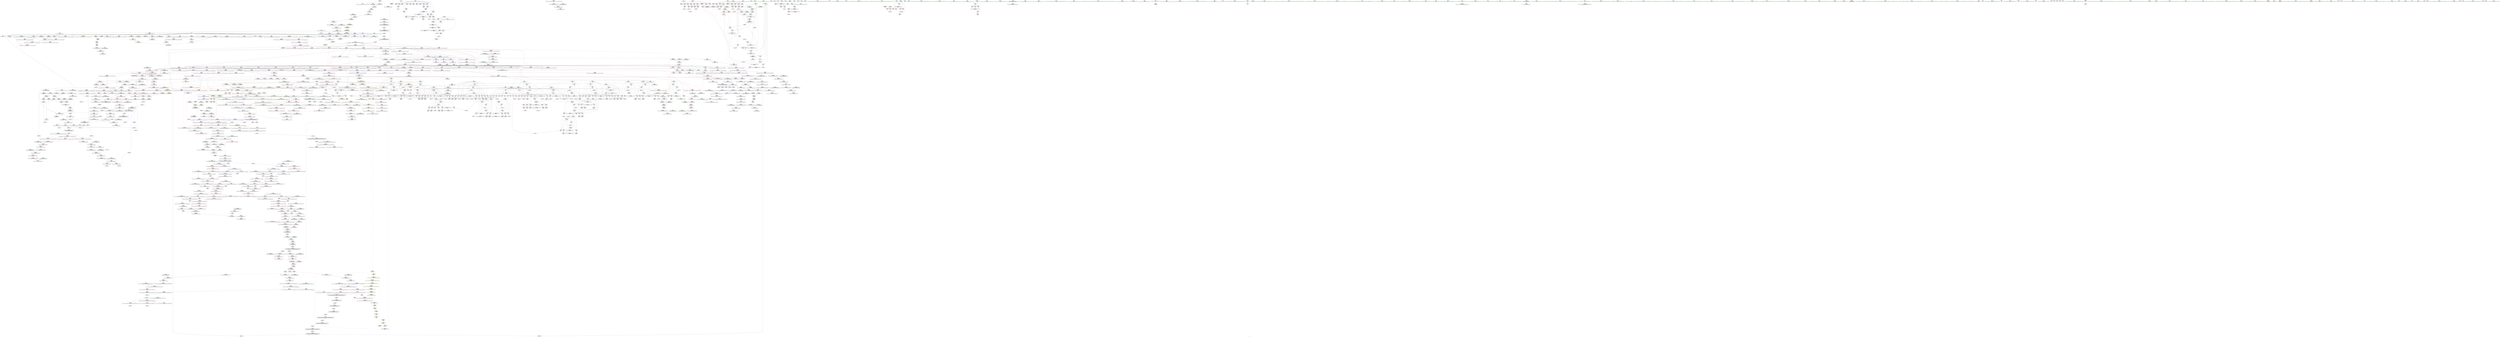 digraph "SVFG" {
	label="SVFG";

	Node0x5653f8dd7270 [shape=record,color=grey,label="{NodeID: 0\nNullPtr|{|<s27>99}}"];
	Node0x5653f8dd7270 -> Node0x5653f8e4a300[style=solid];
	Node0x5653f8dd7270 -> Node0x5653f8e4a400[style=solid];
	Node0x5653f8dd7270 -> Node0x5653f8e4a4d0[style=solid];
	Node0x5653f8dd7270 -> Node0x5653f8e4a5a0[style=solid];
	Node0x5653f8dd7270 -> Node0x5653f8e4a670[style=solid];
	Node0x5653f8dd7270 -> Node0x5653f8e4a740[style=solid];
	Node0x5653f8dd7270 -> Node0x5653f8e4a810[style=solid];
	Node0x5653f8dd7270 -> Node0x5653f8e4a8e0[style=solid];
	Node0x5653f8dd7270 -> Node0x5653f8e4a9b0[style=solid];
	Node0x5653f8dd7270 -> Node0x5653f8e4aa80[style=solid];
	Node0x5653f8dd7270 -> Node0x5653f8e4ab50[style=solid];
	Node0x5653f8dd7270 -> Node0x5653f8e4ac20[style=solid];
	Node0x5653f8dd7270 -> Node0x5653f8e4acf0[style=solid];
	Node0x5653f8dd7270 -> Node0x5653f8e4adc0[style=solid];
	Node0x5653f8dd7270 -> Node0x5653f8e4ae90[style=solid];
	Node0x5653f8dd7270 -> Node0x5653f8e4af60[style=solid];
	Node0x5653f8dd7270 -> Node0x5653f8e4b030[style=solid];
	Node0x5653f8dd7270 -> Node0x5653f8e4b100[style=solid];
	Node0x5653f8dd7270 -> Node0x5653f8e4b1d0[style=solid];
	Node0x5653f8dd7270 -> Node0x5653f8e79610[style=solid];
	Node0x5653f8dd7270 -> Node0x5653f8e7d670[style=solid];
	Node0x5653f8dd7270 -> Node0x5653f8e7d740[style=solid];
	Node0x5653f8dd7270 -> Node0x5653f8e7d810[style=solid];
	Node0x5653f8dd7270 -> Node0x5653f8e7f620[style=solid];
	Node0x5653f8dd7270 -> Node0x5653f8e6e020[style=solid];
	Node0x5653f8dd7270 -> Node0x5653f8eaae80[style=solid];
	Node0x5653f8dd7270 -> Node0x5653f8eab900[style=solid];
	Node0x5653f8dd7270:s27 -> Node0x5653f8f93e90[style=solid,color=red];
	Node0x5653f8e4fd80 [shape=record,color=red,label="{NodeID: 775\n768\<--294\n\<--j241\nmain\n}"];
	Node0x5653f8e4fd80 -> Node0x5653f8e6e8c0[style=solid];
	Node0x5653f8e46630 [shape=record,color=black,label="{NodeID: 443\n1758\<--1792\n_ZSt18uninitialized_copyISt13move_iteratorIPiES1_ET0_T_S4_S3__ret\<--call\n_ZSt18uninitialized_copyISt13move_iteratorIPiES1_ET0_T_S4_S3_\n|{<s0>105}}"];
	Node0x5653f8e46630:s0 -> Node0x5653f8f9d2b0[style=solid,color=blue];
	Node0x5653f8e3a590 [shape=record,color=green,label="{NodeID: 111\n916\<--917\n__first.addr\<--__first.addr_field_insensitive\n_ZSt8_DestroyIPiiEvT_S1_RSaIT0_E\n}"];
	Node0x5653f8e3a590 -> Node0x5653f8e51b90[style=solid];
	Node0x5653f8e3a590 -> Node0x5653f8e7da80[style=solid];
	Node0x5653f8f1d3a0 [shape=record,color=yellow,style=double,label="{NodeID: 1993\n105V_1 = ENCHI(MR_105V_0)\npts\{1376 \}\nFun[_ZSt3maxImERKT_S2_S2_]}"];
	Node0x5653f8f1d3a0 -> Node0x5653f8e56c00[style=dashed];
	Node0x5653f8e557b0 [shape=record,color=red,label="{NodeID: 886\n1439\<--1438\n\<--call1\n_ZN9__gnu_cxxmiIPiSt6vectorIiSaIiEEEENS_17__normal_iteratorIT_T0_E15difference_typeERKS8_SB_\n}"];
	Node0x5653f8e557b0 -> Node0x5653f8e448f0[style=solid];
	Node0x5653f8ea8600 [shape=record,color=grey,label="{NodeID: 1661\n1582 = Binary(1581, 963, )\n}"];
	Node0x5653f8ea8600 -> Node0x5653f8e45520[style=solid];
	Node0x5653f8e5c280 [shape=record,color=purple,label="{NodeID: 554\n1154\<--1134\ncoerce.dive\<--__position\n_ZNSt6vectorIiSaIiEE17_M_realloc_insertIJRKiEEEvN9__gnu_cxx17__normal_iteratorIPiS1_EEDpOT_\n}"];
	Node0x5653f8e5c280 -> Node0x5653f8e7efa0[style=solid];
	Node0x5653f8f99d20 [shape=record,color=black,label="{NodeID: 2436\n677 = PHI()\n}"];
	Node0x5653f8e3eb80 [shape=record,color=green,label="{NodeID: 222\n1694\<--1695\ncall2\<--call2_field_insensitive\n_ZN9__gnu_cxx13new_allocatorIiE8allocateEmPKv\n}"];
	Node0x5653f8e3eb80 -> Node0x5653f8e45c70[style=solid];
	Node0x5653f8e7ab60 [shape=record,color=blue,label="{NodeID: 997\n400\<--156\narrayidx49\<--\nmain\n}"];
	Node0x5653f8e7ab60 -> Node0x5653f8e7ac30[style=dashed];
	Node0x5653f8e7ab60 -> Node0x5653f8f0b770[style=dashed];
	Node0x5653f8e61cb0 [shape=record,color=red,label="{NodeID: 665\n166\<--149\n\<--i\n_Z2goi\n}"];
	Node0x5653f8e61cb0 -> Node0x5653f8e4bef0[style=solid];
	Node0x5653f8e4ce60 [shape=record,color=black,label="{NodeID: 333\n417\<--416\nidxprom58\<--\nmain\n}"];
	Node0x5653f8e80590 [shape=record,color=blue,label="{NodeID: 1108\n1377\<--1372\n__s.addr\<--__s\n_ZNKSt6vectorIiSaIiEE12_M_check_lenEmPKc\n}"];
	Node0x5653f8e80590 -> Node0x5653f8e55130[style=dashed];
	Node0x5653f8e36560 [shape=record,color=green,label="{NodeID: 1\n7\<--1\n__dso_handle\<--dummyObj\nGlob }"];
	Node0x5653f8e4fe50 [shape=record,color=red,label="{NodeID: 776\n388\<--387\n\<--arrayidx42\nmain\n}"];
	Node0x5653f8e4fe50 -> Node0x5653f8ea9c80[style=solid];
	Node0x5653f8e46700 [shape=record,color=black,label="{NodeID: 444\n1821\<--1805\n\<--__first\n_ZNSt20__uninitialized_copyILb1EE13__uninit_copyISt13move_iteratorIPiES3_EET0_T_S6_S5_\n}"];
	Node0x5653f8e46700 -> Node0x5653f8e5f750[style=solid];
	Node0x5653f8e3a660 [shape=record,color=green,label="{NodeID: 112\n918\<--919\n__last.addr\<--__last.addr_field_insensitive\n_ZSt8_DestroyIPiiEvT_S1_RSaIT0_E\n}"];
	Node0x5653f8e3a660 -> Node0x5653f8e51c60[style=solid];
	Node0x5653f8e3a660 -> Node0x5653f8e7db50[style=solid];
	Node0x5653f8f1d4b0 [shape=record,color=yellow,style=double,label="{NodeID: 1994\n111V_1 = ENCHI(MR_111V_0)\npts\{1382 \}\nFun[_ZSt3maxImERKT_S2_S2_]}"];
	Node0x5653f8f1d4b0 -> Node0x5653f8e56b30[style=dashed];
	Node0x5653f8e55880 [shape=record,color=red,label="{NodeID: 887\n1452\<--1449\nthis1\<--this.addr\n_ZNSt6vectorIiSaIiEE5beginEv\n}"];
	Node0x5653f8e55880 -> Node0x5653f8e44a90[style=solid];
	Node0x5653f8ea8780 [shape=record,color=grey,label="{NodeID: 1662\n1442 = Binary(1440, 1441, )\n}"];
	Node0x5653f8ea8780 -> Node0x5653f8ea8900[style=solid];
	Node0x5653f8e5c350 [shape=record,color=purple,label="{NodeID: 555\n1168\<--1144\ncoerce.dive3\<--ref.tmp\n_ZNSt6vectorIiSaIiEE17_M_realloc_insertIJRKiEEEvN9__gnu_cxx17__normal_iteratorIPiS1_EEDpOT_\n}"];
	Node0x5653f8e5c350 -> Node0x5653f8e7f2e0[style=solid];
	Node0x5653f8f99df0 [shape=record,color=black,label="{NodeID: 2437\n704 = PHI(825, )\n}"];
	Node0x5653f8f99df0 -> Node0x5653f8e50dc0[style=solid];
	Node0x5653f8e3ec50 [shape=record,color=green,label="{NodeID: 223\n1696\<--1697\n_Znwm\<--_Znwm_field_insensitive\n}"];
	Node0x5653f8e7ac30 [shape=record,color=blue,label="{NodeID: 998\n418\<--156\narrayidx59\<--\nmain\n}"];
	Node0x5653f8e7ac30 -> Node0x5653f8f0b770[style=dashed];
	Node0x5653f8e61d80 [shape=record,color=red,label="{NodeID: 666\n172\<--149\n\<--i\n_Z2goi\n}"];
	Node0x5653f8e61d80 -> Node0x5653f8e4bfc0[style=solid];
	Node0x5653f8e4cf30 [shape=record,color=black,label="{NodeID: 334\n438\<--437\nidxprom71\<--\nmain\n}"];
	Node0x5653f8e80660 [shape=record,color=blue,label="{NodeID: 1109\n1381\<--1403\nref.tmp\<--call4\n_ZNKSt6vectorIiSaIiEE12_M_check_lenEmPKc\n|{|<s1>84}}"];
	Node0x5653f8e80660 -> Node0x5653f8e55470[style=dashed];
	Node0x5653f8e80660:s1 -> Node0x5653f8f1d4b0[style=dashed,color=red];
	Node0x5653f8e368a0 [shape=record,color=green,label="{NodeID: 2\n9\<--1\n\<--dummyObj\nCan only get source location for instruction, argument, global var or function.}"];
	Node0x5653f8e4ff20 [shape=record,color=red,label="{NodeID: 777\n392\<--391\n\<--arrayidx44\nmain\n}"];
	Node0x5653f8e4ff20 -> Node0x5653f8ea9c80[style=solid];
	Node0x5653f8e467d0 [shape=record,color=black,label="{NodeID: 445\n1824\<--1807\n\<--__last\n_ZNSt20__uninitialized_copyILb1EE13__uninit_copyISt13move_iteratorIPiES3_EET0_T_S6_S5_\n}"];
	Node0x5653f8e467d0 -> Node0x5653f8e5f8f0[style=solid];
	Node0x5653f8e3a730 [shape=record,color=green,label="{NodeID: 113\n920\<--921\n.addr\<--.addr_field_insensitive\n_ZSt8_DestroyIPiiEvT_S1_RSaIT0_E\n}"];
	Node0x5653f8e3a730 -> Node0x5653f8e7dc20[style=solid];
	Node0x5653f8e55950 [shape=record,color=red,label="{NodeID: 888\n1458\<--1457\n\<--coerce.dive\n_ZNSt6vectorIiSaIiEE5beginEv\n}"];
	Node0x5653f8e55950 -> Node0x5653f8e44b60[style=solid];
	Node0x5653f8ea8900 [shape=record,color=grey,label="{NodeID: 1663\n1443 = Binary(1442, 963, )\n}"];
	Node0x5653f8ea8900 -> Node0x5653f8e449c0[style=solid];
	Node0x5653f8e5c420 [shape=record,color=purple,label="{NodeID: 556\n1183\<--1182\n_M_impl\<--\n_ZNSt6vectorIiSaIiEE17_M_realloc_insertIJRKiEEEvN9__gnu_cxx17__normal_iteratorIPiS1_EEDpOT_\n}"];
	Node0x5653f8e5c420 -> Node0x5653f8e44000[style=solid];
	Node0x5653f8f99ff0 [shape=record,color=black,label="{NodeID: 2438\n726 = PHI()\n}"];
	Node0x5653f8e3ed50 [shape=record,color=green,label="{NodeID: 224\n1708\<--1709\n__first\<--__first_field_insensitive\n_ZSt22__uninitialized_copy_aISt13move_iteratorIPiES1_iET0_T_S4_S3_RSaIT1_E\n}"];
	Node0x5653f8e3ed50 -> Node0x5653f8e45e10[style=solid];
	Node0x5653f8e3ed50 -> Node0x5653f8e5e570[style=solid];
	Node0x5653f8e7ad00 [shape=record,color=blue,label="{NodeID: 999\n262\<--423\nj37\<--inc62\nmain\n}"];
	Node0x5653f8e7ad00 -> Node0x5653f8e63d30[style=dashed];
	Node0x5653f8e7ad00 -> Node0x5653f8e63e00[style=dashed];
	Node0x5653f8e7ad00 -> Node0x5653f8e63ed0[style=dashed];
	Node0x5653f8e7ad00 -> Node0x5653f8e63fa0[style=dashed];
	Node0x5653f8e7ad00 -> Node0x5653f8e64070[style=dashed];
	Node0x5653f8e7ad00 -> Node0x5653f8e64140[style=dashed];
	Node0x5653f8e7ad00 -> Node0x5653f8e7aa90[style=dashed];
	Node0x5653f8e7ad00 -> Node0x5653f8e7ad00[style=dashed];
	Node0x5653f8e7ad00 -> Node0x5653f8ef0410[style=dashed];
	Node0x5653f8e7ad00 -> Node0x5653f8ef8b10[style=dashed];
	Node0x5653f8e61e50 [shape=record,color=red,label="{NodeID: 667\n178\<--149\n\<--i\n_Z2goi\n|{<s0>12}}"];
	Node0x5653f8e61e50:s0 -> Node0x5653f8f92740[style=solid,color=red];
	Node0x5653f8e4d000 [shape=record,color=black,label="{NodeID: 335\n451\<--450\nidxprom79\<--\nmain\n}"];
	Node0x5653f8e80730 [shape=record,color=blue,label="{NodeID: 1110\n1379\<--1409\n__len\<--add\n_ZNKSt6vectorIiSaIiEE12_M_check_lenEmPKc\n}"];
	Node0x5653f8e80730 -> Node0x5653f8e55200[style=dashed];
	Node0x5653f8e80730 -> Node0x5653f8e552d0[style=dashed];
	Node0x5653f8e80730 -> Node0x5653f8e553a0[style=dashed];
	Node0x5653f8e36960 [shape=record,color=green,label="{NodeID: 3\n30\<--1\n_ZSt3cin\<--dummyObj\nGlob }"];
	Node0x5653f8e4fff0 [shape=record,color=red,label="{NodeID: 778\n406\<--405\n\<--arrayidx51\nmain\n}"];
	Node0x5653f8e4fff0 -> Node0x5653f8eabf00[style=solid];
	Node0x5653f8e468a0 [shape=record,color=black,label="{NodeID: 446\n1820\<--1811\n\<--agg.tmp\n_ZNSt20__uninitialized_copyILb1EE13__uninit_copyISt13move_iteratorIPiES3_EET0_T_S6_S5_\n}"];
	Node0x5653f8e468a0 -> Node0x5653f8e5f680[style=solid];
	Node0x5653f8e3f200 [shape=record,color=green,label="{NodeID: 114\n928\<--929\n_ZSt8_DestroyIPiEvT_S1_\<--_ZSt8_DestroyIPiEvT_S1__field_insensitive\n}"];
	Node0x5653f8e55a20 [shape=record,color=red,label="{NodeID: 889\n1469\<--1463\nthis1\<--this.addr\n_ZNSt12_Vector_baseIiSaIiEE11_M_allocateEm\n}"];
	Node0x5653f8e55a20 -> Node0x5653f8e5dbb0[style=solid];
	Node0x5653f8ea8a80 [shape=record,color=grey,label="{NodeID: 1664\n458 = Binary(457, 156, )\n}"];
	Node0x5653f8ea8a80 -> Node0x5653f8ead280[style=solid];
	Node0x5653f8e5c4f0 [shape=record,color=purple,label="{NodeID: 557\n1193\<--1192\n_M_impl7\<--\n_ZNSt6vectorIiSaIiEE17_M_realloc_insertIJRKiEEEvN9__gnu_cxx17__normal_iteratorIPiS1_EEDpOT_\n}"];
	Node0x5653f8f9a0c0 [shape=record,color=black,label="{NodeID: 2439\n638 = PHI()\n}"];
	Node0x5653f8e3ee20 [shape=record,color=green,label="{NodeID: 225\n1710\<--1711\n__last\<--__last_field_insensitive\n_ZSt22__uninitialized_copy_aISt13move_iteratorIPiES1_iET0_T_S4_S3_RSaIT1_E\n}"];
	Node0x5653f8e3ee20 -> Node0x5653f8e45ee0[style=solid];
	Node0x5653f8e3ee20 -> Node0x5653f8e5e640[style=solid];
	Node0x5653f8e7add0 [shape=record,color=blue,label="{NodeID: 1000\n260\<--428\ni33\<--inc65\nmain\n}"];
	Node0x5653f8e7add0 -> Node0x5653f8e63780[style=dashed];
	Node0x5653f8e7add0 -> Node0x5653f8e63850[style=dashed];
	Node0x5653f8e7add0 -> Node0x5653f8e63920[style=dashed];
	Node0x5653f8e7add0 -> Node0x5653f8e639f0[style=dashed];
	Node0x5653f8e7add0 -> Node0x5653f8e63ac0[style=dashed];
	Node0x5653f8e7add0 -> Node0x5653f8e63b90[style=dashed];
	Node0x5653f8e7add0 -> Node0x5653f8e63c60[style=dashed];
	Node0x5653f8e7add0 -> Node0x5653f8e7a9c0[style=dashed];
	Node0x5653f8e7add0 -> Node0x5653f8e7add0[style=dashed];
	Node0x5653f8e7add0 -> Node0x5653f8eeff10[style=dashed];
	Node0x5653f8e61f20 [shape=record,color=red,label="{NodeID: 668\n182\<--149\n\<--i\n_Z2goi\n}"];
	Node0x5653f8e61f20 -> Node0x5653f8ea8180[style=solid];
	Node0x5653f8e4d0d0 [shape=record,color=black,label="{NodeID: 336\n455\<--454\nidxprom81\<--\nmain\n}"];
	Node0x5653f8e80800 [shape=record,color=blue,label="{NodeID: 1111\n1428\<--1426\n__lhs.addr\<--__lhs\n_ZN9__gnu_cxxmiIPiSt6vectorIiSaIiEEEENS_17__normal_iteratorIT_T0_E15difference_typeERKS8_SB_\n}"];
	Node0x5653f8e80800 -> Node0x5653f8e55540[style=dashed];
	Node0x5653f8e36a20 [shape=record,color=green,label="{NodeID: 4\n31\<--1\n.str\<--dummyObj\nGlob }"];
	Node0x5653f8e500c0 [shape=record,color=red,label="{NodeID: 779\n410\<--409\n\<--arrayidx53\nmain\n}"];
	Node0x5653f8e500c0 -> Node0x5653f8eabf00[style=solid];
	Node0x5653f8e46970 [shape=record,color=black,label="{NodeID: 447\n1823\<--1813\n\<--agg.tmp2\n_ZNSt20__uninitialized_copyILb1EE13__uninit_copyISt13move_iteratorIPiES3_EET0_T_S6_S5_\n}"];
	Node0x5653f8e46970 -> Node0x5653f8e5f820[style=solid];
	Node0x5653f8e3f300 [shape=record,color=green,label="{NodeID: 115\n933\<--934\nthis.addr\<--this.addr_field_insensitive\n_ZNSt12_Vector_baseIiSaIiEE19_M_get_Tp_allocatorEv\n}"];
	Node0x5653f8e3f300 -> Node0x5653f8e51d30[style=solid];
	Node0x5653f8e3f300 -> Node0x5653f8e7dcf0[style=solid];
	Node0x5653f8e55af0 [shape=record,color=red,label="{NodeID: 890\n1470\<--1465\n\<--__n.addr\n_ZNSt12_Vector_baseIiSaIiEE11_M_allocateEm\n}"];
	Node0x5653f8e55af0 -> Node0x5653f8ead400[style=solid];
	Node0x5653f8ea8c00 [shape=record,color=grey,label="{NodeID: 1665\n483 = Binary(482, 156, )\n}"];
	Node0x5653f8ea8c00 -> Node0x5653f8e7b1e0[style=solid];
	Node0x5653f8e5c5c0 [shape=record,color=purple,label="{NodeID: 558\n1194\<--1192\n_M_start\<--\n_ZNSt6vectorIiSaIiEE17_M_realloc_insertIJRKiEEEvN9__gnu_cxx17__normal_iteratorIPiS1_EEDpOT_\n}"];
	Node0x5653f8e5c5c0 -> Node0x5653f8e54290[style=solid];
	Node0x5653f8f9a190 [shape=record,color=black,label="{NodeID: 2440\n642 = PHI()\n}"];
	Node0x5653f8e3eef0 [shape=record,color=green,label="{NodeID: 226\n1712\<--1713\n__result.addr\<--__result.addr_field_insensitive\n_ZSt22__uninitialized_copy_aISt13move_iteratorIPiES1_iET0_T_S4_S3_RSaIT1_E\n}"];
	Node0x5653f8e3eef0 -> Node0x5653f8e575c0[style=solid];
	Node0x5653f8e3eef0 -> Node0x5653f8e822d0[style=solid];
	Node0x5653f8e7aea0 [shape=record,color=blue,label="{NodeID: 1001\n264\<--9\ni67\<--\nmain\n}"];
	Node0x5653f8e7aea0 -> Node0x5653f8e64210[style=dashed];
	Node0x5653f8e7aea0 -> Node0x5653f8e642e0[style=dashed];
	Node0x5653f8e7aea0 -> Node0x5653f8e643b0[style=dashed];
	Node0x5653f8e7aea0 -> Node0x5653f8e64480[style=dashed];
	Node0x5653f8e7aea0 -> Node0x5653f8e64550[style=dashed];
	Node0x5653f8e7aea0 -> Node0x5653f8e64620[style=dashed];
	Node0x5653f8e7aea0 -> Node0x5653f8e646f0[style=dashed];
	Node0x5653f8e7aea0 -> Node0x5653f8e647c0[style=dashed];
	Node0x5653f8e7aea0 -> Node0x5653f8e64890[style=dashed];
	Node0x5653f8e7aea0 -> Node0x5653f8e64960[style=dashed];
	Node0x5653f8e7aea0 -> Node0x5653f8e7aea0[style=dashed];
	Node0x5653f8e7aea0 -> Node0x5653f8e7b450[style=dashed];
	Node0x5653f8e7aea0 -> Node0x5653f8ef0910[style=dashed];
	Node0x5653f8e61ff0 [shape=record,color=red,label="{NodeID: 669\n169\<--168\n\<--arrayidx4\n_Z2goi\n}"];
	Node0x5653f8e61ff0 -> Node0x5653f8eacb00[style=solid];
	Node0x5653f8e4d1a0 [shape=record,color=black,label="{NodeID: 337\n462\<--461\nidxprom86\<--\nmain\n}"];
	Node0x5653f8e808d0 [shape=record,color=blue,label="{NodeID: 1112\n1430\<--1427\n__rhs.addr\<--__rhs\n_ZN9__gnu_cxxmiIPiSt6vectorIiSaIiEEEENS_17__normal_iteratorIT_T0_E15difference_typeERKS8_SB_\n}"];
	Node0x5653f8e808d0 -> Node0x5653f8e55610[style=dashed];
	Node0x5653f8e36e80 [shape=record,color=green,label="{NodeID: 5\n33\<--1\n_ZSt4cout\<--dummyObj\nGlob }"];
	Node0x5653f8e50190 [shape=record,color=red,label="{NodeID: 780\n440\<--439\n\<--arrayidx72\nmain\n}"];
	Node0x5653f8e50190 -> Node0x5653f8eaab80[style=solid];
	Node0x5653f8e46a40 [shape=record,color=black,label="{NodeID: 448\n1801\<--1831\n_ZNSt20__uninitialized_copyILb1EE13__uninit_copyISt13move_iteratorIPiES3_EET0_T_S6_S5__ret\<--call\n_ZNSt20__uninitialized_copyILb1EE13__uninit_copyISt13move_iteratorIPiES3_EET0_T_S6_S5_\n|{<s0>109}}"];
	Node0x5653f8e46a40:s0 -> Node0x5653f8f9d3f0[style=solid,color=blue];
	Node0x5653f8e3f3d0 [shape=record,color=green,label="{NodeID: 116\n942\<--943\nthis.addr\<--this.addr_field_insensitive\n_ZNSt12_Vector_baseIiSaIiEED2Ev\n}"];
	Node0x5653f8e3f3d0 -> Node0x5653f8e51e00[style=solid];
	Node0x5653f8e3f3d0 -> Node0x5653f8e7ddc0[style=solid];
	Node0x5653f8e55bc0 [shape=record,color=red,label="{NodeID: 891\n1476\<--1465\n\<--__n.addr\n_ZNSt12_Vector_baseIiSaIiEE11_M_allocateEm\n|{<s0>91}}"];
	Node0x5653f8e55bc0:s0 -> Node0x5653f8fa14a0[style=solid,color=red];
	Node0x5653f8ea8d80 [shape=record,color=grey,label="{NodeID: 1666\n1961 = Binary(1960, 963, )\n}"];
	Node0x5653f8ea8d80 -> Node0x5653f8e83da0[style=solid];
	Node0x5653f8e5c690 [shape=record,color=purple,label="{NodeID: 559\n1208\<--1207\nincdec.ptr\<--\n_ZNSt6vectorIiSaIiEE17_M_realloc_insertIJRKiEEEvN9__gnu_cxx17__normal_iteratorIPiS1_EEDpOT_\n}"];
	Node0x5653f8e5c690 -> Node0x5653f8e7f7c0[style=solid];
	Node0x5653f8f9a260 [shape=record,color=black,label="{NodeID: 2441\n646 = PHI()\n}"];
	Node0x5653f8e3efc0 [shape=record,color=green,label="{NodeID: 227\n1714\<--1715\n.addr\<--.addr_field_insensitive\n_ZSt22__uninitialized_copy_aISt13move_iteratorIPiES1_iET0_T_S4_S3_RSaIT1_E\n}"];
	Node0x5653f8e3efc0 -> Node0x5653f8e823a0[style=solid];
	Node0x5653f8e7af70 [shape=record,color=blue,label="{NodeID: 1002\n266\<--444\nj75\<--sub\nmain\n}"];
	Node0x5653f8e7af70 -> Node0x5653f8e64a30[style=dashed];
	Node0x5653f8e7af70 -> Node0x5653f8e64b00[style=dashed];
	Node0x5653f8e7af70 -> Node0x5653f8e64bd0[style=dashed];
	Node0x5653f8e7af70 -> Node0x5653f8e64ca0[style=dashed];
	Node0x5653f8e7af70 -> Node0x5653f8e7b110[style=dashed];
	Node0x5653f8e7af70 -> Node0x5653f8f0fd70[style=dashed];
	Node0x5653f8e620c0 [shape=record,color=red,label="{NodeID: 670\n175\<--174\n\<--arrayidx6\n_Z2goi\n}"];
	Node0x5653f8e620c0 -> Node0x5653f8eacc80[style=solid];
	Node0x5653f8e4d270 [shape=record,color=black,label="{NodeID: 338\n465\<--464\nidxprom88\<--\nmain\n}"];
	Node0x5653f8e809a0 [shape=record,color=blue,label="{NodeID: 1113\n1449\<--1446\nthis.addr\<--this\n_ZNSt6vectorIiSaIiEE5beginEv\n}"];
	Node0x5653f8e809a0 -> Node0x5653f8e55880[style=dashed];
	Node0x5653f8e36f40 [shape=record,color=green,label="{NodeID: 6\n34\<--1\n.str.2\<--dummyObj\nGlob }"];
	Node0x5653f8e50260 [shape=record,color=red,label="{NodeID: 781\n453\<--452\n\<--arrayidx80\nmain\n}"];
	Node0x5653f8e50260 -> Node0x5653f8ead280[style=solid];
	Node0x5653f8e46b10 [shape=record,color=black,label="{NodeID: 449\n1855\<--1839\n\<--__first\n_ZSt4copyISt13move_iteratorIPiES1_ET0_T_S4_S3_\n}"];
	Node0x5653f8e46b10 -> Node0x5653f8e5fdd0[style=solid];
	Node0x5653f8e3f4a0 [shape=record,color=green,label="{NodeID: 117\n944\<--945\nexn.slot\<--exn.slot_field_insensitive\n_ZNSt12_Vector_baseIiSaIiEED2Ev\n}"];
	Node0x5653f8e3f4a0 -> Node0x5653f8e51ed0[style=solid];
	Node0x5653f8e3f4a0 -> Node0x5653f8e7de90[style=solid];
	Node0x5653f8e55c90 [shape=record,color=red,label="{NodeID: 892\n1505\<--1489\n\<--__first.addr\n_ZSt34__uninitialized_move_if_noexcept_aIPiS0_SaIiEET0_T_S3_S2_RT1_\n|{<s0>92}}"];
	Node0x5653f8e55c90:s0 -> Node0x5653f8f9ea70[style=solid,color=red];
	Node0x5653f8ea8f00 [shape=record,color=grey,label="{NodeID: 1667\n1960 = Binary(1958, 1959, )\n}"];
	Node0x5653f8ea8f00 -> Node0x5653f8ea8d80[style=solid];
	Node0x5653f8e5c760 [shape=record,color=purple,label="{NodeID: 560\n1213\<--1212\n_M_impl13\<--\n_ZNSt6vectorIiSaIiEE17_M_realloc_insertIJRKiEEEvN9__gnu_cxx17__normal_iteratorIPiS1_EEDpOT_\n}"];
	Node0x5653f8f9a330 [shape=record,color=black,label="{NodeID: 2442\n763 = PHI(825, )\n}"];
	Node0x5653f8f9a330 -> Node0x5653f8e51100[style=solid];
	Node0x5653f8e3f090 [shape=record,color=green,label="{NodeID: 228\n1716\<--1717\nagg.tmp\<--agg.tmp_field_insensitive\n_ZSt22__uninitialized_copy_aISt13move_iteratorIPiES1_iET0_T_S4_S3_RSaIT1_E\n}"];
	Node0x5653f8e3f090 -> Node0x5653f8e45fb0[style=solid];
	Node0x5653f8e3f090 -> Node0x5653f8e5e710[style=solid];
	Node0x5653f8e7b040 [shape=record,color=blue,label="{NodeID: 1003\n466\<--156\narrayidx89\<--\nmain\n}"];
	Node0x5653f8e7b040 -> Node0x5653f8e7b2b0[style=dashed];
	Node0x5653f8e7b040 -> Node0x5653f8f10770[style=dashed];
	Node0x5653f8e62190 [shape=record,color=red,label="{NodeID: 671\n201\<--193\nthis1\<--this.addr\n_ZNSt6vectorIiSaIiEE9push_backERKi\n|{|<s5>15|<s6>16}}"];
	Node0x5653f8e62190 -> Node0x5653f8e4c090[style=solid];
	Node0x5653f8e62190 -> Node0x5653f8e4c160[style=solid];
	Node0x5653f8e62190 -> Node0x5653f8e4c230[style=solid];
	Node0x5653f8e62190 -> Node0x5653f8e4c300[style=solid];
	Node0x5653f8e62190 -> Node0x5653f8e4c3d0[style=solid];
	Node0x5653f8e62190:s5 -> Node0x5653f8f9f670[style=solid,color=red];
	Node0x5653f8e62190:s6 -> Node0x5653f8fa02c0[style=solid,color=red];
	Node0x5653f8e4d340 [shape=record,color=black,label="{NodeID: 339\n477\<--476\nidxprom94\<--\nmain\n}"];
	Node0x5653f8e80a70 [shape=record,color=blue,label="{NodeID: 1114\n1463\<--1461\nthis.addr\<--this\n_ZNSt12_Vector_baseIiSaIiEE11_M_allocateEm\n}"];
	Node0x5653f8e80a70 -> Node0x5653f8e55a20[style=dashed];
	Node0x5653f8e37000 [shape=record,color=green,label="{NodeID: 7\n36\<--1\n.str.3\<--dummyObj\nGlob }"];
	Node0x5653f8e50330 [shape=record,color=red,label="{NodeID: 782\n457\<--456\n\<--arrayidx82\nmain\n}"];
	Node0x5653f8e50330 -> Node0x5653f8ea8a80[style=solid];
	Node0x5653f8e46be0 [shape=record,color=black,label="{NodeID: 450\n1863\<--1841\n\<--__last\n_ZSt4copyISt13move_iteratorIPiES1_ET0_T_S4_S3_\n}"];
	Node0x5653f8e46be0 -> Node0x5653f8e5ff70[style=solid];
	Node0x5653f8e3f570 [shape=record,color=green,label="{NodeID: 118\n946\<--947\nehselector.slot\<--ehselector.slot_field_insensitive\n_ZNSt12_Vector_baseIiSaIiEED2Ev\n}"];
	Node0x5653f8e3f570 -> Node0x5653f8e7df60[style=solid];
	Node0x5653f8e55d60 [shape=record,color=red,label="{NodeID: 893\n1511\<--1491\n\<--__last.addr\n_ZSt34__uninitialized_move_if_noexcept_aIPiS0_SaIiEET0_T_S3_S2_RT1_\n|{<s0>93}}"];
	Node0x5653f8e55d60:s0 -> Node0x5653f8f9ea70[style=solid,color=red];
	Node0x5653f8ea9080 [shape=record,color=grey,label="{NodeID: 1668\n498 = Binary(497, 156, )\n}"];
	Node0x5653f8ea9080 -> Node0x5653f8ead880[style=solid];
	Node0x5653f8e5c830 [shape=record,color=purple,label="{NodeID: 561\n1214\<--1212\n_M_finish\<--\n_ZNSt6vectorIiSaIiEE17_M_realloc_insertIJRKiEEEvN9__gnu_cxx17__normal_iteratorIPiS1_EEDpOT_\n}"];
	Node0x5653f8e5c830 -> Node0x5653f8e54500[style=solid];
	Node0x5653f8f9a530 [shape=record,color=black,label="{NodeID: 2443\n783 = PHI()\n}"];
	Node0x5653f8e47660 [shape=record,color=green,label="{NodeID: 229\n1718\<--1719\nagg.tmp2\<--agg.tmp2_field_insensitive\n_ZSt22__uninitialized_copy_aISt13move_iteratorIPiES1_iET0_T_S4_S3_RSaIT1_E\n}"];
	Node0x5653f8e47660 -> Node0x5653f8e46080[style=solid];
	Node0x5653f8e47660 -> Node0x5653f8e5e7e0[style=solid];
	Node0x5653f8e7b110 [shape=record,color=blue,label="{NodeID: 1004\n266\<--471\nj75\<--dec\nmain\n}"];
	Node0x5653f8e7b110 -> Node0x5653f8e64a30[style=dashed];
	Node0x5653f8e7b110 -> Node0x5653f8e64b00[style=dashed];
	Node0x5653f8e7b110 -> Node0x5653f8e64bd0[style=dashed];
	Node0x5653f8e7b110 -> Node0x5653f8e64ca0[style=dashed];
	Node0x5653f8e7b110 -> Node0x5653f8e7b110[style=dashed];
	Node0x5653f8e7b110 -> Node0x5653f8f0fd70[style=dashed];
	Node0x5653f8e62260 [shape=record,color=red,label="{NodeID: 672\n219\<--195\n\<--__x.addr\n_ZNSt6vectorIiSaIiEE9push_backERKi\n|{<s0>14}}"];
	Node0x5653f8e62260:s0 -> Node0x5653f8fa1e70[style=solid,color=red];
	Node0x5653f8e4d410 [shape=record,color=black,label="{NodeID: 340\n491\<--490\nidxprom103\<--\nmain\n}"];
	Node0x5653f8e80b40 [shape=record,color=blue,label="{NodeID: 1115\n1465\<--1462\n__n.addr\<--__n\n_ZNSt12_Vector_baseIiSaIiEE11_M_allocateEm\n}"];
	Node0x5653f8e80b40 -> Node0x5653f8e55af0[style=dashed];
	Node0x5653f8e80b40 -> Node0x5653f8e55bc0[style=dashed];
	Node0x5653f8e370c0 [shape=record,color=green,label="{NodeID: 8\n38\<--1\n.str.4\<--dummyObj\nGlob }"];
	Node0x5653f8e50400 [shape=record,color=red,label="{NodeID: 783\n479\<--478\n\<--arrayidx95\nmain\n}"];
	Node0x5653f8e50400 -> Node0x5653f8eada00[style=solid];
	Node0x5653f8e46cb0 [shape=record,color=black,label="{NodeID: 451\n1854\<--1845\n\<--agg.tmp\n_ZSt4copyISt13move_iteratorIPiES1_ET0_T_S4_S3_\n}"];
	Node0x5653f8e46cb0 -> Node0x5653f8e5fd00[style=solid];
	Node0x5653f8e3f640 [shape=record,color=green,label="{NodeID: 119\n965\<--966\n_ZNSt12_Vector_baseIiSaIiEE13_M_deallocateEPim\<--_ZNSt12_Vector_baseIiSaIiEE13_M_deallocateEPim_field_insensitive\n}"];
	Node0x5653f8f1db60 [shape=record,color=yellow,style=double,label="{NodeID: 2001\n13V_1 = ENCHI(MR_13V_0)\npts\{10 \}\nFun[main]}"];
	Node0x5653f8f1db60 -> Node0x5653f8e60860[style=dashed];
	Node0x5653f8f1db60 -> Node0x5653f8e60930[style=dashed];
	Node0x5653f8f1db60 -> Node0x5653f8e60a00[style=dashed];
	Node0x5653f8f1db60 -> Node0x5653f8e60ad0[style=dashed];
	Node0x5653f8f1db60 -> Node0x5653f8e60ba0[style=dashed];
	Node0x5653f8f1db60 -> Node0x5653f8e60c70[style=dashed];
	Node0x5653f8f1db60 -> Node0x5653f8e60d40[style=dashed];
	Node0x5653f8f1db60 -> Node0x5653f8e60e10[style=dashed];
	Node0x5653f8f1db60 -> Node0x5653f8e60ee0[style=dashed];
	Node0x5653f8f1db60 -> Node0x5653f8e60fb0[style=dashed];
	Node0x5653f8f1db60 -> Node0x5653f8e61080[style=dashed];
	Node0x5653f8f1db60 -> Node0x5653f8e61150[style=dashed];
	Node0x5653f8f1db60 -> Node0x5653f8e61220[style=dashed];
	Node0x5653f8f1db60 -> Node0x5653f8e612f0[style=dashed];
	Node0x5653f8f1db60 -> Node0x5653f8e613c0[style=dashed];
	Node0x5653f8f1db60 -> Node0x5653f8e61490[style=dashed];
	Node0x5653f8f1db60 -> Node0x5653f8e61560[style=dashed];
	Node0x5653f8e55e30 [shape=record,color=red,label="{NodeID: 894\n1515\<--1493\n\<--__result.addr\n_ZSt34__uninitialized_move_if_noexcept_aIPiS0_SaIiEET0_T_S3_S2_RT1_\n|{<s0>94}}"];
	Node0x5653f8e55e30:s0 -> Node0x5653f8f95480[style=solid,color=red];
	Node0x5653f8ea9200 [shape=record,color=grey,label="{NodeID: 1669\n471 = Binary(470, 472, )\n}"];
	Node0x5653f8ea9200 -> Node0x5653f8e7b110[style=solid];
	Node0x5653f8e5c900 [shape=record,color=purple,label="{NodeID: 562\n1234\<--1233\n_M_impl17\<--\n_ZNSt6vectorIiSaIiEE17_M_realloc_insertIJRKiEEEvN9__gnu_cxx17__normal_iteratorIPiS1_EEDpOT_\n}"];
	Node0x5653f8e5c900 -> Node0x5653f8e440d0[style=solid];
	Node0x5653f8f9a600 [shape=record,color=black,label="{NodeID: 2444\n867 = PHI()\n}"];
	Node0x5653f8e476f0 [shape=record,color=green,label="{NodeID: 230\n1730\<--1731\nllvm.memcpy.p0i8.p0i8.i64\<--llvm.memcpy.p0i8.p0i8.i64_field_insensitive\n}"];
	Node0x5653f8e7b1e0 [shape=record,color=blue,label="{NodeID: 1005\n268\<--483\nj98\<--add99\nmain\n}"];
	Node0x5653f8e7b1e0 -> Node0x5653f8e64d70[style=dashed];
	Node0x5653f8e7b1e0 -> Node0x5653f8e64e40[style=dashed];
	Node0x5653f8e7b1e0 -> Node0x5653f8e64f10[style=dashed];
	Node0x5653f8e7b1e0 -> Node0x5653f8e64fe0[style=dashed];
	Node0x5653f8e7b1e0 -> Node0x5653f8e7b380[style=dashed];
	Node0x5653f8e7b1e0 -> Node0x5653f8f10270[style=dashed];
	Node0x5653f8e62330 [shape=record,color=red,label="{NodeID: 673\n235\<--195\n\<--__x.addr\n_ZNSt6vectorIiSaIiEE9push_backERKi\n|{<s0>16}}"];
	Node0x5653f8e62330:s0 -> Node0x5653f8fa04e0[style=solid,color=red];
	Node0x5653f8e4d4e0 [shape=record,color=black,label="{NodeID: 341\n495\<--494\nidxprom105\<--\nmain\n}"];
	Node0x5653f8e80c10 [shape=record,color=blue,label="{NodeID: 1116\n1489\<--1485\n__first.addr\<--__first\n_ZSt34__uninitialized_move_if_noexcept_aIPiS0_SaIiEET0_T_S3_S2_RT1_\n}"];
	Node0x5653f8e80c10 -> Node0x5653f8e55c90[style=dashed];
	Node0x5653f8e37180 [shape=record,color=green,label="{NodeID: 9\n40\<--1\n_ZSt4cerr\<--dummyObj\nGlob }"];
	Node0x5653f8e504d0 [shape=record,color=red,label="{NodeID: 784\n493\<--492\n\<--arrayidx104\nmain\n}"];
	Node0x5653f8e504d0 -> Node0x5653f8ead880[style=solid];
	Node0x5653f8e46d80 [shape=record,color=black,label="{NodeID: 452\n1862\<--1847\n\<--agg.tmp3\n_ZSt4copyISt13move_iteratorIPiES1_ET0_T_S4_S3_\n}"];
	Node0x5653f8e46d80 -> Node0x5653f8e5fea0[style=solid];
	Node0x5653f8e3f740 [shape=record,color=green,label="{NodeID: 120\n969\<--970\n_ZNSt12_Vector_baseIiSaIiEE12_Vector_implD2Ev\<--_ZNSt12_Vector_baseIiSaIiEE12_Vector_implD2Ev_field_insensitive\n}"];
	Node0x5653f8e55f00 [shape=record,color=red,label="{NodeID: 895\n1516\<--1495\n\<--__alloc.addr\n_ZSt34__uninitialized_move_if_noexcept_aIPiS0_SaIiEET0_T_S3_S2_RT1_\n|{<s0>94}}"];
	Node0x5653f8e55f00:s0 -> Node0x5653f8f95590[style=solid,color=red];
	Node0x5653f8ea9380 [shape=record,color=grey,label="{NodeID: 1670\n1693 = Binary(1692, 963, )\n}"];
	Node0x5653f8e5c9d0 [shape=record,color=purple,label="{NodeID: 563\n1266\<--1265\n_M_impl25\<--\n_ZNSt6vectorIiSaIiEE17_M_realloc_insertIJRKiEEEvN9__gnu_cxx17__normal_iteratorIPiS1_EEDpOT_\n}"];
	Node0x5653f8f9a6d0 [shape=record,color=black,label="{NodeID: 2445\n1558 = PHI(1622, )\n|{<s0>97}}"];
	Node0x5653f8f9a6d0:s0 -> Node0x5653f8f959d0[style=solid,color=red];
	Node0x5653f8e477f0 [shape=record,color=green,label="{NodeID: 231\n1741\<--1742\n_ZSt18uninitialized_copyISt13move_iteratorIPiES1_ET0_T_S4_S3_\<--_ZSt18uninitialized_copyISt13move_iteratorIPiES1_ET0_T_S4_S3__field_insensitive\n}"];
	Node0x5653f8e7b2b0 [shape=record,color=blue,label="{NodeID: 1006\n506\<--156\narrayidx113\<--\nmain\n}"];
	Node0x5653f8e7b2b0 -> Node0x5653f8f10770[style=dashed];
	Node0x5653f8e62400 [shape=record,color=red,label="{NodeID: 674\n205\<--204\n\<--_M_finish\n_ZNSt6vectorIiSaIiEE9push_backERKi\n}"];
	Node0x5653f8e62400 -> Node0x5653f8eae180[style=solid];
	Node0x5653f8e4d5b0 [shape=record,color=black,label="{NodeID: 342\n502\<--501\nidxprom110\<--\nmain\n}"];
	Node0x5653f8e80ce0 [shape=record,color=blue,label="{NodeID: 1117\n1491\<--1486\n__last.addr\<--__last\n_ZSt34__uninitialized_move_if_noexcept_aIPiS0_SaIiEET0_T_S3_S2_RT1_\n}"];
	Node0x5653f8e80ce0 -> Node0x5653f8e55d60[style=dashed];
	Node0x5653f8dd5f00 [shape=record,color=green,label="{NodeID: 10\n41\<--1\n.str.5\<--dummyObj\nGlob }"];
	Node0x5653f8f15530 [shape=record,color=yellow,style=double,label="{NodeID: 1892\n15V_1 = ENCHI(MR_15V_0)\npts\{148 \}\nFun[_ZNSt6vectorIiSaIiEE17_M_realloc_insertIJRKiEEEvN9__gnu_cxx17__normal_iteratorIPiS1_EEDpOT_]|{<s0>59}}"];
	Node0x5653f8f15530:s0 -> Node0x5653f8eec470[style=dashed,color=red];
	Node0x5653f8e505a0 [shape=record,color=red,label="{NodeID: 785\n497\<--496\n\<--arrayidx106\nmain\n}"];
	Node0x5653f8e505a0 -> Node0x5653f8ea9080[style=solid];
	Node0x5653f8e46e50 [shape=record,color=black,label="{NodeID: 453\n1835\<--1869\n_ZSt4copyISt13move_iteratorIPiES1_ET0_T_S4_S3__ret\<--call6\n_ZSt4copyISt13move_iteratorIPiES1_ET0_T_S4_S3_\n|{<s0>112}}"];
	Node0x5653f8e46e50:s0 -> Node0x5653f8f9d530[style=solid,color=blue];
	Node0x5653f8e3f840 [shape=record,color=green,label="{NodeID: 121\n986\<--987\n__first.addr\<--__first.addr_field_insensitive\n_ZSt8_DestroyIPiEvT_S1_\n}"];
	Node0x5653f8e3f840 -> Node0x5653f8e52210[style=solid];
	Node0x5653f8e3f840 -> Node0x5653f8e7e030[style=solid];
	Node0x5653f8f12650 [shape=record,color=yellow,style=double,label="{NodeID: 2003\n43V_1 = ENCHI(MR_43V_0)\npts\{249 \}\nFun[main]}"];
	Node0x5653f8f12650 -> Node0x5653f8e628e0[style=dashed];
	Node0x5653f8f12650 -> Node0x5653f8e629b0[style=dashed];
	Node0x5653f8e55fd0 [shape=record,color=red,label="{NodeID: 896\n1518\<--1517\n\<--coerce.dive4\n_ZSt34__uninitialized_move_if_noexcept_aIPiS0_SaIiEET0_T_S3_S2_RT1_\n|{<s0>94}}"];
	Node0x5653f8e55fd0:s0 -> Node0x5653f8f95260[style=solid,color=red];
	Node0x5653f8ea9500 [shape=record,color=grey,label="{NodeID: 1671\n962 = Binary(961, 963, )\n|{<s0>42}}"];
	Node0x5653f8ea9500:s0 -> Node0x5653f8fa11d0[style=solid,color=red];
	Node0x5653f8e5caa0 [shape=record,color=purple,label="{NodeID: 564\n1267\<--1265\n_M_start26\<--\n_ZNSt6vectorIiSaIiEE17_M_realloc_insertIJRKiEEEvN9__gnu_cxx17__normal_iteratorIPiS1_EEDpOT_\n}"];
	Node0x5653f8e5caa0 -> Node0x5653f8e545d0[style=solid];
	Node0x5653f8f9a900 [shape=record,color=black,label="{NodeID: 2446\n1561 = PHI(1611, )\n}"];
	Node0x5653f8f9a900 -> Node0x5653f8e45110[style=solid];
	Node0x5653f8e478f0 [shape=record,color=green,label="{NodeID: 232\n1746\<--1747\nretval\<--retval_field_insensitive\n_ZSt32__make_move_if_noexcept_iteratorIiSt13move_iteratorIPiEET0_PT_\n|{|<s1>106}}"];
	Node0x5653f8e478f0 -> Node0x5653f8e5ebf0[style=solid];
	Node0x5653f8e478f0:s1 -> Node0x5653f8f9fec0[style=solid,color=red];
	Node0x5653f8e7b380 [shape=record,color=blue,label="{NodeID: 1007\n268\<--511\nj98\<--inc116\nmain\n}"];
	Node0x5653f8e7b380 -> Node0x5653f8e64d70[style=dashed];
	Node0x5653f8e7b380 -> Node0x5653f8e64e40[style=dashed];
	Node0x5653f8e7b380 -> Node0x5653f8e64f10[style=dashed];
	Node0x5653f8e7b380 -> Node0x5653f8e64fe0[style=dashed];
	Node0x5653f8e7b380 -> Node0x5653f8e7b380[style=dashed];
	Node0x5653f8e7b380 -> Node0x5653f8f10270[style=dashed];
	Node0x5653f8e624d0 [shape=record,color=red,label="{NodeID: 675\n209\<--208\n\<--_M_end_of_storage\n_ZNSt6vectorIiSaIiEE9push_backERKi\n}"];
	Node0x5653f8e624d0 -> Node0x5653f8eae180[style=solid];
	Node0x5653f8e4d680 [shape=record,color=black,label="{NodeID: 343\n505\<--504\nidxprom112\<--\nmain\n}"];
	Node0x5653f8e80db0 [shape=record,color=blue,label="{NodeID: 1118\n1493\<--1487\n__result.addr\<--__result\n_ZSt34__uninitialized_move_if_noexcept_aIPiS0_SaIiEET0_T_S3_S2_RT1_\n}"];
	Node0x5653f8e80db0 -> Node0x5653f8e55e30[style=dashed];
	Node0x5653f8dd6000 [shape=record,color=green,label="{NodeID: 11\n43\<--1\n.str.6\<--dummyObj\nGlob }"];
	Node0x5653f8e50670 [shape=record,color=red,label="{NodeID: 786\n546\<--545\n\<--arrayidx133\nmain\n}"];
	Node0x5653f8e50670 -> Node0x5653f8ea7a00[style=solid];
	Node0x5653f8e46f20 [shape=record,color=black,label="{NodeID: 454\n1873\<--1894\n_ZSt14__copy_move_a2ILb1EPiS0_ET1_T0_S2_S1__ret\<--call3\n_ZSt14__copy_move_a2ILb1EPiS0_ET1_T0_S2_S1_\n|{<s0>117}}"];
	Node0x5653f8e46f20:s0 -> Node0x5653f8f9d980[style=solid,color=blue];
	Node0x5653f8f33df0 [shape=record,color=yellow,style=double,label="{NodeID: 2336\n2V_2 = CSCHI(MR_2V_1)\npts\{290000 290001 290002 \}\nCS[]|{<s0>3}}"];
	Node0x5653f8f33df0:s0 -> Node0x5653f8f33f50[style=dashed,color=blue];
	Node0x5653f8e3f910 [shape=record,color=green,label="{NodeID: 122\n988\<--989\n__last.addr\<--__last.addr_field_insensitive\n_ZSt8_DestroyIPiEvT_S1_\n}"];
	Node0x5653f8e3f910 -> Node0x5653f8e522e0[style=solid];
	Node0x5653f8e3f910 -> Node0x5653f8e7e100[style=solid];
	Node0x5653f8e560a0 [shape=record,color=red,label="{NodeID: 897\n1520\<--1519\n\<--coerce.dive5\n_ZSt34__uninitialized_move_if_noexcept_aIPiS0_SaIiEET0_T_S3_S2_RT1_\n|{<s0>94}}"];
	Node0x5653f8e560a0:s0 -> Node0x5653f8f95370[style=solid,color=red];
	Node0x5653f8ea9680 [shape=record,color=grey,label="{NodeID: 1672\n961 = Binary(959, 960, )\n}"];
	Node0x5653f8ea9680 -> Node0x5653f8ea9500[style=solid];
	Node0x5653f8e5cb70 [shape=record,color=purple,label="{NodeID: 565\n1270\<--1269\n_M_impl27\<--\n_ZNSt6vectorIiSaIiEE17_M_realloc_insertIJRKiEEEvN9__gnu_cxx17__normal_iteratorIPiS1_EEDpOT_\n}"];
	Node0x5653f8f9aa10 [shape=record,color=black,label="{NodeID: 2447\n1618 = PHI(1631, )\n}"];
	Node0x5653f8f9aa10 -> Node0x5653f8e45790[style=solid];
	Node0x5653f8e479c0 [shape=record,color=green,label="{NodeID: 233\n1748\<--1749\n__i.addr\<--__i.addr_field_insensitive\n_ZSt32__make_move_if_noexcept_iteratorIiSt13move_iteratorIPiEET0_PT_\n}"];
	Node0x5653f8e479c0 -> Node0x5653f8e770c0[style=solid];
	Node0x5653f8e479c0 -> Node0x5653f8e82610[style=solid];
	Node0x5653f8e7b450 [shape=record,color=blue,label="{NodeID: 1008\n264\<--517\ni67\<--inc120\nmain\n}"];
	Node0x5653f8e7b450 -> Node0x5653f8e64210[style=dashed];
	Node0x5653f8e7b450 -> Node0x5653f8e642e0[style=dashed];
	Node0x5653f8e7b450 -> Node0x5653f8e643b0[style=dashed];
	Node0x5653f8e7b450 -> Node0x5653f8e64480[style=dashed];
	Node0x5653f8e7b450 -> Node0x5653f8e64550[style=dashed];
	Node0x5653f8e7b450 -> Node0x5653f8e64620[style=dashed];
	Node0x5653f8e7b450 -> Node0x5653f8e646f0[style=dashed];
	Node0x5653f8e7b450 -> Node0x5653f8e647c0[style=dashed];
	Node0x5653f8e7b450 -> Node0x5653f8e64890[style=dashed];
	Node0x5653f8e7b450 -> Node0x5653f8e64960[style=dashed];
	Node0x5653f8e7b450 -> Node0x5653f8e7aea0[style=dashed];
	Node0x5653f8e7b450 -> Node0x5653f8e7b450[style=dashed];
	Node0x5653f8e7b450 -> Node0x5653f8ef0910[style=dashed];
	Node0x5653f8e625a0 [shape=record,color=red,label="{NodeID: 676\n218\<--217\n\<--_M_finish5\n_ZNSt6vectorIiSaIiEE9push_backERKi\n|{<s0>14}}"];
	Node0x5653f8e625a0:s0 -> Node0x5653f8fa1d20[style=solid,color=red];
	Node0x5653f8e4d750 [shape=record,color=black,label="{NodeID: 344\n541\<--540\nidxprom130\<--\nmain\n}"];
	Node0x5653f8e80e80 [shape=record,color=blue,label="{NodeID: 1119\n1495\<--1488\n__alloc.addr\<--__alloc\n_ZSt34__uninitialized_move_if_noexcept_aIPiS0_SaIiEET0_T_S3_S2_RT1_\n}"];
	Node0x5653f8e80e80 -> Node0x5653f8e55f00[style=dashed];
	Node0x5653f8dd6100 [shape=record,color=green,label="{NodeID: 12\n45\<--1\n.str.7\<--dummyObj\nGlob }"];
	Node0x5653f8e50740 [shape=record,color=red,label="{NodeID: 787\n550\<--549\n\<--arrayidx135\nmain\n}"];
	Node0x5653f8e50740 -> Node0x5653f8ea7a00[style=solid];
	Node0x5653f8e46ff0 [shape=record,color=black,label="{NodeID: 455\n1898\<--1907\n_ZSt12__miter_baseIPiEDTcl12__miter_basecldtfp_4baseEEESt13move_iteratorIT_E_ret\<--call1\n_ZSt12__miter_baseIPiEDTcl12__miter_basecldtfp_4baseEEESt13move_iteratorIT_E\n|{<s0>114|<s1>116}}"];
	Node0x5653f8e46ff0:s0 -> Node0x5653f8f9d670[style=solid,color=blue];
	Node0x5653f8e46ff0:s1 -> Node0x5653f8f9d840[style=solid,color=blue];
	Node0x5653f8f33f50 [shape=record,color=yellow,style=double,label="{NodeID: 2337\n2V_2 = CSCHI(MR_2V_1)\npts\{290000 290001 290002 \}\nCS[]|{<s0>127}}"];
	Node0x5653f8f33f50:s0 -> Node0x5653f8f35eb0[style=dashed,color=blue];
	Node0x5653f8e3f9e0 [shape=record,color=green,label="{NodeID: 123\n995\<--996\n_ZNSt12_Destroy_auxILb1EE9__destroyIPiEEvT_S3_\<--_ZNSt12_Destroy_auxILb1EE9__destroyIPiEEvT_S3__field_insensitive\n}"];
	Node0x5653f8e56170 [shape=record,color=red,label="{NodeID: 898\n1530\<--1527\nthis1\<--this.addr\n_ZNK9__gnu_cxx17__normal_iteratorIPiSt6vectorIiSaIiEEE4baseEv\n}"];
	Node0x5653f8e56170 -> Node0x5653f8e5dfc0[style=solid];
	Node0x5653f8ea9800 [shape=record,color=grey,label="{NodeID: 1673\n624 = Binary(623, 472, )\n}"];
	Node0x5653f8ea9800 -> Node0x5653f8e7bee0[style=solid];
	Node0x5653f8e5cc40 [shape=record,color=purple,label="{NodeID: 566\n1271\<--1269\n_M_finish28\<--\n_ZNSt6vectorIiSaIiEE17_M_realloc_insertIJRKiEEEvN9__gnu_cxx17__normal_iteratorIPiS1_EEDpOT_\n}"];
	Node0x5653f8e5cc40 -> Node0x5653f8e546a0[style=solid];
	Node0x5653f8f9ab20 [shape=record,color=black,label="{NodeID: 2448\n1666 = PHI(1670, )\n}"];
	Node0x5653f8f9ab20 -> Node0x5653f8e45ba0[style=solid];
	Node0x5653f8e47a90 [shape=record,color=green,label="{NodeID: 234\n1753\<--1754\n_ZNSt13move_iteratorIPiEC2ES0_\<--_ZNSt13move_iteratorIPiEC2ES0__field_insensitive\n}"];
	Node0x5653f8e7b520 [shape=record,color=blue,label="{NodeID: 1009\n270\<--9\ni122\<--\nmain\n}"];
	Node0x5653f8e7b520 -> Node0x5653f8e650b0[style=dashed];
	Node0x5653f8e7b520 -> Node0x5653f8e65180[style=dashed];
	Node0x5653f8e7b520 -> Node0x5653f8e65250[style=dashed];
	Node0x5653f8e7b520 -> Node0x5653f8e65320[style=dashed];
	Node0x5653f8e7b520 -> Node0x5653f8e7b520[style=dashed];
	Node0x5653f8e7b520 -> Node0x5653f8e7b860[style=dashed];
	Node0x5653f8e7b520 -> Node0x5653f8ef1810[style=dashed];
	Node0x5653f8e62670 [shape=record,color=red,label="{NodeID: 677\n226\<--225\n\<--_M_finish7\n_ZNSt6vectorIiSaIiEE9push_backERKi\n}"];
	Node0x5653f8e62670 -> Node0x5653f8e5b650[style=solid];
	Node0x5653f8e4d820 [shape=record,color=black,label="{NodeID: 345\n544\<--543\nidxprom132\<--\nmain\n}"];
	Node0x5653f8e80f50 [shape=record,color=blue,label="{NodeID: 1120\n1509\<--1506\ncoerce.dive\<--call\n_ZSt34__uninitialized_move_if_noexcept_aIPiS0_SaIiEET0_T_S3_S2_RT1_\n}"];
	Node0x5653f8e80f50 -> Node0x5653f8e55fd0[style=dashed];
	Node0x5653f8dd6200 [shape=record,color=green,label="{NodeID: 13\n48\<--1\n\<--dummyObj\nCan only get source location for instruction, argument, global var or function.}"];
	Node0x5653f8e50810 [shape=record,color=red,label="{NodeID: 788\n578\<--577\n\<--arrayidx152\nmain\n}"];
	Node0x5653f8e50810 -> Node0x5653f8eac680[style=solid];
	Node0x5653f8e470c0 [shape=record,color=black,label="{NodeID: 456\n1911\<--1930\n_ZSt13__copy_move_aILb1EPiS0_ET1_T0_S2_S1__ret\<--call\n_ZSt13__copy_move_aILb1EPiS0_ET1_T0_S2_S1_\n|{<s0>121}}"];
	Node0x5653f8e470c0:s0 -> Node0x5653f8f9de80[style=solid,color=blue];
	Node0x5653f8e3fae0 [shape=record,color=green,label="{NodeID: 124\n1001\<--1002\n.addr\<--.addr_field_insensitive\n_ZNSt12_Destroy_auxILb1EE9__destroyIPiEEvT_S3_\n}"];
	Node0x5653f8e3fae0 -> Node0x5653f8e7e1d0[style=solid];
	Node0x5653f8e56240 [shape=record,color=red,label="{NodeID: 899\n1542\<--1536\n\<--__a.addr\n_ZNSt16allocator_traitsISaIiEE7destroyIiEEvRS0_PT_\n}"];
	Node0x5653f8e56240 -> Node0x5653f8e44f70[style=solid];
	Node0x5653f8ea9980 [shape=record,color=grey,label="{NodeID: 1674\n634 = Binary(633, 156, )\n}"];
	Node0x5653f8ea9980 -> Node0x5653f8e7c080[style=solid];
	Node0x5653f8e5cd10 [shape=record,color=purple,label="{NodeID: 567\n1278\<--1277\n_M_impl30\<--\n_ZNSt6vectorIiSaIiEE17_M_realloc_insertIJRKiEEEvN9__gnu_cxx17__normal_iteratorIPiS1_EEDpOT_\n}"];
	Node0x5653f8f9ac30 [shape=record,color=black,label="{NodeID: 2449\n1123 = PHI(1362, )\n|{<s0>53}}"];
	Node0x5653f8f9ac30:s0 -> Node0x5653f8f9e430[style=solid,color=red];
	Node0x5653f8e47b90 [shape=record,color=green,label="{NodeID: 235\n1762\<--1763\n__first\<--__first_field_insensitive\n_ZSt18uninitialized_copyISt13move_iteratorIPiES1_ET0_T_S4_S3_\n}"];
	Node0x5653f8e47b90 -> Node0x5653f8e462f0[style=solid];
	Node0x5653f8e47b90 -> Node0x5653f8e5ecc0[style=solid];
	Node0x5653f8e7b5f0 [shape=record,color=blue,label="{NodeID: 1010\n272\<--9\nj126\<--\nmain\n}"];
	Node0x5653f8e7b5f0 -> Node0x5653f8e653f0[style=dashed];
	Node0x5653f8e7b5f0 -> Node0x5653f8e654c0[style=dashed];
	Node0x5653f8e7b5f0 -> Node0x5653f8e65590[style=dashed];
	Node0x5653f8e7b5f0 -> Node0x5653f8e7b790[style=dashed];
	Node0x5653f8e7b5f0 -> Node0x5653f8eff910[style=dashed];
	Node0x5653f8e62740 [shape=record,color=red,label="{NodeID: 678\n237\<--236\n\<--coerce.dive8\n_ZNSt6vectorIiSaIiEE9push_backERKi\n|{<s0>16}}"];
	Node0x5653f8e62740:s0 -> Node0x5653f8fa03d0[style=solid,color=red];
	Node0x5653f8e4d8f0 [shape=record,color=black,label="{NodeID: 346\n548\<--547\nidxprom134\<--\nmain\n}"];
	Node0x5653f8e81020 [shape=record,color=blue,label="{NodeID: 1121\n1513\<--1512\ncoerce.dive3\<--call2\n_ZSt34__uninitialized_move_if_noexcept_aIPiS0_SaIiEET0_T_S3_S2_RT1_\n}"];
	Node0x5653f8e81020 -> Node0x5653f8e560a0[style=dashed];
	Node0x5653f8e37680 [shape=record,color=green,label="{NodeID: 14\n156\<--1\n\<--dummyObj\nCan only get source location for instruction, argument, global var or function.}"];
	Node0x5653f8e508e0 [shape=record,color=red,label="{NodeID: 789\n584\<--583\n\<--arrayidx154\nmain\n}"];
	Node0x5653f8e508e0 -> Node0x5653f8eac800[style=solid];
	Node0x5653f8e47190 [shape=record,color=black,label="{NodeID: 457\n1934\<--1939\n_ZSt12__niter_baseIPiET_S1__ret\<--\n_ZSt12__niter_baseIPiET_S1_\n|{<s0>118|<s1>119|<s2>120}}"];
	Node0x5653f8e47190:s0 -> Node0x5653f8f9da90[style=solid,color=blue];
	Node0x5653f8e47190:s1 -> Node0x5653f8f9dc00[style=solid,color=blue];
	Node0x5653f8e47190:s2 -> Node0x5653f8f9dd40[style=solid,color=blue];
	Node0x5653f8e3fbb0 [shape=record,color=green,label="{NodeID: 125\n1003\<--1004\n.addr1\<--.addr1_field_insensitive\n_ZNSt12_Destroy_auxILb1EE9__destroyIPiEEvT_S3_\n}"];
	Node0x5653f8e3fbb0 -> Node0x5653f8e7e2a0[style=solid];
	Node0x5653f8e56310 [shape=record,color=red,label="{NodeID: 900\n1544\<--1538\n\<--__p.addr\n_ZNSt16allocator_traitsISaIiEE7destroyIiEEvRS0_PT_\n|{<s0>95}}"];
	Node0x5653f8e56310:s0 -> Node0x5653f8f9ed90[style=solid,color=red];
	Node0x5653f8ea9b00 [shape=record,color=grey,label="{NodeID: 1675\n629 = Binary(628, 156, )\n}"];
	Node0x5653f8ea9b00 -> Node0x5653f8e7bfb0[style=solid];
	Node0x5653f8e5cde0 [shape=record,color=purple,label="{NodeID: 568\n1279\<--1277\n_M_start31\<--\n_ZNSt6vectorIiSaIiEE17_M_realloc_insertIJRKiEEEvN9__gnu_cxx17__normal_iteratorIPiS1_EEDpOT_\n}"];
	Node0x5653f8e5cde0 -> Node0x5653f8e54770[style=solid];
	Node0x5653f8f9ad70 [shape=record,color=black,label="{NodeID: 2450\n1160 = PHI(1369, )\n}"];
	Node0x5653f8f9ad70 -> Node0x5653f8e7f210[style=solid];
	Node0x5653f8e47c60 [shape=record,color=green,label="{NodeID: 236\n1764\<--1765\n__last\<--__last_field_insensitive\n_ZSt18uninitialized_copyISt13move_iteratorIPiES1_ET0_T_S4_S3_\n}"];
	Node0x5653f8e47c60 -> Node0x5653f8e463c0[style=solid];
	Node0x5653f8e47c60 -> Node0x5653f8e5ed90[style=solid];
	Node0x5653f8e7b6c0 [shape=record,color=blue,label="{NodeID: 1011\n549\<--551\narrayidx135\<--add136\nmain\n}"];
	Node0x5653f8e7b6c0 -> Node0x5653f8ee9e00[style=dashed];
	Node0x5653f8e62810 [shape=record,color=red,label="{NodeID: 679\n798\<--246\n\<--retval\nmain\n}"];
	Node0x5653f8e62810 -> Node0x5653f8e4e6c0[style=solid];
	Node0x5653f8e4d9c0 [shape=record,color=black,label="{NodeID: 347\n576\<--575\nidxprom151\<--\nmain\n}"];
	Node0x5653f8e810f0 [shape=record,color=blue,label="{NodeID: 1122\n1527\<--1526\nthis.addr\<--this\n_ZNK9__gnu_cxx17__normal_iteratorIPiSt6vectorIiSaIiEEE4baseEv\n}"];
	Node0x5653f8e810f0 -> Node0x5653f8e56170[style=dashed];
	Node0x5653f8e37710 [shape=record,color=green,label="{NodeID: 15\n472\<--1\n\<--dummyObj\nCan only get source location for instruction, argument, global var or function.}"];
	Node0x5653f8e509b0 [shape=record,color=red,label="{NodeID: 790\n617\<--616\n\<--arrayidx173\nmain\n}"];
	Node0x5653f8e509b0 -> Node0x5653f8eae000[style=solid];
	Node0x5653f8e47260 [shape=record,color=black,label="{NodeID: 458\n1958\<--1956\nsub.ptr.lhs.cast\<--\n_ZNSt11__copy_moveILb1ELb1ESt26random_access_iterator_tagE8__copy_mIiEEPT_PKS3_S6_S4_\n}"];
	Node0x5653f8e47260 -> Node0x5653f8ea8f00[style=solid];
	Node0x5653f8f34320 [shape=record,color=yellow,style=double,label="{NodeID: 2340\n23V_5 = CSCHI(MR_23V_2)\npts\{1695 290000 290001 290002 \}\nCS[]|{<s0>12}}"];
	Node0x5653f8f34320:s0 -> Node0x5653f8f03040[style=dashed,color=blue];
	Node0x5653f8e3fc80 [shape=record,color=green,label="{NodeID: 126\n1012\<--1013\nthis.addr\<--this.addr_field_insensitive\n_ZNSt12_Vector_baseIiSaIiEE13_M_deallocateEPim\n}"];
	Node0x5653f8e3fc80 -> Node0x5653f8e523b0[style=solid];
	Node0x5653f8e3fc80 -> Node0x5653f8e7e370[style=solid];
	Node0x5653f8e563e0 [shape=record,color=red,label="{NodeID: 901\n1556\<--1553\nthis1\<--this.addr\n_ZNKSt6vectorIiSaIiEE8max_sizeEv\n}"];
	Node0x5653f8e563e0 -> Node0x5653f8e45040[style=solid];
	Node0x5653f8ea9c80 [shape=record,color=grey,label="{NodeID: 1676\n393 = cmp(388, 392, )\n}"];
	Node0x5653f8e5ceb0 [shape=record,color=purple,label="{NodeID: 569\n1282\<--1281\n_M_impl32\<--\n_ZNSt6vectorIiSaIiEE17_M_realloc_insertIJRKiEEEvN9__gnu_cxx17__normal_iteratorIPiS1_EEDpOT_\n}"];
	Node0x5653f8f9aeb0 [shape=record,color=black,label="{NodeID: 2451\n1165 = PHI(1445, )\n}"];
	Node0x5653f8f9aeb0 -> Node0x5653f8e7f2e0[style=solid];
	Node0x5653f8e47d30 [shape=record,color=green,label="{NodeID: 237\n1766\<--1767\n__result.addr\<--__result.addr_field_insensitive\n_ZSt18uninitialized_copyISt13move_iteratorIPiES1_ET0_T_S4_S3_\n}"];
	Node0x5653f8e47d30 -> Node0x5653f8e77260[style=solid];
	Node0x5653f8e47d30 -> Node0x5653f8e82880[style=solid];
	Node0x5653f8e7b790 [shape=record,color=blue,label="{NodeID: 1012\n272\<--555\nj126\<--inc138\nmain\n}"];
	Node0x5653f8e7b790 -> Node0x5653f8e653f0[style=dashed];
	Node0x5653f8e7b790 -> Node0x5653f8e654c0[style=dashed];
	Node0x5653f8e7b790 -> Node0x5653f8e65590[style=dashed];
	Node0x5653f8e7b790 -> Node0x5653f8e7b790[style=dashed];
	Node0x5653f8e7b790 -> Node0x5653f8eff910[style=dashed];
	Node0x5653f8e628e0 [shape=record,color=red,label="{NodeID: 680\n303\<--248\n\<--tt\nmain\n}"];
	Node0x5653f8e628e0 -> Node0x5653f8eab300[style=solid];
	Node0x5653f8e4da90 [shape=record,color=black,label="{NodeID: 348\n582\<--581\nidxprom153\<--\nmain\n}"];
	Node0x5653f8e811c0 [shape=record,color=blue,label="{NodeID: 1123\n1536\<--1534\n__a.addr\<--__a\n_ZNSt16allocator_traitsISaIiEE7destroyIiEEvRS0_PT_\n}"];
	Node0x5653f8e811c0 -> Node0x5653f8e56240[style=dashed];
	Node0x5653f8e37810 [shape=record,color=green,label="{NodeID: 16\n521\<--1\n\<--dummyObj\nCan only get source location for instruction, argument, global var or function.}"];
	Node0x5653f8e50a80 [shape=record,color=red,label="{NodeID: 791\n623\<--622\n\<--arrayidx177\nmain\n}"];
	Node0x5653f8e50a80 -> Node0x5653f8ea9800[style=solid];
	Node0x5653f8e47330 [shape=record,color=black,label="{NodeID: 459\n1959\<--1957\nsub.ptr.rhs.cast\<--\n_ZNSt11__copy_moveILb1ELb1ESt26random_access_iterator_tagE8__copy_mIiEEPT_PKS3_S6_S4_\n}"];
	Node0x5653f8e47330 -> Node0x5653f8ea8f00[style=solid];
	Node0x5653f8e3fd50 [shape=record,color=green,label="{NodeID: 127\n1014\<--1015\n__p.addr\<--__p.addr_field_insensitive\n_ZNSt12_Vector_baseIiSaIiEE13_M_deallocateEPim\n}"];
	Node0x5653f8e3fd50 -> Node0x5653f8e52480[style=solid];
	Node0x5653f8e3fd50 -> Node0x5653f8e52550[style=solid];
	Node0x5653f8e3fd50 -> Node0x5653f8e7e440[style=solid];
	Node0x5653f8e564b0 [shape=record,color=red,label="{NodeID: 902\n1570\<--1567\nthis1\<--this.addr\n_ZNKSt6vectorIiSaIiEE4sizeEv\n}"];
	Node0x5653f8e564b0 -> Node0x5653f8e451e0[style=solid];
	Node0x5653f8e564b0 -> Node0x5653f8e452b0[style=solid];
	Node0x5653f8ea9e00 [shape=record,color=grey,label="{NodeID: 1677\n383 = cmp(381, 382, )\n}"];
	Node0x5653f8e5cf80 [shape=record,color=purple,label="{NodeID: 570\n1283\<--1281\n_M_end_of_storage\<--\n_ZNSt6vectorIiSaIiEE17_M_realloc_insertIJRKiEEEvN9__gnu_cxx17__normal_iteratorIPiS1_EEDpOT_\n}"];
	Node0x5653f8e5cf80 -> Node0x5653f8e54840[style=solid];
	Node0x5653f8f9aff0 [shape=record,color=black,label="{NodeID: 2452\n1170 = PHI(1425, )\n}"];
	Node0x5653f8f9aff0 -> Node0x5653f8e7f3b0[style=solid];
	Node0x5653f8e47e00 [shape=record,color=green,label="{NodeID: 238\n1768\<--1769\n__assignable\<--__assignable_field_insensitive\n_ZSt18uninitialized_copyISt13move_iteratorIPiES1_ET0_T_S4_S3_\n}"];
	Node0x5653f8e47e00 -> Node0x5653f8e82950[style=solid];
	Node0x5653f8e7b860 [shape=record,color=blue,label="{NodeID: 1013\n270\<--560\ni122\<--inc141\nmain\n}"];
	Node0x5653f8e7b860 -> Node0x5653f8e650b0[style=dashed];
	Node0x5653f8e7b860 -> Node0x5653f8e65180[style=dashed];
	Node0x5653f8e7b860 -> Node0x5653f8e65250[style=dashed];
	Node0x5653f8e7b860 -> Node0x5653f8e65320[style=dashed];
	Node0x5653f8e7b860 -> Node0x5653f8e7b520[style=dashed];
	Node0x5653f8e7b860 -> Node0x5653f8e7b860[style=dashed];
	Node0x5653f8e7b860 -> Node0x5653f8ef1810[style=dashed];
	Node0x5653f8e629b0 [shape=record,color=red,label="{NodeID: 681\n675\<--248\n\<--tt\nmain\n}"];
	Node0x5653f8e4db60 [shape=record,color=black,label="{NodeID: 349\n598\<--597\nidxprom162\<--\nmain\n}"];
	Node0x5653f8e81290 [shape=record,color=blue,label="{NodeID: 1124\n1538\<--1535\n__p.addr\<--__p\n_ZNSt16allocator_traitsISaIiEE7destroyIiEEvRS0_PT_\n}"];
	Node0x5653f8e81290 -> Node0x5653f8e56310[style=dashed];
	Node0x5653f8e37910 [shape=record,color=green,label="{NodeID: 17\n522\<--1\n\<--dummyObj\nCan only get source location for instruction, argument, global var or function.}"];
	Node0x5653f8eeaba0 [shape=record,color=yellow,style=double,label="{NodeID: 1899\n260V_1 = ENCHI(MR_260V_0)\npts\{1151 \}\nFun[_ZNSt6vectorIiSaIiEE17_M_realloc_insertIJRKiEEEvN9__gnu_cxx17__normal_iteratorIPiS1_EEDpOT_]}"];
	Node0x5653f8eeaba0 -> Node0x5653f8e7f960[style=dashed];
	Node0x5653f8e50b50 [shape=record,color=red,label="{NodeID: 792\n656\<--655\n\<--arrayidx194\nmain\n}"];
	Node0x5653f8e47400 [shape=record,color=black,label="{NodeID: 460\n1967\<--1966\n\<--\n_ZNSt11__copy_moveILb1ELb1ESt26random_access_iterator_tagE8__copy_mIiEEPT_PKS3_S6_S4_\n}"];
	Node0x5653f8e47400 -> Node0x5653f8e60110[style=solid];
	Node0x5653f8e3fe20 [shape=record,color=green,label="{NodeID: 128\n1016\<--1017\n__n.addr\<--__n.addr_field_insensitive\n_ZNSt12_Vector_baseIiSaIiEE13_M_deallocateEPim\n}"];
	Node0x5653f8e3fe20 -> Node0x5653f8e52620[style=solid];
	Node0x5653f8e3fe20 -> Node0x5653f8e7e510[style=solid];
	Node0x5653f8e56580 [shape=record,color=red,label="{NodeID: 903\n1574\<--1573\n\<--_M_finish\n_ZNKSt6vectorIiSaIiEE4sizeEv\n}"];
	Node0x5653f8e56580 -> Node0x5653f8e45380[style=solid];
	Node0x5653f8ea9f80 [shape=record,color=grey,label="{NodeID: 1678\n375 = cmp(373, 374, )\n}"];
	Node0x5653f8e5d050 [shape=record,color=purple,label="{NodeID: 571\n1286\<--1285\n_M_impl33\<--\n_ZNSt6vectorIiSaIiEE17_M_realloc_insertIJRKiEEEvN9__gnu_cxx17__normal_iteratorIPiS1_EEDpOT_\n}"];
	Node0x5653f8f9b130 [shape=record,color=black,label="{NodeID: 2453\n1176 = PHI(1460, )\n}"];
	Node0x5653f8f9b130 -> Node0x5653f8e7f480[style=solid];
	Node0x5653f8e47ed0 [shape=record,color=green,label="{NodeID: 239\n1770\<--1771\nagg.tmp\<--agg.tmp_field_insensitive\n_ZSt18uninitialized_copyISt13move_iteratorIPiES1_ET0_T_S4_S3_\n}"];
	Node0x5653f8e47ed0 -> Node0x5653f8e46490[style=solid];
	Node0x5653f8e47ed0 -> Node0x5653f8e5ee60[style=solid];
	Node0x5653f8e7b930 [shape=record,color=blue,label="{NodeID: 1014\n274\<--9\ni143\<--\nmain\n}"];
	Node0x5653f8e7b930 -> Node0x5653f8e65660[style=dashed];
	Node0x5653f8e7b930 -> Node0x5653f8e65730[style=dashed];
	Node0x5653f8e7b930 -> Node0x5653f8e65800[style=dashed];
	Node0x5653f8e7b930 -> Node0x5653f8e7b930[style=dashed];
	Node0x5653f8e7b930 -> Node0x5653f8e7c080[style=dashed];
	Node0x5653f8e7b930 -> Node0x5653f8ef2210[style=dashed];
	Node0x5653f8e62a80 [shape=record,color=red,label="{NodeID: 682\n302\<--250\n\<--it\nmain\n}"];
	Node0x5653f8e62a80 -> Node0x5653f8eab300[style=solid];
	Node0x5653f8e4dc30 [shape=record,color=black,label="{NodeID: 350\n602\<--601\nidxprom164\<--\nmain\n}"];
	Node0x5653f8e81360 [shape=record,color=blue,label="{NodeID: 1125\n1553\<--1552\nthis.addr\<--this\n_ZNKSt6vectorIiSaIiEE8max_sizeEv\n}"];
	Node0x5653f8e81360 -> Node0x5653f8e563e0[style=dashed];
	Node0x5653f8e37a10 [shape=record,color=green,label="{NodeID: 18\n523\<--1\n\<--dummyObj\nCan only get source location for instruction, argument, global var or function.}"];
	Node0x5653f8eeac80 [shape=record,color=yellow,style=double,label="{NodeID: 1900\n262V_1 = ENCHI(MR_262V_0)\npts\{1153 \}\nFun[_ZNSt6vectorIiSaIiEE17_M_realloc_insertIJRKiEEEvN9__gnu_cxx17__normal_iteratorIPiS1_EEDpOT_]}"];
	Node0x5653f8eeac80 -> Node0x5653f8e7fa30[style=dashed];
	Node0x5653f8e50c20 [shape=record,color=red,label="{NodeID: 793\n694\<--693\n\<--arrayidx213\nmain\n}"];
	Node0x5653f8e50c20 -> Node0x5653f8eabd80[style=solid];
	Node0x5653f8e474d0 [shape=record,color=black,label="{NodeID: 461\n1969\<--1968\n\<--\n_ZNSt11__copy_moveILb1ELb1ESt26random_access_iterator_tagE8__copy_mIiEEPT_PKS3_S6_S4_\n}"];
	Node0x5653f8e474d0 -> Node0x5653f8e601e0[style=solid];
	Node0x5653f8e3fef0 [shape=record,color=green,label="{NodeID: 129\n1030\<--1031\n_ZNSt16allocator_traitsISaIiEE10deallocateERS0_Pim\<--_ZNSt16allocator_traitsISaIiEE10deallocateERS0_Pim_field_insensitive\n}"];
	Node0x5653f8e56650 [shape=record,color=red,label="{NodeID: 904\n1578\<--1577\n\<--_M_start\n_ZNKSt6vectorIiSaIiEE4sizeEv\n}"];
	Node0x5653f8e56650 -> Node0x5653f8e45450[style=solid];
	Node0x5653f8eaa100 [shape=record,color=grey,label="{NodeID: 1679\n359 = cmp(357, 358, )\n}"];
	Node0x5653f8e5d120 [shape=record,color=purple,label="{NodeID: 572\n1287\<--1285\n_M_start34\<--\n_ZNSt6vectorIiSaIiEE17_M_realloc_insertIJRKiEEEvN9__gnu_cxx17__normal_iteratorIPiS1_EEDpOT_\n}"];
	Node0x5653f8e5d120 -> Node0x5653f8e54910[style=solid];
	Node0x5653f8f9b270 [shape=record,color=black,label="{NodeID: 2454\n1189 = PHI(1362, )\n|{<s0>59}}"];
	Node0x5653f8f9b270:s0 -> Node0x5653f8fa1e70[style=solid,color=red];
	Node0x5653f8e47fa0 [shape=record,color=green,label="{NodeID: 240\n1772\<--1773\nagg.tmp2\<--agg.tmp2_field_insensitive\n_ZSt18uninitialized_copyISt13move_iteratorIPiES1_ET0_T_S4_S3_\n}"];
	Node0x5653f8e47fa0 -> Node0x5653f8e46560[style=solid];
	Node0x5653f8e47fa0 -> Node0x5653f8e5ef30[style=solid];
	Node0x5653f8e7ba00 [shape=record,color=blue,label="{NodeID: 1015\n278\<--9\nj147\<--\nmain\n}"];
	Node0x5653f8e7ba00 -> Node0x5653f8e65b40[style=dashed];
	Node0x5653f8e7ba00 -> Node0x5653f8e65c10[style=dashed];
	Node0x5653f8e7ba00 -> Node0x5653f8e65ce0[style=dashed];
	Node0x5653f8e7ba00 -> Node0x5653f8e65db0[style=dashed];
	Node0x5653f8e7ba00 -> Node0x5653f8e65e80[style=dashed];
	Node0x5653f8e7ba00 -> Node0x5653f8e7bba0[style=dashed];
	Node0x5653f8e7ba00 -> Node0x5653f8f07170[style=dashed];
	Node0x5653f8eff910 [shape=record,color=black,label="{NodeID: 1790\nMR_67V_3 = PHI(MR_67V_5, MR_67V_2, )\npts\{273 \}\n}"];
	Node0x5653f8eff910 -> Node0x5653f8e7b5f0[style=dashed];
	Node0x5653f8eff910 -> Node0x5653f8ef1d10[style=dashed];
	Node0x5653f8eff910 -> Node0x5653f8eff910[style=dashed];
	Node0x5653f8e62b50 [shape=record,color=red,label="{NodeID: 683\n641\<--250\n\<--it\nmain\n}"];
	Node0x5653f8e4dd00 [shape=record,color=black,label="{NodeID: 351\n612\<--611\nidxprom170\<--\nmain\n}"];
	Node0x5653f8e81430 [shape=record,color=blue,label="{NodeID: 1126\n1567\<--1566\nthis.addr\<--this\n_ZNKSt6vectorIiSaIiEE4sizeEv\n}"];
	Node0x5653f8e81430 -> Node0x5653f8e564b0[style=dashed];
	Node0x5653f8e37b10 [shape=record,color=green,label="{NodeID: 19\n527\<--1\n\<--dummyObj\nCan only get source location for instruction, argument, global var or function.}"];
	Node0x5653f8eead60 [shape=record,color=yellow,style=double,label="{NodeID: 1901\n30V_1 = ENCHI(MR_30V_0)\npts\{1695 \}\nFun[_ZNSt6vectorIiSaIiEE17_M_realloc_insertIJRKiEEEvN9__gnu_cxx17__normal_iteratorIPiS1_EEDpOT_]|{<s0>59}}"];
	Node0x5653f8eead60:s0 -> Node0x5653f8f19810[style=dashed,color=red];
	Node0x5653f8e50cf0 [shape=record,color=red,label="{NodeID: 794\n698\<--697\n\<--arrayidx215\nmain\n}"];
	Node0x5653f8e50cf0 -> Node0x5653f8eabd80[style=solid];
	Node0x5653f8e475a0 [shape=record,color=black,label="{NodeID: 462\n1941\<--1978\n_ZNSt11__copy_moveILb1ELb1ESt26random_access_iterator_tagE8__copy_mIiEEPT_PKS3_S6_S4__ret\<--add.ptr\n_ZNSt11__copy_moveILb1ELb1ESt26random_access_iterator_tagE8__copy_mIiEEPT_PKS3_S6_S4_\n|{<s0>124}}"];
	Node0x5653f8e475a0:s0 -> Node0x5653f8f9e1b0[style=solid,color=blue];
	Node0x5653f8e3fff0 [shape=record,color=green,label="{NodeID: 130\n1036\<--1037\nthis.addr\<--this.addr_field_insensitive\n_ZNSt12_Vector_baseIiSaIiEE12_Vector_implD2Ev\n}"];
	Node0x5653f8e3fff0 -> Node0x5653f8e526f0[style=solid];
	Node0x5653f8e3fff0 -> Node0x5653f8e7e5e0[style=solid];
	Node0x5653f8e56720 [shape=record,color=red,label="{NodeID: 905\n1609\<--1589\n\<--retval\n_ZSt3maxImERKT_S2_S2_\n}"];
	Node0x5653f8e56720 -> Node0x5653f8e455f0[style=solid];
	Node0x5653f8eaa280 [shape=record,color=grey,label="{NodeID: 1680\n780 = cmp(775, 779, )\n}"];
	Node0x5653f8e5d1f0 [shape=record,color=purple,label="{NodeID: 573\n1296\<--1295\n_M_impl35\<--\n_ZNSt6vectorIiSaIiEE17_M_realloc_insertIJRKiEEEvN9__gnu_cxx17__normal_iteratorIPiS1_EEDpOT_\n}"];
	Node0x5653f8f9b3b0 [shape=record,color=black,label="{NodeID: 2455\n1196 = PHI(1525, )\n}"];
	Node0x5653f8f9b3b0 -> Node0x5653f8e54360[style=solid];
	Node0x5653f8e48070 [shape=record,color=green,label="{NodeID: 241\n1793\<--1794\n_ZNSt20__uninitialized_copyILb1EE13__uninit_copyISt13move_iteratorIPiES3_EET0_T_S6_S5_\<--_ZNSt20__uninitialized_copyILb1EE13__uninit_copyISt13move_iteratorIPiES3_EET0_T_S6_S5__field_insensitive\n}"];
	Node0x5653f8e7bad0 [shape=record,color=blue,label="{NodeID: 1016\n276\<--587\nk\<--\nmain\n}"];
	Node0x5653f8e7bad0 -> Node0x5653f8e658d0[style=dashed];
	Node0x5653f8e7bad0 -> Node0x5653f8e659a0[style=dashed];
	Node0x5653f8e7bad0 -> Node0x5653f8e65a70[style=dashed];
	Node0x5653f8e7bad0 -> Node0x5653f8f06c70[style=dashed];
	Node0x5653f8e62c20 [shape=record,color=red,label="{NodeID: 684\n671\<--250\n\<--it\nmain\n}"];
	Node0x5653f8e4ddd0 [shape=record,color=black,label="{NodeID: 352\n615\<--614\nidxprom172\<--\nmain\n}"];
	Node0x5653f8e81500 [shape=record,color=blue,label="{NodeID: 1127\n1591\<--1587\n__a.addr\<--__a\n_ZSt3maxImERKT_S2_S2_\n}"];
	Node0x5653f8e81500 -> Node0x5653f8e567f0[style=dashed];
	Node0x5653f8e81500 -> Node0x5653f8e568c0[style=dashed];
	Node0x5653f8e37c10 [shape=record,color=green,label="{NodeID: 20\n963\<--1\n\<--dummyObj\nCan only get source location for instruction, argument, global var or function.}"];
	Node0x5653f8eeae40 [shape=record,color=yellow,style=double,label="{NodeID: 1902\n32V_1 = ENCHI(MR_32V_0)\npts\{290000 \}\nFun[_ZNSt6vectorIiSaIiEE17_M_realloc_insertIJRKiEEEvN9__gnu_cxx17__normal_iteratorIPiS1_EEDpOT_]|{|<s5>54|<s6>55}}"];
	Node0x5653f8eeae40 -> Node0x5653f8e54290[style=dashed];
	Node0x5653f8eeae40 -> Node0x5653f8e545d0[style=dashed];
	Node0x5653f8eeae40 -> Node0x5653f8e54770[style=dashed];
	Node0x5653f8eeae40 -> Node0x5653f8e54910[style=dashed];
	Node0x5653f8eeae40 -> Node0x5653f8e7fca0[style=dashed];
	Node0x5653f8eeae40:s5 -> Node0x5653f8f19e90[style=dashed,color=red];
	Node0x5653f8eeae40:s6 -> Node0x5653f8f1d2c0[style=dashed,color=red];
	Node0x5653f8e50dc0 [shape=record,color=red,label="{NodeID: 795\n707\<--704\n\<--call220\nmain\n}"];
	Node0x5653f8e50dc0 -> Node0x5653f8e7c560[style=solid];
	Node0x5653f8e57830 [shape=record,color=black,label="{NodeID: 463\n1985\<--1990\n_ZSt12__miter_baseIPiET_S1__ret\<--\n_ZSt12__miter_baseIPiET_S1_\n|{<s0>123}}"];
	Node0x5653f8e57830:s0 -> Node0x5653f8f9e0a0[style=solid,color=blue];
	Node0x5653f8e400c0 [shape=record,color=green,label="{NodeID: 131\n1042\<--1043\n_ZNSaIiED2Ev\<--_ZNSaIiED2Ev_field_insensitive\n}"];
	Node0x5653f8e567f0 [shape=record,color=red,label="{NodeID: 906\n1597\<--1591\n\<--__a.addr\n_ZSt3maxImERKT_S2_S2_\n}"];
	Node0x5653f8e567f0 -> Node0x5653f8e56b30[style=solid];
	Node0x5653f8eaa400 [shape=record,color=grey,label="{NodeID: 1681\n748 = cmp(746, 747, )\n}"];
	Node0x5653f8e5d2c0 [shape=record,color=purple,label="{NodeID: 574\n1297\<--1295\n_M_start36\<--\n_ZNSt6vectorIiSaIiEE17_M_realloc_insertIJRKiEEEvN9__gnu_cxx17__normal_iteratorIPiS1_EEDpOT_\n}"];
	Node0x5653f8e5d2c0 -> Node0x5653f8e7fca0[style=solid];
	Node0x5653f8f9b4f0 [shape=record,color=black,label="{NodeID: 2456\n1202 = PHI(931, )\n|{<s0>62}}"];
	Node0x5653f8f9b4f0:s0 -> Node0x5653f8f922a0[style=solid,color=red];
	Node0x5653f8e48170 [shape=record,color=green,label="{NodeID: 242\n1805\<--1806\n__first\<--__first_field_insensitive\n_ZNSt20__uninitialized_copyILb1EE13__uninit_copyISt13move_iteratorIPiES3_EET0_T_S6_S5_\n}"];
	Node0x5653f8e48170 -> Node0x5653f8e46700[style=solid];
	Node0x5653f8e48170 -> Node0x5653f8e5f340[style=solid];
	Node0x5653f8e7bba0 [shape=record,color=blue,label="{NodeID: 1017\n278\<--592\nj147\<--inc159\nmain\n}"];
	Node0x5653f8e7bba0 -> Node0x5653f8e65b40[style=dashed];
	Node0x5653f8e7bba0 -> Node0x5653f8e65c10[style=dashed];
	Node0x5653f8e7bba0 -> Node0x5653f8e65ce0[style=dashed];
	Node0x5653f8e7bba0 -> Node0x5653f8e65db0[style=dashed];
	Node0x5653f8e7bba0 -> Node0x5653f8e65e80[style=dashed];
	Node0x5653f8e7bba0 -> Node0x5653f8e7bba0[style=dashed];
	Node0x5653f8e7bba0 -> Node0x5653f8f07170[style=dashed];
	Node0x5653f8f00310 [shape=record,color=black,label="{NodeID: 1792\nMR_87V_5 = PHI(MR_87V_7, MR_87V_4, )\npts\{293 \}\n|{|<s5>34}}"];
	Node0x5653f8f00310 -> Node0x5653f8e4f970[style=dashed];
	Node0x5653f8f00310 -> Node0x5653f8e51100[style=dashed];
	Node0x5653f8f00310 -> Node0x5653f8e7cbe0[style=dashed];
	Node0x5653f8f00310 -> Node0x5653f8e7cd80[style=dashed];
	Node0x5653f8f00310 -> Node0x5653f8f00310[style=dashed];
	Node0x5653f8f00310:s5 -> Node0x5653f8f13c90[style=dashed,color=red];
	Node0x5653f8e62cf0 [shape=record,color=red,label="{NodeID: 685\n792\<--250\n\<--it\nmain\n}"];
	Node0x5653f8e62cf0 -> Node0x5653f8e6ebc0[style=solid];
	Node0x5653f8e4dea0 [shape=record,color=black,label="{NodeID: 353\n621\<--620\nidxprom176\<--\nmain\n}"];
	Node0x5653f8e815d0 [shape=record,color=blue,label="{NodeID: 1128\n1593\<--1588\n__b.addr\<--__b\n_ZSt3maxImERKT_S2_S2_\n}"];
	Node0x5653f8e815d0 -> Node0x5653f8e56990[style=dashed];
	Node0x5653f8e815d0 -> Node0x5653f8e56a60[style=dashed];
	Node0x5653f8e37d10 [shape=record,color=green,label="{NodeID: 21\n1161\<--1\n\<--dummyObj\nCan only get source location for instruction, argument, global var or function.|{<s0>54}}"];
	Node0x5653f8e37d10:s0 -> Node0x5653f8f91100[style=solid,color=red];
	Node0x5653f8eeaf20 [shape=record,color=yellow,style=double,label="{NodeID: 1903\n34V_1 = ENCHI(MR_34V_0)\npts\{290001 \}\nFun[_ZNSt6vectorIiSaIiEE17_M_realloc_insertIJRKiEEEvN9__gnu_cxx17__normal_iteratorIPiS1_EEDpOT_]|{|<s3>54|<s4>55}}"];
	Node0x5653f8eeaf20 -> Node0x5653f8e54500[style=dashed];
	Node0x5653f8eeaf20 -> Node0x5653f8e546a0[style=dashed];
	Node0x5653f8eeaf20 -> Node0x5653f8e7fd70[style=dashed];
	Node0x5653f8eeaf20:s3 -> Node0x5653f8f19e90[style=dashed,color=red];
	Node0x5653f8eeaf20:s4 -> Node0x5653f8f1d2c0[style=dashed,color=red];
	Node0x5653f8e50e90 [shape=record,color=red,label="{NodeID: 796\n722\<--721\n\<--arrayidx227\nmain\n}"];
	Node0x5653f8e50e90 -> Node0x5653f8eabc00[style=solid];
	Node0x5653f8e57900 [shape=record,color=black,label="{NodeID: 464\n1992\<--1999\n_ZNKSt13move_iteratorIPiE4baseEv_ret\<--\n_ZNKSt13move_iteratorIPiE4baseEv\n|{<s0>122}}"];
	Node0x5653f8e57900:s0 -> Node0x5653f8f9df90[style=solid,color=blue];
	Node0x5653f8f34a10 [shape=record,color=yellow,style=double,label="{NodeID: 2346\n2V_2 = CSCHI(MR_2V_1)\npts\{290000 290001 290002 \}\nCS[]|{<s0>5}}"];
	Node0x5653f8f34a10:s0 -> Node0x5653f8f33df0[style=dashed,color=blue];
	Node0x5653f8e401c0 [shape=record,color=green,label="{NodeID: 132\n1049\<--1050\n__a.addr\<--__a.addr_field_insensitive\n_ZNSt16allocator_traitsISaIiEE10deallocateERS0_Pim\n}"];
	Node0x5653f8e401c0 -> Node0x5653f8e527c0[style=solid];
	Node0x5653f8e401c0 -> Node0x5653f8e7e6b0[style=solid];
	Node0x5653f8e568c0 [shape=record,color=red,label="{NodeID: 907\n1606\<--1591\n\<--__a.addr\n_ZSt3maxImERKT_S2_S2_\n}"];
	Node0x5653f8e568c0 -> Node0x5653f8e81770[style=solid];
	Node0x5653f8eaa580 [shape=record,color=grey,label="{NodeID: 1682\n689 = cmp(687, 688, )\n}"];
	Node0x5653f8e5d390 [shape=record,color=purple,label="{NodeID: 575\n1301\<--1300\n_M_impl37\<--\n_ZNSt6vectorIiSaIiEE17_M_realloc_insertIJRKiEEEvN9__gnu_cxx17__normal_iteratorIPiS1_EEDpOT_\n}"];
	Node0x5653f8f9b6c0 [shape=record,color=black,label="{NodeID: 2457\n1203 = PHI(1484, )\n}"];
	Node0x5653f8f9b6c0 -> Node0x5653f8e7f6f0[style=solid];
	Node0x5653f8e48240 [shape=record,color=green,label="{NodeID: 243\n1807\<--1808\n__last\<--__last_field_insensitive\n_ZNSt20__uninitialized_copyILb1EE13__uninit_copyISt13move_iteratorIPiES3_EET0_T_S6_S5_\n}"];
	Node0x5653f8e48240 -> Node0x5653f8e467d0[style=solid];
	Node0x5653f8e48240 -> Node0x5653f8e5f410[style=solid];
	Node0x5653f8e7bc70 [shape=record,color=blue,label="{NodeID: 1018\n599\<--596\narrayidx163\<--add161\nmain\n}"];
	Node0x5653f8e7bc70 -> Node0x5653f8f07b70[style=dashed];
	Node0x5653f8e62dc0 [shape=record,color=red,label="{NodeID: 686\n312\<--252\n\<--i\nmain\n}"];
	Node0x5653f8e62dc0 -> Node0x5653f8eab000[style=solid];
	Node0x5653f8e4df70 [shape=record,color=black,label="{NodeID: 354\n654\<--653\nidxprom193\<--\nmain\n}"];
	Node0x5653f8e816a0 [shape=record,color=blue,label="{NodeID: 1129\n1589\<--1603\nretval\<--\n_ZSt3maxImERKT_S2_S2_\n}"];
	Node0x5653f8e816a0 -> Node0x5653f8f0ad70[style=dashed];
	Node0x5653f8e37e10 [shape=record,color=green,label="{NodeID: 22\n1472\<--1\n\<--dummyObj\nCan only get source location for instruction, argument, global var or function.}"];
	Node0x5653f8e50f60 [shape=record,color=red,label="{NodeID: 797\n753\<--752\n\<--arrayidx247\nmain\n}"];
	Node0x5653f8e50f60 -> Node0x5653f8eaaa00[style=solid];
	Node0x5653f8e579d0 [shape=record,color=purple,label="{NodeID: 465\n58\<--4\n\<--_ZStL8__ioinit\n__cxx_global_var_init\n}"];
	Node0x5653f8f34b70 [shape=record,color=yellow,style=double,label="{NodeID: 2347\n30V_2 = CSCHI(MR_30V_1)\npts\{1695 \}\nCS[]|{<s0>62}}"];
	Node0x5653f8f34b70:s0 -> Node0x5653f8f1a320[style=dashed,color=red];
	Node0x5653f8e40290 [shape=record,color=green,label="{NodeID: 133\n1051\<--1052\n__p.addr\<--__p.addr_field_insensitive\n_ZNSt16allocator_traitsISaIiEE10deallocateERS0_Pim\n}"];
	Node0x5653f8e40290 -> Node0x5653f8e52890[style=solid];
	Node0x5653f8e40290 -> Node0x5653f8e7e780[style=solid];
	Node0x5653f8e56990 [shape=record,color=red,label="{NodeID: 908\n1599\<--1593\n\<--__b.addr\n_ZSt3maxImERKT_S2_S2_\n}"];
	Node0x5653f8e56990 -> Node0x5653f8e56c00[style=solid];
	Node0x5653f8eaa700 [shape=record,color=grey,label="{NodeID: 1683\n739 = cmp(738, 9, )\n}"];
	Node0x5653f8e5d460 [shape=record,color=purple,label="{NodeID: 576\n1302\<--1300\n_M_finish38\<--\n_ZNSt6vectorIiSaIiEE17_M_realloc_insertIJRKiEEEvN9__gnu_cxx17__normal_iteratorIPiS1_EEDpOT_\n}"];
	Node0x5653f8e5d460 -> Node0x5653f8e7fd70[style=solid];
	Node0x5653f8f9b7d0 [shape=record,color=black,label="{NodeID: 2458\n1210 = PHI(1525, )\n}"];
	Node0x5653f8f9b7d0 -> Node0x5653f8e54430[style=solid];
	Node0x5653f8e48310 [shape=record,color=green,label="{NodeID: 244\n1809\<--1810\n__result.addr\<--__result.addr_field_insensitive\n_ZNSt20__uninitialized_copyILb1EE13__uninit_copyISt13move_iteratorIPiES3_EET0_T_S6_S5_\n}"];
	Node0x5653f8e48310 -> Node0x5653f8e774d0[style=solid];
	Node0x5653f8e48310 -> Node0x5653f8e82d60[style=solid];
	Node0x5653f8e7bd40 [shape=record,color=blue,label="{NodeID: 1019\n603\<--156\narrayidx165\<--\nmain\n}"];
	Node0x5653f8e7bd40 -> Node0x5653f8f08570[style=dashed];
	Node0x5653f8e62e90 [shape=record,color=red,label="{NodeID: 687\n322\<--252\n\<--i\nmain\n}"];
	Node0x5653f8e62e90 -> Node0x5653f8e4c570[style=solid];
	Node0x5653f8e4e040 [shape=record,color=black,label="{NodeID: 355\n692\<--691\nidxprom212\<--\nmain\n}"];
	Node0x5653f8e81770 [shape=record,color=blue,label="{NodeID: 1130\n1589\<--1606\nretval\<--\n_ZSt3maxImERKT_S2_S2_\n}"];
	Node0x5653f8e81770 -> Node0x5653f8f0ad70[style=dashed];
	Node0x5653f8e37f10 [shape=record,color=green,label="{NodeID: 23\n1638\<--1\n\<--dummyObj\nCan only get source location for instruction, argument, global var or function.}"];
	Node0x5653f8e51030 [shape=record,color=red,label="{NodeID: 798\n757\<--756\n\<--arrayidx249\nmain\n}"];
	Node0x5653f8e51030 -> Node0x5653f8eaaa00[style=solid];
	Node0x5653f8e57aa0 [shape=record,color=purple,label="{NodeID: 466\n599\<--13\narrayidx163\<--p\nmain\n}"];
	Node0x5653f8e57aa0 -> Node0x5653f8e7bc70[style=solid];
	Node0x5653f8f34cd0 [shape=record,color=yellow,style=double,label="{NodeID: 2348\n30V_2 = CSCHI(MR_30V_1)\npts\{1695 \}\nCS[]|{<s0>14|<s1>59}}"];
	Node0x5653f8f34cd0:s0 -> Node0x5653f8eea300[style=dashed,color=blue];
	Node0x5653f8f34cd0:s1 -> Node0x5653f8f34b70[style=dashed,color=blue];
	Node0x5653f8e40360 [shape=record,color=green,label="{NodeID: 134\n1053\<--1054\n__n.addr\<--__n.addr_field_insensitive\n_ZNSt16allocator_traitsISaIiEE10deallocateERS0_Pim\n}"];
	Node0x5653f8e40360 -> Node0x5653f8e52960[style=solid];
	Node0x5653f8e40360 -> Node0x5653f8e7e850[style=solid];
	Node0x5653f8e56a60 [shape=record,color=red,label="{NodeID: 909\n1603\<--1593\n\<--__b.addr\n_ZSt3maxImERKT_S2_S2_\n}"];
	Node0x5653f8e56a60 -> Node0x5653f8e816a0[style=solid];
	Node0x5653f8eaa880 [shape=record,color=grey,label="{NodeID: 1684\n682 = cmp(680, 681, )\n}"];
	Node0x5653f8e5d530 [shape=record,color=purple,label="{NodeID: 577\n1308\<--1307\n_M_impl40\<--\n_ZNSt6vectorIiSaIiEE17_M_realloc_insertIJRKiEEEvN9__gnu_cxx17__normal_iteratorIPiS1_EEDpOT_\n}"];
	Node0x5653f8f9b8e0 [shape=record,color=black,label="{NodeID: 2459\n1218 = PHI(931, )\n|{<s0>65}}"];
	Node0x5653f8f9b8e0:s0 -> Node0x5653f8f922a0[style=solid,color=red];
	Node0x5653f8e483e0 [shape=record,color=green,label="{NodeID: 245\n1811\<--1812\nagg.tmp\<--agg.tmp_field_insensitive\n_ZNSt20__uninitialized_copyILb1EE13__uninit_copyISt13move_iteratorIPiES3_EET0_T_S6_S5_\n}"];
	Node0x5653f8e483e0 -> Node0x5653f8e468a0[style=solid];
	Node0x5653f8e483e0 -> Node0x5653f8e5f4e0[style=solid];
	Node0x5653f8e7be10 [shape=record,color=blue,label="{NodeID: 1020\n280\<--9\nj166\<--\nmain\n}"];
	Node0x5653f8e7be10 -> Node0x5653f8e65f50[style=dashed];
	Node0x5653f8e7be10 -> Node0x5653f8e66020[style=dashed];
	Node0x5653f8e7be10 -> Node0x5653f8e660f0[style=dashed];
	Node0x5653f8e7be10 -> Node0x5653f8e661c0[style=dashed];
	Node0x5653f8e7be10 -> Node0x5653f8e7bfb0[style=dashed];
	Node0x5653f8e7be10 -> Node0x5653f8f07670[style=dashed];
	Node0x5653f8e62f60 [shape=record,color=red,label="{NodeID: 688\n335\<--252\n\<--i\nmain\n}"];
	Node0x5653f8e62f60 -> Node0x5653f8ea6200[style=solid];
	Node0x5653f8e4e110 [shape=record,color=black,label="{NodeID: 356\n696\<--695\nidxprom214\<--\nmain\n}"];
	Node0x5653f8e81840 [shape=record,color=blue,label="{NodeID: 1131\n1613\<--1612\n__a.addr\<--__a\n_ZNSt16allocator_traitsISaIiEE8max_sizeERKS0_\n}"];
	Node0x5653f8e81840 -> Node0x5653f8e56cd0[style=dashed];
	Node0x5653f8e38010 [shape=record,color=green,label="{NodeID: 24\n1729\<--1\n\<--dummyObj\nCan only get source location for instruction, argument, global var or function.}"];
	Node0x5653f8e51100 [shape=record,color=red,label="{NodeID: 799\n764\<--763\n\<--call254\nmain\n}"];
	Node0x5653f8e51100 -> Node0x5653f8e7cbe0[style=solid];
	Node0x5653f8e57b70 [shape=record,color=purple,label="{NodeID: 467\n655\<--13\narrayidx194\<--p\nmain\n}"];
	Node0x5653f8e57b70 -> Node0x5653f8e50b50[style=solid];
	Node0x5653f8f34e30 [shape=record,color=yellow,style=double,label="{NodeID: 2349\n30V_3 = CSCHI(MR_30V_2)\npts\{1695 \}\nCS[]|{<s0>65}}"];
	Node0x5653f8f34e30:s0 -> Node0x5653f8f1a320[style=dashed,color=red];
	Node0x5653f8e40430 [shape=record,color=green,label="{NodeID: 135\n1063\<--1064\n_ZN9__gnu_cxx13new_allocatorIiE10deallocateEPim\<--_ZN9__gnu_cxx13new_allocatorIiE10deallocateEPim_field_insensitive\n}"];
	Node0x5653f8e56b30 [shape=record,color=red,label="{NodeID: 910\n1598\<--1597\n\<--\n_ZSt3maxImERKT_S2_S2_\n}"];
	Node0x5653f8e56b30 -> Node0x5653f8eac980[style=solid];
	Node0x5653f8eaaa00 [shape=record,color=grey,label="{NodeID: 1685\n758 = cmp(753, 757, )\n}"];
	Node0x5653f8e5d600 [shape=record,color=purple,label="{NodeID: 578\n1309\<--1307\n_M_end_of_storage41\<--\n_ZNSt6vectorIiSaIiEE17_M_realloc_insertIJRKiEEEvN9__gnu_cxx17__normal_iteratorIPiS1_EEDpOT_\n}"];
	Node0x5653f8e5d600 -> Node0x5653f8e7fe40[style=solid];
	Node0x5653f8f9ba80 [shape=record,color=black,label="{NodeID: 2460\n1219 = PHI(1484, )\n}"];
	Node0x5653f8f9ba80 -> Node0x5653f8e7f890[style=solid];
	Node0x5653f8e484b0 [shape=record,color=green,label="{NodeID: 246\n1813\<--1814\nagg.tmp2\<--agg.tmp2_field_insensitive\n_ZNSt20__uninitialized_copyILb1EE13__uninit_copyISt13move_iteratorIPiES3_EET0_T_S6_S5_\n}"];
	Node0x5653f8e484b0 -> Node0x5653f8e46970[style=solid];
	Node0x5653f8e484b0 -> Node0x5653f8e5f5b0[style=solid];
	Node0x5653f8e7bee0 [shape=record,color=blue,label="{NodeID: 1021\n622\<--624\narrayidx177\<--dec178\nmain\n}"];
	Node0x5653f8e7bee0 -> Node0x5653f8f0f370[style=dashed];
	Node0x5653f8e63030 [shape=record,color=red,label="{NodeID: 689\n318\<--254\n\<--j\nmain\n}"];
	Node0x5653f8e63030 -> Node0x5653f8eab180[style=solid];
	Node0x5653f8e4e1e0 [shape=record,color=black,label="{NodeID: 357\n702\<--701\nidxprom218\<--\nmain\n}"];
	Node0x5653f8e81910 [shape=record,color=blue,label="{NodeID: 1132\n1624\<--1623\nthis.addr\<--this\n_ZNKSt12_Vector_baseIiSaIiEE19_M_get_Tp_allocatorEv\n}"];
	Node0x5653f8e81910 -> Node0x5653f8e56da0[style=dashed];
	Node0x5653f8e38110 [shape=record,color=green,label="{NodeID: 25\n1780\<--1\n\<--dummyObj\nCan only get source location for instruction, argument, global var or function.}"];
	Node0x5653f8e511d0 [shape=record,color=red,label="{NodeID: 800\n779\<--778\n\<--arrayidx261\nmain\n}"];
	Node0x5653f8e511d0 -> Node0x5653f8eaa280[style=solid];
	Node0x5653f8e57c40 [shape=record,color=purple,label="{NodeID: 468\n693\<--13\narrayidx213\<--p\nmain\n}"];
	Node0x5653f8e57c40 -> Node0x5653f8e50c20[style=solid];
	Node0x5653f8f34f90 [shape=record,color=yellow,style=double,label="{NodeID: 2350\n30V_4 = CSCHI(MR_30V_3)\npts\{1695 \}\nCS[]|{<s0>16}}"];
	Node0x5653f8f34f90:s0 -> Node0x5653f8eea300[style=dashed,color=blue];
	Node0x5653f8e40530 [shape=record,color=green,label="{NodeID: 136\n1070\<--1071\nthis.addr\<--this.addr_field_insensitive\n_ZN9__gnu_cxx13new_allocatorIiE10deallocateEPim\n}"];
	Node0x5653f8e40530 -> Node0x5653f8e52a30[style=solid];
	Node0x5653f8e40530 -> Node0x5653f8e7e920[style=solid];
	Node0x5653f8e56c00 [shape=record,color=red,label="{NodeID: 911\n1600\<--1599\n\<--\n_ZSt3maxImERKT_S2_S2_\n}"];
	Node0x5653f8e56c00 -> Node0x5653f8eac980[style=solid];
	Node0x5653f8eaab80 [shape=record,color=grey,label="{NodeID: 1686\n441 = cmp(440, 156, )\n}"];
	Node0x5653f8e5d6d0 [shape=record,color=purple,label="{NodeID: 579\n1337\<--1325\ncoerce.dive\<--retval\n_ZNSt6vectorIiSaIiEE3endEv\n}"];
	Node0x5653f8e5d6d0 -> Node0x5653f8e54ab0[style=solid];
	Node0x5653f8f9bb90 [shape=record,color=black,label="{NodeID: 2461\n1229 = PHI()\n}"];
	Node0x5653f8e48580 [shape=record,color=green,label="{NodeID: 247\n1832\<--1833\n_ZSt4copyISt13move_iteratorIPiES1_ET0_T_S4_S3_\<--_ZSt4copyISt13move_iteratorIPiES1_ET0_T_S4_S3__field_insensitive\n}"];
	Node0x5653f8e7bfb0 [shape=record,color=blue,label="{NodeID: 1022\n280\<--629\nj166\<--inc181\nmain\n}"];
	Node0x5653f8e7bfb0 -> Node0x5653f8e65f50[style=dashed];
	Node0x5653f8e7bfb0 -> Node0x5653f8e66020[style=dashed];
	Node0x5653f8e7bfb0 -> Node0x5653f8e660f0[style=dashed];
	Node0x5653f8e7bfb0 -> Node0x5653f8e661c0[style=dashed];
	Node0x5653f8e7bfb0 -> Node0x5653f8e7bfb0[style=dashed];
	Node0x5653f8e7bfb0 -> Node0x5653f8f07670[style=dashed];
	Node0x5653f8e63100 [shape=record,color=red,label="{NodeID: 690\n325\<--254\n\<--j\nmain\n}"];
	Node0x5653f8e63100 -> Node0x5653f8e4c640[style=solid];
	Node0x5653f8e4e2b0 [shape=record,color=black,label="{NodeID: 358\n720\<--719\nidxprom226\<--\nmain\n}"];
	Node0x5653f8e819e0 [shape=record,color=blue,label="{NodeID: 1133\n1633\<--1632\nthis.addr\<--this\n_ZNK9__gnu_cxx13new_allocatorIiE8max_sizeEv\n}"];
	Node0x5653f8e819e0 -> Node0x5653f8e56e70[style=dashed];
	Node0x5653f8e38210 [shape=record,color=green,label="{NodeID: 26\n4\<--6\n_ZStL8__ioinit\<--_ZStL8__ioinit_field_insensitive\nGlob }"];
	Node0x5653f8e38210 -> Node0x5653f8e579d0[style=solid];
	Node0x5653f8e512a0 [shape=record,color=red,label="{NodeID: 801\n848\<--828\n\<--retval\n_ZSt3maxIiERKT_S2_S2_\n}"];
	Node0x5653f8e512a0 -> Node0x5653f8e4e790[style=solid];
	Node0x5653f8e57d10 [shape=record,color=purple,label="{NodeID: 469\n697\<--13\narrayidx215\<--p\nmain\n}"];
	Node0x5653f8e57d10 -> Node0x5653f8e50cf0[style=solid];
	Node0x5653f8f350f0 [shape=record,color=yellow,style=double,label="{NodeID: 2351\n274V_2 = CSCHI(MR_274V_1)\npts\{13260000 \}\nCS[]}"];
	Node0x5653f8f350f0 -> Node0x5653f8e54ab0[style=dashed];
	Node0x5653f8e40600 [shape=record,color=green,label="{NodeID: 137\n1072\<--1073\n__p.addr\<--__p.addr_field_insensitive\n_ZN9__gnu_cxx13new_allocatorIiE10deallocateEPim\n}"];
	Node0x5653f8e40600 -> Node0x5653f8e52b00[style=solid];
	Node0x5653f8e40600 -> Node0x5653f8e7e9f0[style=solid];
	Node0x5653f8e56cd0 [shape=record,color=red,label="{NodeID: 912\n1616\<--1613\n\<--__a.addr\n_ZNSt16allocator_traitsISaIiEE8max_sizeERKS0_\n}"];
	Node0x5653f8e56cd0 -> Node0x5653f8e456c0[style=solid];
	Node0x5653f8eaad00 [shape=record,color=grey,label="{NodeID: 1687\n435 = cmp(433, 434, )\n}"];
	Node0x5653f8e5d7a0 [shape=record,color=purple,label="{NodeID: 580\n1332\<--1331\n_M_impl\<--\n_ZNSt6vectorIiSaIiEE3endEv\n}"];
	Node0x5653f8f9bc60 [shape=record,color=black,label="{NodeID: 2462\n1254 = PHI(931, )\n|{<s0>70}}"];
	Node0x5653f8f9bc60:s0 -> Node0x5653f8f917b0[style=solid,color=red];
	Node0x5653f8e48680 [shape=record,color=green,label="{NodeID: 248\n1839\<--1840\n__first\<--__first_field_insensitive\n_ZSt4copyISt13move_iteratorIPiES1_ET0_T_S4_S3_\n}"];
	Node0x5653f8e48680 -> Node0x5653f8e46b10[style=solid];
	Node0x5653f8e48680 -> Node0x5653f8e5f9c0[style=solid];
	Node0x5653f8e7c080 [shape=record,color=blue,label="{NodeID: 1023\n274\<--634\ni143\<--inc184\nmain\n}"];
	Node0x5653f8e7c080 -> Node0x5653f8e65660[style=dashed];
	Node0x5653f8e7c080 -> Node0x5653f8e65730[style=dashed];
	Node0x5653f8e7c080 -> Node0x5653f8e65800[style=dashed];
	Node0x5653f8e7c080 -> Node0x5653f8e7b930[style=dashed];
	Node0x5653f8e7c080 -> Node0x5653f8e7c080[style=dashed];
	Node0x5653f8e7c080 -> Node0x5653f8ef2210[style=dashed];
	Node0x5653f8e631d0 [shape=record,color=red,label="{NodeID: 691\n330\<--254\n\<--j\nmain\n}"];
	Node0x5653f8e631d0 -> Node0x5653f8ea6080[style=solid];
	Node0x5653f8e4e380 [shape=record,color=black,label="{NodeID: 359\n751\<--750\nidxprom246\<--\nmain\n}"];
	Node0x5653f8e81ab0 [shape=record,color=blue,label="{NodeID: 1134\n1642\<--1640\nthis.addr\<--this\n_ZN9__gnu_cxx17__normal_iteratorIPiSt6vectorIiSaIiEEEC2ERKS1_\n}"];
	Node0x5653f8e81ab0 -> Node0x5653f8e56f40[style=dashed];
	Node0x5653f8e38310 [shape=record,color=green,label="{NodeID: 27\n8\<--10\nn\<--n_field_insensitive\nGlob }"];
	Node0x5653f8e38310 -> Node0x5653f8e60790[style=solid];
	Node0x5653f8e38310 -> Node0x5653f8e60860[style=solid];
	Node0x5653f8e38310 -> Node0x5653f8e60930[style=solid];
	Node0x5653f8e38310 -> Node0x5653f8e60a00[style=solid];
	Node0x5653f8e38310 -> Node0x5653f8e60ad0[style=solid];
	Node0x5653f8e38310 -> Node0x5653f8e60ba0[style=solid];
	Node0x5653f8e38310 -> Node0x5653f8e60c70[style=solid];
	Node0x5653f8e38310 -> Node0x5653f8e60d40[style=solid];
	Node0x5653f8e38310 -> Node0x5653f8e60e10[style=solid];
	Node0x5653f8e38310 -> Node0x5653f8e60ee0[style=solid];
	Node0x5653f8e38310 -> Node0x5653f8e60fb0[style=solid];
	Node0x5653f8e38310 -> Node0x5653f8e61080[style=solid];
	Node0x5653f8e38310 -> Node0x5653f8e61150[style=solid];
	Node0x5653f8e38310 -> Node0x5653f8e61220[style=solid];
	Node0x5653f8e38310 -> Node0x5653f8e612f0[style=solid];
	Node0x5653f8e38310 -> Node0x5653f8e613c0[style=solid];
	Node0x5653f8e38310 -> Node0x5653f8e61490[style=solid];
	Node0x5653f8e38310 -> Node0x5653f8e61560[style=solid];
	Node0x5653f8e38310 -> Node0x5653f8e79210[style=solid];
	Node0x5653f8eeb490 [shape=record,color=yellow,style=double,label="{NodeID: 1909\n113V_1 = ENCHI(MR_113V_0)\npts\{290000 290001 \}\nFun[_ZN9__gnu_cxx17__normal_iteratorIPiSt6vectorIiSaIiEEEC2ERKS1_]}"];
	Node0x5653f8eeb490 -> Node0x5653f8e570e0[style=dashed];
	Node0x5653f8e51370 [shape=record,color=red,label="{NodeID: 802\n836\<--830\n\<--__a.addr\n_ZSt3maxIiERKT_S2_S2_\n}"];
	Node0x5653f8e51370 -> Node0x5653f8e516b0[style=solid];
	Node0x5653f8e57de0 [shape=record,color=purple,label="{NodeID: 470\n752\<--13\narrayidx247\<--p\nmain\n}"];
	Node0x5653f8e57de0 -> Node0x5653f8e50f60[style=solid];
	Node0x5653f8f35250 [shape=record,color=yellow,style=double,label="{NodeID: 2352\n123V_2 = CSCHI(MR_123V_1)\npts\{14480000 \}\nCS[]}"];
	Node0x5653f8f35250 -> Node0x5653f8e55950[style=dashed];
	Node0x5653f8e406d0 [shape=record,color=green,label="{NodeID: 138\n1074\<--1075\n.addr\<--.addr_field_insensitive\n_ZN9__gnu_cxx13new_allocatorIiE10deallocateEPim\n}"];
	Node0x5653f8e406d0 -> Node0x5653f8e7eac0[style=solid];
	Node0x5653f8e56da0 [shape=record,color=red,label="{NodeID: 913\n1627\<--1624\nthis1\<--this.addr\n_ZNKSt12_Vector_baseIiSaIiEE19_M_get_Tp_allocatorEv\n}"];
	Node0x5653f8e56da0 -> Node0x5653f8e5e3d0[style=solid];
	Node0x5653f8eaae80 [shape=record,color=grey,label="{NodeID: 1688\n1023 = cmp(1022, 3, )\n}"];
	Node0x5653f8e5d870 [shape=record,color=purple,label="{NodeID: 581\n1333\<--1331\n_M_finish\<--\n_ZNSt6vectorIiSaIiEE3endEv\n|{<s0>77}}"];
	Node0x5653f8e5d870:s0 -> Node0x5653f8fa0800[style=solid,color=red];
	Node0x5653f8f9be00 [shape=record,color=black,label="{NodeID: 2463\n1274 = PHI(931, )\n|{<s0>74}}"];
	Node0x5653f8f9be00:s0 -> Node0x5653f8f917b0[style=solid,color=red];
	Node0x5653f8e48750 [shape=record,color=green,label="{NodeID: 249\n1841\<--1842\n__last\<--__last_field_insensitive\n_ZSt4copyISt13move_iteratorIPiES1_ET0_T_S4_S3_\n}"];
	Node0x5653f8e48750 -> Node0x5653f8e46be0[style=solid];
	Node0x5653f8e48750 -> Node0x5653f8e5fa90[style=solid];
	Node0x5653f8e7c150 [shape=record,color=blue,label="{NodeID: 1024\n282\<--9\ni189\<--\nmain\n}"];
	Node0x5653f8e7c150 -> Node0x5653f8e66290[style=dashed];
	Node0x5653f8e7c150 -> Node0x5653f8e66360[style=dashed];
	Node0x5653f8e7c150 -> Node0x5653f8e66430[style=dashed];
	Node0x5653f8e7c150 -> Node0x5653f8e7c150[style=dashed];
	Node0x5653f8e7c150 -> Node0x5653f8e7c220[style=dashed];
	Node0x5653f8e7c150 -> Node0x5653f8ef3610[style=dashed];
	Node0x5653f8f02640 [shape=record,color=black,label="{NodeID: 1799\nMR_17V_3 = PHI(MR_17V_4, MR_17V_2, )\npts\{150 \}\n}"];
	Node0x5653f8f02640 -> Node0x5653f8e61be0[style=dashed];
	Node0x5653f8f02640 -> Node0x5653f8e61cb0[style=dashed];
	Node0x5653f8f02640 -> Node0x5653f8e61d80[style=dashed];
	Node0x5653f8f02640 -> Node0x5653f8e61e50[style=dashed];
	Node0x5653f8f02640 -> Node0x5653f8e61f20[style=dashed];
	Node0x5653f8f02640 -> Node0x5653f8e79cc0[style=dashed];
	Node0x5653f8e632a0 [shape=record,color=red,label="{NodeID: 692\n341\<--256\n\<--i13\nmain\n}"];
	Node0x5653f8e632a0 -> Node0x5653f8eaba80[style=solid];
	Node0x5653f8e4e450 [shape=record,color=black,label="{NodeID: 360\n755\<--754\nidxprom248\<--\nmain\n}"];
	Node0x5653f8e81b80 [shape=record,color=blue,label="{NodeID: 1135\n1644\<--1641\n__i.addr\<--__i\n_ZN9__gnu_cxx17__normal_iteratorIPiSt6vectorIiSaIiEEEC2ERKS1_\n}"];
	Node0x5653f8e81b80 -> Node0x5653f8e57010[style=dashed];
	Node0x5653f8e38410 [shape=record,color=green,label="{NodeID: 28\n11\<--12\nm\<--m_field_insensitive\nGlob }"];
	Node0x5653f8e38410 -> Node0x5653f8e79310[style=solid];
	Node0x5653f8e51440 [shape=record,color=red,label="{NodeID: 803\n845\<--830\n\<--__a.addr\n_ZSt3maxIiERKT_S2_S2_\n}"];
	Node0x5653f8e51440 -> Node0x5653f8e7d400[style=solid];
	Node0x5653f8e57eb0 [shape=record,color=purple,label="{NodeID: 471\n756\<--13\narrayidx249\<--p\nmain\n}"];
	Node0x5653f8e57eb0 -> Node0x5653f8e51030[style=solid];
	Node0x5653f8f353b0 [shape=record,color=yellow,style=double,label="{NodeID: 2353\n30V_2 = CSCHI(MR_30V_1)\npts\{1695 \}\nCS[]|{<s0>62|<s1>65}}"];
	Node0x5653f8f353b0:s0 -> Node0x5653f8f34e30[style=dashed,color=blue];
	Node0x5653f8f353b0:s1 -> Node0x5653f8f34f90[style=dashed,color=blue];
	Node0x5653f8e407a0 [shape=record,color=green,label="{NodeID: 139\n1083\<--1084\n_ZdlPv\<--_ZdlPv_field_insensitive\n}"];
	Node0x5653f8e56e70 [shape=record,color=red,label="{NodeID: 914\n1636\<--1633\nthis1\<--this.addr\n_ZNK9__gnu_cxx13new_allocatorIiE8max_sizeEv\n}"];
	Node0x5653f8eab000 [shape=record,color=grey,label="{NodeID: 1689\n314 = cmp(312, 313, )\n}"];
	Node0x5653f8e5d940 [shape=record,color=purple,label="{NodeID: 582\n1457\<--1447\ncoerce.dive\<--retval\n_ZNSt6vectorIiSaIiEE5beginEv\n}"];
	Node0x5653f8e5d940 -> Node0x5653f8e55950[style=solid];
	Node0x5653f8f9bf40 [shape=record,color=black,label="{NodeID: 2464\n1358 = PHI(1362, )\n}"];
	Node0x5653f8f9bf40 -> Node0x5653f8e54df0[style=solid];
	Node0x5653f8e48820 [shape=record,color=green,label="{NodeID: 250\n1843\<--1844\n__result.addr\<--__result.addr_field_insensitive\n_ZSt4copyISt13move_iteratorIPiES1_ET0_T_S4_S3_\n}"];
	Node0x5653f8e48820 -> Node0x5653f8e77740[style=solid];
	Node0x5653f8e48820 -> Node0x5653f8e83170[style=solid];
	Node0x5653f8e7c220 [shape=record,color=blue,label="{NodeID: 1025\n282\<--663\ni189\<--inc197\nmain\n}"];
	Node0x5653f8e7c220 -> Node0x5653f8e66290[style=dashed];
	Node0x5653f8e7c220 -> Node0x5653f8e66360[style=dashed];
	Node0x5653f8e7c220 -> Node0x5653f8e66430[style=dashed];
	Node0x5653f8e7c220 -> Node0x5653f8e7c150[style=dashed];
	Node0x5653f8e7c220 -> Node0x5653f8e7c220[style=dashed];
	Node0x5653f8e7c220 -> Node0x5653f8ef3610[style=dashed];
	Node0x5653f8f02b40 [shape=record,color=black,label="{NodeID: 1800\nMR_21V_3 = PHI(MR_21V_5, MR_21V_2, )\npts\{260000 \}\n|{|<s2>12|<s3>12}}"];
	Node0x5653f8f02b40 -> Node0x5653f8e620c0[style=dashed];
	Node0x5653f8f02b40 -> Node0x5653f8f02b40[style=dashed];
	Node0x5653f8f02b40:s2 -> Node0x5653f8e79b20[style=dashed,color=red];
	Node0x5653f8f02b40:s3 -> Node0x5653f8f02b40[style=dashed,color=blue];
	Node0x5653f8e63370 [shape=record,color=red,label="{NodeID: 693\n345\<--256\n\<--i13\nmain\n}"];
	Node0x5653f8e63370 -> Node0x5653f8e4c710[style=solid];
	Node0x5653f8e4e520 [shape=record,color=black,label="{NodeID: 361\n761\<--760\nidxprom252\<--\nmain\n}"];
	Node0x5653f8e81c50 [shape=record,color=blue,label="{NodeID: 1136\n1649\<--1651\n_M_current\<--\n_ZN9__gnu_cxx17__normal_iteratorIPiSt6vectorIiSaIiEEEC2ERKS1_\n|{<s0>77|<s1>90}}"];
	Node0x5653f8e81c50:s0 -> Node0x5653f8f350f0[style=dashed,color=blue];
	Node0x5653f8e81c50:s1 -> Node0x5653f8f35250[style=dashed,color=blue];
	Node0x5653f8e38510 [shape=record,color=green,label="{NodeID: 29\n13\<--14\np\<--p_field_insensitive\nGlob }"];
	Node0x5653f8e38510 -> Node0x5653f8e57aa0[style=solid];
	Node0x5653f8e38510 -> Node0x5653f8e57b70[style=solid];
	Node0x5653f8e38510 -> Node0x5653f8e57c40[style=solid];
	Node0x5653f8e38510 -> Node0x5653f8e57d10[style=solid];
	Node0x5653f8e38510 -> Node0x5653f8e57de0[style=solid];
	Node0x5653f8e38510 -> Node0x5653f8e57eb0[style=solid];
	Node0x5653f8e51510 [shape=record,color=red,label="{NodeID: 804\n838\<--832\n\<--__b.addr\n_ZSt3maxIiERKT_S2_S2_\n}"];
	Node0x5653f8e51510 -> Node0x5653f8e51780[style=solid];
	Node0x5653f8e57f80 [shape=record,color=purple,label="{NodeID: 472\n347\<--15\narrayidx18\<--a\nmain\n}"];
	Node0x5653f8f35510 [shape=record,color=yellow,style=double,label="{NodeID: 2354\n30V_2 = CSCHI(MR_30V_1)\npts\{1695 \}\nCS[]|{<s0>94}}"];
	Node0x5653f8f35510:s0 -> Node0x5653f8f353b0[style=dashed,color=blue];
	Node0x5653f8e408a0 [shape=record,color=green,label="{NodeID: 140\n1090\<--1091\nthis.addr\<--this.addr_field_insensitive\n_ZNSaIiED2Ev\n}"];
	Node0x5653f8e408a0 -> Node0x5653f8e52bd0[style=solid];
	Node0x5653f8e408a0 -> Node0x5653f8e7eb90[style=solid];
	Node0x5653f8e56f40 [shape=record,color=red,label="{NodeID: 915\n1648\<--1642\nthis1\<--this.addr\n_ZN9__gnu_cxx17__normal_iteratorIPiSt6vectorIiSaIiEEEC2ERKS1_\n}"];
	Node0x5653f8e56f40 -> Node0x5653f8e5e4a0[style=solid];
	Node0x5653f8eab180 [shape=record,color=grey,label="{NodeID: 1690\n320 = cmp(318, 319, )\n}"];
	Node0x5653f8e5da10 [shape=record,color=purple,label="{NodeID: 583\n1454\<--1453\n_M_impl\<--\n_ZNSt6vectorIiSaIiEE5beginEv\n}"];
	Node0x5653f8f9c050 [shape=record,color=black,label="{NodeID: 2465\n1387 = PHI(1551, )\n}"];
	Node0x5653f8f9c050 -> Node0x5653f8ea7b80[style=solid];
	Node0x5653f8e488f0 [shape=record,color=green,label="{NodeID: 251\n1845\<--1846\nagg.tmp\<--agg.tmp_field_insensitive\n_ZSt4copyISt13move_iteratorIPiES1_ET0_T_S4_S3_\n}"];
	Node0x5653f8e488f0 -> Node0x5653f8e46cb0[style=solid];
	Node0x5653f8e488f0 -> Node0x5653f8e5fb60[style=solid];
	Node0x5653f8e7c2f0 [shape=record,color=blue,label="{NodeID: 1026\n284\<--9\ni204\<--\nmain\n}"];
	Node0x5653f8e7c2f0 -> Node0x5653f8e66500[style=dashed];
	Node0x5653f8e7c2f0 -> Node0x5653f8e665d0[style=dashed];
	Node0x5653f8e7c2f0 -> Node0x5653f8e666a0[style=dashed];
	Node0x5653f8e7c2f0 -> Node0x5653f8e66770[style=dashed];
	Node0x5653f8e7c2f0 -> Node0x5653f8e66840[style=dashed];
	Node0x5653f8e7c2f0 -> Node0x5653f8e7c2f0[style=dashed];
	Node0x5653f8e7c2f0 -> Node0x5653f8e7c8a0[style=dashed];
	Node0x5653f8e7c2f0 -> Node0x5653f8ef3b10[style=dashed];
	Node0x5653f8f03040 [shape=record,color=black,label="{NodeID: 1801\nMR_23V_2 = PHI(MR_23V_4, MR_23V_1, )\npts\{1695 290000 290001 290002 \}\n|{|<s1>12|<s2>13|<s3>13|<s4>13|<s5>13}}"];
	Node0x5653f8f03040 -> Node0x5653f8f03040[style=dashed];
	Node0x5653f8f03040:s1 -> Node0x5653f8f03040[style=dashed,color=red];
	Node0x5653f8f03040:s2 -> Node0x5653f8f21930[style=dashed,color=red];
	Node0x5653f8f03040:s3 -> Node0x5653f8f21a10[style=dashed,color=red];
	Node0x5653f8f03040:s4 -> Node0x5653f8f21af0[style=dashed,color=red];
	Node0x5653f8f03040:s5 -> Node0x5653f8f21bd0[style=dashed,color=red];
	Node0x5653f8e63440 [shape=record,color=red,label="{NodeID: 694\n351\<--256\n\<--i13\nmain\n}"];
	Node0x5653f8e63440 -> Node0x5653f8ea7580[style=solid];
	Node0x5653f8e4e5f0 [shape=record,color=black,label="{NodeID: 362\n777\<--776\nidxprom260\<--\nmain\n}"];
	Node0x5653f8e81d20 [shape=record,color=blue,label="{NodeID: 1137\n1657\<--1655\n__a.addr\<--__a\n_ZNSt16allocator_traitsISaIiEE8allocateERS0_m\n}"];
	Node0x5653f8e81d20 -> Node0x5653f8e571b0[style=dashed];
	Node0x5653f8e38610 [shape=record,color=green,label="{NodeID: 30\n15\<--16\na\<--a_field_insensitive\nGlob }"];
	Node0x5653f8e38610 -> Node0x5653f8e57f80[style=solid];
	Node0x5653f8e38610 -> Node0x5653f8e58050[style=solid];
	Node0x5653f8e38610 -> Node0x5653f8e58120[style=solid];
	Node0x5653f8e38610 -> Node0x5653f8e581f0[style=solid];
	Node0x5653f8e38610 -> Node0x5653f8e582c0[style=solid];
	Node0x5653f8e38610 -> Node0x5653f8e58390[style=solid];
	Node0x5653f8e38610 -> Node0x5653f8e58460[style=solid];
	Node0x5653f8e38610 -> Node0x5653f8e58530[style=solid];
	Node0x5653f8eeb790 [shape=record,color=yellow,style=double,label="{NodeID: 1912\n185V_1 = ENCHI(MR_185V_0)\npts\{19010000 \}\nFun[_ZNKSt13move_iteratorIPiE4baseEv]}"];
	Node0x5653f8eeb790 -> Node0x5653f8e78780[style=dashed];
	Node0x5653f8e515e0 [shape=record,color=red,label="{NodeID: 805\n842\<--832\n\<--__b.addr\n_ZSt3maxIiERKT_S2_S2_\n}"];
	Node0x5653f8e515e0 -> Node0x5653f8e7d330[style=solid];
	Node0x5653f8e58050 [shape=record,color=purple,label="{NodeID: 473\n387\<--15\narrayidx42\<--a\nmain\n}"];
	Node0x5653f8e58050 -> Node0x5653f8e4fe50[style=solid];
	Node0x5653f8f35670 [shape=record,color=yellow,style=double,label="{NodeID: 2355\n191V_2 = CSCHI(MR_191V_1)\npts\{17470000 \}\nCS[]}"];
	Node0x5653f8f35670 -> Node0x5653f8e77190[style=dashed];
	Node0x5653f8e40970 [shape=record,color=green,label="{NodeID: 141\n1096\<--1097\n_ZN9__gnu_cxx13new_allocatorIiED2Ev\<--_ZN9__gnu_cxx13new_allocatorIiED2Ev_field_insensitive\n}"];
	Node0x5653f8e57010 [shape=record,color=red,label="{NodeID: 916\n1650\<--1644\n\<--__i.addr\n_ZN9__gnu_cxx17__normal_iteratorIPiSt6vectorIiSaIiEEEC2ERKS1_\n}"];
	Node0x5653f8e57010 -> Node0x5653f8e570e0[style=solid];
	Node0x5653f8eab300 [shape=record,color=grey,label="{NodeID: 1691\n304 = cmp(302, 303, )\n}"];
	Node0x5653f8e5dae0 [shape=record,color=purple,label="{NodeID: 584\n1455\<--1453\n_M_start\<--\n_ZNSt6vectorIiSaIiEE5beginEv\n|{<s0>90}}"];
	Node0x5653f8e5dae0:s0 -> Node0x5653f8fa0800[style=solid,color=red];
	Node0x5653f8f9c160 [shape=record,color=black,label="{NodeID: 2466\n1390 = PHI(1565, )\n}"];
	Node0x5653f8f9c160 -> Node0x5653f8ea7b80[style=solid];
	Node0x5653f8e489c0 [shape=record,color=green,label="{NodeID: 252\n1847\<--1848\nagg.tmp3\<--agg.tmp3_field_insensitive\n_ZSt4copyISt13move_iteratorIPiES1_ET0_T_S4_S3_\n}"];
	Node0x5653f8e489c0 -> Node0x5653f8e46d80[style=solid];
	Node0x5653f8e489c0 -> Node0x5653f8e5fc30[style=solid];
	Node0x5653f8e7c3c0 [shape=record,color=blue,label="{NodeID: 1027\n286\<--9\ncur\<--\nmain\n}"];
	Node0x5653f8e7c3c0 -> Node0x5653f8f0c670[style=dashed];
	Node0x5653f8e63510 [shape=record,color=red,label="{NodeID: 695\n357\<--258\n\<--i23\nmain\n}"];
	Node0x5653f8e63510 -> Node0x5653f8eaa100[style=solid];
	Node0x5653f8e4e6c0 [shape=record,color=black,label="{NodeID: 363\n245\<--798\nmain_ret\<--\nmain\n}"];
	Node0x5653f8e81df0 [shape=record,color=blue,label="{NodeID: 1138\n1659\<--1656\n__n.addr\<--__n\n_ZNSt16allocator_traitsISaIiEE8allocateERS0_m\n}"];
	Node0x5653f8e81df0 -> Node0x5653f8e57280[style=dashed];
	Node0x5653f8e38710 [shape=record,color=green,label="{NodeID: 31\n17\<--18\nb\<--b_field_insensitive\nGlob }"];
	Node0x5653f8e38710 -> Node0x5653f8e58600[style=solid];
	Node0x5653f8e38710 -> Node0x5653f8e586d0[style=solid];
	Node0x5653f8e38710 -> Node0x5653f8e587a0[style=solid];
	Node0x5653f8e38710 -> Node0x5653f8e58870[style=solid];
	Node0x5653f8e38710 -> Node0x5653f8e58940[style=solid];
	Node0x5653f8e38710 -> Node0x5653f8e58a10[style=solid];
	Node0x5653f8e38710 -> Node0x5653f8e58ae0[style=solid];
	Node0x5653f8e38710 -> Node0x5653f8e58bb0[style=solid];
	Node0x5653f8e516b0 [shape=record,color=red,label="{NodeID: 806\n837\<--836\n\<--\n_ZSt3maxIiERKT_S2_S2_\n}"];
	Node0x5653f8e516b0 -> Node0x5653f8eac080[style=solid];
	Node0x5653f8e58120 [shape=record,color=purple,label="{NodeID: 474\n391\<--15\narrayidx44\<--a\nmain\n}"];
	Node0x5653f8e58120 -> Node0x5653f8e4ff20[style=solid];
	Node0x5653f8f357d0 [shape=record,color=yellow,style=double,label="{NodeID: 2356\n30V_2 = CSCHI(MR_30V_1)\npts\{1695 \}\nCS[]|{<s0>105}}"];
	Node0x5653f8f357d0:s0 -> Node0x5653f8f35510[style=dashed,color=blue];
	Node0x5653f8e40a70 [shape=record,color=green,label="{NodeID: 142\n1101\<--1102\nthis.addr\<--this.addr_field_insensitive\n_ZN9__gnu_cxx13new_allocatorIiED2Ev\n}"];
	Node0x5653f8e40a70 -> Node0x5653f8e52ca0[style=solid];
	Node0x5653f8e40a70 -> Node0x5653f8e7ec60[style=solid];
	Node0x5653f8e570e0 [shape=record,color=red,label="{NodeID: 917\n1651\<--1650\n\<--\n_ZN9__gnu_cxx17__normal_iteratorIPiSt6vectorIiSaIiEEEC2ERKS1_\n}"];
	Node0x5653f8e570e0 -> Node0x5653f8e81c50[style=solid];
	Node0x5653f8eab480 [shape=record,color=grey,label="{NodeID: 1692\n448 = cmp(447, 9, )\n}"];
	Node0x5653f8e5dbb0 [shape=record,color=purple,label="{NodeID: 585\n1474\<--1469\n_M_impl\<--this1\n_ZNSt12_Vector_baseIiSaIiEE11_M_allocateEm\n}"];
	Node0x5653f8e5dbb0 -> Node0x5653f8e44c30[style=solid];
	Node0x5653f8f9c270 [shape=record,color=black,label="{NodeID: 2467\n1402 = PHI(1565, )\n}"];
	Node0x5653f8f9c270 -> Node0x5653f8ea6980[style=solid];
	Node0x5653f8e48a90 [shape=record,color=green,label="{NodeID: 253\n1860\<--1861\n_ZSt12__miter_baseIPiEDTcl12__miter_basecldtfp_4baseEEESt13move_iteratorIT_E\<--_ZSt12__miter_baseIPiEDTcl12__miter_basecldtfp_4baseEEESt13move_iteratorIT_E_field_insensitive\n}"];
	Node0x5653f8e7c490 [shape=record,color=blue,label="{NodeID: 1028\n288\<--9\nj208\<--\nmain\n}"];
	Node0x5653f8e7c490 -> Node0x5653f8e66ab0[style=dashed];
	Node0x5653f8e7c490 -> Node0x5653f8e66b80[style=dashed];
	Node0x5653f8e7c490 -> Node0x5653f8e66c50[style=dashed];
	Node0x5653f8e7c490 -> Node0x5653f8e66d20[style=dashed];
	Node0x5653f8e7c490 -> Node0x5653f8e7c630[style=dashed];
	Node0x5653f8e7c490 -> Node0x5653f8ef4510[style=dashed];
	Node0x5653f8e7c490 -> Node0x5653f8f12070[style=dashed];
	Node0x5653f8e635e0 [shape=record,color=red,label="{NodeID: 696\n361\<--258\n\<--i23\nmain\n}"];
	Node0x5653f8e635e0 -> Node0x5653f8e4c7e0[style=solid];
	Node0x5653f8e4e790 [shape=record,color=black,label="{NodeID: 364\n825\<--848\n_ZSt3maxIiERKT_S2_S2__ret\<--\n_ZSt3maxIiERKT_S2_S2_\n|{<s0>32|<s1>34}}"];
	Node0x5653f8e4e790:s0 -> Node0x5653f8f99df0[style=solid,color=blue];
	Node0x5653f8e4e790:s1 -> Node0x5653f8f9a330[style=solid,color=blue];
	Node0x5653f8e81ec0 [shape=record,color=blue,label="{NodeID: 1139\n1674\<--1671\nthis.addr\<--this\n_ZN9__gnu_cxx13new_allocatorIiE8allocateEmPKv\n}"];
	Node0x5653f8e81ec0 -> Node0x5653f8e57350[style=dashed];
	Node0x5653f8e38810 [shape=record,color=green,label="{NodeID: 32\n19\<--20\ng\<--g_field_insensitive\nGlob }"];
	Node0x5653f8e38810 -> Node0x5653f8e58c80[style=solid];
	Node0x5653f8e38810 -> Node0x5653f8e58d50[style=solid];
	Node0x5653f8e38810 -> Node0x5653f8e58e20[style=solid];
	Node0x5653f8e38810 -> Node0x5653f8e58ef0[style=solid];
	Node0x5653f8e38810 -> Node0x5653f8e58fc0[style=solid];
	Node0x5653f8e38810 -> Node0x5653f8e59090[style=solid];
	Node0x5653f8e38810 -> Node0x5653f8e59160[style=solid];
	Node0x5653f8e38810 -> Node0x5653f8e59230[style=solid];
	Node0x5653f8e38810 -> Node0x5653f8e59300[style=solid];
	Node0x5653f8e38810 -> Node0x5653f8e593d0[style=solid];
	Node0x5653f8e38810 -> Node0x5653f8e594a0[style=solid];
	Node0x5653f8e38810 -> Node0x5653f8e59570[style=solid];
	Node0x5653f8e38810 -> Node0x5653f8e59640[style=solid];
	Node0x5653f8e38810 -> Node0x5653f8e59710[style=solid];
	Node0x5653f8e38810 -> Node0x5653f8e597e0[style=solid];
	Node0x5653f8e38810 -> Node0x5653f8e598b0[style=solid];
	Node0x5653f8eeb980 [shape=record,color=yellow,style=double,label="{NodeID: 1914\n2V_1 = ENCHI(MR_2V_0)\npts\{290000 290001 290002 \}\nFun[_ZNSt6vectorIiSaIiEEC2Ev]|{<s0>5}}"];
	Node0x5653f8eeb980:s0 -> Node0x5653f8f1b510[style=dashed,color=red];
	Node0x5653f8e51780 [shape=record,color=red,label="{NodeID: 807\n839\<--838\n\<--\n_ZSt3maxIiERKT_S2_S2_\n}"];
	Node0x5653f8e51780 -> Node0x5653f8eac080[style=solid];
	Node0x5653f8e581f0 [shape=record,color=purple,label="{NodeID: 475\n439\<--15\narrayidx72\<--a\nmain\n}"];
	Node0x5653f8e581f0 -> Node0x5653f8e50190[style=solid];
	Node0x5653f8f35930 [shape=record,color=yellow,style=double,label="{NodeID: 2357\n30V_2 = CSCHI(MR_30V_1)\npts\{1695 \}\nCS[]|{<s0>109}}"];
	Node0x5653f8f35930:s0 -> Node0x5653f8f357d0[style=dashed,color=blue];
	Node0x5653f8e40b40 [shape=record,color=green,label="{NodeID: 143\n1110\<--1111\n__a.addr\<--__a.addr_field_insensitive\n_ZNSt16allocator_traitsISaIiEE9constructIiJRKiEEEvRS0_PT_DpOT0_\n}"];
	Node0x5653f8e40b40 -> Node0x5653f8e52d70[style=solid];
	Node0x5653f8e40b40 -> Node0x5653f8e7ed30[style=solid];
	Node0x5653f8e571b0 [shape=record,color=red,label="{NodeID: 918\n1663\<--1657\n\<--__a.addr\n_ZNSt16allocator_traitsISaIiEE8allocateERS0_m\n}"];
	Node0x5653f8e571b0 -> Node0x5653f8e45ad0[style=solid];
	Node0x5653f8eab600 [shape=record,color=grey,label="{NodeID: 1693\n1413 = cmp(1411, 1412, )\n}"];
	Node0x5653f8e5dc80 [shape=record,color=purple,label="{NodeID: 586\n1509\<--1497\ncoerce.dive\<--agg.tmp\n_ZSt34__uninitialized_move_if_noexcept_aIPiS0_SaIiEET0_T_S3_S2_RT1_\n}"];
	Node0x5653f8e5dc80 -> Node0x5653f8e80f50[style=solid];
	Node0x5653f8f9c3b0 [shape=record,color=black,label="{NodeID: 2468\n1403 = PHI(1565, )\n}"];
	Node0x5653f8f9c3b0 -> Node0x5653f8e80660[style=solid];
	Node0x5653f8e48b90 [shape=record,color=green,label="{NodeID: 254\n1870\<--1871\n_ZSt14__copy_move_a2ILb1EPiS0_ET1_T0_S2_S1_\<--_ZSt14__copy_move_a2ILb1EPiS0_ET1_T0_S2_S1__field_insensitive\n}"];
	Node0x5653f8e7c560 [shape=record,color=blue,label="{NodeID: 1029\n286\<--707\ncur\<--\nmain\n}"];
	Node0x5653f8e7c560 -> Node0x5653f8f0c670[style=dashed];
	Node0x5653f8e636b0 [shape=record,color=red,label="{NodeID: 697\n367\<--258\n\<--i23\nmain\n}"];
	Node0x5653f8e636b0 -> Node0x5653f8e6ed40[style=solid];
	Node0x5653f8e4e860 [shape=record,color=black,label="{NodeID: 365\n883\<--882\n\<--this1\n_ZNSt12_Vector_baseIiSaIiEE12_Vector_implC2Ev\n|{<s0>39}}"];
	Node0x5653f8e4e860:s0 -> Node0x5653f8f94610[style=solid,color=red];
	Node0x5653f8e81f90 [shape=record,color=blue,label="{NodeID: 1140\n1676\<--1672\n__n.addr\<--__n\n_ZN9__gnu_cxx13new_allocatorIiE8allocateEmPKv\n}"];
	Node0x5653f8e81f90 -> Node0x5653f8e57420[style=dashed];
	Node0x5653f8e81f90 -> Node0x5653f8e574f0[style=dashed];
	Node0x5653f8e38910 [shape=record,color=green,label="{NodeID: 33\n21\<--23\ncnt\<--cnt_field_insensitive\nGlob }"];
	Node0x5653f8e38910 -> Node0x5653f8e4b370[style=solid];
	Node0x5653f8e38910 -> Node0x5653f8e59980[style=solid];
	Node0x5653f8e38910 -> Node0x5653f8e59a50[style=solid];
	Node0x5653f8e38910 -> Node0x5653f8e59b20[style=solid];
	Node0x5653f8e51850 [shape=record,color=red,label="{NodeID: 808\n855\<--852\nthis1\<--this.addr\n_ZNSt12_Vector_baseIiSaIiEEC2Ev\n}"];
	Node0x5653f8e51850 -> Node0x5653f8e5b720[style=solid];
	Node0x5653f8e582c0 [shape=record,color=purple,label="{NodeID: 476\n452\<--15\narrayidx80\<--a\nmain\n}"];
	Node0x5653f8e582c0 -> Node0x5653f8e50260[style=solid];
	Node0x5653f8f35a90 [shape=record,color=yellow,style=double,label="{NodeID: 2358\n30V_2 = CSCHI(MR_30V_1)\npts\{1695 \}\nCS[]|{<s0>112}}"];
	Node0x5653f8f35a90:s0 -> Node0x5653f8f35930[style=dashed,color=blue];
	Node0x5653f8e40c10 [shape=record,color=green,label="{NodeID: 144\n1112\<--1113\n__p.addr\<--__p.addr_field_insensitive\n_ZNSt16allocator_traitsISaIiEE9constructIiJRKiEEEvRS0_PT_DpOT0_\n}"];
	Node0x5653f8e40c10 -> Node0x5653f8e52e40[style=solid];
	Node0x5653f8e40c10 -> Node0x5653f8e7ee00[style=solid];
	Node0x5653f8e57280 [shape=record,color=red,label="{NodeID: 919\n1665\<--1659\n\<--__n.addr\n_ZNSt16allocator_traitsISaIiEE8allocateERS0_m\n|{<s0>99}}"];
	Node0x5653f8e57280:s0 -> Node0x5653f8f93d80[style=solid,color=red];
	Node0x5653f8eab780 [shape=record,color=grey,label="{NodeID: 1694\n1417 = cmp(1415, 1416, )\n}"];
	Node0x5653f8e5dd50 [shape=record,color=purple,label="{NodeID: 587\n1517\<--1497\ncoerce.dive4\<--agg.tmp\n_ZSt34__uninitialized_move_if_noexcept_aIPiS0_SaIiEET0_T_S3_S2_RT1_\n}"];
	Node0x5653f8e5dd50 -> Node0x5653f8e55fd0[style=solid];
	Node0x5653f8f9c4f0 [shape=record,color=black,label="{NodeID: 2469\n1405 = PHI(1586, )\n}"];
	Node0x5653f8f9c4f0 -> Node0x5653f8e55470[style=solid];
	Node0x5653f8e48c90 [shape=record,color=green,label="{NodeID: 255\n1877\<--1878\n__first.addr\<--__first.addr_field_insensitive\n_ZSt14__copy_move_a2ILb1EPiS0_ET1_T0_S2_S1_\n}"];
	Node0x5653f8e48c90 -> Node0x5653f8e779b0[style=solid];
	Node0x5653f8e48c90 -> Node0x5653f8e833e0[style=solid];
	Node0x5653f8e7c630 [shape=record,color=blue,label="{NodeID: 1030\n288\<--712\nj208\<--inc223\nmain\n}"];
	Node0x5653f8e7c630 -> Node0x5653f8e66ab0[style=dashed];
	Node0x5653f8e7c630 -> Node0x5653f8e66b80[style=dashed];
	Node0x5653f8e7c630 -> Node0x5653f8e66c50[style=dashed];
	Node0x5653f8e7c630 -> Node0x5653f8e66d20[style=dashed];
	Node0x5653f8e7c630 -> Node0x5653f8e7c630[style=dashed];
	Node0x5653f8e7c630 -> Node0x5653f8ef4510[style=dashed];
	Node0x5653f8e7c630 -> Node0x5653f8f12070[style=dashed];
	Node0x5653f8f04470 [shape=record,color=black,label="{NodeID: 1805\nMR_143V_3 = PHI(MR_143V_4, MR_143V_2, )\npts\{829 \}\n}"];
	Node0x5653f8f04470 -> Node0x5653f8e512a0[style=dashed];
	Node0x5653f8e63780 [shape=record,color=red,label="{NodeID: 698\n373\<--260\n\<--i33\nmain\n}"];
	Node0x5653f8e63780 -> Node0x5653f8ea9f80[style=solid];
	Node0x5653f8e4e930 [shape=record,color=black,label="{NodeID: 366\n900\<--899\n\<--this1\n_ZNSaIiEC2Ev\n|{<s0>40}}"];
	Node0x5653f8e4e930:s0 -> Node0x5653f8f94750[style=solid,color=red];
	Node0x5653f8e82060 [shape=record,color=blue,label="{NodeID: 1141\n1678\<--1673\n.addr\<--\n_ZN9__gnu_cxx13new_allocatorIiE8allocateEmPKv\n}"];
	Node0x5653f8e38a10 [shape=record,color=green,label="{NodeID: 34\n24\<--26\nwas\<--was_field_insensitive\nGlob }"];
	Node0x5653f8e38a10 -> Node0x5653f8e4b470[style=solid];
	Node0x5653f8e38a10 -> Node0x5653f8e59bf0[style=solid];
	Node0x5653f8e38a10 -> Node0x5653f8e59cc0[style=solid];
	Node0x5653f8e38a10 -> Node0x5653f8e59d90[style=solid];
	Node0x5653f8e38a10 -> Node0x5653f8e59e60[style=solid];
	Node0x5653f8e51920 [shape=record,color=red,label="{NodeID: 809\n882\<--879\nthis1\<--this.addr\n_ZNSt12_Vector_baseIiSaIiEE12_Vector_implC2Ev\n}"];
	Node0x5653f8e51920 -> Node0x5653f8e4e860[style=solid];
	Node0x5653f8e51920 -> Node0x5653f8e5b7f0[style=solid];
	Node0x5653f8e51920 -> Node0x5653f8e5b8c0[style=solid];
	Node0x5653f8e51920 -> Node0x5653f8e5b990[style=solid];
	Node0x5653f8e58390 [shape=record,color=purple,label="{NodeID: 477\n456\<--15\narrayidx82\<--a\nmain\n}"];
	Node0x5653f8e58390 -> Node0x5653f8e50330[style=solid];
	Node0x5653f8f35bf0 [shape=record,color=yellow,style=double,label="{NodeID: 2359\n30V_2 = CSCHI(MR_30V_1)\npts\{1695 \}\nCS[]|{<s0>117}}"];
	Node0x5653f8f35bf0:s0 -> Node0x5653f8f35a90[style=dashed,color=blue];
	Node0x5653f8e40ce0 [shape=record,color=green,label="{NodeID: 145\n1114\<--1115\n__args.addr\<--__args.addr_field_insensitive\n_ZNSt16allocator_traitsISaIiEE9constructIiJRKiEEEvRS0_PT_DpOT0_\n}"];
	Node0x5653f8e40ce0 -> Node0x5653f8e52f10[style=solid];
	Node0x5653f8e40ce0 -> Node0x5653f8e7eed0[style=solid];
	Node0x5653f8e57350 [shape=record,color=red,label="{NodeID: 920\n1683\<--1674\nthis1\<--this.addr\n_ZN9__gnu_cxx13new_allocatorIiE8allocateEmPKv\n|{<s0>100}}"];
	Node0x5653f8e57350:s0 -> Node0x5653f8f9fcb0[style=solid,color=red];
	Node0x5653f8eab900 [shape=record,color=grey,label="{NodeID: 1695\n1231 = cmp(1230, 3, )\n}"];
	Node0x5653f8e5de20 [shape=record,color=purple,label="{NodeID: 588\n1513\<--1499\ncoerce.dive3\<--agg.tmp1\n_ZSt34__uninitialized_move_if_noexcept_aIPiS0_SaIiEET0_T_S3_S2_RT1_\n}"];
	Node0x5653f8e5de20 -> Node0x5653f8e81020[style=solid];
	Node0x5653f8f9c630 [shape=record,color=black,label="{NodeID: 2470\n1412 = PHI(1565, )\n}"];
	Node0x5653f8f9c630 -> Node0x5653f8eab600[style=solid];
	Node0x5653f8e48d60 [shape=record,color=green,label="{NodeID: 256\n1879\<--1880\n__last.addr\<--__last.addr_field_insensitive\n_ZSt14__copy_move_a2ILb1EPiS0_ET1_T0_S2_S1_\n}"];
	Node0x5653f8e48d60 -> Node0x5653f8e77a80[style=solid];
	Node0x5653f8e48d60 -> Node0x5653f8e834b0[style=solid];
	Node0x5653f8e7c700 [shape=record,color=blue,label="{NodeID: 1031\n286\<--716\ncur\<--inc225\nmain\n}"];
	Node0x5653f8e7c700 -> Node0x5653f8e669e0[style=dashed];
	Node0x5653f8e7c700 -> Node0x5653f8ef4010[style=dashed];
	Node0x5653f8e7c700 -> Node0x5653f8f11b70[style=dashed];
	Node0x5653f8e63850 [shape=record,color=red,label="{NodeID: 699\n377\<--260\n\<--i33\nmain\n}"];
	Node0x5653f8e63850 -> Node0x5653f8e6e740[style=solid];
	Node0x5653f8e4ea00 [shape=record,color=black,label="{NodeID: 367\n938\<--937\n\<--_M_impl\n_ZNSt12_Vector_baseIiSaIiEE19_M_get_Tp_allocatorEv\n}"];
	Node0x5653f8e4ea00 -> Node0x5653f8e4ead0[style=solid];
	Node0x5653f8e82130 [shape=record,color=blue,label="{NodeID: 1142\n1720\<--1704\ncoerce.dive\<--__first.coerce\n_ZSt22__uninitialized_copy_aISt13move_iteratorIPiES1_iET0_T_S4_S3_RSaIT1_E\n}"];
	Node0x5653f8e82130 -> Node0x5653f8e78ac0[style=dashed];
	Node0x5653f8e38b10 [shape=record,color=green,label="{NodeID: 35\n27\<--29\nq\<--q_field_insensitive\nGlob |{|<s1>3|<s2>13}}"];
	Node0x5653f8e38b10 -> Node0x5653f8e4b570[style=solid];
	Node0x5653f8e38b10:s1 -> Node0x5653f8fa0a90[style=solid,color=red];
	Node0x5653f8e38b10:s2 -> Node0x5653f8f91970[style=solid,color=red];
	Node0x5653f8e519f0 [shape=record,color=red,label="{NodeID: 810\n899\<--896\nthis1\<--this.addr\n_ZNSaIiEC2Ev\n}"];
	Node0x5653f8e519f0 -> Node0x5653f8e4e930[style=solid];
	Node0x5653f8e58460 [shape=record,color=purple,label="{NodeID: 478\n703\<--15\narrayidx219\<--a\nmain\n|{<s0>32}}"];
	Node0x5653f8e58460:s0 -> Node0x5653f8f9f080[style=solid,color=red];
	Node0x5653f8f35d50 [shape=record,color=yellow,style=double,label="{NodeID: 2360\n30V_2 = CSCHI(MR_30V_1)\npts\{1695 \}\nCS[]|{<s0>121}}"];
	Node0x5653f8f35d50:s0 -> Node0x5653f8f35bf0[style=dashed,color=blue];
	Node0x5653f8e40db0 [shape=record,color=green,label="{NodeID: 146\n1124\<--1125\n_ZSt7forwardIRKiEOT_RNSt16remove_referenceIS2_E4typeE\<--_ZSt7forwardIRKiEOT_RNSt16remove_referenceIS2_E4typeE_field_insensitive\n}"];
	Node0x5653f8f1fd40 [shape=record,color=yellow,style=double,label="{NodeID: 2028\n93V_1 = ENCHI(MR_93V_0)\npts\{160000 \}\nFun[main]|{|<s8>32|<s9>34}}"];
	Node0x5653f8f1fd40 -> Node0x5653f8e4fe50[style=dashed];
	Node0x5653f8f1fd40 -> Node0x5653f8e4ff20[style=dashed];
	Node0x5653f8f1fd40 -> Node0x5653f8e50190[style=dashed];
	Node0x5653f8f1fd40 -> Node0x5653f8e50260[style=dashed];
	Node0x5653f8f1fd40 -> Node0x5653f8e50330[style=dashed];
	Node0x5653f8f1fd40 -> Node0x5653f8e50dc0[style=dashed];
	Node0x5653f8f1fd40 -> Node0x5653f8e50e90[style=dashed];
	Node0x5653f8f1fd40 -> Node0x5653f8e51100[style=dashed];
	Node0x5653f8f1fd40:s8 -> Node0x5653f8f13d70[style=dashed,color=red];
	Node0x5653f8f1fd40:s9 -> Node0x5653f8f13d70[style=dashed,color=red];
	Node0x5653f8e57420 [shape=record,color=red,label="{NodeID: 921\n1684\<--1676\n\<--__n.addr\n_ZN9__gnu_cxx13new_allocatorIiE8allocateEmPKv\n}"];
	Node0x5653f8e57420 -> Node0x5653f8eadb80[style=solid];
	Node0x5653f8eaba80 [shape=record,color=grey,label="{NodeID: 1696\n343 = cmp(341, 342, )\n}"];
	Node0x5653f8e5def0 [shape=record,color=purple,label="{NodeID: 589\n1519\<--1499\ncoerce.dive5\<--agg.tmp1\n_ZSt34__uninitialized_move_if_noexcept_aIPiS0_SaIiEET0_T_S3_S2_RT1_\n}"];
	Node0x5653f8e5def0 -> Node0x5653f8e560a0[style=solid];
	Node0x5653f8f9c770 [shape=record,color=black,label="{NodeID: 2471\n1416 = PHI(1551, )\n}"];
	Node0x5653f8f9c770 -> Node0x5653f8eab780[style=solid];
	Node0x5653f8e48e30 [shape=record,color=green,label="{NodeID: 257\n1881\<--1882\n__result.addr\<--__result.addr_field_insensitive\n_ZSt14__copy_move_a2ILb1EPiS0_ET1_T0_S2_S1_\n}"];
	Node0x5653f8e48e30 -> Node0x5653f8e77b50[style=solid];
	Node0x5653f8e48e30 -> Node0x5653f8e83580[style=solid];
	Node0x5653f8e7c7d0 [shape=record,color=blue,label="{NodeID: 1032\n246\<--9\nretval\<--\nmain\n}"];
	Node0x5653f8e7c7d0 -> Node0x5653f8eee610[style=dashed];
	Node0x5653f8e63920 [shape=record,color=red,label="{NodeID: 700\n385\<--260\n\<--i33\nmain\n}"];
	Node0x5653f8e63920 -> Node0x5653f8e4c8b0[style=solid];
	Node0x5653f8e4ead0 [shape=record,color=black,label="{NodeID: 368\n931\<--938\n_ZNSt12_Vector_baseIiSaIiEE19_M_get_Tp_allocatorEv_ret\<--\n_ZNSt12_Vector_baseIiSaIiEE19_M_get_Tp_allocatorEv\n|{<s0>7|<s1>61|<s2>64|<s3>69|<s4>73}}"];
	Node0x5653f8e4ead0:s0 -> Node0x5653f8f98e00[style=solid,color=blue];
	Node0x5653f8e4ead0:s1 -> Node0x5653f8f9b4f0[style=solid,color=blue];
	Node0x5653f8e4ead0:s2 -> Node0x5653f8f9b8e0[style=solid,color=blue];
	Node0x5653f8e4ead0:s3 -> Node0x5653f8f9bc60[style=solid,color=blue];
	Node0x5653f8e4ead0:s4 -> Node0x5653f8f9be00[style=solid,color=blue];
	Node0x5653f8e82200 [shape=record,color=blue,label="{NodeID: 1143\n1722\<--1705\ncoerce.dive1\<--__last.coerce\n_ZSt22__uninitialized_copy_aISt13move_iteratorIPiES1_iET0_T_S4_S3_RSaIT1_E\n}"];
	Node0x5653f8e82200 -> Node0x5653f8e78b90[style=dashed];
	Node0x5653f8e38c10 [shape=record,color=green,label="{NodeID: 36\n47\<--51\nllvm.global_ctors\<--llvm.global_ctors_field_insensitive\nGlob }"];
	Node0x5653f8e38c10 -> Node0x5653f8e5a750[style=solid];
	Node0x5653f8e38c10 -> Node0x5653f8e5a820[style=solid];
	Node0x5653f8e38c10 -> Node0x5653f8e5a920[style=solid];
	Node0x5653f8e51ac0 [shape=record,color=red,label="{NodeID: 811\n910\<--907\nthis1\<--this.addr\n_ZN9__gnu_cxx13new_allocatorIiEC2Ev\n}"];
	Node0x5653f8e58530 [shape=record,color=purple,label="{NodeID: 479\n721\<--15\narrayidx227\<--a\nmain\n}"];
	Node0x5653f8e58530 -> Node0x5653f8e50e90[style=solid];
	Node0x5653f8f35eb0 [shape=record,color=yellow,style=double,label="{NodeID: 2361\n2V_2 = CSCHI(MR_2V_1)\npts\{290000 290001 290002 \}\nCS[]}"];
	Node0x5653f8e40eb0 [shape=record,color=green,label="{NodeID: 147\n1127\<--1128\n_ZN9__gnu_cxx13new_allocatorIiE9constructIiJRKiEEEvPT_DpOT0_\<--_ZN9__gnu_cxx13new_allocatorIiE9constructIiJRKiEEEvPT_DpOT0__field_insensitive\n}"];
	Node0x5653f8f1fe20 [shape=record,color=yellow,style=double,label="{NodeID: 2029\n95V_1 = ENCHI(MR_95V_0)\npts\{180000 \}\nFun[main]|{|<s8>32|<s9>34}}"];
	Node0x5653f8f1fe20 -> Node0x5653f8e4fff0[style=dashed];
	Node0x5653f8f1fe20 -> Node0x5653f8e500c0[style=dashed];
	Node0x5653f8f1fe20 -> Node0x5653f8e50400[style=dashed];
	Node0x5653f8f1fe20 -> Node0x5653f8e504d0[style=dashed];
	Node0x5653f8f1fe20 -> Node0x5653f8e505a0[style=dashed];
	Node0x5653f8f1fe20 -> Node0x5653f8e50dc0[style=dashed];
	Node0x5653f8f1fe20 -> Node0x5653f8e51100[style=dashed];
	Node0x5653f8f1fe20 -> Node0x5653f8e511d0[style=dashed];
	Node0x5653f8f1fe20:s8 -> Node0x5653f8f13d70[style=dashed,color=red];
	Node0x5653f8f1fe20:s9 -> Node0x5653f8f13d70[style=dashed,color=red];
	Node0x5653f8e574f0 [shape=record,color=red,label="{NodeID: 922\n1692\<--1676\n\<--__n.addr\n_ZN9__gnu_cxx13new_allocatorIiE8allocateEmPKv\n}"];
	Node0x5653f8e574f0 -> Node0x5653f8ea9380[style=solid];
	Node0x5653f8eabc00 [shape=record,color=grey,label="{NodeID: 1697\n723 = cmp(718, 722, )\n}"];
	Node0x5653f8e5dfc0 [shape=record,color=purple,label="{NodeID: 590\n1531\<--1530\n_M_current\<--this1\n_ZNK9__gnu_cxx17__normal_iteratorIPiSt6vectorIiSaIiEEE4baseEv\n}"];
	Node0x5653f8e5dfc0 -> Node0x5653f8e44ea0[style=solid];
	Node0x5653f8f9c8b0 [shape=record,color=black,label="{NodeID: 2472\n1419 = PHI(1551, )\n}"];
	Node0x5653f8f9c8b0 -> Node0x5653f8e6de90[style=solid];
	Node0x5653f8e48f00 [shape=record,color=green,label="{NodeID: 258\n1888\<--1889\n_ZSt12__niter_baseIPiET_S1_\<--_ZSt12__niter_baseIPiET_S1__field_insensitive\n}"];
	Node0x5653f8e7c8a0 [shape=record,color=blue,label="{NodeID: 1033\n284\<--731\ni204\<--inc233\nmain\n}"];
	Node0x5653f8e7c8a0 -> Node0x5653f8e66500[style=dashed];
	Node0x5653f8e7c8a0 -> Node0x5653f8e665d0[style=dashed];
	Node0x5653f8e7c8a0 -> Node0x5653f8e666a0[style=dashed];
	Node0x5653f8e7c8a0 -> Node0x5653f8e66770[style=dashed];
	Node0x5653f8e7c8a0 -> Node0x5653f8e66840[style=dashed];
	Node0x5653f8e7c8a0 -> Node0x5653f8e7c2f0[style=dashed];
	Node0x5653f8e7c8a0 -> Node0x5653f8e7c8a0[style=dashed];
	Node0x5653f8e7c8a0 -> Node0x5653f8ef3b10[style=dashed];
	Node0x5653f8e639f0 [shape=record,color=red,label="{NodeID: 701\n395\<--260\n\<--i33\nmain\n}"];
	Node0x5653f8e639f0 -> Node0x5653f8e4ca50[style=solid];
	Node0x5653f8e4eba0 [shape=record,color=black,label="{NodeID: 369\n959\<--955\nsub.ptr.lhs.cast\<--\n_ZNSt12_Vector_baseIiSaIiEED2Ev\n}"];
	Node0x5653f8e4eba0 -> Node0x5653f8ea9680[style=solid];
	Node0x5653f8e822d0 [shape=record,color=blue,label="{NodeID: 1144\n1712\<--1706\n__result.addr\<--__result\n_ZSt22__uninitialized_copy_aISt13move_iteratorIPiES1_iET0_T_S4_S3_RSaIT1_E\n}"];
	Node0x5653f8e822d0 -> Node0x5653f8e575c0[style=dashed];
	Node0x5653f8e38d10 [shape=record,color=green,label="{NodeID: 37\n52\<--53\n__cxx_global_var_init\<--__cxx_global_var_init_field_insensitive\n}"];
	Node0x5653f8e51b90 [shape=record,color=red,label="{NodeID: 812\n925\<--916\n\<--__first.addr\n_ZSt8_DestroyIPiiEvT_S1_RSaIT0_E\n|{<s0>41}}"];
	Node0x5653f8e51b90:s0 -> Node0x5653f8fa19b0[style=solid,color=red];
	Node0x5653f8e58600 [shape=record,color=purple,label="{NodeID: 480\n363\<--17\narrayidx28\<--b\nmain\n}"];
	Node0x5653f8f85a50 [shape=record,color=black,label="{NodeID: 2362\n1341 = PHI(1120, )\n0th arg _ZN9__gnu_cxx13new_allocatorIiE9constructIiJRKiEEEvPT_DpOT0_ }"];
	Node0x5653f8f85a50 -> Node0x5653f8e7ffe0[style=solid];
	Node0x5653f8e40fb0 [shape=record,color=green,label="{NodeID: 148\n1134\<--1135\n__position\<--__position_field_insensitive\n_ZNSt6vectorIiSaIiEE17_M_realloc_insertIJRKiEEEvN9__gnu_cxx17__normal_iteratorIPiS1_EEDpOT_\n|{|<s1>56|<s2>60|<s3>63}}"];
	Node0x5653f8e40fb0 -> Node0x5653f8e5c280[style=solid];
	Node0x5653f8e40fb0:s1 -> Node0x5653f8f9f420[style=solid,color=red];
	Node0x5653f8e40fb0:s2 -> Node0x5653f8f95b10[style=solid,color=red];
	Node0x5653f8e40fb0:s3 -> Node0x5653f8f95b10[style=solid,color=red];
	Node0x5653f8e575c0 [shape=record,color=red,label="{NodeID: 923\n1735\<--1712\n\<--__result.addr\n_ZSt22__uninitialized_copy_aISt13move_iteratorIPiES1_iET0_T_S4_S3_RSaIT1_E\n|{<s0>105}}"];
	Node0x5653f8e575c0:s0 -> Node0x5653f8f9fa30[style=solid,color=red];
	Node0x5653f8eabd80 [shape=record,color=grey,label="{NodeID: 1698\n699 = cmp(694, 698, )\n}"];
	Node0x5653f8e5e090 [shape=record,color=purple,label="{NodeID: 591\n1572\<--1571\n_M_impl\<--\n_ZNKSt6vectorIiSaIiEE4sizeEv\n}"];
	Node0x5653f8f9c9f0 [shape=record,color=black,label="{NodeID: 2473\n1435 = PHI(1525, )\n}"];
	Node0x5653f8f9c9f0 -> Node0x5653f8e556e0[style=solid];
	Node0x5653f8e49000 [shape=record,color=green,label="{NodeID: 259\n1895\<--1896\n_ZSt13__copy_move_aILb1EPiS0_ET1_T0_S2_S1_\<--_ZSt13__copy_move_aILb1EPiS0_ET1_T0_S2_S1__field_insensitive\n}"];
	Node0x5653f8e7c970 [shape=record,color=blue,label="{NodeID: 1034\n290\<--735\ni235\<--sub236\nmain\n}"];
	Node0x5653f8e7c970 -> Node0x5653f8e66df0[style=dashed];
	Node0x5653f8e7c970 -> Node0x5653f8e66ec0[style=dashed];
	Node0x5653f8e7c970 -> Node0x5653f8e66f90[style=dashed];
	Node0x5653f8e7c970 -> Node0x5653f8e4f7d0[style=dashed];
	Node0x5653f8e7c970 -> Node0x5653f8e4f8a0[style=dashed];
	Node0x5653f8e7c970 -> Node0x5653f8e7c970[style=dashed];
	Node0x5653f8e7c970 -> Node0x5653f8e7cf20[style=dashed];
	Node0x5653f8e7c970 -> Node0x5653f8ef4a10[style=dashed];
	Node0x5653f8e63ac0 [shape=record,color=red,label="{NodeID: 702\n403\<--260\n\<--i33\nmain\n}"];
	Node0x5653f8e63ac0 -> Node0x5653f8e4cbf0[style=solid];
	Node0x5653f8e4ec70 [shape=record,color=black,label="{NodeID: 370\n960\<--958\nsub.ptr.rhs.cast\<--\n_ZNSt12_Vector_baseIiSaIiEED2Ev\n}"];
	Node0x5653f8e4ec70 -> Node0x5653f8ea9680[style=solid];
	Node0x5653f8e823a0 [shape=record,color=blue,label="{NodeID: 1145\n1714\<--1707\n.addr\<--\n_ZSt22__uninitialized_copy_aISt13move_iteratorIPiES1_iET0_T_S4_S3_RSaIT1_E\n}"];
	Node0x5653f8e38e10 [shape=record,color=green,label="{NodeID: 38\n56\<--57\n_ZNSt8ios_base4InitC1Ev\<--_ZNSt8ios_base4InitC1Ev_field_insensitive\n}"];
	Node0x5653f8e51c60 [shape=record,color=red,label="{NodeID: 813\n926\<--918\n\<--__last.addr\n_ZSt8_DestroyIPiiEvT_S1_RSaIT0_E\n|{<s0>41}}"];
	Node0x5653f8e51c60:s0 -> Node0x5653f8fa1ac0[style=solid,color=red];
	Node0x5653f8e586d0 [shape=record,color=purple,label="{NodeID: 481\n405\<--17\narrayidx51\<--b\nmain\n}"];
	Node0x5653f8e586d0 -> Node0x5653f8e4fff0[style=solid];
	Node0x5653f8f86040 [shape=record,color=black,label="{NodeID: 2363\n1552 = PHI(1386, 1386, 1386, )\n0th arg _ZNKSt6vectorIiSaIiEE8max_sizeEv }"];
	Node0x5653f8f86040 -> Node0x5653f8e81360[style=solid];
	Node0x5653f8e41080 [shape=record,color=green,label="{NodeID: 149\n1136\<--1137\nthis.addr\<--this.addr_field_insensitive\n_ZNSt6vectorIiSaIiEE17_M_realloc_insertIJRKiEEEvN9__gnu_cxx17__normal_iteratorIPiS1_EEDpOT_\n}"];
	Node0x5653f8e41080 -> Node0x5653f8e52fe0[style=solid];
	Node0x5653f8e41080 -> Node0x5653f8e7f070[style=solid];
	Node0x5653f8e57690 [shape=record,color=red,label="{NodeID: 924\n1737\<--1736\n\<--coerce.dive3\n_ZSt22__uninitialized_copy_aISt13move_iteratorIPiES1_iET0_T_S4_S3_RSaIT1_E\n|{<s0>105}}"];
	Node0x5653f8e57690:s0 -> Node0x5653f8f9f7b0[style=solid,color=red];
	Node0x5653f8eabf00 [shape=record,color=grey,label="{NodeID: 1699\n411 = cmp(406, 410, )\n}"];
	Node0x5653f8e5e160 [shape=record,color=purple,label="{NodeID: 592\n1573\<--1571\n_M_finish\<--\n_ZNKSt6vectorIiSaIiEE4sizeEv\n}"];
	Node0x5653f8e5e160 -> Node0x5653f8e56580[style=solid];
	Node0x5653f8f9cb30 [shape=record,color=black,label="{NodeID: 2474\n1438 = PHI(1525, )\n}"];
	Node0x5653f8f9cb30 -> Node0x5653f8e557b0[style=solid];
	Node0x5653f8e49100 [shape=record,color=green,label="{NodeID: 260\n1900\<--1901\n__it\<--__it_field_insensitive\n_ZSt12__miter_baseIPiEDTcl12__miter_basecldtfp_4baseEEESt13move_iteratorIT_E\n|{|<s1>122}}"];
	Node0x5653f8e49100 -> Node0x5653f8e60040[style=solid];
	Node0x5653f8e49100:s1 -> Node0x5653f8fa0980[style=solid,color=red];
	Node0x5653f8e7ca40 [shape=record,color=blue,label="{NodeID: 1035\n292\<--9\ncur240\<--\nmain\n}"];
	Node0x5653f8e7ca40 -> Node0x5653f8f00310[style=dashed];
	Node0x5653f8e63b90 [shape=record,color=red,label="{NodeID: 703\n416\<--260\n\<--i33\nmain\n}"];
	Node0x5653f8e63b90 -> Node0x5653f8e4ce60[style=solid];
	Node0x5653f8e4ed40 [shape=record,color=black,label="{NodeID: 371\n1026\<--1025\n\<--_M_impl\n_ZNSt12_Vector_baseIiSaIiEE13_M_deallocateEPim\n|{<s0>47}}"];
	Node0x5653f8e4ed40:s0 -> Node0x5653f8f9e570[style=solid,color=red];
	Node0x5653f8e82470 [shape=record,color=blue, style = dotted,label="{NodeID: 1146\n2034\<--2036\noffset_0\<--dummyVal\n_ZSt22__uninitialized_copy_aISt13move_iteratorIPiES1_iET0_T_S4_S3_RSaIT1_E\n}"];
	Node0x5653f8e82470 -> Node0x5653f8e57690[style=dashed];
	Node0x5653f8e38f10 [shape=record,color=green,label="{NodeID: 39\n62\<--63\n__cxa_atexit\<--__cxa_atexit_field_insensitive\n}"];
	Node0x5653f8eec060 [shape=record,color=yellow,style=double,label="{NodeID: 1921\n2V_1 = ENCHI(MR_2V_0)\npts\{290000 290001 290002 \}\nFun[__cxx_global_var_init.1]|{<s0>3}}"];
	Node0x5653f8eec060:s0 -> Node0x5653f8eeb980[style=dashed,color=red];
	Node0x5653f8e51d30 [shape=record,color=red,label="{NodeID: 814\n936\<--933\nthis1\<--this.addr\n_ZNSt12_Vector_baseIiSaIiEE19_M_get_Tp_allocatorEv\n}"];
	Node0x5653f8e51d30 -> Node0x5653f8e5ba60[style=solid];
	Node0x5653f8e587a0 [shape=record,color=purple,label="{NodeID: 482\n409\<--17\narrayidx53\<--b\nmain\n}"];
	Node0x5653f8e587a0 -> Node0x5653f8e500c0[style=solid];
	Node0x5653f8f90ff0 [shape=record,color=black,label="{NodeID: 2364\n1370 = PHI(1158, )\n0th arg _ZNKSt6vectorIiSaIiEE12_M_check_lenEmPKc }"];
	Node0x5653f8f90ff0 -> Node0x5653f8e803f0[style=solid];
	Node0x5653f8e41150 [shape=record,color=green,label="{NodeID: 150\n1138\<--1139\n__args.addr\<--__args.addr_field_insensitive\n_ZNSt6vectorIiSaIiEE17_M_realloc_insertIJRKiEEEvN9__gnu_cxx17__normal_iteratorIPiS1_EEDpOT_\n}"];
	Node0x5653f8e41150 -> Node0x5653f8e530b0[style=solid];
	Node0x5653f8e41150 -> Node0x5653f8e7f140[style=solid];
	Node0x5653f8e57760 [shape=record,color=red,label="{NodeID: 925\n1739\<--1738\n\<--coerce.dive4\n_ZSt22__uninitialized_copy_aISt13move_iteratorIPiES1_iET0_T_S4_S3_RSaIT1_E\n|{<s0>105}}"];
	Node0x5653f8e57760:s0 -> Node0x5653f8f9f8f0[style=solid,color=red];
	Node0x5653f8eac080 [shape=record,color=grey,label="{NodeID: 1700\n840 = cmp(837, 839, )\n}"];
	Node0x5653f8e5e230 [shape=record,color=purple,label="{NodeID: 593\n1576\<--1575\n_M_impl2\<--\n_ZNKSt6vectorIiSaIiEE4sizeEv\n}"];
	Node0x5653f8f9cc70 [shape=record,color=black,label="{NodeID: 2475\n1477 = PHI(1654, )\n}"];
	Node0x5653f8f9cc70 -> Node0x5653f8e6e020[style=solid];
	Node0x5653f8e491d0 [shape=record,color=green,label="{NodeID: 261\n1905\<--1906\n_ZNKSt13move_iteratorIPiE4baseEv\<--_ZNKSt13move_iteratorIPiE4baseEv_field_insensitive\n}"];
	Node0x5653f8e7cb10 [shape=record,color=blue,label="{NodeID: 1036\n294\<--743\nj241\<--add242\nmain\n}"];
	Node0x5653f8e7cb10 -> Node0x5653f8e4fb10[style=dashed];
	Node0x5653f8e7cb10 -> Node0x5653f8e4fbe0[style=dashed];
	Node0x5653f8e7cb10 -> Node0x5653f8e4fcb0[style=dashed];
	Node0x5653f8e7cb10 -> Node0x5653f8e4fd80[style=dashed];
	Node0x5653f8e7cb10 -> Node0x5653f8e7ccb0[style=dashed];
	Node0x5653f8e7cb10 -> Node0x5653f8ee9400[style=dashed];
	Node0x5653f8e7cb10 -> Node0x5653f8ef5410[style=dashed];
	Node0x5653f8e63c60 [shape=record,color=red,label="{NodeID: 704\n427\<--260\n\<--i33\nmain\n}"];
	Node0x5653f8e63c60 -> Node0x5653f8ea6b00[style=solid];
	Node0x5653f8e4ee10 [shape=record,color=black,label="{NodeID: 372\n1040\<--1039\n\<--this1\n_ZNSt12_Vector_baseIiSaIiEE12_Vector_implD2Ev\n|{<s0>48}}"];
	Node0x5653f8e4ee10:s0 -> Node0x5653f8f92da0[style=solid,color=red];
	Node0x5653f8e82540 [shape=record,color=blue, style = dotted,label="{NodeID: 1147\n2037\<--2039\noffset_0\<--dummyVal\n_ZSt22__uninitialized_copy_aISt13move_iteratorIPiES1_iET0_T_S4_S3_RSaIT1_E\n}"];
	Node0x5653f8e82540 -> Node0x5653f8e57760[style=dashed];
	Node0x5653f8e39010 [shape=record,color=green,label="{NodeID: 40\n61\<--67\n_ZNSt8ios_base4InitD1Ev\<--_ZNSt8ios_base4InitD1Ev_field_insensitive\n}"];
	Node0x5653f8e39010 -> Node0x5653f8e4b670[style=solid];
	Node0x5653f8e51e00 [shape=record,color=red,label="{NodeID: 815\n949\<--942\nthis1\<--this.addr\n_ZNSt12_Vector_baseIiSaIiEED2Ev\n|{|<s8>42}}"];
	Node0x5653f8e51e00 -> Node0x5653f8e5bb30[style=solid];
	Node0x5653f8e51e00 -> Node0x5653f8e5bc00[style=solid];
	Node0x5653f8e51e00 -> Node0x5653f8e5bcd0[style=solid];
	Node0x5653f8e51e00 -> Node0x5653f8e5bda0[style=solid];
	Node0x5653f8e51e00 -> Node0x5653f8e5be70[style=solid];
	Node0x5653f8e51e00 -> Node0x5653f8e5bf40[style=solid];
	Node0x5653f8e51e00 -> Node0x5653f8e5c010[style=solid];
	Node0x5653f8e51e00 -> Node0x5653f8e5c0e0[style=solid];
	Node0x5653f8e51e00:s8 -> Node0x5653f8fa0e50[style=solid,color=red];
	Node0x5653f8e58870 [shape=record,color=purple,label="{NodeID: 483\n478\<--17\narrayidx95\<--b\nmain\n}"];
	Node0x5653f8e58870 -> Node0x5653f8e50400[style=solid];
	Node0x5653f8f91100 [shape=record,color=black,label="{NodeID: 2365\n1371 = PHI(1161, )\n1st arg _ZNKSt6vectorIiSaIiEE12_M_check_lenEmPKc }"];
	Node0x5653f8f91100 -> Node0x5653f8e804c0[style=solid];
	Node0x5653f8e41220 [shape=record,color=green,label="{NodeID: 151\n1140\<--1141\n__len\<--__len_field_insensitive\n_ZNSt6vectorIiSaIiEE17_M_realloc_insertIJRKiEEEvN9__gnu_cxx17__normal_iteratorIPiS1_EEDpOT_\n}"];
	Node0x5653f8e41220 -> Node0x5653f8e53180[style=solid];
	Node0x5653f8e41220 -> Node0x5653f8e53250[style=solid];
	Node0x5653f8e41220 -> Node0x5653f8e53320[style=solid];
	Node0x5653f8e41220 -> Node0x5653f8e7f210[style=solid];
	Node0x5653f8f201a0 [shape=record,color=yellow,style=double,label="{NodeID: 2033\n30V_1 = ENCHI(MR_30V_0)\npts\{1695 \}\nFun[_ZSt13__copy_move_aILb1EPiS0_ET1_T0_S2_S1_]|{<s0>124|<s1>124|<s2>124}}"];
	Node0x5653f8f201a0:s0 -> Node0x5653f8e79140[style=dashed,color=red];
	Node0x5653f8f201a0:s1 -> Node0x5653f8e83e70[style=dashed,color=red];
	Node0x5653f8f201a0:s2 -> Node0x5653f8f0df70[style=dashed,color=red];
	Node0x5653f8e770c0 [shape=record,color=red,label="{NodeID: 926\n1751\<--1748\n\<--__i.addr\n_ZSt32__make_move_if_noexcept_iteratorIiSt13move_iteratorIPiEET0_PT_\n|{<s0>106}}"];
	Node0x5653f8e770c0:s0 -> Node0x5653f8f9ffd0[style=solid,color=red];
	Node0x5653f8eac200 [shape=record,color=grey,label="{NodeID: 1701\n1395 = cmp(1393, 1394, )\n}"];
	Node0x5653f8e5e300 [shape=record,color=purple,label="{NodeID: 594\n1577\<--1575\n_M_start\<--\n_ZNKSt6vectorIiSaIiEE4sizeEv\n}"];
	Node0x5653f8e5e300 -> Node0x5653f8e56650[style=solid];
	Node0x5653f8f9cdb0 [shape=record,color=black,label="{NodeID: 2476\n1506 = PHI(1744, )\n}"];
	Node0x5653f8f9cdb0 -> Node0x5653f8e80f50[style=solid];
	Node0x5653f8e492d0 [shape=record,color=green,label="{NodeID: 262\n1908\<--1909\n_ZSt12__miter_baseIPiET_S1_\<--_ZSt12__miter_baseIPiET_S1__field_insensitive\n}"];
	Node0x5653f8e7cbe0 [shape=record,color=blue,label="{NodeID: 1037\n292\<--764\ncur240\<--\nmain\n}"];
	Node0x5653f8e7cbe0 -> Node0x5653f8f00310[style=dashed];
	Node0x5653f8e63d30 [shape=record,color=red,label="{NodeID: 705\n381\<--262\n\<--j37\nmain\n}"];
	Node0x5653f8e63d30 -> Node0x5653f8ea9e00[style=solid];
	Node0x5653f8e4eee0 [shape=record,color=black,label="{NodeID: 373\n1059\<--1058\n\<--\n_ZNSt16allocator_traitsISaIiEE10deallocateERS0_Pim\n|{<s0>49}}"];
	Node0x5653f8e4eee0:s0 -> Node0x5653f8f956a0[style=solid,color=red];
	Node0x5653f8e82610 [shape=record,color=blue,label="{NodeID: 1148\n1748\<--1745\n__i.addr\<--__i\n_ZSt32__make_move_if_noexcept_iteratorIiSt13move_iteratorIPiEET0_PT_\n}"];
	Node0x5653f8e82610 -> Node0x5653f8e770c0[style=dashed];
	Node0x5653f8e39110 [shape=record,color=green,label="{NodeID: 41\n74\<--75\n__cxx_global_var_init.1\<--__cxx_global_var_init.1_field_insensitive\n}"];
	Node0x5653f8e51ed0 [shape=record,color=red,label="{NodeID: 816\n980\<--944\nexn\<--exn.slot\n_ZNSt12_Vector_baseIiSaIiEED2Ev\n|{<s0>45}}"];
	Node0x5653f8e51ed0:s0 -> Node0x5653f8fa15b0[style=solid,color=red];
	Node0x5653f8e58940 [shape=record,color=purple,label="{NodeID: 484\n492\<--17\narrayidx104\<--b\nmain\n}"];
	Node0x5653f8e58940 -> Node0x5653f8e504d0[style=solid];
	Node0x5653f8f91210 [shape=record,color=black,label="{NodeID: 2366\n1935 = PHI(1886, 1890, 1892, )\n0th arg _ZSt12__niter_baseIPiET_S1_ }"];
	Node0x5653f8f91210 -> Node0x5653f8e83a60[style=solid];
	Node0x5653f8e412f0 [shape=record,color=green,label="{NodeID: 152\n1142\<--1143\n__elems_before\<--__elems_before_field_insensitive\n_ZNSt6vectorIiSaIiEE17_M_realloc_insertIJRKiEEEvN9__gnu_cxx17__normal_iteratorIPiS1_EEDpOT_\n}"];
	Node0x5653f8e412f0 -> Node0x5653f8e533f0[style=solid];
	Node0x5653f8e412f0 -> Node0x5653f8e534c0[style=solid];
	Node0x5653f8e412f0 -> Node0x5653f8e7f3b0[style=solid];
	Node0x5653f8e77190 [shape=record,color=red,label="{NodeID: 927\n1756\<--1755\n\<--coerce.dive\n_ZSt32__make_move_if_noexcept_iteratorIiSt13move_iteratorIPiEET0_PT_\n}"];
	Node0x5653f8e77190 -> Node0x5653f8e46220[style=solid];
	Node0x5653f8eac380 [shape=record,color=grey,label="{NodeID: 1702\n573 = cmp(571, 572, )\n}"];
	Node0x5653f8e5e3d0 [shape=record,color=purple,label="{NodeID: 595\n1628\<--1627\n_M_impl\<--this1\n_ZNKSt12_Vector_baseIiSaIiEE19_M_get_Tp_allocatorEv\n}"];
	Node0x5653f8e5e3d0 -> Node0x5653f8e45860[style=solid];
	Node0x5653f8f9cef0 [shape=record,color=black,label="{NodeID: 2477\n1512 = PHI(1744, )\n}"];
	Node0x5653f8f9cef0 -> Node0x5653f8e81020[style=solid];
	Node0x5653f8e493d0 [shape=record,color=green,label="{NodeID: 263\n1915\<--1916\n__first.addr\<--__first.addr_field_insensitive\n_ZSt13__copy_move_aILb1EPiS0_ET1_T0_S2_S1_\n}"];
	Node0x5653f8e493d0 -> Node0x5653f8e77c20[style=solid];
	Node0x5653f8e493d0 -> Node0x5653f8e83720[style=solid];
	Node0x5653f8e7ccb0 [shape=record,color=blue,label="{NodeID: 1038\n294\<--769\nj241\<--inc257\nmain\n}"];
	Node0x5653f8e7ccb0 -> Node0x5653f8e4fb10[style=dashed];
	Node0x5653f8e7ccb0 -> Node0x5653f8e4fbe0[style=dashed];
	Node0x5653f8e7ccb0 -> Node0x5653f8e4fcb0[style=dashed];
	Node0x5653f8e7ccb0 -> Node0x5653f8e4fd80[style=dashed];
	Node0x5653f8e7ccb0 -> Node0x5653f8e7ccb0[style=dashed];
	Node0x5653f8e7ccb0 -> Node0x5653f8ee9400[style=dashed];
	Node0x5653f8e7ccb0 -> Node0x5653f8ef5410[style=dashed];
	Node0x5653f8f06c70 [shape=record,color=black,label="{NodeID: 1813\nMR_71V_3 = PHI(MR_71V_5, MR_71V_2, )\npts\{277 \}\n}"];
	Node0x5653f8f06c70 -> Node0x5653f8e658d0[style=dashed];
	Node0x5653f8f06c70 -> Node0x5653f8e659a0[style=dashed];
	Node0x5653f8f06c70 -> Node0x5653f8e65a70[style=dashed];
	Node0x5653f8f06c70 -> Node0x5653f8e7bad0[style=dashed];
	Node0x5653f8f06c70 -> Node0x5653f8ef2710[style=dashed];
	Node0x5653f8f06c70 -> Node0x5653f8f06c70[style=dashed];
	Node0x5653f8e63e00 [shape=record,color=red,label="{NodeID: 706\n389\<--262\n\<--j37\nmain\n}"];
	Node0x5653f8e63e00 -> Node0x5653f8e4c980[style=solid];
	Node0x5653f8e4efb0 [shape=record,color=black,label="{NodeID: 374\n1081\<--1080\n\<--\n_ZN9__gnu_cxx13new_allocatorIiE10deallocateEPim\n}"];
	Node0x5653f8e826e0 [shape=record,color=blue,label="{NodeID: 1149\n1774\<--1759\ncoerce.dive\<--__first.coerce\n_ZSt18uninitialized_copyISt13move_iteratorIPiES1_ET0_T_S4_S3_\n}"];
	Node0x5653f8e826e0 -> Node0x5653f8e78c60[style=dashed];
	Node0x5653f8e39210 [shape=record,color=green,label="{NodeID: 42\n78\<--79\n_ZNSt6vectorIiSaIiEEC2Ev\<--_ZNSt6vectorIiSaIiEEC2Ev_field_insensitive\n}"];
	Node0x5653f8e51fa0 [shape=record,color=red,label="{NodeID: 817\n952\<--951\n\<--_M_start\n_ZNSt12_Vector_baseIiSaIiEED2Ev\n|{<s0>42}}"];
	Node0x5653f8e51fa0:s0 -> Node0x5653f8fa1010[style=solid,color=red];
	Node0x5653f8e58a10 [shape=record,color=purple,label="{NodeID: 485\n496\<--17\narrayidx106\<--b\nmain\n}"];
	Node0x5653f8e58a10 -> Node0x5653f8e505a0[style=solid];
	Node0x5653f8f91430 [shape=record,color=black,label="{NodeID: 2367\n913 = PHI(115, 1251, 1268, )\n0th arg _ZSt8_DestroyIPiiEvT_S1_RSaIT0_E }"];
	Node0x5653f8f91430 -> Node0x5653f8e7da80[style=solid];
	Node0x5653f8e413c0 [shape=record,color=green,label="{NodeID: 153\n1144\<--1145\nref.tmp\<--ref.tmp_field_insensitive\n_ZNSt6vectorIiSaIiEE17_M_realloc_insertIJRKiEEEvN9__gnu_cxx17__normal_iteratorIPiS1_EEDpOT_\n|{|<s1>56}}"];
	Node0x5653f8e413c0 -> Node0x5653f8e5c350[style=solid];
	Node0x5653f8e413c0:s1 -> Node0x5653f8f9f530[style=solid,color=red];
	Node0x5653f8e77260 [shape=record,color=red,label="{NodeID: 928\n1787\<--1766\n\<--__result.addr\n_ZSt18uninitialized_copyISt13move_iteratorIPiES1_ET0_T_S4_S3_\n|{<s0>109}}"];
	Node0x5653f8e77260:s0 -> Node0x5653f8f930d0[style=solid,color=red];
	Node0x5653f8eac500 [shape=record,color=grey,label="{NodeID: 1703\n567 = cmp(565, 566, )\n}"];
	Node0x5653f8e5e4a0 [shape=record,color=purple,label="{NodeID: 596\n1649\<--1648\n_M_current\<--this1\n_ZN9__gnu_cxx17__normal_iteratorIPiSt6vectorIiSaIiEEEC2ERKS1_\n}"];
	Node0x5653f8e5e4a0 -> Node0x5653f8e81c50[style=solid];
	Node0x5653f8f9d030 [shape=record,color=black,label="{NodeID: 2478\n1521 = PHI(1703, )\n}"];
	Node0x5653f8f9d030 -> Node0x5653f8e44dd0[style=solid];
	Node0x5653f8e494a0 [shape=record,color=green,label="{NodeID: 264\n1917\<--1918\n__last.addr\<--__last.addr_field_insensitive\n_ZSt13__copy_move_aILb1EPiS0_ET1_T0_S2_S1_\n}"];
	Node0x5653f8e494a0 -> Node0x5653f8e77cf0[style=solid];
	Node0x5653f8e494a0 -> Node0x5653f8e837f0[style=solid];
	Node0x5653f8e7cd80 [shape=record,color=blue,label="{NodeID: 1039\n292\<--773\ncur240\<--inc259\nmain\n}"];
	Node0x5653f8e7cd80 -> Node0x5653f8e4fa40[style=dashed];
	Node0x5653f8e7cd80 -> Node0x5653f8ee8f00[style=dashed];
	Node0x5653f8e7cd80 -> Node0x5653f8ef4f10[style=dashed];
	Node0x5653f8f07170 [shape=record,color=black,label="{NodeID: 1814\nMR_73V_3 = PHI(MR_73V_5, MR_73V_2, )\npts\{279 \}\n}"];
	Node0x5653f8f07170 -> Node0x5653f8e7ba00[style=dashed];
	Node0x5653f8f07170 -> Node0x5653f8ef2c10[style=dashed];
	Node0x5653f8f07170 -> Node0x5653f8f07170[style=dashed];
	Node0x5653f8e63ed0 [shape=record,color=red,label="{NodeID: 707\n398\<--262\n\<--j37\nmain\n}"];
	Node0x5653f8e63ed0 -> Node0x5653f8e4cb20[style=solid];
	Node0x5653f8e4f080 [shape=record,color=black,label="{NodeID: 375\n1094\<--1093\n\<--this1\n_ZNSaIiED2Ev\n|{<s0>51}}"];
	Node0x5653f8e4f080:s0 -> Node0x5653f8f92b80[style=solid,color=red];
	Node0x5653f8e827b0 [shape=record,color=blue,label="{NodeID: 1150\n1776\<--1760\ncoerce.dive1\<--__last.coerce\n_ZSt18uninitialized_copyISt13move_iteratorIPiES1_ET0_T_S4_S3_\n}"];
	Node0x5653f8e827b0 -> Node0x5653f8e78d30[style=dashed];
	Node0x5653f8e39310 [shape=record,color=green,label="{NodeID: 43\n86\<--87\nthis.addr\<--this.addr_field_insensitive\n_ZNSt6vectorIiSaIiEEC2Ev\n}"];
	Node0x5653f8e39310 -> Node0x5653f8e61630[style=solid];
	Node0x5653f8e39310 -> Node0x5653f8e79710[style=solid];
	Node0x5653f8eec470 [shape=record,color=yellow,style=double,label="{NodeID: 1925\n15V_1 = ENCHI(MR_15V_0)\npts\{148 \}\nFun[_ZNSt16allocator_traitsISaIiEE9constructIiJRKiEEEvRS0_PT_DpOT0_]|{<s0>53}}"];
	Node0x5653f8eec470:s0 -> Node0x5653f873c8d0[style=dashed,color=red];
	Node0x5653f8e52070 [shape=record,color=red,label="{NodeID: 818\n955\<--954\n\<--_M_end_of_storage\n_ZNSt12_Vector_baseIiSaIiEED2Ev\n}"];
	Node0x5653f8e52070 -> Node0x5653f8e4eba0[style=solid];
	Node0x5653f8e58ae0 [shape=record,color=purple,label="{NodeID: 486\n762\<--17\narrayidx253\<--b\nmain\n|{<s0>34}}"];
	Node0x5653f8e58ae0:s0 -> Node0x5653f8f9f080[style=solid,color=red];
	Node0x5653f8f915f0 [shape=record,color=black,label="{NodeID: 2368\n914 = PHI(119, 1252, 1272, )\n1st arg _ZSt8_DestroyIPiiEvT_S1_RSaIT0_E }"];
	Node0x5653f8f915f0 -> Node0x5653f8e7db50[style=solid];
	Node0x5653f8e41490 [shape=record,color=green,label="{NodeID: 154\n1146\<--1147\n__new_start\<--__new_start_field_insensitive\n_ZNSt6vectorIiSaIiEE17_M_realloc_insertIJRKiEEEvN9__gnu_cxx17__normal_iteratorIPiS1_EEDpOT_\n}"];
	Node0x5653f8e41490 -> Node0x5653f8e53590[style=solid];
	Node0x5653f8e41490 -> Node0x5653f8e53660[style=solid];
	Node0x5653f8e41490 -> Node0x5653f8e53730[style=solid];
	Node0x5653f8e41490 -> Node0x5653f8e53800[style=solid];
	Node0x5653f8e41490 -> Node0x5653f8e538d0[style=solid];
	Node0x5653f8e41490 -> Node0x5653f8e539a0[style=solid];
	Node0x5653f8e41490 -> Node0x5653f8e53a70[style=solid];
	Node0x5653f8e41490 -> Node0x5653f8e53b40[style=solid];
	Node0x5653f8e41490 -> Node0x5653f8e7f480[style=solid];
	Node0x5653f8e77330 [shape=record,color=red,label="{NodeID: 929\n1789\<--1788\n\<--coerce.dive3\n_ZSt18uninitialized_copyISt13move_iteratorIPiES1_ET0_T_S4_S3_\n|{<s0>109}}"];
	Node0x5653f8e77330:s0 -> Node0x5653f8f92eb0[style=solid,color=red];
	Node0x5653f8eac680 [shape=record,color=grey,label="{NodeID: 1704\n579 = cmp(578, 9, )\n}"];
	Node0x5653f8e5e570 [shape=record,color=purple,label="{NodeID: 597\n1720\<--1708\ncoerce.dive\<--__first\n_ZSt22__uninitialized_copy_aISt13move_iteratorIPiES1_iET0_T_S4_S3_RSaIT1_E\n}"];
	Node0x5653f8e5e570 -> Node0x5653f8e82130[style=solid];
	Node0x5653f8f9d170 [shape=record,color=black,label="{NodeID: 2479\n1685 = PHI(1631, )\n}"];
	Node0x5653f8f9d170 -> Node0x5653f8eadb80[style=solid];
	Node0x5653f8e49570 [shape=record,color=green,label="{NodeID: 265\n1919\<--1920\n__result.addr\<--__result.addr_field_insensitive\n_ZSt13__copy_move_aILb1EPiS0_ET1_T0_S2_S1_\n}"];
	Node0x5653f8e49570 -> Node0x5653f8e77dc0[style=solid];
	Node0x5653f8e49570 -> Node0x5653f8e838c0[style=solid];
	Node0x5653f8e7ce50 [shape=record,color=blue,label="{NodeID: 1040\n246\<--9\nretval\<--\nmain\n}"];
	Node0x5653f8e7ce50 -> Node0x5653f8eee610[style=dashed];
	Node0x5653f8f07670 [shape=record,color=black,label="{NodeID: 1815\nMR_75V_3 = PHI(MR_75V_5, MR_75V_2, )\npts\{281 \}\n}"];
	Node0x5653f8f07670 -> Node0x5653f8e7be10[style=dashed];
	Node0x5653f8f07670 -> Node0x5653f8ef3110[style=dashed];
	Node0x5653f8f07670 -> Node0x5653f8f07670[style=dashed];
	Node0x5653f8e63fa0 [shape=record,color=red,label="{NodeID: 708\n407\<--262\n\<--j37\nmain\n}"];
	Node0x5653f8e63fa0 -> Node0x5653f8e4ccc0[style=solid];
	Node0x5653f8e4f150 [shape=record,color=black,label="{NodeID: 376\n1120\<--1119\n\<--\n_ZNSt16allocator_traitsISaIiEE9constructIiJRKiEEEvRS0_PT_DpOT0_\n|{<s0>53}}"];
	Node0x5653f8e4f150:s0 -> Node0x5653f8f85a50[style=solid,color=red];
	Node0x5653f8e82880 [shape=record,color=blue,label="{NodeID: 1151\n1766\<--1761\n__result.addr\<--__result\n_ZSt18uninitialized_copyISt13move_iteratorIPiES1_ET0_T_S4_S3_\n}"];
	Node0x5653f8e82880 -> Node0x5653f8e77260[style=dashed];
	Node0x5653f8e393e0 [shape=record,color=green,label="{NodeID: 44\n92\<--93\n_ZNSt12_Vector_baseIiSaIiEEC2Ev\<--_ZNSt12_Vector_baseIiSaIiEEC2Ev_field_insensitive\n}"];
	Node0x5653f8e52140 [shape=record,color=red,label="{NodeID: 819\n958\<--957\n\<--_M_start4\n_ZNSt12_Vector_baseIiSaIiEED2Ev\n}"];
	Node0x5653f8e52140 -> Node0x5653f8e4ec70[style=solid];
	Node0x5653f8e58bb0 [shape=record,color=purple,label="{NodeID: 487\n778\<--17\narrayidx261\<--b\nmain\n}"];
	Node0x5653f8e58bb0 -> Node0x5653f8e511d0[style=solid];
	Node0x5653f8f917b0 [shape=record,color=black,label="{NodeID: 2369\n915 = PHI(121, 1254, 1274, )\n2nd arg _ZSt8_DestroyIPiiEvT_S1_RSaIT0_E }"];
	Node0x5653f8f917b0 -> Node0x5653f8e7dc20[style=solid];
	Node0x5653f8e41560 [shape=record,color=green,label="{NodeID: 155\n1148\<--1149\n__new_finish\<--__new_finish_field_insensitive\n_ZNSt6vectorIiSaIiEE17_M_realloc_insertIJRKiEEEvN9__gnu_cxx17__normal_iteratorIPiS1_EEDpOT_\n}"];
	Node0x5653f8e41560 -> Node0x5653f8e53c10[style=solid];
	Node0x5653f8e41560 -> Node0x5653f8e53ce0[style=solid];
	Node0x5653f8e41560 -> Node0x5653f8e53db0[style=solid];
	Node0x5653f8e41560 -> Node0x5653f8e53e80[style=solid];
	Node0x5653f8e41560 -> Node0x5653f8e53f50[style=solid];
	Node0x5653f8e41560 -> Node0x5653f8e7f550[style=solid];
	Node0x5653f8e41560 -> Node0x5653f8e7f620[style=solid];
	Node0x5653f8e41560 -> Node0x5653f8e7f6f0[style=solid];
	Node0x5653f8e41560 -> Node0x5653f8e7f7c0[style=solid];
	Node0x5653f8e41560 -> Node0x5653f8e7f890[style=solid];
	Node0x5653f8e77400 [shape=record,color=red,label="{NodeID: 930\n1791\<--1790\n\<--coerce.dive4\n_ZSt18uninitialized_copyISt13move_iteratorIPiES1_ET0_T_S4_S3_\n|{<s0>109}}"];
	Node0x5653f8e77400:s0 -> Node0x5653f8f92fc0[style=solid,color=red];
	Node0x5653f8eac800 [shape=record,color=grey,label="{NodeID: 1705\n585 = cmp(584, 9, )\n}"];
	Node0x5653f8e5e640 [shape=record,color=purple,label="{NodeID: 598\n1722\<--1710\ncoerce.dive1\<--__last\n_ZSt22__uninitialized_copy_aISt13move_iteratorIPiES1_iET0_T_S4_S3_RSaIT1_E\n}"];
	Node0x5653f8e5e640 -> Node0x5653f8e82200[style=solid];
	Node0x5653f8f9d2b0 [shape=record,color=black,label="{NodeID: 2480\n1740 = PHI(1758, )\n}"];
	Node0x5653f8f9d2b0 -> Node0x5653f8e46150[style=solid];
	Node0x5653f8e49640 [shape=record,color=green,label="{NodeID: 266\n1921\<--1922\n__simple\<--__simple_field_insensitive\n_ZSt13__copy_move_aILb1EPiS0_ET1_T0_S2_S1_\n}"];
	Node0x5653f8e49640 -> Node0x5653f8e83990[style=solid];
	Node0x5653f8e7cf20 [shape=record,color=blue,label="{NodeID: 1041\n290\<--788\ni235\<--dec267\nmain\n}"];
	Node0x5653f8e7cf20 -> Node0x5653f8e66df0[style=dashed];
	Node0x5653f8e7cf20 -> Node0x5653f8e66ec0[style=dashed];
	Node0x5653f8e7cf20 -> Node0x5653f8e66f90[style=dashed];
	Node0x5653f8e7cf20 -> Node0x5653f8e4f7d0[style=dashed];
	Node0x5653f8e7cf20 -> Node0x5653f8e4f8a0[style=dashed];
	Node0x5653f8e7cf20 -> Node0x5653f8e7c970[style=dashed];
	Node0x5653f8e7cf20 -> Node0x5653f8e7cf20[style=dashed];
	Node0x5653f8e7cf20 -> Node0x5653f8ef4a10[style=dashed];
	Node0x5653f8f07b70 [shape=record,color=black,label="{NodeID: 1816\nMR_91V_3 = PHI(MR_91V_4, MR_91V_2, )\npts\{140000 \}\n}"];
	Node0x5653f8f07b70 -> Node0x5653f8e50b50[style=dashed];
	Node0x5653f8f07b70 -> Node0x5653f8e50c20[style=dashed];
	Node0x5653f8f07b70 -> Node0x5653f8e50cf0[style=dashed];
	Node0x5653f8f07b70 -> Node0x5653f8e50f60[style=dashed];
	Node0x5653f8f07b70 -> Node0x5653f8e51030[style=dashed];
	Node0x5653f8f07b70 -> Node0x5653f8e7bc70[style=dashed];
	Node0x5653f8f07b70 -> Node0x5653f8ef5910[style=dashed];
	Node0x5653f8f07b70 -> Node0x5653f8f07b70[style=dashed];
	Node0x5653f8e64070 [shape=record,color=red,label="{NodeID: 709\n413\<--262\n\<--j37\nmain\n}"];
	Node0x5653f8e64070 -> Node0x5653f8e4cd90[style=solid];
	Node0x5653f8e4f220 [shape=record,color=black,label="{NodeID: 377\n1174\<--1158\n\<--this1\n_ZNSt6vectorIiSaIiEE17_M_realloc_insertIJRKiEEEvN9__gnu_cxx17__normal_iteratorIPiS1_EEDpOT_\n|{<s0>57}}"];
	Node0x5653f8e4f220:s0 -> Node0x5653f8f95040[style=solid,color=red];
	Node0x5653f8e82950 [shape=record,color=blue,label="{NodeID: 1152\n1768\<--1780\n__assignable\<--\n_ZSt18uninitialized_copyISt13move_iteratorIPiES1_ET0_T_S4_S3_\n}"];
	Node0x5653f8e394e0 [shape=record,color=green,label="{NodeID: 45\n98\<--99\n__clang_call_terminate\<--__clang_call_terminate_field_insensitive\n}"];
	Node0x5653f8e52210 [shape=record,color=red,label="{NodeID: 820\n992\<--986\n\<--__first.addr\n_ZSt8_DestroyIPiEvT_S1_\n|{<s0>46}}"];
	Node0x5653f8e52210:s0 -> Node0x5653f8f93fd0[style=solid,color=red];
	Node0x5653f8e58c80 [shape=record,color=purple,label="{NodeID: 488\n165\<--19\narrayidx2\<--g\n_Z2goi\n}"];
	Node0x5653f8f91970 [shape=record,color=black,label="{NodeID: 2370\n191 = PHI(27, )\n0th arg _ZNSt6vectorIiSaIiEE9push_backERKi }"];
	Node0x5653f8f91970 -> Node0x5653f8e79d90[style=solid];
	Node0x5653f8e41630 [shape=record,color=green,label="{NodeID: 156\n1150\<--1151\nexn.slot\<--exn.slot_field_insensitive\n_ZNSt6vectorIiSaIiEE17_M_realloc_insertIJRKiEEEvN9__gnu_cxx17__normal_iteratorIPiS1_EEDpOT_\n}"];
	Node0x5653f8e41630 -> Node0x5653f8e54020[style=solid];
	Node0x5653f8e41630 -> Node0x5653f8e540f0[style=solid];
	Node0x5653f8e41630 -> Node0x5653f8e7f960[style=solid];
	Node0x5653f8e41630 -> Node0x5653f8e7fb00[style=solid];
	Node0x5653f8e774d0 [shape=record,color=red,label="{NodeID: 931\n1826\<--1809\n\<--__result.addr\n_ZNSt20__uninitialized_copyILb1EE13__uninit_copyISt13move_iteratorIPiES3_EET0_T_S6_S5_\n|{<s0>112}}"];
	Node0x5653f8e774d0:s0 -> Node0x5653f8f93490[style=solid,color=red];
	Node0x5653f8eac980 [shape=record,color=grey,label="{NodeID: 1706\n1601 = cmp(1598, 1600, )\n}"];
	Node0x5653f8e5e710 [shape=record,color=purple,label="{NodeID: 599\n1736\<--1716\ncoerce.dive3\<--agg.tmp\n_ZSt22__uninitialized_copy_aISt13move_iteratorIPiES1_iET0_T_S4_S3_RSaIT1_E\n}"];
	Node0x5653f8e5e710 -> Node0x5653f8e57690[style=solid];
	Node0x5653f8f9d3f0 [shape=record,color=black,label="{NodeID: 2481\n1792 = PHI(1801, )\n}"];
	Node0x5653f8f9d3f0 -> Node0x5653f8e46630[style=solid];
	Node0x5653f8e49710 [shape=record,color=green,label="{NodeID: 267\n1931\<--1932\n_ZNSt11__copy_moveILb1ELb1ESt26random_access_iterator_tagE8__copy_mIiEEPT_PKS3_S6_S4_\<--_ZNSt11__copy_moveILb1ELb1ESt26random_access_iterator_tagE8__copy_mIiEEPT_PKS3_S6_S4__field_insensitive\n}"];
	Node0x5653f8e7cff0 [shape=record,color=blue,label="{NodeID: 1042\n250\<--793\nit\<--inc270\nmain\n}"];
	Node0x5653f8e7cff0 -> Node0x5653f8ef6d10[style=dashed];
	Node0x5653f8f08070 [shape=record,color=black,label="{NodeID: 1817\nMR_98V_6 = PHI(MR_98V_7, MR_98V_3, )\npts\{230000 \}\n}"];
	Node0x5653f8f08070 -> Node0x5653f8e508e0[style=dashed];
	Node0x5653f8f08070 -> Node0x5653f8ee9e00[style=dashed];
	Node0x5653f8f08070 -> Node0x5653f8ef6310[style=dashed];
	Node0x5653f8f08070 -> Node0x5653f8f08070[style=dashed];
	Node0x5653f8f08070 -> Node0x5653f8f0f370[style=dashed];
	Node0x5653f8e64140 [shape=record,color=red,label="{NodeID: 710\n422\<--262\n\<--j37\nmain\n}"];
	Node0x5653f8e64140 -> Node0x5653f8ea6c80[style=solid];
	Node0x5653f8e4f2f0 [shape=record,color=black,label="{NodeID: 378\n1182\<--1158\n\<--this1\n_ZNSt6vectorIiSaIiEE17_M_realloc_insertIJRKiEEEvN9__gnu_cxx17__normal_iteratorIPiS1_EEDpOT_\n}"];
	Node0x5653f8e4f2f0 -> Node0x5653f8e5c420[style=solid];
	Node0x5653f8e82a20 [shape=record,color=blue, style = dotted,label="{NodeID: 1153\n2040\<--2042\noffset_0\<--dummyVal\n_ZSt18uninitialized_copyISt13move_iteratorIPiES1_ET0_T_S4_S3_\n}"];
	Node0x5653f8e82a20 -> Node0x5653f8e77330[style=dashed];
	Node0x5653f8e395e0 [shape=record,color=green,label="{NodeID: 46\n82\<--101\n_ZNSt6vectorIiSaIiEED2Ev\<--_ZNSt6vectorIiSaIiEED2Ev_field_insensitive\n}"];
	Node0x5653f8e395e0 -> Node0x5653f8e4b770[style=solid];
	Node0x5653f8e522e0 [shape=record,color=red,label="{NodeID: 821\n993\<--988\n\<--__last.addr\n_ZSt8_DestroyIPiEvT_S1_\n|{<s0>46}}"];
	Node0x5653f8e522e0:s0 -> Node0x5653f8f94110[style=solid,color=red];
	Node0x5653f8e58d50 [shape=record,color=purple,label="{NodeID: 489\n168\<--19\narrayidx4\<--g\n_Z2goi\n}"];
	Node0x5653f8e58d50 -> Node0x5653f8e61ff0[style=solid];
	Node0x5653f8f91a80 [shape=record,color=black,label="{NodeID: 2371\n192 = PHI(147, )\n1st arg _ZNSt6vectorIiSaIiEE9push_backERKi }"];
	Node0x5653f8f91a80 -> Node0x5653f8e79e60[style=solid];
	Node0x5653f8e41700 [shape=record,color=green,label="{NodeID: 157\n1152\<--1153\nehselector.slot\<--ehselector.slot_field_insensitive\n_ZNSt6vectorIiSaIiEE17_M_realloc_insertIJRKiEEEvN9__gnu_cxx17__normal_iteratorIPiS1_EEDpOT_\n}"];
	Node0x5653f8e41700 -> Node0x5653f8e541c0[style=solid];
	Node0x5653f8e41700 -> Node0x5653f8e7fa30[style=solid];
	Node0x5653f8e41700 -> Node0x5653f8e7fbd0[style=solid];
	Node0x5653f8e775a0 [shape=record,color=red,label="{NodeID: 932\n1828\<--1827\n\<--coerce.dive3\n_ZNSt20__uninitialized_copyILb1EE13__uninit_copyISt13move_iteratorIPiES3_EET0_T_S6_S5_\n|{<s0>112}}"];
	Node0x5653f8e775a0:s0 -> Node0x5653f8f93210[style=solid,color=red];
	Node0x5653f8eacb00 [shape=record,color=grey,label="{NodeID: 1707\n170 = cmp(169, 9, )\n}"];
	Node0x5653f8e5e7e0 [shape=record,color=purple,label="{NodeID: 600\n1738\<--1718\ncoerce.dive4\<--agg.tmp2\n_ZSt22__uninitialized_copy_aISt13move_iteratorIPiES1_iET0_T_S4_S3_RSaIT1_E\n}"];
	Node0x5653f8e5e7e0 -> Node0x5653f8e57760[style=solid];
	Node0x5653f8f9d530 [shape=record,color=black,label="{NodeID: 2482\n1831 = PHI(1835, )\n}"];
	Node0x5653f8f9d530 -> Node0x5653f8e46a40[style=solid];
	Node0x5653f8e49810 [shape=record,color=green,label="{NodeID: 268\n1936\<--1937\n__it.addr\<--__it.addr_field_insensitive\n_ZSt12__niter_baseIPiET_S1_\n}"];
	Node0x5653f8e49810 -> Node0x5653f8e77e90[style=solid];
	Node0x5653f8e49810 -> Node0x5653f8e83a60[style=solid];
	Node0x5653f8e7d0c0 [shape=record,color=blue,label="{NodeID: 1043\n246\<--9\nretval\<--\nmain\n}"];
	Node0x5653f8e7d0c0 -> Node0x5653f8eee610[style=dashed];
	Node0x5653f8f08570 [shape=record,color=black,label="{NodeID: 1818\nMR_21V_3 = PHI(MR_21V_4, MR_21V_2, )\npts\{260000 \}\n}"];
	Node0x5653f8f08570 -> Node0x5653f8e50810[style=dashed];
	Node0x5653f8f08570 -> Node0x5653f8e7bd40[style=dashed];
	Node0x5653f8f08570 -> Node0x5653f8ef6810[style=dashed];
	Node0x5653f8f08570 -> Node0x5653f8f08570[style=dashed];
	Node0x5653f8e64210 [shape=record,color=red,label="{NodeID: 711\n433\<--264\n\<--i67\nmain\n}"];
	Node0x5653f8e64210 -> Node0x5653f8eaad00[style=solid];
	Node0x5653f8e4f3c0 [shape=record,color=black,label="{NodeID: 379\n1192\<--1158\n\<--this1\n_ZNSt6vectorIiSaIiEE17_M_realloc_insertIJRKiEEEvN9__gnu_cxx17__normal_iteratorIPiS1_EEDpOT_\n}"];
	Node0x5653f8e4f3c0 -> Node0x5653f8e5c4f0[style=solid];
	Node0x5653f8e4f3c0 -> Node0x5653f8e5c5c0[style=solid];
	Node0x5653f8e82af0 [shape=record,color=blue, style = dotted,label="{NodeID: 1154\n2043\<--2045\noffset_0\<--dummyVal\n_ZSt18uninitialized_copyISt13move_iteratorIPiES1_ET0_T_S4_S3_\n}"];
	Node0x5653f8e82af0 -> Node0x5653f8e77400[style=dashed];
	Node0x5653f8e396e0 [shape=record,color=green,label="{NodeID: 47\n104\<--105\nthis.addr\<--this.addr_field_insensitive\n_ZNSt6vectorIiSaIiEED2Ev\n}"];
	Node0x5653f8e396e0 -> Node0x5653f8e61700[style=solid];
	Node0x5653f8e396e0 -> Node0x5653f8e797e0[style=solid];
	Node0x5653f8f19810 [shape=record,color=yellow,style=double,label="{NodeID: 1929\n30V_1 = ENCHI(MR_30V_0)\npts\{1695 \}\nFun[_ZNSt16allocator_traitsISaIiEE9constructIiJRKiEEEvRS0_PT_DpOT0_]|{<s0>53}}"];
	Node0x5653f8f19810:s0 -> Node0x5653f8e80250[style=dashed,color=red];
	Node0x5653f8e523b0 [shape=record,color=red,label="{NodeID: 822\n1021\<--1012\nthis1\<--this.addr\n_ZNSt12_Vector_baseIiSaIiEE13_M_deallocateEPim\n}"];
	Node0x5653f8e523b0 -> Node0x5653f8e5c1b0[style=solid];
	Node0x5653f8e58e20 [shape=record,color=purple,label="{NodeID: 490\n324\<--19\narrayidx\<--g\nmain\n}"];
	Node0x5653f8f91b90 [shape=record,color=black,label="{NodeID: 2372\n1899 = PHI(1858, 1866, )\n0th arg _ZSt12__miter_baseIPiEDTcl12__miter_basecldtfp_4baseEEESt13move_iteratorIT_E }"];
	Node0x5653f8f91b90 -> Node0x5653f8e83650[style=solid];
	Node0x5653f8e417d0 [shape=record,color=green,label="{NodeID: 158\n1162\<--1163\n_ZNKSt6vectorIiSaIiEE12_M_check_lenEmPKc\<--_ZNKSt6vectorIiSaIiEE12_M_check_lenEmPKc_field_insensitive\n}"];
	Node0x5653f8f20820 [shape=record,color=yellow,style=double,label="{NodeID: 2040\n30V_1 = ENCHI(MR_30V_0)\npts\{1695 \}\nFun[_ZSt22__uninitialized_copy_aISt13move_iteratorIPiES1_iET0_T_S4_S3_RSaIT1_E]|{<s0>105}}"];
	Node0x5653f8f20820:s0 -> Node0x5653f8f14640[style=dashed,color=red];
	Node0x5653f8e77670 [shape=record,color=red,label="{NodeID: 933\n1830\<--1829\n\<--coerce.dive4\n_ZNSt20__uninitialized_copyILb1EE13__uninit_copyISt13move_iteratorIPiES3_EET0_T_S6_S5_\n|{<s0>112}}"];
	Node0x5653f8e77670:s0 -> Node0x5653f8f93350[style=solid,color=red];
	Node0x5653f8eacc80 [shape=record,color=grey,label="{NodeID: 1708\n176 = cmp(175, 9, )\n}"];
	Node0x5653f8e5e8b0 [shape=record,color=purple,label="{NodeID: 601\n2034\<--1726\noffset_0\<--\n}"];
	Node0x5653f8e5e8b0 -> Node0x5653f8e82470[style=solid];
	Node0x5653f8f9d670 [shape=record,color=black,label="{NodeID: 2483\n1859 = PHI(1898, )\n|{<s0>117}}"];
	Node0x5653f8f9d670:s0 -> Node0x5653f8f92850[style=solid,color=red];
	Node0x5653f8e498e0 [shape=record,color=green,label="{NodeID: 269\n1945\<--1946\n__first.addr\<--__first.addr_field_insensitive\n_ZNSt11__copy_moveILb1ELb1ESt26random_access_iterator_tagE8__copy_mIiEEPT_PKS3_S6_S4_\n}"];
	Node0x5653f8e498e0 -> Node0x5653f8e77f60[style=solid];
	Node0x5653f8e498e0 -> Node0x5653f8e78030[style=solid];
	Node0x5653f8e498e0 -> Node0x5653f8e83b30[style=solid];
	Node0x5653f8e7d190 [shape=record,color=blue,label="{NodeID: 1044\n830\<--826\n__a.addr\<--__a\n_ZSt3maxIiERKT_S2_S2_\n}"];
	Node0x5653f8e7d190 -> Node0x5653f8e51370[style=dashed];
	Node0x5653f8e7d190 -> Node0x5653f8e51440[style=dashed];
	Node0x5653f8e642e0 [shape=record,color=red,label="{NodeID: 712\n437\<--264\n\<--i67\nmain\n}"];
	Node0x5653f8e642e0 -> Node0x5653f8e4cf30[style=solid];
	Node0x5653f8e4f490 [shape=record,color=black,label="{NodeID: 380\n1201\<--1158\n\<--this1\n_ZNSt6vectorIiSaIiEE17_M_realloc_insertIJRKiEEEvN9__gnu_cxx17__normal_iteratorIPiS1_EEDpOT_\n|{<s0>61}}"];
	Node0x5653f8e4f490:s0 -> Node0x5653f8f94890[style=solid,color=red];
	Node0x5653f8e82bc0 [shape=record,color=blue,label="{NodeID: 1155\n1815\<--1802\ncoerce.dive\<--__first.coerce\n_ZNSt20__uninitialized_copyILb1EE13__uninit_copyISt13move_iteratorIPiES3_EET0_T_S6_S5_\n}"];
	Node0x5653f8e82bc0 -> Node0x5653f8e78e00[style=dashed];
	Node0x5653f8e3a7d0 [shape=record,color=green,label="{NodeID: 48\n106\<--107\nexn.slot\<--exn.slot_field_insensitive\n_ZNSt6vectorIiSaIiEED2Ev\n}"];
	Node0x5653f8e3a7d0 -> Node0x5653f8e617d0[style=solid];
	Node0x5653f8e3a7d0 -> Node0x5653f8e798b0[style=solid];
	Node0x5653f8e52480 [shape=record,color=red,label="{NodeID: 823\n1022\<--1014\n\<--__p.addr\n_ZNSt12_Vector_baseIiSaIiEE13_M_deallocateEPim\n}"];
	Node0x5653f8e52480 -> Node0x5653f8eaae80[style=solid];
	Node0x5653f8e58ef0 [shape=record,color=purple,label="{NodeID: 491\n327\<--19\narrayidx9\<--g\nmain\n}"];
	Node0x5653f8e58ef0 -> Node0x5653f8e7a410[style=solid];
	Node0x5653f8f91ce0 [shape=record,color=black,label="{NodeID: 2373\n1372 = PHI(1159, )\n2nd arg _ZNKSt6vectorIiSaIiEE12_M_check_lenEmPKc }"];
	Node0x5653f8f91ce0 -> Node0x5653f8e80590[style=solid];
	Node0x5653f8e418d0 [shape=record,color=green,label="{NodeID: 159\n1166\<--1167\n_ZNSt6vectorIiSaIiEE5beginEv\<--_ZNSt6vectorIiSaIiEE5beginEv_field_insensitive\n}"];
	Node0x5653f8e77740 [shape=record,color=red,label="{NodeID: 934\n1868\<--1843\n\<--__result.addr\n_ZSt4copyISt13move_iteratorIPiES1_ET0_T_S4_S3_\n|{<s0>117}}"];
	Node0x5653f8e77740:s0 -> Node0x5653f8f92a70[style=solid,color=red];
	Node0x5653f8eace00 [shape=record,color=grey,label="{NodeID: 1709\n532 = cmp(530, 531, )\n}"];
	Node0x5653f8e5e980 [shape=record,color=purple,label="{NodeID: 602\n2035\<--1727\noffset_0\<--\n}"];
	Node0x5653f8e5e980 -> Node0x5653f8e78ac0[style=solid];
	Node0x5653f8f9d840 [shape=record,color=black,label="{NodeID: 2484\n1867 = PHI(1898, )\n|{<s0>117}}"];
	Node0x5653f8f9d840:s0 -> Node0x5653f8f92960[style=solid,color=red];
	Node0x5653f8e499b0 [shape=record,color=green,label="{NodeID: 270\n1947\<--1948\n__last.addr\<--__last.addr_field_insensitive\n_ZNSt11__copy_moveILb1ELb1ESt26random_access_iterator_tagE8__copy_mIiEEPT_PKS3_S6_S4_\n}"];
	Node0x5653f8e499b0 -> Node0x5653f8e78100[style=solid];
	Node0x5653f8e499b0 -> Node0x5653f8e83c00[style=solid];
	Node0x5653f8e7d260 [shape=record,color=blue,label="{NodeID: 1045\n832\<--827\n__b.addr\<--__b\n_ZSt3maxIiERKT_S2_S2_\n}"];
	Node0x5653f8e7d260 -> Node0x5653f8e51510[style=dashed];
	Node0x5653f8e7d260 -> Node0x5653f8e515e0[style=dashed];
	Node0x5653f8e643b0 [shape=record,color=red,label="{NodeID: 713\n443\<--264\n\<--i67\nmain\n}"];
	Node0x5653f8e643b0 -> Node0x5653f8ea6680[style=solid];
	Node0x5653f8e4f560 [shape=record,color=black,label="{NodeID: 381\n1212\<--1158\n\<--this1\n_ZNSt6vectorIiSaIiEE17_M_realloc_insertIJRKiEEEvN9__gnu_cxx17__normal_iteratorIPiS1_EEDpOT_\n}"];
	Node0x5653f8e4f560 -> Node0x5653f8e5c760[style=solid];
	Node0x5653f8e4f560 -> Node0x5653f8e5c830[style=solid];
	Node0x5653f8e82c90 [shape=record,color=blue,label="{NodeID: 1156\n1817\<--1803\ncoerce.dive1\<--__last.coerce\n_ZNSt20__uninitialized_copyILb1EE13__uninit_copyISt13move_iteratorIPiES3_EET0_T_S6_S5_\n}"];
	Node0x5653f8e82c90 -> Node0x5653f8e78ed0[style=dashed];
	Node0x5653f8e3a8a0 [shape=record,color=green,label="{NodeID: 49\n108\<--109\nehselector.slot\<--ehselector.slot_field_insensitive\n_ZNSt6vectorIiSaIiEED2Ev\n}"];
	Node0x5653f8e3a8a0 -> Node0x5653f8e79980[style=solid];
	Node0x5653f8e52550 [shape=record,color=red,label="{NodeID: 824\n1027\<--1014\n\<--__p.addr\n_ZNSt12_Vector_baseIiSaIiEE13_M_deallocateEPim\n|{<s0>47}}"];
	Node0x5653f8e52550:s0 -> Node0x5653f8f9e6b0[style=solid,color=red];
	Node0x5653f8e58fc0 [shape=record,color=purple,label="{NodeID: 492\n397\<--19\narrayidx47\<--g\nmain\n}"];
	Node0x5653f8f91df0 [shape=record,color=black,label="{NodeID: 2374\n1485 = PHI(1195, 1211, )\n0th arg _ZSt34__uninitialized_move_if_noexcept_aIPiS0_SaIiEET0_T_S3_S2_RT1_ }"];
	Node0x5653f8f91df0 -> Node0x5653f8e80c10[style=solid];
	Node0x5653f8e419d0 [shape=record,color=green,label="{NodeID: 160\n1171\<--1172\n_ZN9__gnu_cxxmiIPiSt6vectorIiSaIiEEEENS_17__normal_iteratorIT_T0_E15difference_typeERKS8_SB_\<--_ZN9__gnu_cxxmiIPiSt6vectorIiSaIiEEEENS_17__normal_iteratorIT_T0_E15difference_typeERKS8_SB__field_insensitive\n}"];
	Node0x5653f8e77810 [shape=record,color=red,label="{NodeID: 935\n1858\<--1857\n\<--coerce.dive2\n_ZSt4copyISt13move_iteratorIPiES1_ET0_T_S4_S3_\n|{<s0>114}}"];
	Node0x5653f8e77810:s0 -> Node0x5653f8f91b90[style=solid,color=red];
	Node0x5653f8eacf80 [shape=record,color=grey,label="{NodeID: 1710\n161 = cmp(159, 160, )\n}"];
	Node0x5653f8e5ea50 [shape=record,color=purple,label="{NodeID: 603\n2037\<--1732\noffset_0\<--\n}"];
	Node0x5653f8e5ea50 -> Node0x5653f8e82540[style=solid];
	Node0x5653f8f9d980 [shape=record,color=black,label="{NodeID: 2485\n1869 = PHI(1873, )\n}"];
	Node0x5653f8f9d980 -> Node0x5653f8e46e50[style=solid];
	Node0x5653f8e49a80 [shape=record,color=green,label="{NodeID: 271\n1949\<--1950\n__result.addr\<--__result.addr_field_insensitive\n_ZNSt11__copy_moveILb1ELb1ESt26random_access_iterator_tagE8__copy_mIiEEPT_PKS3_S6_S4_\n}"];
	Node0x5653f8e49a80 -> Node0x5653f8e781d0[style=solid];
	Node0x5653f8e49a80 -> Node0x5653f8e782a0[style=solid];
	Node0x5653f8e49a80 -> Node0x5653f8e83cd0[style=solid];
	Node0x5653f8e7d330 [shape=record,color=blue,label="{NodeID: 1046\n828\<--842\nretval\<--\n_ZSt3maxIiERKT_S2_S2_\n}"];
	Node0x5653f8e7d330 -> Node0x5653f8f04470[style=dashed];
	Node0x5653f8e64480 [shape=record,color=red,label="{NodeID: 714\n454\<--264\n\<--i67\nmain\n}"];
	Node0x5653f8e64480 -> Node0x5653f8e4d0d0[style=solid];
	Node0x5653f8e4f630 [shape=record,color=black,label="{NodeID: 382\n1217\<--1158\n\<--this1\n_ZNSt6vectorIiSaIiEE17_M_realloc_insertIJRKiEEEvN9__gnu_cxx17__normal_iteratorIPiS1_EEDpOT_\n|{<s0>64}}"];
	Node0x5653f8e4f630:s0 -> Node0x5653f8f94890[style=solid,color=red];
	Node0x5653f8e82d60 [shape=record,color=blue,label="{NodeID: 1157\n1809\<--1804\n__result.addr\<--__result\n_ZNSt20__uninitialized_copyILb1EE13__uninit_copyISt13move_iteratorIPiES3_EET0_T_S6_S5_\n}"];
	Node0x5653f8e82d60 -> Node0x5653f8e774d0[style=dashed];
	Node0x5653f8e3a970 [shape=record,color=green,label="{NodeID: 50\n122\<--123\n_ZNSt12_Vector_baseIiSaIiEE19_M_get_Tp_allocatorEv\<--_ZNSt12_Vector_baseIiSaIiEE19_M_get_Tp_allocatorEv_field_insensitive\n}"];
	Node0x5653f8e52620 [shape=record,color=red,label="{NodeID: 825\n1028\<--1016\n\<--__n.addr\n_ZNSt12_Vector_baseIiSaIiEE13_M_deallocateEPim\n|{<s0>47}}"];
	Node0x5653f8e52620:s0 -> Node0x5653f8f9e7f0[style=solid,color=red];
	Node0x5653f8e59090 [shape=record,color=purple,label="{NodeID: 493\n400\<--19\narrayidx49\<--g\nmain\n}"];
	Node0x5653f8e59090 -> Node0x5653f8e7ab60[style=solid];
	Node0x5653f8f91fa0 [shape=record,color=black,label="{NodeID: 2375\n1486 = PHI(1199, 1215, )\n1st arg _ZSt34__uninitialized_move_if_noexcept_aIPiS0_SaIiEET0_T_S3_S2_RT1_ }"];
	Node0x5653f8f91fa0 -> Node0x5653f8e80ce0[style=solid];
	Node0x5653f8e41ad0 [shape=record,color=green,label="{NodeID: 161\n1177\<--1178\n_ZNSt12_Vector_baseIiSaIiEE11_M_allocateEm\<--_ZNSt12_Vector_baseIiSaIiEE11_M_allocateEm_field_insensitive\n}"];
	Node0x5653f8e778e0 [shape=record,color=red,label="{NodeID: 936\n1866\<--1865\n\<--coerce.dive4\n_ZSt4copyISt13move_iteratorIPiES1_ET0_T_S4_S3_\n|{<s0>116}}"];
	Node0x5653f8e778e0:s0 -> Node0x5653f8f91b90[style=solid,color=red];
	Node0x5653f8ead100 [shape=record,color=grey,label="{NodeID: 1711\n538 = cmp(536, 537, )\n}"];
	Node0x5653f8e5eb20 [shape=record,color=purple,label="{NodeID: 604\n2038\<--1733\noffset_0\<--\n}"];
	Node0x5653f8e5eb20 -> Node0x5653f8e78b90[style=solid];
	Node0x5653f8f9da90 [shape=record,color=black,label="{NodeID: 2486\n1887 = PHI(1934, )\n|{<s0>121}}"];
	Node0x5653f8f9da90:s0 -> Node0x5653f8f94d10[style=solid,color=red];
	Node0x5653f8e49b50 [shape=record,color=green,label="{NodeID: 272\n1951\<--1952\n_Num\<--_Num_field_insensitive\n_ZNSt11__copy_moveILb1ELb1ESt26random_access_iterator_tagE8__copy_mIiEEPT_PKS3_S6_S4_\n}"];
	Node0x5653f8e49b50 -> Node0x5653f8e78370[style=solid];
	Node0x5653f8e49b50 -> Node0x5653f8e78440[style=solid];
	Node0x5653f8e49b50 -> Node0x5653f8e78510[style=solid];
	Node0x5653f8e49b50 -> Node0x5653f8e83da0[style=solid];
	Node0x5653f8e7d400 [shape=record,color=blue,label="{NodeID: 1047\n828\<--845\nretval\<--\n_ZSt3maxIiERKT_S2_S2_\n}"];
	Node0x5653f8e7d400 -> Node0x5653f8f04470[style=dashed];
	Node0x5653f8e64550 [shape=record,color=red,label="{NodeID: 715\n461\<--264\n\<--i67\nmain\n}"];
	Node0x5653f8e64550 -> Node0x5653f8e4d1a0[style=solid];
	Node0x5653f8e4f700 [shape=record,color=black,label="{NodeID: 383\n1233\<--1158\n\<--this1\n_ZNSt6vectorIiSaIiEE17_M_realloc_insertIJRKiEEEvN9__gnu_cxx17__normal_iteratorIPiS1_EEDpOT_\n}"];
	Node0x5653f8e4f700 -> Node0x5653f8e5c900[style=solid];
	Node0x5653f8e82e30 [shape=record,color=blue, style = dotted,label="{NodeID: 1158\n2046\<--2048\noffset_0\<--dummyVal\n_ZNSt20__uninitialized_copyILb1EE13__uninit_copyISt13move_iteratorIPiES3_EET0_T_S6_S5_\n}"];
	Node0x5653f8e82e30 -> Node0x5653f8e775a0[style=dashed];
	Node0x5653f8e3aa70 [shape=record,color=green,label="{NodeID: 51\n125\<--126\n_ZSt8_DestroyIPiiEvT_S1_RSaIT0_E\<--_ZSt8_DestroyIPiiEvT_S1_RSaIT0_E_field_insensitive\n}"];
	Node0x5653f8e526f0 [shape=record,color=red,label="{NodeID: 826\n1039\<--1036\nthis1\<--this.addr\n_ZNSt12_Vector_baseIiSaIiEE12_Vector_implD2Ev\n}"];
	Node0x5653f8e526f0 -> Node0x5653f8e4ee10[style=solid];
	Node0x5653f8e59160 [shape=record,color=purple,label="{NodeID: 494\n415\<--19\narrayidx57\<--g\nmain\n}"];
	Node0x5653f8f92120 [shape=record,color=black,label="{NodeID: 2376\n1487 = PHI(1200, 1216, )\n2nd arg _ZSt34__uninitialized_move_if_noexcept_aIPiS0_SaIiEET0_T_S3_S2_RT1_ }"];
	Node0x5653f8f92120 -> Node0x5653f8e80db0[style=solid];
	Node0x5653f8e41bd0 [shape=record,color=green,label="{NodeID: 162\n1197\<--1198\n_ZNK9__gnu_cxx17__normal_iteratorIPiSt6vectorIiSaIiEEE4baseEv\<--_ZNK9__gnu_cxx17__normal_iteratorIPiSt6vectorIiSaIiEEE4baseEv_field_insensitive\n}"];
	Node0x5653f8e779b0 [shape=record,color=red,label="{NodeID: 937\n1886\<--1877\n\<--__first.addr\n_ZSt14__copy_move_a2ILb1EPiS0_ET1_T0_S2_S1_\n|{<s0>118}}"];
	Node0x5653f8e779b0:s0 -> Node0x5653f8f91210[style=solid,color=red];
	Node0x5653f8ead280 [shape=record,color=grey,label="{NodeID: 1712\n459 = cmp(453, 458, )\n}"];
	Node0x5653f8e5ebf0 [shape=record,color=purple,label="{NodeID: 605\n1755\<--1746\ncoerce.dive\<--retval\n_ZSt32__make_move_if_noexcept_iteratorIiSt13move_iteratorIPiEET0_PT_\n}"];
	Node0x5653f8e5ebf0 -> Node0x5653f8e77190[style=solid];
	Node0x5653f8f9dc00 [shape=record,color=black,label="{NodeID: 2487\n1891 = PHI(1934, )\n|{<s0>121}}"];
	Node0x5653f8f9dc00:s0 -> Node0x5653f8f94e20[style=solid,color=red];
	Node0x5653f8e49c20 [shape=record,color=green,label="{NodeID: 273\n1973\<--1974\nllvm.memmove.p0i8.p0i8.i64\<--llvm.memmove.p0i8.p0i8.i64_field_insensitive\n}"];
	Node0x5653f8e7d4d0 [shape=record,color=blue,label="{NodeID: 1048\n852\<--851\nthis.addr\<--this\n_ZNSt12_Vector_baseIiSaIiEEC2Ev\n}"];
	Node0x5653f8e7d4d0 -> Node0x5653f8e51850[style=dashed];
	Node0x5653f8e64620 [shape=record,color=red,label="{NodeID: 716\n476\<--264\n\<--i67\nmain\n}"];
	Node0x5653f8e64620 -> Node0x5653f8e4d340[style=solid];
	Node0x5653f8e43640 [shape=record,color=black,label="{NodeID: 384\n1253\<--1158\n\<--this1\n_ZNSt6vectorIiSaIiEE17_M_realloc_insertIJRKiEEEvN9__gnu_cxx17__normal_iteratorIPiS1_EEDpOT_\n|{<s0>69}}"];
	Node0x5653f8e43640:s0 -> Node0x5653f8f94890[style=solid,color=red];
	Node0x5653f8e82f00 [shape=record,color=blue, style = dotted,label="{NodeID: 1159\n2049\<--2051\noffset_0\<--dummyVal\n_ZNSt20__uninitialized_copyILb1EE13__uninit_copyISt13move_iteratorIPiES3_EET0_T_S6_S5_\n}"];
	Node0x5653f8e82f00 -> Node0x5653f8e77670[style=dashed];
	Node0x5653f8e3ab70 [shape=record,color=green,label="{NodeID: 52\n129\<--130\n_ZNSt12_Vector_baseIiSaIiEED2Ev\<--_ZNSt12_Vector_baseIiSaIiEED2Ev_field_insensitive\n}"];
	Node0x5653f8e527c0 [shape=record,color=red,label="{NodeID: 827\n1058\<--1049\n\<--__a.addr\n_ZNSt16allocator_traitsISaIiEE10deallocateERS0_Pim\n}"];
	Node0x5653f8e527c0 -> Node0x5653f8e4eee0[style=solid];
	Node0x5653f8e59230 [shape=record,color=purple,label="{NodeID: 495\n418\<--19\narrayidx59\<--g\nmain\n}"];
	Node0x5653f8e59230 -> Node0x5653f8e7ac30[style=solid];
	Node0x5653f8f922a0 [shape=record,color=black,label="{NodeID: 2377\n1488 = PHI(1202, 1218, )\n3rd arg _ZSt34__uninitialized_move_if_noexcept_aIPiS0_SaIiEET0_T_S3_S2_RT1_ }"];
	Node0x5653f8f922a0 -> Node0x5653f8e80e80[style=solid];
	Node0x5653f8e41cd0 [shape=record,color=green,label="{NodeID: 163\n1204\<--1205\n_ZSt34__uninitialized_move_if_noexcept_aIPiS0_SaIiEET0_T_S3_S2_RT1_\<--_ZSt34__uninitialized_move_if_noexcept_aIPiS0_SaIiEET0_T_S3_S2_RT1__field_insensitive\n}"];
	Node0x5653f8e77a80 [shape=record,color=red,label="{NodeID: 938\n1890\<--1879\n\<--__last.addr\n_ZSt14__copy_move_a2ILb1EPiS0_ET1_T0_S2_S1_\n|{<s0>119}}"];
	Node0x5653f8e77a80:s0 -> Node0x5653f8f91210[style=solid,color=red];
	Node0x5653f8ead400 [shape=record,color=grey,label="{NodeID: 1713\n1471 = cmp(1470, 1472, )\n}"];
	Node0x5653f8e5ecc0 [shape=record,color=purple,label="{NodeID: 606\n1774\<--1762\ncoerce.dive\<--__first\n_ZSt18uninitialized_copyISt13move_iteratorIPiES1_ET0_T_S4_S3_\n}"];
	Node0x5653f8e5ecc0 -> Node0x5653f8e826e0[style=solid];
	Node0x5653f8f9dd40 [shape=record,color=black,label="{NodeID: 2488\n1893 = PHI(1934, )\n|{<s0>121}}"];
	Node0x5653f8f9dd40:s0 -> Node0x5653f8f94f30[style=solid,color=red];
	Node0x5653f8e49d20 [shape=record,color=green,label="{NodeID: 274\n1987\<--1988\n__it.addr\<--__it.addr_field_insensitive\n_ZSt12__miter_baseIPiET_S1_\n}"];
	Node0x5653f8e49d20 -> Node0x5653f8e785e0[style=solid];
	Node0x5653f8e49d20 -> Node0x5653f8e83f40[style=solid];
	Node0x5653f8e7d5a0 [shape=record,color=blue,label="{NodeID: 1049\n879\<--878\nthis.addr\<--this\n_ZNSt12_Vector_baseIiSaIiEE12_Vector_implC2Ev\n}"];
	Node0x5653f8e7d5a0 -> Node0x5653f8e51920[style=dashed];
	Node0x5653f8e646f0 [shape=record,color=red,label="{NodeID: 717\n482\<--264\n\<--i67\nmain\n}"];
	Node0x5653f8e646f0 -> Node0x5653f8ea8c00[style=solid];
	Node0x5653f8e43710 [shape=record,color=black,label="{NodeID: 385\n1257\<--1158\n\<--this1\n_ZNSt6vectorIiSaIiEE17_M_realloc_insertIJRKiEEEvN9__gnu_cxx17__normal_iteratorIPiS1_EEDpOT_\n|{<s0>71}}"];
	Node0x5653f8e43710:s0 -> Node0x5653f8fa0e50[style=solid,color=red];
	Node0x5653f8e82fd0 [shape=record,color=blue,label="{NodeID: 1160\n1849\<--1836\ncoerce.dive\<--__first.coerce\n_ZSt4copyISt13move_iteratorIPiES1_ET0_T_S4_S3_\n}"];
	Node0x5653f8e82fd0 -> Node0x5653f8e78fa0[style=dashed];
	Node0x5653f8e3ac70 [shape=record,color=green,label="{NodeID: 53\n143\<--144\n_Z2goi\<--_Z2goi_field_insensitive\n}"];
	Node0x5653f8e52890 [shape=record,color=red,label="{NodeID: 828\n1060\<--1051\n\<--__p.addr\n_ZNSt16allocator_traitsISaIiEE10deallocateERS0_Pim\n|{<s0>49}}"];
	Node0x5653f8e52890:s0 -> Node0x5653f8f957b0[style=solid,color=red];
	Node0x5653f8e59300 [shape=record,color=purple,label="{NodeID: 496\n463\<--19\narrayidx87\<--g\nmain\n}"];
	Node0x5653f8f92420 [shape=record,color=black,label="{NodeID: 2378\n1566 = PHI(1386, 1386, 1386, 1386, )\n0th arg _ZNKSt6vectorIiSaIiEE4sizeEv }"];
	Node0x5653f8f92420 -> Node0x5653f8e81430[style=solid];
	Node0x5653f8e41dd0 [shape=record,color=green,label="{NodeID: 164\n1240\<--1241\n_ZNSt16allocator_traitsISaIiEE7destroyIiEEvRS0_PT_\<--_ZNSt16allocator_traitsISaIiEE7destroyIiEEvRS0_PT__field_insensitive\n}"];
	Node0x5653f8e77b50 [shape=record,color=red,label="{NodeID: 939\n1892\<--1881\n\<--__result.addr\n_ZSt14__copy_move_a2ILb1EPiS0_ET1_T0_S2_S1_\n|{<s0>120}}"];
	Node0x5653f8e77b50:s0 -> Node0x5653f8f91210[style=solid,color=red];
	Node0x5653f8ead580 [shape=record,color=grey,label="{NodeID: 1714\n488 = cmp(486, 487, )\n}"];
	Node0x5653f8e5ed90 [shape=record,color=purple,label="{NodeID: 607\n1776\<--1764\ncoerce.dive1\<--__last\n_ZSt18uninitialized_copyISt13move_iteratorIPiES1_ET0_T_S4_S3_\n}"];
	Node0x5653f8e5ed90 -> Node0x5653f8e827b0[style=solid];
	Node0x5653f8f9de80 [shape=record,color=black,label="{NodeID: 2489\n1894 = PHI(1911, )\n}"];
	Node0x5653f8f9de80 -> Node0x5653f8e46f20[style=solid];
	Node0x5653f8e49df0 [shape=record,color=green,label="{NodeID: 275\n1994\<--1995\nthis.addr\<--this.addr_field_insensitive\n_ZNKSt13move_iteratorIPiE4baseEv\n}"];
	Node0x5653f8e49df0 -> Node0x5653f8e786b0[style=solid];
	Node0x5653f8e49df0 -> Node0x5653f8e84010[style=solid];
	Node0x5653f8e7d670 [shape=record,color=blue, style = dotted,label="{NodeID: 1050\n887\<--3\n_M_start\<--dummyVal\n_ZNSt12_Vector_baseIiSaIiEE12_Vector_implC2Ev\n|{<s0>36}}"];
	Node0x5653f8e7d670:s0 -> Node0x5653f8f34a10[style=dashed,color=blue];
	Node0x5653f8e647c0 [shape=record,color=red,label="{NodeID: 718\n494\<--264\n\<--i67\nmain\n}"];
	Node0x5653f8e647c0 -> Node0x5653f8e4d4e0[style=solid];
	Node0x5653f8e437e0 [shape=record,color=black,label="{NodeID: 386\n1265\<--1158\n\<--this1\n_ZNSt6vectorIiSaIiEE17_M_realloc_insertIJRKiEEEvN9__gnu_cxx17__normal_iteratorIPiS1_EEDpOT_\n}"];
	Node0x5653f8e437e0 -> Node0x5653f8e5c9d0[style=solid];
	Node0x5653f8e437e0 -> Node0x5653f8e5caa0[style=solid];
	Node0x5653f8e830a0 [shape=record,color=blue,label="{NodeID: 1161\n1851\<--1837\ncoerce.dive1\<--__last.coerce\n_ZSt4copyISt13move_iteratorIPiES1_ET0_T_S4_S3_\n}"];
	Node0x5653f8e830a0 -> Node0x5653f8e79070[style=dashed];
	Node0x5653f8e3ad70 [shape=record,color=green,label="{NodeID: 54\n147\<--148\nx.addr\<--x.addr_field_insensitive\n_Z2goi\n|{|<s3>13}}"];
	Node0x5653f8e3ad70 -> Node0x5653f8e61a40[style=solid];
	Node0x5653f8e3ad70 -> Node0x5653f8e61b10[style=solid];
	Node0x5653f8e3ad70 -> Node0x5653f8e79a50[style=solid];
	Node0x5653f8e3ad70:s3 -> Node0x5653f8f91a80[style=solid,color=red];
	Node0x5653f8f19e90 [shape=record,color=yellow,style=double,label="{NodeID: 1936\n113V_1 = ENCHI(MR_113V_0)\npts\{290000 290001 \}\nFun[_ZNKSt6vectorIiSaIiEE12_M_check_lenEmPKc]|{<s0>80|<s1>80|<s2>82|<s3>82|<s4>83|<s5>83|<s6>85|<s7>85}}"];
	Node0x5653f8f19e90:s0 -> Node0x5653f8f1a7e0[style=dashed,color=red];
	Node0x5653f8f19e90:s1 -> Node0x5653f8f1a8c0[style=dashed,color=red];
	Node0x5653f8f19e90:s2 -> Node0x5653f8f1a7e0[style=dashed,color=red];
	Node0x5653f8f19e90:s3 -> Node0x5653f8f1a8c0[style=dashed,color=red];
	Node0x5653f8f19e90:s4 -> Node0x5653f8f1a7e0[style=dashed,color=red];
	Node0x5653f8f19e90:s5 -> Node0x5653f8f1a8c0[style=dashed,color=red];
	Node0x5653f8f19e90:s6 -> Node0x5653f8f1a7e0[style=dashed,color=red];
	Node0x5653f8f19e90:s7 -> Node0x5653f8f1a8c0[style=dashed,color=red];
	Node0x5653f8e52960 [shape=record,color=red,label="{NodeID: 829\n1061\<--1053\n\<--__n.addr\n_ZNSt16allocator_traitsISaIiEE10deallocateERS0_Pim\n|{<s0>49}}"];
	Node0x5653f8e52960:s0 -> Node0x5653f8f958c0[style=solid,color=red];
	Node0x5653f8e593d0 [shape=record,color=purple,label="{NodeID: 497\n466\<--19\narrayidx89\<--g\nmain\n}"];
	Node0x5653f8e593d0 -> Node0x5653f8e7b040[style=solid];
	Node0x5653f8f92740 [shape=record,color=black,label="{NodeID: 2379\n146 = PHI(178, )\n0th arg _Z2goi }"];
	Node0x5653f8f92740 -> Node0x5653f8e79a50[style=solid];
	Node0x5653f8e41ed0 [shape=record,color=green,label="{NodeID: 165\n1249\<--1250\n__cxa_end_catch\<--__cxa_end_catch_field_insensitive\n}"];
	Node0x5653f8e77c20 [shape=record,color=red,label="{NodeID: 940\n1927\<--1915\n\<--__first.addr\n_ZSt13__copy_move_aILb1EPiS0_ET1_T0_S2_S1_\n|{<s0>124}}"];
	Node0x5653f8e77c20:s0 -> Node0x5653f8f935d0[style=solid,color=red];
	Node0x5653f8ead700 [shape=record,color=grey,label="{NodeID: 1715\n1964 = cmp(1963, 1472, )\n}"];
	Node0x5653f8e5ee60 [shape=record,color=purple,label="{NodeID: 608\n1788\<--1770\ncoerce.dive3\<--agg.tmp\n_ZSt18uninitialized_copyISt13move_iteratorIPiES1_ET0_T_S4_S3_\n}"];
	Node0x5653f8e5ee60 -> Node0x5653f8e77330[style=solid];
	Node0x5653f8f9df90 [shape=record,color=black,label="{NodeID: 2490\n1904 = PHI(1992, )\n|{<s0>123}}"];
	Node0x5653f8f9df90:s0 -> Node0x5653f8fa18a0[style=solid,color=red];
	Node0x5653f8e49ec0 [shape=record,color=green,label="{NodeID: 276\n2004\<--2005\nthis.addr\<--this.addr_field_insensitive\n_ZNSt13move_iteratorIPiEC2ES0_\n}"];
	Node0x5653f8e49ec0 -> Node0x5653f8e78850[style=solid];
	Node0x5653f8e49ec0 -> Node0x5653f8e840e0[style=solid];
	Node0x5653f8e7d740 [shape=record,color=blue, style = dotted,label="{NodeID: 1051\n889\<--3\n_M_finish\<--dummyVal\n_ZNSt12_Vector_baseIiSaIiEE12_Vector_implC2Ev\n|{<s0>36}}"];
	Node0x5653f8e7d740:s0 -> Node0x5653f8f34a10[style=dashed,color=blue];
	Node0x5653f8f0ad70 [shape=record,color=black,label="{NodeID: 1826\nMR_299V_3 = PHI(MR_299V_4, MR_299V_2, )\npts\{1590 \}\n}"];
	Node0x5653f8f0ad70 -> Node0x5653f8e56720[style=dashed];
	Node0x5653f8e64890 [shape=record,color=red,label="{NodeID: 719\n501\<--264\n\<--i67\nmain\n}"];
	Node0x5653f8e64890 -> Node0x5653f8e4d5b0[style=solid];
	Node0x5653f8e438b0 [shape=record,color=black,label="{NodeID: 387\n1269\<--1158\n\<--this1\n_ZNSt6vectorIiSaIiEE17_M_realloc_insertIJRKiEEEvN9__gnu_cxx17__normal_iteratorIPiS1_EEDpOT_\n}"];
	Node0x5653f8e438b0 -> Node0x5653f8e5cb70[style=solid];
	Node0x5653f8e438b0 -> Node0x5653f8e5cc40[style=solid];
	Node0x5653f8e83170 [shape=record,color=blue,label="{NodeID: 1162\n1843\<--1838\n__result.addr\<--__result\n_ZSt4copyISt13move_iteratorIPiES1_ET0_T_S4_S3_\n}"];
	Node0x5653f8e83170 -> Node0x5653f8e77740[style=dashed];
	Node0x5653f8e3ae40 [shape=record,color=green,label="{NodeID: 55\n149\<--150\ni\<--i_field_insensitive\n_Z2goi\n}"];
	Node0x5653f8e3ae40 -> Node0x5653f8e61be0[style=solid];
	Node0x5653f8e3ae40 -> Node0x5653f8e61cb0[style=solid];
	Node0x5653f8e3ae40 -> Node0x5653f8e61d80[style=solid];
	Node0x5653f8e3ae40 -> Node0x5653f8e61e50[style=solid];
	Node0x5653f8e3ae40 -> Node0x5653f8e61f20[style=solid];
	Node0x5653f8e3ae40 -> Node0x5653f8e79bf0[style=solid];
	Node0x5653f8e3ae40 -> Node0x5653f8e79cc0[style=solid];
	Node0x5653f8e52a30 [shape=record,color=red,label="{NodeID: 830\n1079\<--1070\nthis1\<--this.addr\n_ZN9__gnu_cxx13new_allocatorIiE10deallocateEPim\n}"];
	Node0x5653f8e594a0 [shape=record,color=purple,label="{NodeID: 498\n503\<--19\narrayidx111\<--g\nmain\n}"];
	Node0x5653f8f92850 [shape=record,color=black,label="{NodeID: 2380\n1874 = PHI(1859, )\n0th arg _ZSt14__copy_move_a2ILb1EPiS0_ET1_T0_S2_S1_ }"];
	Node0x5653f8f92850 -> Node0x5653f8e833e0[style=solid];
	Node0x5653f8e41fd0 [shape=record,color=green,label="{NodeID: 166\n1262\<--1263\n__cxa_rethrow\<--__cxa_rethrow_field_insensitive\n}"];
	Node0x5653f8e77cf0 [shape=record,color=red,label="{NodeID: 941\n1928\<--1917\n\<--__last.addr\n_ZSt13__copy_move_aILb1EPiS0_ET1_T0_S2_S1_\n|{<s0>124}}"];
	Node0x5653f8e77cf0:s0 -> Node0x5653f8f93710[style=solid,color=red];
	Node0x5653f8ead880 [shape=record,color=grey,label="{NodeID: 1716\n499 = cmp(493, 498, )\n}"];
	Node0x5653f8e5ef30 [shape=record,color=purple,label="{NodeID: 609\n1790\<--1772\ncoerce.dive4\<--agg.tmp2\n_ZSt18uninitialized_copyISt13move_iteratorIPiES1_ET0_T_S4_S3_\n}"];
	Node0x5653f8e5ef30 -> Node0x5653f8e77400[style=solid];
	Node0x5653f8f9e0a0 [shape=record,color=black,label="{NodeID: 2491\n1907 = PHI(1985, )\n}"];
	Node0x5653f8f9e0a0 -> Node0x5653f8e46ff0[style=solid];
	Node0x5653f8e49f90 [shape=record,color=green,label="{NodeID: 277\n2006\<--2007\n__i.addr\<--__i.addr_field_insensitive\n_ZNSt13move_iteratorIPiEC2ES0_\n}"];
	Node0x5653f8e49f90 -> Node0x5653f8e78920[style=solid];
	Node0x5653f8e49f90 -> Node0x5653f8e841b0[style=solid];
	Node0x5653f8f281d0 [shape=record,color=yellow,style=double,label="{NodeID: 2159\nRETMU(2V_2)\npts\{290000 290001 290002 \}\nFun[_GLOBAL__sub_I_vepifanov_2_1.cpp]}"];
	Node0x5653f8e7d810 [shape=record,color=blue, style = dotted,label="{NodeID: 1052\n891\<--3\n_M_end_of_storage\<--dummyVal\n_ZNSt12_Vector_baseIiSaIiEE12_Vector_implC2Ev\n|{<s0>36}}"];
	Node0x5653f8e7d810:s0 -> Node0x5653f8f34a10[style=dashed,color=blue];
	Node0x5653f8e64960 [shape=record,color=red,label="{NodeID: 720\n516\<--264\n\<--i67\nmain\n}"];
	Node0x5653f8e64960 -> Node0x5653f8ea8300[style=solid];
	Node0x5653f8e43980 [shape=record,color=black,label="{NodeID: 388\n1273\<--1158\n\<--this1\n_ZNSt6vectorIiSaIiEE17_M_realloc_insertIJRKiEEEvN9__gnu_cxx17__normal_iteratorIPiS1_EEDpOT_\n|{<s0>73}}"];
	Node0x5653f8e43980:s0 -> Node0x5653f8f94890[style=solid,color=red];
	Node0x5653f8e83240 [shape=record,color=blue, style = dotted,label="{NodeID: 1163\n2052\<--2054\noffset_0\<--dummyVal\n_ZSt4copyISt13move_iteratorIPiES1_ET0_T_S4_S3_\n}"];
	Node0x5653f8e83240 -> Node0x5653f8e77810[style=dashed];
	Node0x5653f8e3af10 [shape=record,color=green,label="{NodeID: 56\n187\<--188\n_ZNSt6vectorIiSaIiEE9push_backERKi\<--_ZNSt6vectorIiSaIiEE9push_backERKi_field_insensitive\n}"];
	Node0x5653f8e52b00 [shape=record,color=red,label="{NodeID: 831\n1080\<--1072\n\<--__p.addr\n_ZN9__gnu_cxx13new_allocatorIiE10deallocateEPim\n}"];
	Node0x5653f8e52b00 -> Node0x5653f8e4efb0[style=solid];
	Node0x5653f8e59570 [shape=record,color=purple,label="{NodeID: 499\n506\<--19\narrayidx113\<--g\nmain\n}"];
	Node0x5653f8e59570 -> Node0x5653f8e7b2b0[style=solid];
	Node0x5653f8f92960 [shape=record,color=black,label="{NodeID: 2381\n1875 = PHI(1867, )\n1st arg _ZSt14__copy_move_a2ILb1EPiS0_ET1_T0_S2_S1_ }"];
	Node0x5653f8f92960 -> Node0x5653f8e834b0[style=solid];
	Node0x5653f8e420d0 [shape=record,color=green,label="{NodeID: 167\n1325\<--1326\nretval\<--retval_field_insensitive\n_ZNSt6vectorIiSaIiEE3endEv\n|{|<s1>77}}"];
	Node0x5653f8e420d0 -> Node0x5653f8e5d6d0[style=solid];
	Node0x5653f8e420d0:s1 -> Node0x5653f8fa05f0[style=solid,color=red];
	Node0x5653f8e77dc0 [shape=record,color=red,label="{NodeID: 942\n1929\<--1919\n\<--__result.addr\n_ZSt13__copy_move_aILb1EPiS0_ET1_T0_S2_S1_\n|{<s0>124}}"];
	Node0x5653f8e77dc0:s0 -> Node0x5653f8f93850[style=solid,color=red];
	Node0x5653f8eada00 [shape=record,color=grey,label="{NodeID: 1717\n480 = cmp(479, 156, )\n}"];
	Node0x5653f8e5f000 [shape=record,color=purple,label="{NodeID: 610\n2040\<--1781\noffset_0\<--\n}"];
	Node0x5653f8e5f000 -> Node0x5653f8e82a20[style=solid];
	Node0x5653f8f9e1b0 [shape=record,color=black,label="{NodeID: 2492\n1930 = PHI(1941, )\n}"];
	Node0x5653f8f9e1b0 -> Node0x5653f8e470c0[style=solid];
	Node0x5653f8e4a060 [shape=record,color=green,label="{NodeID: 278\n2018\<--2019\nthis.addr\<--this.addr_field_insensitive\n_ZN9__gnu_cxx13new_allocatorIiE7destroyIiEEvPT_\n}"];
	Node0x5653f8e4a060 -> Node0x5653f8e789f0[style=solid];
	Node0x5653f8e4a060 -> Node0x5653f8e84350[style=solid];
	Node0x5653f8e7d8e0 [shape=record,color=blue,label="{NodeID: 1053\n896\<--895\nthis.addr\<--this\n_ZNSaIiEC2Ev\n}"];
	Node0x5653f8e7d8e0 -> Node0x5653f8e519f0[style=dashed];
	Node0x5653f8f0b770 [shape=record,color=black,label="{NodeID: 1828\nMR_19V_7 = PHI(MR_19V_11, MR_19V_6, )\npts\{200000 \}\n}"];
	Node0x5653f8f0b770 -> Node0x5653f8e7ab60[style=dashed];
	Node0x5653f8f0b770 -> Node0x5653f8e7ac30[style=dashed];
	Node0x5653f8f0b770 -> Node0x5653f8f0b770[style=dashed];
	Node0x5653f8f0b770 -> Node0x5653f8f10770[style=dashed];
	Node0x5653f8e64a30 [shape=record,color=red,label="{NodeID: 721\n447\<--266\n\<--j75\nmain\n}"];
	Node0x5653f8e64a30 -> Node0x5653f8eab480[style=solid];
	Node0x5653f8e43a50 [shape=record,color=black,label="{NodeID: 389\n1276\<--1158\n\<--this1\n_ZNSt6vectorIiSaIiEE17_M_realloc_insertIJRKiEEEvN9__gnu_cxx17__normal_iteratorIPiS1_EEDpOT_\n|{<s0>75}}"];
	Node0x5653f8e43a50:s0 -> Node0x5653f8fa0e50[style=solid,color=red];
	Node0x5653f8e83310 [shape=record,color=blue, style = dotted,label="{NodeID: 1164\n2055\<--2057\noffset_0\<--dummyVal\n_ZSt4copyISt13move_iteratorIPiES1_ET0_T_S4_S3_\n}"];
	Node0x5653f8e83310 -> Node0x5653f8e778e0[style=dashed];
	Node0x5653f8e3b010 [shape=record,color=green,label="{NodeID: 57\n193\<--194\nthis.addr\<--this.addr_field_insensitive\n_ZNSt6vectorIiSaIiEE9push_backERKi\n}"];
	Node0x5653f8e3b010 -> Node0x5653f8e62190[style=solid];
	Node0x5653f8e3b010 -> Node0x5653f8e79d90[style=solid];
	Node0x5653f8e52bd0 [shape=record,color=red,label="{NodeID: 832\n1093\<--1090\nthis1\<--this.addr\n_ZNSaIiED2Ev\n}"];
	Node0x5653f8e52bd0 -> Node0x5653f8e4f080[style=solid];
	Node0x5653f8e59640 [shape=record,color=purple,label="{NodeID: 500\n542\<--19\narrayidx131\<--g\nmain\n}"];
	Node0x5653f8f92a70 [shape=record,color=black,label="{NodeID: 2382\n1876 = PHI(1868, )\n2nd arg _ZSt14__copy_move_a2ILb1EPiS0_ET1_T0_S2_S1_ }"];
	Node0x5653f8f92a70 -> Node0x5653f8e83580[style=solid];
	Node0x5653f8e421a0 [shape=record,color=green,label="{NodeID: 168\n1327\<--1328\nthis.addr\<--this.addr_field_insensitive\n_ZNSt6vectorIiSaIiEE3endEv\n}"];
	Node0x5653f8e421a0 -> Node0x5653f8e549e0[style=solid];
	Node0x5653f8e421a0 -> Node0x5653f8e7ff10[style=solid];
	Node0x5653f8e77e90 [shape=record,color=red,label="{NodeID: 943\n1939\<--1936\n\<--__it.addr\n_ZSt12__niter_baseIPiET_S1_\n}"];
	Node0x5653f8e77e90 -> Node0x5653f8e47190[style=solid];
	Node0x5653f8eadb80 [shape=record,color=grey,label="{NodeID: 1718\n1686 = cmp(1684, 1685, )\n}"];
	Node0x5653f8e5f0d0 [shape=record,color=purple,label="{NodeID: 611\n2041\<--1782\noffset_0\<--\n}"];
	Node0x5653f8e5f0d0 -> Node0x5653f8e78c60[style=solid];
	Node0x5653f8f9e2f0 [shape=record,color=black,label="{NodeID: 2493\n1342 = PHI(1121, )\n1st arg _ZN9__gnu_cxx13new_allocatorIiE9constructIiJRKiEEEvPT_DpOT0_ }"];
	Node0x5653f8f9e2f0 -> Node0x5653f8e800b0[style=solid];
	Node0x5653f8e4a130 [shape=record,color=green,label="{NodeID: 279\n2020\<--2021\n__p.addr\<--__p.addr_field_insensitive\n_ZN9__gnu_cxx13new_allocatorIiE7destroyIiEEvPT_\n}"];
	Node0x5653f8e4a130 -> Node0x5653f8e84420[style=solid];
	Node0x5653f8e7d9b0 [shape=record,color=blue,label="{NodeID: 1054\n907\<--906\nthis.addr\<--this\n_ZN9__gnu_cxx13new_allocatorIiEC2Ev\n}"];
	Node0x5653f8e7d9b0 -> Node0x5653f8e51ac0[style=dashed];
	Node0x5653f8e64b00 [shape=record,color=red,label="{NodeID: 722\n450\<--266\n\<--j75\nmain\n}"];
	Node0x5653f8e64b00 -> Node0x5653f8e4d000[style=solid];
	Node0x5653f8e43b20 [shape=record,color=black,label="{NodeID: 390\n1277\<--1158\n\<--this1\n_ZNSt6vectorIiSaIiEE17_M_realloc_insertIJRKiEEEvN9__gnu_cxx17__normal_iteratorIPiS1_EEDpOT_\n}"];
	Node0x5653f8e43b20 -> Node0x5653f8e5cd10[style=solid];
	Node0x5653f8e43b20 -> Node0x5653f8e5cde0[style=solid];
	Node0x5653f8e833e0 [shape=record,color=blue,label="{NodeID: 1165\n1877\<--1874\n__first.addr\<--__first\n_ZSt14__copy_move_a2ILb1EPiS0_ET1_T0_S2_S1_\n}"];
	Node0x5653f8e833e0 -> Node0x5653f8e779b0[style=dashed];
	Node0x5653f8e3b0e0 [shape=record,color=green,label="{NodeID: 58\n195\<--196\n__x.addr\<--__x.addr_field_insensitive\n_ZNSt6vectorIiSaIiEE9push_backERKi\n}"];
	Node0x5653f8e3b0e0 -> Node0x5653f8e62260[style=solid];
	Node0x5653f8e3b0e0 -> Node0x5653f8e62330[style=solid];
	Node0x5653f8e3b0e0 -> Node0x5653f8e79e60[style=solid];
	Node0x5653f8e52ca0 [shape=record,color=red,label="{NodeID: 833\n1104\<--1101\nthis1\<--this.addr\n_ZN9__gnu_cxx13new_allocatorIiED2Ev\n}"];
	Node0x5653f8e59710 [shape=record,color=purple,label="{NodeID: 501\n545\<--19\narrayidx133\<--g\nmain\n}"];
	Node0x5653f8e59710 -> Node0x5653f8e50670[style=solid];
	Node0x5653f8f92b80 [shape=record,color=black,label="{NodeID: 2383\n1100 = PHI(1094, )\n0th arg _ZN9__gnu_cxx13new_allocatorIiED2Ev }"];
	Node0x5653f8f92b80 -> Node0x5653f8e7ec60[style=solid];
	Node0x5653f8e42270 [shape=record,color=green,label="{NodeID: 169\n1335\<--1336\n_ZN9__gnu_cxx17__normal_iteratorIPiSt6vectorIiSaIiEEEC2ERKS1_\<--_ZN9__gnu_cxx17__normal_iteratorIPiSt6vectorIiSaIiEEEC2ERKS1__field_insensitive\n}"];
	Node0x5653f8e77f60 [shape=record,color=red,label="{NodeID: 944\n1957\<--1945\n\<--__first.addr\n_ZNSt11__copy_moveILb1ELb1ESt26random_access_iterator_tagE8__copy_mIiEEPT_PKS3_S6_S4_\n}"];
	Node0x5653f8e77f60 -> Node0x5653f8e47330[style=solid];
	Node0x5653f8eadd00 [shape=record,color=grey,label="{NodeID: 1719\n651 = cmp(649, 650, )\n}"];
	Node0x5653f8e5f1a0 [shape=record,color=purple,label="{NodeID: 612\n2043\<--1784\noffset_0\<--\n}"];
	Node0x5653f8e5f1a0 -> Node0x5653f8e82af0[style=solid];
	Node0x5653f8f9e430 [shape=record,color=black,label="{NodeID: 2494\n1343 = PHI(1123, )\n2nd arg _ZN9__gnu_cxx13new_allocatorIiE9constructIiJRKiEEEvPT_DpOT0_ }"];
	Node0x5653f8f9e430 -> Node0x5653f8e80180[style=solid];
	Node0x5653f8e4a200 [shape=record,color=green,label="{NodeID: 280\n49\<--2026\n_GLOBAL__sub_I_vepifanov_2_1.cpp\<--_GLOBAL__sub_I_vepifanov_2_1.cpp_field_insensitive\n}"];
	Node0x5653f8e4a200 -> Node0x5653f8e79510[style=solid];
	Node0x5653f8e7da80 [shape=record,color=blue,label="{NodeID: 1055\n916\<--913\n__first.addr\<--__first\n_ZSt8_DestroyIPiiEvT_S1_RSaIT0_E\n}"];
	Node0x5653f8e7da80 -> Node0x5653f8e51b90[style=dashed];
	Node0x5653f8e64bd0 [shape=record,color=red,label="{NodeID: 723\n464\<--266\n\<--j75\nmain\n}"];
	Node0x5653f8e64bd0 -> Node0x5653f8e4d270[style=solid];
	Node0x5653f8e43bf0 [shape=record,color=black,label="{NodeID: 391\n1281\<--1158\n\<--this1\n_ZNSt6vectorIiSaIiEE17_M_realloc_insertIJRKiEEEvN9__gnu_cxx17__normal_iteratorIPiS1_EEDpOT_\n}"];
	Node0x5653f8e43bf0 -> Node0x5653f8e5ceb0[style=solid];
	Node0x5653f8e43bf0 -> Node0x5653f8e5cf80[style=solid];
	Node0x5653f8e834b0 [shape=record,color=blue,label="{NodeID: 1166\n1879\<--1875\n__last.addr\<--__last\n_ZSt14__copy_move_a2ILb1EPiS0_ET1_T0_S2_S1_\n}"];
	Node0x5653f8e834b0 -> Node0x5653f8e77a80[style=dashed];
	Node0x5653f8e3b1b0 [shape=record,color=green,label="{NodeID: 59\n197\<--198\nagg.tmp\<--agg.tmp_field_insensitive\n_ZNSt6vectorIiSaIiEE9push_backERKi\n}"];
	Node0x5653f8e3b1b0 -> Node0x5653f8e5ad60[style=solid];
	Node0x5653f8e3b1b0 -> Node0x5653f8e5ae30[style=solid];
	Node0x5653f8f1a320 [shape=record,color=yellow,style=double,label="{NodeID: 1941\n30V_1 = ENCHI(MR_30V_0)\npts\{1695 \}\nFun[_ZSt34__uninitialized_move_if_noexcept_aIPiS0_SaIiEET0_T_S3_S2_RT1_]|{<s0>94}}"];
	Node0x5653f8f1a320:s0 -> Node0x5653f8f20820[style=dashed,color=red];
	Node0x5653f8e52d70 [shape=record,color=red,label="{NodeID: 834\n1119\<--1110\n\<--__a.addr\n_ZNSt16allocator_traitsISaIiEE9constructIiJRKiEEEvRS0_PT_DpOT0_\n}"];
	Node0x5653f8e52d70 -> Node0x5653f8e4f150[style=solid];
	Node0x5653f8e597e0 [shape=record,color=purple,label="{NodeID: 502\n613\<--19\narrayidx171\<--g\nmain\n}"];
	Node0x5653f8f92c90 [shape=record,color=black,label="{NodeID: 2384\n851 = PHI(90, )\n0th arg _ZNSt12_Vector_baseIiSaIiEEC2Ev }"];
	Node0x5653f8f92c90 -> Node0x5653f8e7d4d0[style=solid];
	Node0x5653f8e42370 [shape=record,color=green,label="{NodeID: 170\n1344\<--1345\nthis.addr\<--this.addr_field_insensitive\n_ZN9__gnu_cxx13new_allocatorIiE9constructIiJRKiEEEvPT_DpOT0_\n}"];
	Node0x5653f8e42370 -> Node0x5653f8e54b80[style=solid];
	Node0x5653f8e42370 -> Node0x5653f8e7ffe0[style=solid];
	Node0x5653f8e78030 [shape=record,color=red,label="{NodeID: 945\n1968\<--1945\n\<--__first.addr\n_ZNSt11__copy_moveILb1ELb1ESt26random_access_iterator_tagE8__copy_mIiEEPT_PKS3_S6_S4_\n}"];
	Node0x5653f8e78030 -> Node0x5653f8e474d0[style=solid];
	Node0x5653f8eade80 [shape=record,color=grey,label="{NodeID: 1720\n609 = cmp(607, 608, )\n}"];
	Node0x5653f8e5f270 [shape=record,color=purple,label="{NodeID: 613\n2044\<--1785\noffset_0\<--\n}"];
	Node0x5653f8e5f270 -> Node0x5653f8e78d30[style=solid];
	Node0x5653f8f9e570 [shape=record,color=black,label="{NodeID: 2495\n1046 = PHI(1026, )\n0th arg _ZNSt16allocator_traitsISaIiEE10deallocateERS0_Pim }"];
	Node0x5653f8f9e570 -> Node0x5653f8e7e6b0[style=solid];
	Node0x5653f8e4a300 [shape=record,color=black,label="{NodeID: 281\n2\<--3\ndummyVal\<--dummyVal\n}"];
	Node0x5653f8e7db50 [shape=record,color=blue,label="{NodeID: 1056\n918\<--914\n__last.addr\<--__last\n_ZSt8_DestroyIPiiEvT_S1_RSaIT0_E\n}"];
	Node0x5653f8e7db50 -> Node0x5653f8e51c60[style=dashed];
	Node0x5653f8f0c670 [shape=record,color=black,label="{NodeID: 1831\nMR_81V_5 = PHI(MR_81V_7, MR_81V_4, )\npts\{287 \}\n|{|<s5>32}}"];
	Node0x5653f8f0c670 -> Node0x5653f8e66910[style=dashed];
	Node0x5653f8f0c670 -> Node0x5653f8e50dc0[style=dashed];
	Node0x5653f8f0c670 -> Node0x5653f8e7c560[style=dashed];
	Node0x5653f8f0c670 -> Node0x5653f8e7c700[style=dashed];
	Node0x5653f8f0c670 -> Node0x5653f8f0c670[style=dashed];
	Node0x5653f8f0c670:s5 -> Node0x5653f8f13c90[style=dashed,color=red];
	Node0x5653f8e64ca0 [shape=record,color=red,label="{NodeID: 724\n470\<--266\n\<--j75\nmain\n}"];
	Node0x5653f8e64ca0 -> Node0x5653f8ea9200[style=solid];
	Node0x5653f8e43cc0 [shape=record,color=black,label="{NodeID: 392\n1285\<--1158\n\<--this1\n_ZNSt6vectorIiSaIiEE17_M_realloc_insertIJRKiEEEvN9__gnu_cxx17__normal_iteratorIPiS1_EEDpOT_\n}"];
	Node0x5653f8e43cc0 -> Node0x5653f8e5d050[style=solid];
	Node0x5653f8e43cc0 -> Node0x5653f8e5d120[style=solid];
	Node0x5653f8e83580 [shape=record,color=blue,label="{NodeID: 1167\n1881\<--1876\n__result.addr\<--__result\n_ZSt14__copy_move_a2ILb1EPiS0_ET1_T0_S2_S1_\n}"];
	Node0x5653f8e83580 -> Node0x5653f8e77b50[style=dashed];
	Node0x5653f8e3b280 [shape=record,color=green,label="{NodeID: 60\n221\<--222\n_ZNSt16allocator_traitsISaIiEE9constructIiJRKiEEEvRS0_PT_DpOT0_\<--_ZNSt16allocator_traitsISaIiEE9constructIiJRKiEEEvRS0_PT_DpOT0__field_insensitive\n}"];
	Node0x5653f8e52e40 [shape=record,color=red,label="{NodeID: 835\n1121\<--1112\n\<--__p.addr\n_ZNSt16allocator_traitsISaIiEE9constructIiJRKiEEEvRS0_PT_DpOT0_\n|{<s0>53}}"];
	Node0x5653f8e52e40:s0 -> Node0x5653f8f9e2f0[style=solid,color=red];
	Node0x5653f8e598b0 [shape=record,color=purple,label="{NodeID: 503\n616\<--19\narrayidx173\<--g\nmain\n}"];
	Node0x5653f8e598b0 -> Node0x5653f8e509b0[style=solid];
	Node0x5653f8f92da0 [shape=record,color=black,label="{NodeID: 2385\n1089 = PHI(1040, )\n0th arg _ZNSaIiED2Ev }"];
	Node0x5653f8f92da0 -> Node0x5653f8e7eb90[style=solid];
	Node0x5653f8e42440 [shape=record,color=green,label="{NodeID: 171\n1346\<--1347\n__p.addr\<--__p.addr_field_insensitive\n_ZN9__gnu_cxx13new_allocatorIiE9constructIiJRKiEEEvPT_DpOT0_\n}"];
	Node0x5653f8e42440 -> Node0x5653f8e54c50[style=solid];
	Node0x5653f8e42440 -> Node0x5653f8e800b0[style=solid];
	Node0x5653f8e78100 [shape=record,color=red,label="{NodeID: 946\n1956\<--1947\n\<--__last.addr\n_ZNSt11__copy_moveILb1ELb1ESt26random_access_iterator_tagE8__copy_mIiEEPT_PKS3_S6_S4_\n}"];
	Node0x5653f8e78100 -> Node0x5653f8e47260[style=solid];
	Node0x5653f8eae000 [shape=record,color=grey,label="{NodeID: 1721\n618 = cmp(617, 9, )\n}"];
	Node0x5653f8e5f340 [shape=record,color=purple,label="{NodeID: 614\n1815\<--1805\ncoerce.dive\<--__first\n_ZNSt20__uninitialized_copyILb1EE13__uninit_copyISt13move_iteratorIPiES3_EET0_T_S6_S5_\n}"];
	Node0x5653f8e5f340 -> Node0x5653f8e82bc0[style=solid];
	Node0x5653f8f9e6b0 [shape=record,color=black,label="{NodeID: 2496\n1047 = PHI(1027, )\n1st arg _ZNSt16allocator_traitsISaIiEE10deallocateERS0_Pim }"];
	Node0x5653f8f9e6b0 -> Node0x5653f8e7e780[style=solid];
	Node0x5653f8e4a400 [shape=record,color=black,label="{NodeID: 282\n95\<--3\n\<--dummyVal\n_ZNSt6vectorIiSaIiEEC2Ev\n}"];
	Node0x5653f8e7dc20 [shape=record,color=blue,label="{NodeID: 1057\n920\<--915\n.addr\<--\n_ZSt8_DestroyIPiiEvT_S1_RSaIT0_E\n}"];
	Node0x5653f8e64d70 [shape=record,color=red,label="{NodeID: 725\n486\<--268\n\<--j98\nmain\n}"];
	Node0x5653f8e64d70 -> Node0x5653f8ead580[style=solid];
	Node0x5653f8e43d90 [shape=record,color=black,label="{NodeID: 393\n1295\<--1158\n\<--this1\n_ZNSt6vectorIiSaIiEE17_M_realloc_insertIJRKiEEEvN9__gnu_cxx17__normal_iteratorIPiS1_EEDpOT_\n}"];
	Node0x5653f8e43d90 -> Node0x5653f8e5d1f0[style=solid];
	Node0x5653f8e43d90 -> Node0x5653f8e5d2c0[style=solid];
	Node0x5653f8e83650 [shape=record,color=blue,label="{NodeID: 1168\n1902\<--1899\ncoerce.dive\<--__it.coerce\n_ZSt12__miter_baseIPiEDTcl12__miter_basecldtfp_4baseEEESt13move_iteratorIT_E\n|{<s0>122}}"];
	Node0x5653f8e83650:s0 -> Node0x5653f8eeb790[style=dashed,color=red];
	Node0x5653f8e3b380 [shape=record,color=green,label="{NodeID: 61\n231\<--232\n_ZNSt6vectorIiSaIiEE3endEv\<--_ZNSt6vectorIiSaIiEE3endEv_field_insensitive\n}"];
	Node0x5653f8e52f10 [shape=record,color=red,label="{NodeID: 836\n1122\<--1114\n\<--__args.addr\n_ZNSt16allocator_traitsISaIiEE9constructIiJRKiEEEvRS0_PT_DpOT0_\n|{<s0>52}}"];
	Node0x5653f8e52f10:s0 -> Node0x5653f8fa0ba0[style=solid,color=red];
	Node0x5653f8e59980 [shape=record,color=purple,label="{NodeID: 504\n549\<--21\narrayidx135\<--cnt\nmain\n}"];
	Node0x5653f8e59980 -> Node0x5653f8e50740[style=solid];
	Node0x5653f8e59980 -> Node0x5653f8e7b6c0[style=solid];
	Node0x5653f8f92eb0 [shape=record,color=black,label="{NodeID: 2386\n1802 = PHI(1789, )\n0th arg _ZNSt20__uninitialized_copyILb1EE13__uninit_copyISt13move_iteratorIPiES3_EET0_T_S6_S5_ }"];
	Node0x5653f8f92eb0 -> Node0x5653f8e82bc0[style=solid];
	Node0x5653f8e42510 [shape=record,color=green,label="{NodeID: 172\n1348\<--1349\n__args.addr\<--__args.addr_field_insensitive\n_ZN9__gnu_cxx13new_allocatorIiE9constructIiJRKiEEEvPT_DpOT0_\n}"];
	Node0x5653f8e42510 -> Node0x5653f8e54d20[style=solid];
	Node0x5653f8e42510 -> Node0x5653f8e80180[style=solid];
	Node0x5653f8e781d0 [shape=record,color=red,label="{NodeID: 947\n1966\<--1949\n\<--__result.addr\n_ZNSt11__copy_moveILb1ELb1ESt26random_access_iterator_tagE8__copy_mIiEEPT_PKS3_S6_S4_\n}"];
	Node0x5653f8e781d0 -> Node0x5653f8e47400[style=solid];
	Node0x5653f8eae180 [shape=record,color=grey,label="{NodeID: 1722\n210 = cmp(205, 209, )\n}"];
	Node0x5653f8e5f410 [shape=record,color=purple,label="{NodeID: 615\n1817\<--1807\ncoerce.dive1\<--__last\n_ZNSt20__uninitialized_copyILb1EE13__uninit_copyISt13move_iteratorIPiES3_EET0_T_S6_S5_\n}"];
	Node0x5653f8e5f410 -> Node0x5653f8e82c90[style=solid];
	Node0x5653f8f9e7f0 [shape=record,color=black,label="{NodeID: 2497\n1048 = PHI(1028, )\n2nd arg _ZNSt16allocator_traitsISaIiEE10deallocateERS0_Pim }"];
	Node0x5653f8f9e7f0 -> Node0x5653f8e7e850[style=solid];
	Node0x5653f8e4a4d0 [shape=record,color=black,label="{NodeID: 283\n96\<--3\n\<--dummyVal\n_ZNSt6vectorIiSaIiEEC2Ev\n|{<s0>6}}"];
	Node0x5653f8e4a4d0:s0 -> Node0x5653f8fa15b0[style=solid,color=red];
	Node0x5653f8e7dcf0 [shape=record,color=blue,label="{NodeID: 1058\n933\<--932\nthis.addr\<--this\n_ZNSt12_Vector_baseIiSaIiEE19_M_get_Tp_allocatorEv\n}"];
	Node0x5653f8e7dcf0 -> Node0x5653f8e51d30[style=dashed];
	Node0x5653f8e64e40 [shape=record,color=red,label="{NodeID: 726\n490\<--268\n\<--j98\nmain\n}"];
	Node0x5653f8e64e40 -> Node0x5653f8e4d410[style=solid];
	Node0x5653f8e43e60 [shape=record,color=black,label="{NodeID: 394\n1300\<--1158\n\<--this1\n_ZNSt6vectorIiSaIiEE17_M_realloc_insertIJRKiEEEvN9__gnu_cxx17__normal_iteratorIPiS1_EEDpOT_\n}"];
	Node0x5653f8e43e60 -> Node0x5653f8e5d390[style=solid];
	Node0x5653f8e43e60 -> Node0x5653f8e5d460[style=solid];
	Node0x5653f8e83720 [shape=record,color=blue,label="{NodeID: 1169\n1915\<--1912\n__first.addr\<--__first\n_ZSt13__copy_move_aILb1EPiS0_ET1_T0_S2_S1_\n}"];
	Node0x5653f8e83720 -> Node0x5653f8e77c20[style=dashed];
	Node0x5653f8e3b480 [shape=record,color=green,label="{NodeID: 62\n239\<--240\n_ZNSt6vectorIiSaIiEE17_M_realloc_insertIJRKiEEEvN9__gnu_cxx17__normal_iteratorIPiS1_EEDpOT_\<--_ZNSt6vectorIiSaIiEE17_M_realloc_insertIJRKiEEEvN9__gnu_cxx17__normal_iteratorIPiS1_EEDpOT__field_insensitive\n}"];
	Node0x5653f8f1a5c0 [shape=record,color=yellow,style=double,label="{NodeID: 1944\n2V_1 = ENCHI(MR_2V_0)\npts\{290000 290001 290002 \}\nFun[_GLOBAL__sub_I_vepifanov_2_1.cpp]|{<s0>127}}"];
	Node0x5653f8f1a5c0:s0 -> Node0x5653f8eec060[style=dashed,color=red];
	Node0x5653f8e52fe0 [shape=record,color=red,label="{NodeID: 837\n1158\<--1136\nthis1\<--this.addr\n_ZNSt6vectorIiSaIiEE17_M_realloc_insertIJRKiEEEvN9__gnu_cxx17__normal_iteratorIPiS1_EEDpOT_\n|{|<s19>54|<s20>55}}"];
	Node0x5653f8e52fe0 -> Node0x5653f8e4f220[style=solid];
	Node0x5653f8e52fe0 -> Node0x5653f8e4f2f0[style=solid];
	Node0x5653f8e52fe0 -> Node0x5653f8e4f3c0[style=solid];
	Node0x5653f8e52fe0 -> Node0x5653f8e4f490[style=solid];
	Node0x5653f8e52fe0 -> Node0x5653f8e4f560[style=solid];
	Node0x5653f8e52fe0 -> Node0x5653f8e4f630[style=solid];
	Node0x5653f8e52fe0 -> Node0x5653f8e4f700[style=solid];
	Node0x5653f8e52fe0 -> Node0x5653f8e43640[style=solid];
	Node0x5653f8e52fe0 -> Node0x5653f8e43710[style=solid];
	Node0x5653f8e52fe0 -> Node0x5653f8e437e0[style=solid];
	Node0x5653f8e52fe0 -> Node0x5653f8e438b0[style=solid];
	Node0x5653f8e52fe0 -> Node0x5653f8e43980[style=solid];
	Node0x5653f8e52fe0 -> Node0x5653f8e43a50[style=solid];
	Node0x5653f8e52fe0 -> Node0x5653f8e43b20[style=solid];
	Node0x5653f8e52fe0 -> Node0x5653f8e43bf0[style=solid];
	Node0x5653f8e52fe0 -> Node0x5653f8e43cc0[style=solid];
	Node0x5653f8e52fe0 -> Node0x5653f8e43d90[style=solid];
	Node0x5653f8e52fe0 -> Node0x5653f8e43e60[style=solid];
	Node0x5653f8e52fe0 -> Node0x5653f8e43f30[style=solid];
	Node0x5653f8e52fe0:s19 -> Node0x5653f8f90ff0[style=solid,color=red];
	Node0x5653f8e52fe0:s20 -> Node0x5653f8f94250[style=solid,color=red];
	Node0x5653f8e59a50 [shape=record,color=purple,label="{NodeID: 505\n583\<--21\narrayidx154\<--cnt\nmain\n}"];
	Node0x5653f8e59a50 -> Node0x5653f8e508e0[style=solid];
	Node0x5653f8f92fc0 [shape=record,color=black,label="{NodeID: 2387\n1803 = PHI(1791, )\n1st arg _ZNSt20__uninitialized_copyILb1EE13__uninit_copyISt13move_iteratorIPiES3_EET0_T_S6_S5_ }"];
	Node0x5653f8f92fc0 -> Node0x5653f8e82c90[style=solid];
	Node0x5653f8e425e0 [shape=record,color=green,label="{NodeID: 173\n1364\<--1365\n__t.addr\<--__t.addr_field_insensitive\n_ZSt7forwardIRKiEOT_RNSt16remove_referenceIS2_E4typeE\n}"];
	Node0x5653f8e425e0 -> Node0x5653f8e54ec0[style=solid];
	Node0x5653f8e425e0 -> Node0x5653f8e80320[style=solid];
	Node0x5653f8f21660 [shape=record,color=yellow,style=double,label="{NodeID: 2055\n15V_1 = ENCHI(MR_15V_0)\npts\{148 \}\nFun[_ZNSt6vectorIiSaIiEE9push_backERKi]|{<s0>14|<s1>16}}"];
	Node0x5653f8f21660:s0 -> Node0x5653f8eec470[style=dashed,color=red];
	Node0x5653f8f21660:s1 -> Node0x5653f8f15530[style=dashed,color=red];
	Node0x5653f8e782a0 [shape=record,color=red,label="{NodeID: 948\n1976\<--1949\n\<--__result.addr\n_ZNSt11__copy_moveILb1ELb1ESt26random_access_iterator_tagE8__copy_mIiEEPT_PKS3_S6_S4_\n}"];
	Node0x5653f8e782a0 -> Node0x5653f8e606c0[style=solid];
	Node0x5653f8e5f4e0 [shape=record,color=purple,label="{NodeID: 616\n1827\<--1811\ncoerce.dive3\<--agg.tmp\n_ZNSt20__uninitialized_copyILb1EE13__uninit_copyISt13move_iteratorIPiES3_EET0_T_S6_S5_\n}"];
	Node0x5653f8e5f4e0 -> Node0x5653f8e775a0[style=solid];
	Node0x5653f8f9e930 [shape=record,color=black,label="{NodeID: 2498\n1623 = PHI(1557, )\n0th arg _ZNKSt12_Vector_baseIiSaIiEE19_M_get_Tp_allocatorEv }"];
	Node0x5653f8f9e930 -> Node0x5653f8e81910[style=solid];
	Node0x5653f8e4a5a0 [shape=record,color=black,label="{NodeID: 284\n132\<--3\n\<--dummyVal\n_ZNSt6vectorIiSaIiEED2Ev\n}"];
	Node0x5653f8e7ddc0 [shape=record,color=blue,label="{NodeID: 1059\n942\<--941\nthis.addr\<--this\n_ZNSt12_Vector_baseIiSaIiEED2Ev\n}"];
	Node0x5653f8e7ddc0 -> Node0x5653f8e51e00[style=dashed];
	Node0x5653f8e64f10 [shape=record,color=red,label="{NodeID: 727\n504\<--268\n\<--j98\nmain\n}"];
	Node0x5653f8e64f10 -> Node0x5653f8e4d680[style=solid];
	Node0x5653f8e43f30 [shape=record,color=black,label="{NodeID: 395\n1307\<--1158\n\<--this1\n_ZNSt6vectorIiSaIiEE17_M_realloc_insertIJRKiEEEvN9__gnu_cxx17__normal_iteratorIPiS1_EEDpOT_\n}"];
	Node0x5653f8e43f30 -> Node0x5653f8e5d530[style=solid];
	Node0x5653f8e43f30 -> Node0x5653f8e5d600[style=solid];
	Node0x5653f8e837f0 [shape=record,color=blue,label="{NodeID: 1170\n1917\<--1913\n__last.addr\<--__last\n_ZSt13__copy_move_aILb1EPiS0_ET1_T0_S2_S1_\n}"];
	Node0x5653f8e837f0 -> Node0x5653f8e77cf0[style=dashed];
	Node0x5653f8e3b580 [shape=record,color=green,label="{NodeID: 63\n243\<--244\nmain\<--main_field_insensitive\n}"];
	Node0x5653f8e530b0 [shape=record,color=red,label="{NodeID: 838\n1188\<--1138\n\<--__args.addr\n_ZNSt6vectorIiSaIiEE17_M_realloc_insertIJRKiEEEvN9__gnu_cxx17__normal_iteratorIPiS1_EEDpOT_\n|{<s0>58}}"];
	Node0x5653f8e530b0:s0 -> Node0x5653f8fa0ba0[style=solid,color=red];
	Node0x5653f8e59b20 [shape=record,color=purple,label="{NodeID: 506\n622\<--21\narrayidx177\<--cnt\nmain\n}"];
	Node0x5653f8e59b20 -> Node0x5653f8e50a80[style=solid];
	Node0x5653f8e59b20 -> Node0x5653f8e7bee0[style=solid];
	Node0x5653f8f930d0 [shape=record,color=black,label="{NodeID: 2388\n1804 = PHI(1787, )\n2nd arg _ZNSt20__uninitialized_copyILb1EE13__uninit_copyISt13move_iteratorIPiES3_EET0_T_S6_S5_ }"];
	Node0x5653f8f930d0 -> Node0x5653f8e82d60[style=solid];
	Node0x5653f8e426b0 [shape=record,color=green,label="{NodeID: 174\n1373\<--1374\nthis.addr\<--this.addr_field_insensitive\n_ZNKSt6vectorIiSaIiEE12_M_check_lenEmPKc\n}"];
	Node0x5653f8e426b0 -> Node0x5653f8e54f90[style=solid];
	Node0x5653f8e426b0 -> Node0x5653f8e803f0[style=solid];
	Node0x5653f8e78370 [shape=record,color=red,label="{NodeID: 949\n1963\<--1951\n\<--_Num\n_ZNSt11__copy_moveILb1ELb1ESt26random_access_iterator_tagE8__copy_mIiEEPT_PKS3_S6_S4_\n}"];
	Node0x5653f8e78370 -> Node0x5653f8ead700[style=solid];
	Node0x5653f8ee8f00 [shape=record,color=black,label="{NodeID: 1724\nMR_87V_3 = PHI(MR_87V_8, MR_87V_2, )\npts\{293 \}\n}"];
	Node0x5653f8ee8f00 -> Node0x5653f8e50dc0[style=dashed];
	Node0x5653f8ee8f00 -> Node0x5653f8e7ca40[style=dashed];
	Node0x5653f8ee8f00 -> Node0x5653f8ee8f00[style=dashed];
	Node0x5653f8ee8f00 -> Node0x5653f8ef4f10[style=dashed];
	Node0x5653f8e5f5b0 [shape=record,color=purple,label="{NodeID: 617\n1829\<--1813\ncoerce.dive4\<--agg.tmp2\n_ZNSt20__uninitialized_copyILb1EE13__uninit_copyISt13move_iteratorIPiES3_EET0_T_S6_S5_\n}"];
	Node0x5653f8e5f5b0 -> Node0x5653f8e77670[style=solid];
	Node0x5653f8f9ea70 [shape=record,color=black,label="{NodeID: 2499\n1745 = PHI(1505, 1511, )\n0th arg _ZSt32__make_move_if_noexcept_iteratorIiSt13move_iteratorIPiEET0_PT_ }"];
	Node0x5653f8f9ea70 -> Node0x5653f8e82610[style=solid];
	Node0x5653f8e4a670 [shape=record,color=black,label="{NodeID: 285\n133\<--3\n\<--dummyVal\n_ZNSt6vectorIiSaIiEED2Ev\n}"];
	Node0x5653f8e4a670 -> Node0x5653f8e798b0[style=solid];
	Node0x5653f8e7de90 [shape=record,color=blue,label="{NodeID: 1060\n944\<--973\nexn.slot\<--\n_ZNSt12_Vector_baseIiSaIiEED2Ev\n}"];
	Node0x5653f8e7de90 -> Node0x5653f8e51ed0[style=dashed];
	Node0x5653f8e64fe0 [shape=record,color=red,label="{NodeID: 728\n510\<--268\n\<--j98\nmain\n}"];
	Node0x5653f8e64fe0 -> Node0x5653f8ea8000[style=solid];
	Node0x5653f8e44000 [shape=record,color=black,label="{NodeID: 396\n1184\<--1183\n\<--_M_impl\n_ZNSt6vectorIiSaIiEE17_M_realloc_insertIJRKiEEEvN9__gnu_cxx17__normal_iteratorIPiS1_EEDpOT_\n|{<s0>59}}"];
	Node0x5653f8e44000:s0 -> Node0x5653f8fa1bd0[style=solid,color=red];
	Node0x5653f8e838c0 [shape=record,color=blue,label="{NodeID: 1171\n1919\<--1914\n__result.addr\<--__result\n_ZSt13__copy_move_aILb1EPiS0_ET1_T0_S2_S1_\n}"];
	Node0x5653f8e838c0 -> Node0x5653f8e77dc0[style=dashed];
	Node0x5653f8e3b680 [shape=record,color=green,label="{NodeID: 64\n246\<--247\nretval\<--retval_field_insensitive\nmain\n}"];
	Node0x5653f8e3b680 -> Node0x5653f8e62810[style=solid];
	Node0x5653f8e3b680 -> Node0x5653f8e7a0d0[style=solid];
	Node0x5653f8e3b680 -> Node0x5653f8e7c7d0[style=solid];
	Node0x5653f8e3b680 -> Node0x5653f8e7ce50[style=solid];
	Node0x5653f8e3b680 -> Node0x5653f8e7d0c0[style=solid];
	Node0x5653f8f1a7e0 [shape=record,color=yellow,style=double,label="{NodeID: 1946\n32V_1 = ENCHI(MR_32V_0)\npts\{290000 \}\nFun[_ZNKSt6vectorIiSaIiEE4sizeEv]}"];
	Node0x5653f8f1a7e0 -> Node0x5653f8e56650[style=dashed];
	Node0x5653f8e53180 [shape=record,color=red,label="{NodeID: 839\n1175\<--1140\n\<--__len\n_ZNSt6vectorIiSaIiEE17_M_realloc_insertIJRKiEEEvN9__gnu_cxx17__normal_iteratorIPiS1_EEDpOT_\n|{<s0>57}}"];
	Node0x5653f8e53180:s0 -> Node0x5653f8f95150[style=solid,color=red];
	Node0x5653f8e59bf0 [shape=record,color=purple,label="{NodeID: 507\n154\<--24\narrayidx\<--was\n_Z2goi\n}"];
	Node0x5653f8e59bf0 -> Node0x5653f8e79b20[style=solid];
	Node0x5653f8f93210 [shape=record,color=black,label="{NodeID: 2389\n1836 = PHI(1828, )\n0th arg _ZSt4copyISt13move_iteratorIPiES1_ET0_T_S4_S3_ }"];
	Node0x5653f8f93210 -> Node0x5653f8e82fd0[style=solid];
	Node0x5653f8e42780 [shape=record,color=green,label="{NodeID: 175\n1375\<--1376\n__n.addr\<--__n.addr_field_insensitive\n_ZNKSt6vectorIiSaIiEE12_M_check_lenEmPKc\n|{|<s2>84}}"];
	Node0x5653f8e42780 -> Node0x5653f8e55060[style=solid];
	Node0x5653f8e42780 -> Node0x5653f8e804c0[style=solid];
	Node0x5653f8e42780:s2 -> Node0x5653f8f944d0[style=solid,color=red];
	Node0x5653f8e78440 [shape=record,color=red,label="{NodeID: 950\n1970\<--1951\n\<--_Num\n_ZNSt11__copy_moveILb1ELb1ESt26random_access_iterator_tagE8__copy_mIiEEPT_PKS3_S6_S4_\n}"];
	Node0x5653f8e78440 -> Node0x5653f8ea6e00[style=solid];
	Node0x5653f8ee9400 [shape=record,color=black,label="{NodeID: 1725\nMR_89V_3 = PHI(MR_89V_5, MR_89V_2, )\npts\{295 \}\n}"];
	Node0x5653f8ee9400 -> Node0x5653f8e7cb10[style=dashed];
	Node0x5653f8ee9400 -> Node0x5653f8ee9400[style=dashed];
	Node0x5653f8ee9400 -> Node0x5653f8ef5410[style=dashed];
	Node0x5653f8e5f680 [shape=record,color=purple,label="{NodeID: 618\n2046\<--1820\noffset_0\<--\n}"];
	Node0x5653f8e5f680 -> Node0x5653f8e82e30[style=solid];
	Node0x5653f8f9ec80 [shape=record,color=black,label="{NodeID: 2500\n2016 = PHI(1543, )\n0th arg _ZN9__gnu_cxx13new_allocatorIiE7destroyIiEEvPT_ }"];
	Node0x5653f8f9ec80 -> Node0x5653f8e84350[style=solid];
	Node0x5653f8e4a740 [shape=record,color=black,label="{NodeID: 286\n135\<--3\n\<--dummyVal\n_ZNSt6vectorIiSaIiEED2Ev\n}"];
	Node0x5653f8e4a740 -> Node0x5653f8e79980[style=solid];
	Node0x5653f8e7df60 [shape=record,color=blue,label="{NodeID: 1061\n946\<--975\nehselector.slot\<--\n_ZNSt12_Vector_baseIiSaIiEED2Ev\n}"];
	Node0x5653f8f0df70 [shape=record,color=black,label="{NodeID: 1836\nMR_30V_3 = PHI(MR_30V_2, MR_30V_1, )\npts\{1695 \}\n|{<s0>124}}"];
	Node0x5653f8f0df70:s0 -> Node0x5653f8f35d50[style=dashed,color=blue];
	Node0x5653f8e650b0 [shape=record,color=red,label="{NodeID: 729\n530\<--270\n\<--i122\nmain\n}"];
	Node0x5653f8e650b0 -> Node0x5653f8eace00[style=solid];
	Node0x5653f8e440d0 [shape=record,color=black,label="{NodeID: 397\n1235\<--1234\n\<--_M_impl17\n_ZNSt6vectorIiSaIiEE17_M_realloc_insertIJRKiEEEvN9__gnu_cxx17__normal_iteratorIPiS1_EEDpOT_\n|{<s0>67}}"];
	Node0x5653f8e440d0:s0 -> Node0x5653f8f9f200[style=solid,color=red];
	Node0x5653f8e83990 [shape=record,color=blue,label="{NodeID: 1172\n1921\<--1780\n__simple\<--\n_ZSt13__copy_move_aILb1EPiS0_ET1_T0_S2_S1_\n}"];
	Node0x5653f8e3b750 [shape=record,color=green,label="{NodeID: 65\n248\<--249\ntt\<--tt_field_insensitive\nmain\n}"];
	Node0x5653f8e3b750 -> Node0x5653f8e628e0[style=solid];
	Node0x5653f8e3b750 -> Node0x5653f8e629b0[style=solid];
	Node0x5653f8f1a8c0 [shape=record,color=yellow,style=double,label="{NodeID: 1947\n34V_1 = ENCHI(MR_34V_0)\npts\{290001 \}\nFun[_ZNKSt6vectorIiSaIiEE4sizeEv]}"];
	Node0x5653f8f1a8c0 -> Node0x5653f8e56580[style=dashed];
	Node0x5653f8e53250 [shape=record,color=red,label="{NodeID: 840\n1259\<--1140\n\<--__len\n_ZNSt6vectorIiSaIiEE17_M_realloc_insertIJRKiEEEvN9__gnu_cxx17__normal_iteratorIPiS1_EEDpOT_\n|{<s0>71}}"];
	Node0x5653f8e53250:s0 -> Node0x5653f8fa11d0[style=solid,color=red];
	Node0x5653f8e59cc0 [shape=record,color=purple,label="{NodeID: 508\n174\<--24\narrayidx6\<--was\n_Z2goi\n}"];
	Node0x5653f8e59cc0 -> Node0x5653f8e620c0[style=solid];
	Node0x5653f8f93350 [shape=record,color=black,label="{NodeID: 2390\n1837 = PHI(1830, )\n1st arg _ZSt4copyISt13move_iteratorIPiES1_ET0_T_S4_S3_ }"];
	Node0x5653f8f93350 -> Node0x5653f8e830a0[style=solid];
	Node0x5653f8e42850 [shape=record,color=green,label="{NodeID: 176\n1377\<--1378\n__s.addr\<--__s.addr_field_insensitive\n_ZNKSt6vectorIiSaIiEE12_M_check_lenEmPKc\n}"];
	Node0x5653f8e42850 -> Node0x5653f8e55130[style=solid];
	Node0x5653f8e42850 -> Node0x5653f8e80590[style=solid];
	Node0x5653f8f21930 [shape=record,color=yellow,style=double,label="{NodeID: 2058\n30V_1 = ENCHI(MR_30V_0)\npts\{1695 \}\nFun[_ZNSt6vectorIiSaIiEE9push_backERKi]|{<s0>14|<s1>16}}"];
	Node0x5653f8f21930:s0 -> Node0x5653f8f19810[style=dashed,color=red];
	Node0x5653f8f21930:s1 -> Node0x5653f8eead60[style=dashed,color=red];
	Node0x5653f8e78510 [shape=record,color=red,label="{NodeID: 951\n1977\<--1951\n\<--_Num\n_ZNSt11__copy_moveILb1ELb1ESt26random_access_iterator_tagE8__copy_mIiEEPT_PKS3_S6_S4_\n}"];
	Node0x5653f8e5f750 [shape=record,color=purple,label="{NodeID: 619\n2047\<--1821\noffset_0\<--\n}"];
	Node0x5653f8e5f750 -> Node0x5653f8e78e00[style=solid];
	Node0x5653f8f9ed90 [shape=record,color=black,label="{NodeID: 2501\n2017 = PHI(1544, )\n1st arg _ZN9__gnu_cxx13new_allocatorIiE7destroyIiEEvPT_ }"];
	Node0x5653f8f9ed90 -> Node0x5653f8e84420[style=solid];
	Node0x5653f8e4a810 [shape=record,color=black,label="{NodeID: 287\n972\<--3\n\<--dummyVal\n_ZNSt12_Vector_baseIiSaIiEED2Ev\n}"];
	Node0x5653f8e7e030 [shape=record,color=blue,label="{NodeID: 1062\n986\<--984\n__first.addr\<--__first\n_ZSt8_DestroyIPiEvT_S1_\n}"];
	Node0x5653f8e7e030 -> Node0x5653f8e52210[style=dashed];
	Node0x5653f8e65180 [shape=record,color=red,label="{NodeID: 730\n540\<--270\n\<--i122\nmain\n}"];
	Node0x5653f8e65180 -> Node0x5653f8e4d750[style=solid];
	Node0x5653f8e441a0 [shape=record,color=black,label="{NodeID: 398\n1289\<--1284\nsub.ptr.lhs.cast\<--\n_ZNSt6vectorIiSaIiEE17_M_realloc_insertIJRKiEEEvN9__gnu_cxx17__normal_iteratorIPiS1_EEDpOT_\n}"];
	Node0x5653f8e441a0 -> Node0x5653f8ea6500[style=solid];
	Node0x5653f8e83a60 [shape=record,color=blue,label="{NodeID: 1173\n1936\<--1935\n__it.addr\<--__it\n_ZSt12__niter_baseIPiET_S1_\n}"];
	Node0x5653f8e83a60 -> Node0x5653f8e77e90[style=dashed];
	Node0x5653f8e3b820 [shape=record,color=green,label="{NodeID: 66\n250\<--251\nit\<--it_field_insensitive\nmain\n}"];
	Node0x5653f8e3b820 -> Node0x5653f8e62a80[style=solid];
	Node0x5653f8e3b820 -> Node0x5653f8e62b50[style=solid];
	Node0x5653f8e3b820 -> Node0x5653f8e62c20[style=solid];
	Node0x5653f8e3b820 -> Node0x5653f8e62cf0[style=solid];
	Node0x5653f8e3b820 -> Node0x5653f8e7a1a0[style=solid];
	Node0x5653f8e3b820 -> Node0x5653f8e7cff0[style=solid];
	Node0x5653f8f1a9a0 [shape=record,color=yellow,style=double,label="{NodeID: 1948\n13V_1 = ENCHI(MR_13V_0)\npts\{10 \}\nFun[_Z2goi]|{|<s1>12}}"];
	Node0x5653f8f1a9a0 -> Node0x5653f8e60790[style=dashed];
	Node0x5653f8f1a9a0:s1 -> Node0x5653f8f1a9a0[style=dashed,color=red];
	Node0x5653f8e53320 [shape=record,color=red,label="{NodeID: 841\n1305\<--1140\n\<--__len\n_ZNSt6vectorIiSaIiEE17_M_realloc_insertIJRKiEEEvN9__gnu_cxx17__normal_iteratorIPiS1_EEDpOT_\n}"];
	Node0x5653f8e59d90 [shape=record,color=purple,label="{NodeID: 509\n577\<--24\narrayidx152\<--was\nmain\n}"];
	Node0x5653f8e59d90 -> Node0x5653f8e50810[style=solid];
	Node0x5653f8f93490 [shape=record,color=black,label="{NodeID: 2391\n1838 = PHI(1826, )\n2nd arg _ZSt4copyISt13move_iteratorIPiES1_ET0_T_S4_S3_ }"];
	Node0x5653f8f93490 -> Node0x5653f8e83170[style=solid];
	Node0x5653f8e42920 [shape=record,color=green,label="{NodeID: 177\n1379\<--1380\n__len\<--__len_field_insensitive\n_ZNKSt6vectorIiSaIiEE12_M_check_lenEmPKc\n}"];
	Node0x5653f8e42920 -> Node0x5653f8e55200[style=solid];
	Node0x5653f8e42920 -> Node0x5653f8e552d0[style=solid];
	Node0x5653f8e42920 -> Node0x5653f8e553a0[style=solid];
	Node0x5653f8e42920 -> Node0x5653f8e80730[style=solid];
	Node0x5653f8f21a10 [shape=record,color=yellow,style=double,label="{NodeID: 2059\n32V_1 = ENCHI(MR_32V_0)\npts\{290000 \}\nFun[_ZNSt6vectorIiSaIiEE9push_backERKi]|{|<s1>15|<s2>16}}"];
	Node0x5653f8f21a10 -> Node0x5653f8eea3f0[style=dashed];
	Node0x5653f8f21a10:s1 -> Node0x5653f8f14370[style=dashed,color=red];
	Node0x5653f8f21a10:s2 -> Node0x5653f8eeae40[style=dashed,color=red];
	Node0x5653f8e785e0 [shape=record,color=red,label="{NodeID: 952\n1990\<--1987\n\<--__it.addr\n_ZSt12__miter_baseIPiET_S1_\n}"];
	Node0x5653f8e785e0 -> Node0x5653f8e57830[style=solid];
	Node0x5653f8ee9e00 [shape=record,color=black,label="{NodeID: 1727\nMR_98V_4 = PHI(MR_98V_5, MR_98V_3, )\npts\{230000 \}\n}"];
	Node0x5653f8ee9e00 -> Node0x5653f8e50740[style=dashed];
	Node0x5653f8ee9e00 -> Node0x5653f8e7b6c0[style=dashed];
	Node0x5653f8ee9e00 -> Node0x5653f8ee9e00[style=dashed];
	Node0x5653f8ee9e00 -> Node0x5653f8f08070[style=dashed];
	Node0x5653f8e5f820 [shape=record,color=purple,label="{NodeID: 620\n2049\<--1823\noffset_0\<--\n}"];
	Node0x5653f8e5f820 -> Node0x5653f8e82f00[style=solid];
	Node0x5653f8f9eea0 [shape=record,color=black,label="{NodeID: 2502\n826 = PHI(286, 292, )\n0th arg _ZSt3maxIiERKT_S2_S2_ }"];
	Node0x5653f8f9eea0 -> Node0x5653f8e7d190[style=solid];
	Node0x5653f8e4a8e0 [shape=record,color=black,label="{NodeID: 288\n973\<--3\n\<--dummyVal\n_ZNSt12_Vector_baseIiSaIiEED2Ev\n}"];
	Node0x5653f8e4a8e0 -> Node0x5653f8e7de90[style=solid];
	Node0x5653f8e7e100 [shape=record,color=blue,label="{NodeID: 1063\n988\<--985\n__last.addr\<--__last\n_ZSt8_DestroyIPiEvT_S1_\n}"];
	Node0x5653f8e7e100 -> Node0x5653f8e522e0[style=dashed];
	Node0x5653f8f0e970 [shape=record,color=black,label="{NodeID: 1838\nMR_19V_4 = PHI(MR_19V_5, MR_19V_3, )\npts\{200000 \}\n}"];
	Node0x5653f8f0e970 -> Node0x5653f8e7a410[style=dashed];
	Node0x5653f8f0e970 -> Node0x5653f8f0b770[style=dashed];
	Node0x5653f8f0e970 -> Node0x5653f8f0e970[style=dashed];
	Node0x5653f8f0e970 -> Node0x5653f8f10770[style=dashed];
	Node0x5653f8e65250 [shape=record,color=red,label="{NodeID: 731\n547\<--270\n\<--i122\nmain\n}"];
	Node0x5653f8e65250 -> Node0x5653f8e4d8f0[style=solid];
	Node0x5653f8e44270 [shape=record,color=black,label="{NodeID: 399\n1290\<--1288\nsub.ptr.rhs.cast\<--\n_ZNSt6vectorIiSaIiEE17_M_realloc_insertIJRKiEEEvN9__gnu_cxx17__normal_iteratorIPiS1_EEDpOT_\n}"];
	Node0x5653f8e44270 -> Node0x5653f8ea6500[style=solid];
	Node0x5653f8e83b30 [shape=record,color=blue,label="{NodeID: 1174\n1945\<--1942\n__first.addr\<--__first\n_ZNSt11__copy_moveILb1ELb1ESt26random_access_iterator_tagE8__copy_mIiEEPT_PKS3_S6_S4_\n}"];
	Node0x5653f8e83b30 -> Node0x5653f8e77f60[style=dashed];
	Node0x5653f8e83b30 -> Node0x5653f8e78030[style=dashed];
	Node0x5653f8e3b8f0 [shape=record,color=green,label="{NodeID: 67\n252\<--253\ni\<--i_field_insensitive\nmain\n}"];
	Node0x5653f8e3b8f0 -> Node0x5653f8e62dc0[style=solid];
	Node0x5653f8e3b8f0 -> Node0x5653f8e62e90[style=solid];
	Node0x5653f8e3b8f0 -> Node0x5653f8e62f60[style=solid];
	Node0x5653f8e3b8f0 -> Node0x5653f8e7a270[style=solid];
	Node0x5653f8e3b8f0 -> Node0x5653f8e7a5b0[style=solid];
	Node0x5653f8e533f0 [shape=record,color=red,label="{NodeID: 842\n1186\<--1142\n\<--__elems_before\n_ZNSt6vectorIiSaIiEE17_M_realloc_insertIJRKiEEEvN9__gnu_cxx17__normal_iteratorIPiS1_EEDpOT_\n}"];
	Node0x5653f8e59e60 [shape=record,color=purple,label="{NodeID: 510\n603\<--24\narrayidx165\<--was\nmain\n}"];
	Node0x5653f8e59e60 -> Node0x5653f8e7bd40[style=solid];
	Node0x5653f8f935d0 [shape=record,color=black,label="{NodeID: 2392\n1942 = PHI(1927, )\n0th arg _ZNSt11__copy_moveILb1ELb1ESt26random_access_iterator_tagE8__copy_mIiEEPT_PKS3_S6_S4_ }"];
	Node0x5653f8f935d0 -> Node0x5653f8e83b30[style=solid];
	Node0x5653f8e429f0 [shape=record,color=green,label="{NodeID: 178\n1381\<--1382\nref.tmp\<--ref.tmp_field_insensitive\n_ZNKSt6vectorIiSaIiEE12_M_check_lenEmPKc\n|{|<s1>84}}"];
	Node0x5653f8e429f0 -> Node0x5653f8e80660[style=solid];
	Node0x5653f8e429f0:s1 -> Node0x5653f8f94390[style=solid,color=red];
	Node0x5653f8f21af0 [shape=record,color=yellow,style=double,label="{NodeID: 2060\n34V_1 = ENCHI(MR_34V_0)\npts\{290001 \}\nFun[_ZNSt6vectorIiSaIiEE9push_backERKi]|{|<s4>15|<s5>16}}"];
	Node0x5653f8f21af0 -> Node0x5653f8e62400[style=dashed];
	Node0x5653f8f21af0 -> Node0x5653f8e625a0[style=dashed];
	Node0x5653f8f21af0 -> Node0x5653f8e62670[style=dashed];
	Node0x5653f8f21af0 -> Node0x5653f8e79f30[style=dashed];
	Node0x5653f8f21af0:s4 -> Node0x5653f8f14370[style=dashed,color=red];
	Node0x5653f8f21af0:s5 -> Node0x5653f8eeaf20[style=dashed,color=red];
	Node0x5653f8e786b0 [shape=record,color=red,label="{NodeID: 953\n1997\<--1994\nthis1\<--this.addr\n_ZNKSt13move_iteratorIPiE4baseEv\n}"];
	Node0x5653f8e786b0 -> Node0x5653f8e602b0[style=solid];
	Node0x5653f8eea300 [shape=record,color=black,label="{NodeID: 1728\nMR_30V_3 = PHI(MR_30V_4, MR_30V_2, )\npts\{1695 \}\n|{<s0>13}}"];
	Node0x5653f8eea300:s0 -> Node0x5653f8f34320[style=dashed,color=blue];
	Node0x5653f8e5f8f0 [shape=record,color=purple,label="{NodeID: 621\n2050\<--1824\noffset_0\<--\n}"];
	Node0x5653f8e5f8f0 -> Node0x5653f8e78ed0[style=solid];
	Node0x5653f8f9f080 [shape=record,color=black,label="{NodeID: 2503\n827 = PHI(703, 762, )\n1st arg _ZSt3maxIiERKT_S2_S2_ }"];
	Node0x5653f8f9f080 -> Node0x5653f8e7d260[style=solid];
	Node0x5653f8e4a9b0 [shape=record,color=black,label="{NodeID: 289\n975\<--3\n\<--dummyVal\n_ZNSt12_Vector_baseIiSaIiEED2Ev\n}"];
	Node0x5653f8e4a9b0 -> Node0x5653f8e7df60[style=solid];
	Node0x5653f8e7e1d0 [shape=record,color=blue,label="{NodeID: 1064\n1001\<--999\n.addr\<--\n_ZNSt12_Destroy_auxILb1EE9__destroyIPiEEvT_S3_\n}"];
	Node0x5653f8e65320 [shape=record,color=red,label="{NodeID: 732\n559\<--270\n\<--i122\nmain\n}"];
	Node0x5653f8e65320 -> Node0x5653f8ea7700[style=solid];
	Node0x5653f8e44340 [shape=record,color=black,label="{NodeID: 400\n1331\<--1330\n\<--this1\n_ZNSt6vectorIiSaIiEE3endEv\n}"];
	Node0x5653f8e44340 -> Node0x5653f8e5d7a0[style=solid];
	Node0x5653f8e44340 -> Node0x5653f8e5d870[style=solid];
	Node0x5653f8e83c00 [shape=record,color=blue,label="{NodeID: 1175\n1947\<--1943\n__last.addr\<--__last\n_ZNSt11__copy_moveILb1ELb1ESt26random_access_iterator_tagE8__copy_mIiEEPT_PKS3_S6_S4_\n}"];
	Node0x5653f8e83c00 -> Node0x5653f8e78100[style=dashed];
	Node0x5653f8e3b9c0 [shape=record,color=green,label="{NodeID: 68\n254\<--255\nj\<--j_field_insensitive\nmain\n}"];
	Node0x5653f8e3b9c0 -> Node0x5653f8e63030[style=solid];
	Node0x5653f8e3b9c0 -> Node0x5653f8e63100[style=solid];
	Node0x5653f8e3b9c0 -> Node0x5653f8e631d0[style=solid];
	Node0x5653f8e3b9c0 -> Node0x5653f8e7a340[style=solid];
	Node0x5653f8e3b9c0 -> Node0x5653f8e7a4e0[style=solid];
	Node0x5653f8e534c0 [shape=record,color=red,label="{NodeID: 843\n1237\<--1142\n\<--__elems_before\n_ZNSt6vectorIiSaIiEE17_M_realloc_insertIJRKiEEEvN9__gnu_cxx17__normal_iteratorIPiS1_EEDpOT_\n}"];
	Node0x5653f8e59f30 [shape=record,color=purple,label="{NodeID: 511\n306\<--31\n\<--.str\nmain\n}"];
	Node0x5653f8f93710 [shape=record,color=black,label="{NodeID: 2393\n1943 = PHI(1928, )\n1st arg _ZNSt11__copy_moveILb1ELb1ESt26random_access_iterator_tagE8__copy_mIiEEPT_PKS3_S6_S4_ }"];
	Node0x5653f8f93710 -> Node0x5653f8e83c00[style=solid];
	Node0x5653f8e42ac0 [shape=record,color=green,label="{NodeID: 179\n1388\<--1389\n_ZNKSt6vectorIiSaIiEE8max_sizeEv\<--_ZNKSt6vectorIiSaIiEE8max_sizeEv_field_insensitive\n}"];
	Node0x5653f8f21bd0 [shape=record,color=yellow,style=double,label="{NodeID: 2061\n36V_1 = ENCHI(MR_36V_0)\npts\{290002 \}\nFun[_ZNSt6vectorIiSaIiEE9push_backERKi]|{|<s2>16|<s3>16}}"];
	Node0x5653f8f21bd0 -> Node0x5653f8e624d0[style=dashed];
	Node0x5653f8f21bd0 -> Node0x5653f8eed270[style=dashed];
	Node0x5653f8f21bd0:s2 -> Node0x5653f8e54840[style=dashed,color=red];
	Node0x5653f8f21bd0:s3 -> Node0x5653f8e7fe40[style=dashed,color=red];
	Node0x5653f8e78780 [shape=record,color=red,label="{NodeID: 954\n1999\<--1998\n\<--_M_current\n_ZNKSt13move_iteratorIPiE4baseEv\n}"];
	Node0x5653f8e78780 -> Node0x5653f8e57900[style=solid];
	Node0x5653f8eea3f0 [shape=record,color=black,label="{NodeID: 1729\nMR_32V_2 = PHI(MR_32V_3, MR_32V_1, )\npts\{290000 \}\n|{<s0>13}}"];
	Node0x5653f8eea3f0:s0 -> Node0x5653f8f34320[style=dashed,color=blue];
	Node0x5653f8e5f9c0 [shape=record,color=purple,label="{NodeID: 622\n1849\<--1839\ncoerce.dive\<--__first\n_ZSt4copyISt13move_iteratorIPiES1_ET0_T_S4_S3_\n}"];
	Node0x5653f8e5f9c0 -> Node0x5653f8e82fd0[style=solid];
	Node0x5653f8f9f200 [shape=record,color=black,label="{NodeID: 2504\n1534 = PHI(1235, )\n0th arg _ZNSt16allocator_traitsISaIiEE7destroyIiEEvRS0_PT_ }"];
	Node0x5653f8f9f200 -> Node0x5653f8e811c0[style=solid];
	Node0x5653f8e4aa80 [shape=record,color=black,label="{NodeID: 290\n1222\<--3\n\<--dummyVal\n_ZNSt6vectorIiSaIiEE17_M_realloc_insertIJRKiEEEvN9__gnu_cxx17__normal_iteratorIPiS1_EEDpOT_\n}"];
	Node0x5653f8e7e2a0 [shape=record,color=blue,label="{NodeID: 1065\n1003\<--1000\n.addr1\<--\n_ZNSt12_Destroy_auxILb1EE9__destroyIPiEEvT_S3_\n}"];
	Node0x5653f8f0f370 [shape=record,color=black,label="{NodeID: 1840\nMR_98V_7 = PHI(MR_98V_9, MR_98V_6, )\npts\{230000 \}\n}"];
	Node0x5653f8f0f370 -> Node0x5653f8e50a80[style=dashed];
	Node0x5653f8f0f370 -> Node0x5653f8e7bee0[style=dashed];
	Node0x5653f8f0f370 -> Node0x5653f8f08070[style=dashed];
	Node0x5653f8f0f370 -> Node0x5653f8f0f370[style=dashed];
	Node0x5653f8e653f0 [shape=record,color=red,label="{NodeID: 733\n536\<--272\n\<--j126\nmain\n}"];
	Node0x5653f8e653f0 -> Node0x5653f8ead100[style=solid];
	Node0x5653f8e44410 [shape=record,color=black,label="{NodeID: 401\n1323\<--1338\n_ZNSt6vectorIiSaIiEE3endEv_ret\<--\n_ZNSt6vectorIiSaIiEE3endEv\n|{<s0>15}}"];
	Node0x5653f8e44410:s0 -> Node0x5653f8f99440[style=solid,color=blue];
	Node0x5653f8e83cd0 [shape=record,color=blue,label="{NodeID: 1176\n1949\<--1944\n__result.addr\<--__result\n_ZNSt11__copy_moveILb1ELb1ESt26random_access_iterator_tagE8__copy_mIiEEPT_PKS3_S6_S4_\n}"];
	Node0x5653f8e83cd0 -> Node0x5653f8e781d0[style=dashed];
	Node0x5653f8e83cd0 -> Node0x5653f8e782a0[style=dashed];
	Node0x5653f8e3ba90 [shape=record,color=green,label="{NodeID: 69\n256\<--257\ni13\<--i13_field_insensitive\nmain\n}"];
	Node0x5653f8e3ba90 -> Node0x5653f8e632a0[style=solid];
	Node0x5653f8e3ba90 -> Node0x5653f8e63370[style=solid];
	Node0x5653f8e3ba90 -> Node0x5653f8e63440[style=solid];
	Node0x5653f8e3ba90 -> Node0x5653f8e7a680[style=solid];
	Node0x5653f8e3ba90 -> Node0x5653f8e7a750[style=solid];
	Node0x5653f8f1ac70 [shape=record,color=yellow,style=double,label="{NodeID: 1951\n19V_1 = ENCHI(MR_19V_0)\npts\{200000 \}\nFun[_Z2goi]|{|<s1>12}}"];
	Node0x5653f8f1ac70 -> Node0x5653f8e61ff0[style=dashed];
	Node0x5653f8f1ac70:s1 -> Node0x5653f8f1ac70[style=dashed,color=red];
	Node0x5653f8e53590 [shape=record,color=red,label="{NodeID: 844\n1180\<--1146\n\<--__new_start\n_ZNSt6vectorIiSaIiEE17_M_realloc_insertIJRKiEEEvN9__gnu_cxx17__normal_iteratorIPiS1_EEDpOT_\n}"];
	Node0x5653f8e53590 -> Node0x5653f8e7f550[style=solid];
	Node0x5653f8e5a000 [shape=record,color=purple,label="{NodeID: 512\n348\<--31\n\<--.str\nmain\n}"];
	Node0x5653f8f93850 [shape=record,color=black,label="{NodeID: 2394\n1944 = PHI(1929, )\n2nd arg _ZNSt11__copy_moveILb1ELb1ESt26random_access_iterator_tagE8__copy_mIiEEPT_PKS3_S6_S4_ }"];
	Node0x5653f8f93850 -> Node0x5653f8e83cd0[style=solid];
	Node0x5653f8e42bc0 [shape=record,color=green,label="{NodeID: 180\n1391\<--1392\n_ZNKSt6vectorIiSaIiEE4sizeEv\<--_ZNKSt6vectorIiSaIiEE4sizeEv_field_insensitive\n}"];
	Node0x5653f8e78850 [shape=record,color=red,label="{NodeID: 955\n2010\<--2004\nthis1\<--this.addr\n_ZNSt13move_iteratorIPiEC2ES0_\n}"];
	Node0x5653f8e78850 -> Node0x5653f8e60380[style=solid];
	Node0x5653f8eea4e0 [shape=record,color=black,label="{NodeID: 1730\nMR_34V_3 = PHI(MR_34V_4, MR_34V_2, )\npts\{290001 \}\n|{<s0>13}}"];
	Node0x5653f8eea4e0:s0 -> Node0x5653f8f34320[style=dashed,color=blue];
	Node0x5653f8e5fa90 [shape=record,color=purple,label="{NodeID: 623\n1851\<--1841\ncoerce.dive1\<--__last\n_ZSt4copyISt13move_iteratorIPiES1_ET0_T_S4_S3_\n}"];
	Node0x5653f8e5fa90 -> Node0x5653f8e830a0[style=solid];
	Node0x5653f8f9f310 [shape=record,color=black,label="{NodeID: 2505\n1535 = PHI(1238, )\n1st arg _ZNSt16allocator_traitsISaIiEE7destroyIiEEvRS0_PT_ }"];
	Node0x5653f8f9f310 -> Node0x5653f8e81290[style=solid];
	Node0x5653f8e4ab50 [shape=record,color=black,label="{NodeID: 291\n1223\<--3\n\<--dummyVal\n_ZNSt6vectorIiSaIiEE17_M_realloc_insertIJRKiEEEvN9__gnu_cxx17__normal_iteratorIPiS1_EEDpOT_\n}"];
	Node0x5653f8e4ab50 -> Node0x5653f8e7f960[style=solid];
	Node0x5653f8e7e370 [shape=record,color=blue,label="{NodeID: 1066\n1012\<--1009\nthis.addr\<--this\n_ZNSt12_Vector_baseIiSaIiEE13_M_deallocateEPim\n}"];
	Node0x5653f8e7e370 -> Node0x5653f8e523b0[style=dashed];
	Node0x5653f8e654c0 [shape=record,color=red,label="{NodeID: 734\n543\<--272\n\<--j126\nmain\n}"];
	Node0x5653f8e654c0 -> Node0x5653f8e4d820[style=solid];
	Node0x5653f8e444e0 [shape=record,color=black,label="{NodeID: 402\n1355\<--1354\n\<--\n_ZN9__gnu_cxx13new_allocatorIiE9constructIiJRKiEEEvPT_DpOT0_\n}"];
	Node0x5653f8e444e0 -> Node0x5653f8e445b0[style=solid];
	Node0x5653f8e83da0 [shape=record,color=blue,label="{NodeID: 1177\n1951\<--1961\n_Num\<--sub.ptr.div\n_ZNSt11__copy_moveILb1ELb1ESt26random_access_iterator_tagE8__copy_mIiEEPT_PKS3_S6_S4_\n}"];
	Node0x5653f8e83da0 -> Node0x5653f8e78370[style=dashed];
	Node0x5653f8e83da0 -> Node0x5653f8e78440[style=dashed];
	Node0x5653f8e83da0 -> Node0x5653f8e78510[style=dashed];
	Node0x5653f8e3bb60 [shape=record,color=green,label="{NodeID: 70\n258\<--259\ni23\<--i23_field_insensitive\nmain\n}"];
	Node0x5653f8e3bb60 -> Node0x5653f8e63510[style=solid];
	Node0x5653f8e3bb60 -> Node0x5653f8e635e0[style=solid];
	Node0x5653f8e3bb60 -> Node0x5653f8e636b0[style=solid];
	Node0x5653f8e3bb60 -> Node0x5653f8e7a820[style=solid];
	Node0x5653f8e3bb60 -> Node0x5653f8e7a8f0[style=solid];
	Node0x5653f8e53660 [shape=record,color=red,label="{NodeID: 845\n1185\<--1146\n\<--__new_start\n_ZNSt6vectorIiSaIiEE17_M_realloc_insertIJRKiEEEvN9__gnu_cxx17__normal_iteratorIPiS1_EEDpOT_\n}"];
	Node0x5653f8e53660 -> Node0x5653f8e60450[style=solid];
	Node0x5653f8e5a0d0 [shape=record,color=purple,label="{NodeID: 513\n364\<--31\n\<--.str\nmain\n}"];
	Node0x5653f8f93990 [shape=record,color=black,label="{NodeID: 2395\n941 = PHI(127, 137, )\n0th arg _ZNSt12_Vector_baseIiSaIiEED2Ev }"];
	Node0x5653f8f93990 -> Node0x5653f8e7ddc0[style=solid];
	Node0x5653f8e42cc0 [shape=record,color=green,label="{NodeID: 181\n1399\<--1400\n_ZSt20__throw_length_errorPKc\<--_ZSt20__throw_length_errorPKc_field_insensitive\n}"];
	Node0x5653f8e78920 [shape=record,color=red,label="{NodeID: 956\n2012\<--2006\n\<--__i.addr\n_ZNSt13move_iteratorIPiEC2ES0_\n}"];
	Node0x5653f8e78920 -> Node0x5653f8e84280[style=solid];
	Node0x5653f8eed270 [shape=record,color=black,label="{NodeID: 1731\nMR_36V_2 = PHI(MR_36V_3, MR_36V_1, )\npts\{290002 \}\n|{<s0>13}}"];
	Node0x5653f8eed270:s0 -> Node0x5653f8f34320[style=dashed,color=blue];
	Node0x5653f8e5fb60 [shape=record,color=purple,label="{NodeID: 624\n1857\<--1845\ncoerce.dive2\<--agg.tmp\n_ZSt4copyISt13move_iteratorIPiES1_ET0_T_S4_S3_\n}"];
	Node0x5653f8e5fb60 -> Node0x5653f8e77810[style=solid];
	Node0x5653f8f9f420 [shape=record,color=black,label="{NodeID: 2506\n1426 = PHI(1134, )\n0th arg _ZN9__gnu_cxxmiIPiSt6vectorIiSaIiEEEENS_17__normal_iteratorIT_T0_E15difference_typeERKS8_SB_ }"];
	Node0x5653f8f9f420 -> Node0x5653f8e80800[style=solid];
	Node0x5653f8e4ac20 [shape=record,color=black,label="{NodeID: 292\n1225\<--3\n\<--dummyVal\n_ZNSt6vectorIiSaIiEE17_M_realloc_insertIJRKiEEEvN9__gnu_cxx17__normal_iteratorIPiS1_EEDpOT_\n}"];
	Node0x5653f8e4ac20 -> Node0x5653f8e7fa30[style=solid];
	Node0x5653f8e7e440 [shape=record,color=blue,label="{NodeID: 1067\n1014\<--1010\n__p.addr\<--__p\n_ZNSt12_Vector_baseIiSaIiEE13_M_deallocateEPim\n}"];
	Node0x5653f8e7e440 -> Node0x5653f8e52480[style=dashed];
	Node0x5653f8e7e440 -> Node0x5653f8e52550[style=dashed];
	Node0x5653f8f0fd70 [shape=record,color=black,label="{NodeID: 1842\nMR_61V_3 = PHI(MR_61V_7, MR_61V_2, )\npts\{267 \}\n}"];
	Node0x5653f8f0fd70 -> Node0x5653f8e7af70[style=dashed];
	Node0x5653f8f0fd70 -> Node0x5653f8ef0e10[style=dashed];
	Node0x5653f8f0fd70 -> Node0x5653f8f0fd70[style=dashed];
	Node0x5653f8e65590 [shape=record,color=red,label="{NodeID: 735\n554\<--272\n\<--j126\nmain\n}"];
	Node0x5653f8e65590 -> Node0x5653f8ea7880[style=solid];
	Node0x5653f8e445b0 [shape=record,color=black,label="{NodeID: 403\n1356\<--1355\n\<--\n_ZN9__gnu_cxx13new_allocatorIiE9constructIiJRKiEEEvPT_DpOT0_\n}"];
	Node0x5653f8e445b0 -> Node0x5653f8e80250[style=solid];
	Node0x5653f8e83e70 [shape=record,color=blue, style = dotted,label="{NodeID: 1178\n2058\<--2060\noffset_0\<--dummyVal\n_ZNSt11__copy_moveILb1ELb1ESt26random_access_iterator_tagE8__copy_mIiEEPT_PKS3_S6_S4_\n}"];
	Node0x5653f8e83e70 -> Node0x5653f8f0df70[style=dashed];
	Node0x5653f8e3bc30 [shape=record,color=green,label="{NodeID: 71\n260\<--261\ni33\<--i33_field_insensitive\nmain\n}"];
	Node0x5653f8e3bc30 -> Node0x5653f8e63780[style=solid];
	Node0x5653f8e3bc30 -> Node0x5653f8e63850[style=solid];
	Node0x5653f8e3bc30 -> Node0x5653f8e63920[style=solid];
	Node0x5653f8e3bc30 -> Node0x5653f8e639f0[style=solid];
	Node0x5653f8e3bc30 -> Node0x5653f8e63ac0[style=solid];
	Node0x5653f8e3bc30 -> Node0x5653f8e63b90[style=solid];
	Node0x5653f8e3bc30 -> Node0x5653f8e63c60[style=solid];
	Node0x5653f8e3bc30 -> Node0x5653f8e7a9c0[style=solid];
	Node0x5653f8e3bc30 -> Node0x5653f8e7add0[style=solid];
	Node0x5653f8e53730 [shape=record,color=red,label="{NodeID: 846\n1200\<--1146\n\<--__new_start\n_ZNSt6vectorIiSaIiEE17_M_realloc_insertIJRKiEEEvN9__gnu_cxx17__normal_iteratorIPiS1_EEDpOT_\n|{<s0>62}}"];
	Node0x5653f8e53730:s0 -> Node0x5653f8f92120[style=solid,color=red];
	Node0x5653f8e5a1a0 [shape=record,color=purple,label="{NodeID: 514\n637\<--34\n\<--.str.2\nmain\n}"];
	Node0x5653f8f93ba0 [shape=record,color=black,label="{NodeID: 2396\n103 = PHI()\n0th arg _ZNSt6vectorIiSaIiEED2Ev }"];
	Node0x5653f8f93ba0 -> Node0x5653f8e797e0[style=solid];
	Node0x5653f8e42dc0 [shape=record,color=green,label="{NodeID: 182\n1406\<--1407\n_ZSt3maxImERKT_S2_S2_\<--_ZSt3maxImERKT_S2_S2__field_insensitive\n}"];
	Node0x5653f8e789f0 [shape=record,color=red,label="{NodeID: 957\n2024\<--2018\nthis1\<--this.addr\n_ZN9__gnu_cxx13new_allocatorIiE7destroyIiEEvPT_\n}"];
	Node0x5653f8eed740 [shape=record,color=black,label="{NodeID: 1732\nMR_38V_2 = PHI(MR_38V_3, MR_38V_1, )\npts\{1980000 \}\n}"];
	Node0x5653f8e5fc30 [shape=record,color=purple,label="{NodeID: 625\n1865\<--1847\ncoerce.dive4\<--agg.tmp3\n_ZSt4copyISt13move_iteratorIPiES1_ET0_T_S4_S3_\n}"];
	Node0x5653f8e5fc30 -> Node0x5653f8e778e0[style=solid];
	Node0x5653f8f9f530 [shape=record,color=black,label="{NodeID: 2507\n1427 = PHI(1144, )\n1st arg _ZN9__gnu_cxxmiIPiSt6vectorIiSaIiEEEENS_17__normal_iteratorIT_T0_E15difference_typeERKS8_SB_ }"];
	Node0x5653f8f9f530 -> Node0x5653f8e808d0[style=solid];
	Node0x5653f8e4acf0 [shape=record,color=black,label="{NodeID: 293\n1243\<--3\n\<--dummyVal\n_ZNSt6vectorIiSaIiEE17_M_realloc_insertIJRKiEEEvN9__gnu_cxx17__normal_iteratorIPiS1_EEDpOT_\n}"];
	Node0x5653f8e7e510 [shape=record,color=blue,label="{NodeID: 1068\n1016\<--1011\n__n.addr\<--__n\n_ZNSt12_Vector_baseIiSaIiEE13_M_deallocateEPim\n}"];
	Node0x5653f8e7e510 -> Node0x5653f8e52620[style=dashed];
	Node0x5653f8f10270 [shape=record,color=black,label="{NodeID: 1843\nMR_63V_3 = PHI(MR_63V_7, MR_63V_2, )\npts\{269 \}\n}"];
	Node0x5653f8f10270 -> Node0x5653f8e7b1e0[style=dashed];
	Node0x5653f8f10270 -> Node0x5653f8ef1310[style=dashed];
	Node0x5653f8f10270 -> Node0x5653f8f10270[style=dashed];
	Node0x5653f8e65660 [shape=record,color=red,label="{NodeID: 736\n565\<--274\n\<--i143\nmain\n}"];
	Node0x5653f8e65660 -> Node0x5653f8eac500[style=solid];
	Node0x5653f8e44680 [shape=record,color=black,label="{NodeID: 404\n1362\<--1367\n_ZSt7forwardIRKiEOT_RNSt16remove_referenceIS2_E4typeE_ret\<--\n_ZSt7forwardIRKiEOT_RNSt16remove_referenceIS2_E4typeE\n|{<s0>52|<s1>58|<s2>78}}"];
	Node0x5653f8e44680:s0 -> Node0x5653f8f9ac30[style=solid,color=blue];
	Node0x5653f8e44680:s1 -> Node0x5653f8f9b270[style=solid,color=blue];
	Node0x5653f8e44680:s2 -> Node0x5653f8f9bf40[style=solid,color=blue];
	Node0x5653f8e83f40 [shape=record,color=blue,label="{NodeID: 1179\n1987\<--1986\n__it.addr\<--__it\n_ZSt12__miter_baseIPiET_S1_\n}"];
	Node0x5653f8e83f40 -> Node0x5653f8e785e0[style=dashed];
	Node0x5653f8e3bd00 [shape=record,color=green,label="{NodeID: 72\n262\<--263\nj37\<--j37_field_insensitive\nmain\n}"];
	Node0x5653f8e3bd00 -> Node0x5653f8e63d30[style=solid];
	Node0x5653f8e3bd00 -> Node0x5653f8e63e00[style=solid];
	Node0x5653f8e3bd00 -> Node0x5653f8e63ed0[style=solid];
	Node0x5653f8e3bd00 -> Node0x5653f8e63fa0[style=solid];
	Node0x5653f8e3bd00 -> Node0x5653f8e64070[style=solid];
	Node0x5653f8e3bd00 -> Node0x5653f8e64140[style=solid];
	Node0x5653f8e3bd00 -> Node0x5653f8e7aa90[style=solid];
	Node0x5653f8e3bd00 -> Node0x5653f8e7ad00[style=solid];
	Node0x5653f8f1af40 [shape=record,color=yellow,style=double,label="{NodeID: 1954\n30V_1 = ENCHI(MR_30V_0)\npts\{1695 \}\nFun[_ZSt14__copy_move_a2ILb1EPiS0_ET1_T0_S2_S1_]|{<s0>121}}"];
	Node0x5653f8f1af40:s0 -> Node0x5653f8f201a0[style=dashed,color=red];
	Node0x5653f8e53800 [shape=record,color=red,label="{NodeID: 847\n1236\<--1146\n\<--__new_start\n_ZNSt6vectorIiSaIiEE17_M_realloc_insertIJRKiEEEvN9__gnu_cxx17__normal_iteratorIPiS1_EEDpOT_\n}"];
	Node0x5653f8e53800 -> Node0x5653f8e60520[style=solid];
	Node0x5653f8e5a270 [shape=record,color=purple,label="{NodeID: 515\n645\<--36\n\<--.str.3\nmain\n}"];
	Node0x5653f8f93c70 [shape=record,color=black,label="{NodeID: 2397\n1671 = PHI(1664, )\n0th arg _ZN9__gnu_cxx13new_allocatorIiE8allocateEmPKv }"];
	Node0x5653f8f93c70 -> Node0x5653f8e81ec0[style=solid];
	Node0x5653f8e42ec0 [shape=record,color=green,label="{NodeID: 183\n1428\<--1429\n__lhs.addr\<--__lhs.addr_field_insensitive\n_ZN9__gnu_cxxmiIPiSt6vectorIiSaIiEEEENS_17__normal_iteratorIT_T0_E15difference_typeERKS8_SB_\n}"];
	Node0x5653f8e42ec0 -> Node0x5653f8e55540[style=solid];
	Node0x5653f8e42ec0 -> Node0x5653f8e80800[style=solid];
	Node0x5653f8e78ac0 [shape=record,color=red,label="{NodeID: 958\n2036\<--2035\ndummyVal\<--offset_0\n_ZSt22__uninitialized_copy_aISt13move_iteratorIPiES1_iET0_T_S4_S3_RSaIT1_E\n}"];
	Node0x5653f8e78ac0 -> Node0x5653f8e82470[style=solid];
	Node0x5653f8e5fd00 [shape=record,color=purple,label="{NodeID: 626\n2052\<--1854\noffset_0\<--\n}"];
	Node0x5653f8e5fd00 -> Node0x5653f8e83240[style=solid];
	Node0x5653f8f9f670 [shape=record,color=black,label="{NodeID: 2508\n1324 = PHI(201, )\n0th arg _ZNSt6vectorIiSaIiEE3endEv }"];
	Node0x5653f8f9f670 -> Node0x5653f8e7ff10[style=solid];
	Node0x5653f8e4adc0 [shape=record,color=black,label="{NodeID: 294\n1244\<--3\n\<--dummyVal\n_ZNSt6vectorIiSaIiEE17_M_realloc_insertIJRKiEEEvN9__gnu_cxx17__normal_iteratorIPiS1_EEDpOT_\n}"];
	Node0x5653f8e4adc0 -> Node0x5653f8e7fb00[style=solid];
	Node0x5653f8e7e5e0 [shape=record,color=blue,label="{NodeID: 1069\n1036\<--1035\nthis.addr\<--this\n_ZNSt12_Vector_baseIiSaIiEE12_Vector_implD2Ev\n}"];
	Node0x5653f8e7e5e0 -> Node0x5653f8e526f0[style=dashed];
	Node0x5653f8f10770 [shape=record,color=black,label="{NodeID: 1844\nMR_19V_12 = PHI(MR_19V_18, MR_19V_6, )\npts\{200000 \}\n}"];
	Node0x5653f8f10770 -> Node0x5653f8e50670[style=dashed];
	Node0x5653f8f10770 -> Node0x5653f8e509b0[style=dashed];
	Node0x5653f8f10770 -> Node0x5653f8e7b040[style=dashed];
	Node0x5653f8f10770 -> Node0x5653f8e7b2b0[style=dashed];
	Node0x5653f8f10770 -> Node0x5653f8ef5e10[style=dashed];
	Node0x5653f8f10770 -> Node0x5653f8f0b770[style=dashed];
	Node0x5653f8f10770 -> Node0x5653f8f0e970[style=dashed];
	Node0x5653f8f10770 -> Node0x5653f8f10770[style=dashed];
	Node0x5653f8e65730 [shape=record,color=red,label="{NodeID: 737\n595\<--274\n\<--i143\nmain\n}"];
	Node0x5653f8e65730 -> Node0x5653f8ea7e80[style=solid];
	Node0x5653f8e44750 [shape=record,color=black,label="{NodeID: 405\n1369\<--1423\n_ZNKSt6vectorIiSaIiEE12_M_check_lenEmPKc_ret\<--cond\n_ZNKSt6vectorIiSaIiEE12_M_check_lenEmPKc\n|{<s0>54}}"];
	Node0x5653f8e44750:s0 -> Node0x5653f8f9ad70[style=solid,color=blue];
	Node0x5653f8e84010 [shape=record,color=blue,label="{NodeID: 1180\n1994\<--1993\nthis.addr\<--this\n_ZNKSt13move_iteratorIPiE4baseEv\n}"];
	Node0x5653f8e84010 -> Node0x5653f8e786b0[style=dashed];
	Node0x5653f8e3bdd0 [shape=record,color=green,label="{NodeID: 73\n264\<--265\ni67\<--i67_field_insensitive\nmain\n}"];
	Node0x5653f8e3bdd0 -> Node0x5653f8e64210[style=solid];
	Node0x5653f8e3bdd0 -> Node0x5653f8e642e0[style=solid];
	Node0x5653f8e3bdd0 -> Node0x5653f8e643b0[style=solid];
	Node0x5653f8e3bdd0 -> Node0x5653f8e64480[style=solid];
	Node0x5653f8e3bdd0 -> Node0x5653f8e64550[style=solid];
	Node0x5653f8e3bdd0 -> Node0x5653f8e64620[style=solid];
	Node0x5653f8e3bdd0 -> Node0x5653f8e646f0[style=solid];
	Node0x5653f8e3bdd0 -> Node0x5653f8e647c0[style=solid];
	Node0x5653f8e3bdd0 -> Node0x5653f8e64890[style=solid];
	Node0x5653f8e3bdd0 -> Node0x5653f8e64960[style=solid];
	Node0x5653f8e3bdd0 -> Node0x5653f8e7aea0[style=solid];
	Node0x5653f8e3bdd0 -> Node0x5653f8e7b450[style=solid];
	Node0x5653f8e538d0 [shape=record,color=red,label="{NodeID: 848\n1251\<--1146\n\<--__new_start\n_ZNSt6vectorIiSaIiEE17_M_realloc_insertIJRKiEEEvN9__gnu_cxx17__normal_iteratorIPiS1_EEDpOT_\n|{<s0>70}}"];
	Node0x5653f8e538d0:s0 -> Node0x5653f8f91430[style=solid,color=red];
	Node0x5653f8e5a340 [shape=record,color=purple,label="{NodeID: 516\n657\<--38\n\<--.str.4\nmain\n}"];
	Node0x5653f8f93d80 [shape=record,color=black,label="{NodeID: 2398\n1672 = PHI(1665, )\n1st arg _ZN9__gnu_cxx13new_allocatorIiE8allocateEmPKv }"];
	Node0x5653f8f93d80 -> Node0x5653f8e81f90[style=solid];
	Node0x5653f8e42f90 [shape=record,color=green,label="{NodeID: 184\n1430\<--1431\n__rhs.addr\<--__rhs.addr_field_insensitive\n_ZN9__gnu_cxxmiIPiSt6vectorIiSaIiEEEENS_17__normal_iteratorIT_T0_E15difference_typeERKS8_SB_\n}"];
	Node0x5653f8e42f90 -> Node0x5653f8e55610[style=solid];
	Node0x5653f8e42f90 -> Node0x5653f8e808d0[style=solid];
	Node0x5653f8e78b90 [shape=record,color=red,label="{NodeID: 959\n2039\<--2038\ndummyVal\<--offset_0\n_ZSt22__uninitialized_copy_aISt13move_iteratorIPiES1_iET0_T_S4_S3_RSaIT1_E\n}"];
	Node0x5653f8e78b90 -> Node0x5653f8e82540[style=solid];
	Node0x5653f8e5fdd0 [shape=record,color=purple,label="{NodeID: 627\n2053\<--1855\noffset_0\<--\n}"];
	Node0x5653f8e5fdd0 -> Node0x5653f8e78fa0[style=solid];
	Node0x5653f8f9f7b0 [shape=record,color=black,label="{NodeID: 2509\n1759 = PHI(1737, )\n0th arg _ZSt18uninitialized_copyISt13move_iteratorIPiES1_ET0_T_S4_S3_ }"];
	Node0x5653f8f9f7b0 -> Node0x5653f8e826e0[style=solid];
	Node0x5653f8e4ae90 [shape=record,color=black,label="{NodeID: 295\n1246\<--3\n\<--dummyVal\n_ZNSt6vectorIiSaIiEE17_M_realloc_insertIJRKiEEEvN9__gnu_cxx17__normal_iteratorIPiS1_EEDpOT_\n}"];
	Node0x5653f8e4ae90 -> Node0x5653f8e7fbd0[style=solid];
	Node0x5653f8e7e6b0 [shape=record,color=blue,label="{NodeID: 1070\n1049\<--1046\n__a.addr\<--__a\n_ZNSt16allocator_traitsISaIiEE10deallocateERS0_Pim\n}"];
	Node0x5653f8e7e6b0 -> Node0x5653f8e527c0[style=dashed];
	Node0x5653f8e65800 [shape=record,color=red,label="{NodeID: 738\n633\<--274\n\<--i143\nmain\n}"];
	Node0x5653f8e65800 -> Node0x5653f8ea9980[style=solid];
	Node0x5653f8e44820 [shape=record,color=black,label="{NodeID: 406\n1440\<--1436\nsub.ptr.lhs.cast\<--\n_ZN9__gnu_cxxmiIPiSt6vectorIiSaIiEEEENS_17__normal_iteratorIT_T0_E15difference_typeERKS8_SB_\n}"];
	Node0x5653f8e44820 -> Node0x5653f8ea8780[style=solid];
	Node0x5653f8e840e0 [shape=record,color=blue,label="{NodeID: 1181\n2004\<--2002\nthis.addr\<--this\n_ZNSt13move_iteratorIPiEC2ES0_\n}"];
	Node0x5653f8e840e0 -> Node0x5653f8e78850[style=dashed];
	Node0x5653f8e3bea0 [shape=record,color=green,label="{NodeID: 74\n266\<--267\nj75\<--j75_field_insensitive\nmain\n}"];
	Node0x5653f8e3bea0 -> Node0x5653f8e64a30[style=solid];
	Node0x5653f8e3bea0 -> Node0x5653f8e64b00[style=solid];
	Node0x5653f8e3bea0 -> Node0x5653f8e64bd0[style=solid];
	Node0x5653f8e3bea0 -> Node0x5653f8e64ca0[style=solid];
	Node0x5653f8e3bea0 -> Node0x5653f8e7af70[style=solid];
	Node0x5653f8e3bea0 -> Node0x5653f8e7b110[style=solid];
	Node0x5653f8e539a0 [shape=record,color=red,label="{NodeID: 849\n1258\<--1146\n\<--__new_start\n_ZNSt6vectorIiSaIiEE17_M_realloc_insertIJRKiEEEvN9__gnu_cxx17__normal_iteratorIPiS1_EEDpOT_\n|{<s0>71}}"];
	Node0x5653f8e539a0:s0 -> Node0x5653f8fa1010[style=solid,color=red];
	Node0x5653f8e5a410 [shape=record,color=purple,label="{NodeID: 517\n673\<--41\n\<--.str.5\nmain\n}"];
	Node0x5653f8f93e90 [shape=record,color=black,label="{NodeID: 2399\n1673 = PHI(3, )\n2nd arg _ZN9__gnu_cxx13new_allocatorIiE8allocateEmPKv }"];
	Node0x5653f8f93e90 -> Node0x5653f8e82060[style=solid];
	Node0x5653f8e43060 [shape=record,color=green,label="{NodeID: 185\n1447\<--1448\nretval\<--retval_field_insensitive\n_ZNSt6vectorIiSaIiEE5beginEv\n|{|<s1>90}}"];
	Node0x5653f8e43060 -> Node0x5653f8e5d940[style=solid];
	Node0x5653f8e43060:s1 -> Node0x5653f8fa05f0[style=solid,color=red];
	Node0x5653f8e78c60 [shape=record,color=red,label="{NodeID: 960\n2042\<--2041\ndummyVal\<--offset_0\n_ZSt18uninitialized_copyISt13move_iteratorIPiES1_ET0_T_S4_S3_\n}"];
	Node0x5653f8e78c60 -> Node0x5653f8e82a20[style=solid];
	Node0x5653f8eee610 [shape=record,color=black,label="{NodeID: 1735\nMR_41V_5 = PHI(MR_41V_6, MR_41V_3, MR_41V_4, )\npts\{247 \}\n}"];
	Node0x5653f8eee610 -> Node0x5653f8e62810[style=dashed];
	Node0x5653f8e5fea0 [shape=record,color=purple,label="{NodeID: 628\n2055\<--1862\noffset_0\<--\n}"];
	Node0x5653f8e5fea0 -> Node0x5653f8e83310[style=solid];
	Node0x5653f8f9f8f0 [shape=record,color=black,label="{NodeID: 2510\n1760 = PHI(1739, )\n1st arg _ZSt18uninitialized_copyISt13move_iteratorIPiES1_ET0_T_S4_S3_ }"];
	Node0x5653f8f9f8f0 -> Node0x5653f8e827b0[style=solid];
	Node0x5653f8e4af60 [shape=record,color=black,label="{NodeID: 296\n1314\<--3\nlpad.val\<--dummyVal\n_ZNSt6vectorIiSaIiEE17_M_realloc_insertIJRKiEEEvN9__gnu_cxx17__normal_iteratorIPiS1_EEDpOT_\n}"];
	Node0x5653f8e7e780 [shape=record,color=blue,label="{NodeID: 1071\n1051\<--1047\n__p.addr\<--__p\n_ZNSt16allocator_traitsISaIiEE10deallocateERS0_Pim\n}"];
	Node0x5653f8e7e780 -> Node0x5653f8e52890[style=dashed];
	Node0x5653f8e658d0 [shape=record,color=red,label="{NodeID: 739\n597\<--276\n\<--k\nmain\n}"];
	Node0x5653f8e658d0 -> Node0x5653f8e4db60[style=solid];
	Node0x5653f8e448f0 [shape=record,color=black,label="{NodeID: 407\n1441\<--1439\nsub.ptr.rhs.cast\<--\n_ZN9__gnu_cxxmiIPiSt6vectorIiSaIiEEEENS_17__normal_iteratorIT_T0_E15difference_typeERKS8_SB_\n}"];
	Node0x5653f8e448f0 -> Node0x5653f8ea8780[style=solid];
	Node0x5653f8e841b0 [shape=record,color=blue,label="{NodeID: 1182\n2006\<--2003\n__i.addr\<--__i\n_ZNSt13move_iteratorIPiEC2ES0_\n}"];
	Node0x5653f8e841b0 -> Node0x5653f8e78920[style=dashed];
	Node0x5653f8e3bf70 [shape=record,color=green,label="{NodeID: 75\n268\<--269\nj98\<--j98_field_insensitive\nmain\n}"];
	Node0x5653f8e3bf70 -> Node0x5653f8e64d70[style=solid];
	Node0x5653f8e3bf70 -> Node0x5653f8e64e40[style=solid];
	Node0x5653f8e3bf70 -> Node0x5653f8e64f10[style=solid];
	Node0x5653f8e3bf70 -> Node0x5653f8e64fe0[style=solid];
	Node0x5653f8e3bf70 -> Node0x5653f8e7b1e0[style=solid];
	Node0x5653f8e3bf70 -> Node0x5653f8e7b380[style=solid];
	Node0x5653f8e53a70 [shape=record,color=red,label="{NodeID: 850\n1294\<--1146\n\<--__new_start\n_ZNSt6vectorIiSaIiEE17_M_realloc_insertIJRKiEEEvN9__gnu_cxx17__normal_iteratorIPiS1_EEDpOT_\n}"];
	Node0x5653f8e53a70 -> Node0x5653f8e7fca0[style=solid];
	Node0x5653f8e5a4e0 [shape=record,color=purple,label="{NodeID: 518\n725\<--43\n\<--.str.6\nmain\n}"];
	Node0x5653f8f93fd0 [shape=record,color=black,label="{NodeID: 2400\n999 = PHI(992, )\n0th arg _ZNSt12_Destroy_auxILb1EE9__destroyIPiEEvT_S3_ }"];
	Node0x5653f8f93fd0 -> Node0x5653f8e7e1d0[style=solid];
	Node0x5653f8e43130 [shape=record,color=green,label="{NodeID: 186\n1449\<--1450\nthis.addr\<--this.addr_field_insensitive\n_ZNSt6vectorIiSaIiEE5beginEv\n}"];
	Node0x5653f8e43130 -> Node0x5653f8e55880[style=solid];
	Node0x5653f8e43130 -> Node0x5653f8e809a0[style=solid];
	Node0x5653f8e78d30 [shape=record,color=red,label="{NodeID: 961\n2045\<--2044\ndummyVal\<--offset_0\n_ZSt18uninitialized_copyISt13move_iteratorIPiES1_ET0_T_S4_S3_\n}"];
	Node0x5653f8e78d30 -> Node0x5653f8e82af0[style=solid];
	Node0x5653f8eeeb10 [shape=record,color=black,label="{NodeID: 1736\nMR_47V_6 = PHI(MR_47V_2, MR_47V_4, MR_47V_4, )\npts\{253 \}\n}"];
	Node0x5653f8e5ff70 [shape=record,color=purple,label="{NodeID: 629\n2056\<--1863\noffset_0\<--\n}"];
	Node0x5653f8e5ff70 -> Node0x5653f8e79070[style=solid];
	Node0x5653f8f9fa30 [shape=record,color=black,label="{NodeID: 2511\n1761 = PHI(1735, )\n2nd arg _ZSt18uninitialized_copyISt13move_iteratorIPiES1_ET0_T_S4_S3_ }"];
	Node0x5653f8f9fa30 -> Node0x5653f8e82880[style=solid];
	Node0x5653f8e4b030 [shape=record,color=black,label="{NodeID: 297\n1315\<--3\nlpad.val43\<--dummyVal\n_ZNSt6vectorIiSaIiEE17_M_realloc_insertIJRKiEEEvN9__gnu_cxx17__normal_iteratorIPiS1_EEDpOT_\n}"];
	Node0x5653f8e7e850 [shape=record,color=blue,label="{NodeID: 1072\n1053\<--1048\n__n.addr\<--__n\n_ZNSt16allocator_traitsISaIiEE10deallocateERS0_Pim\n}"];
	Node0x5653f8e7e850 -> Node0x5653f8e52960[style=dashed];
	Node0x5653f8e659a0 [shape=record,color=red,label="{NodeID: 740\n601\<--276\n\<--k\nmain\n}"];
	Node0x5653f8e659a0 -> Node0x5653f8e4dc30[style=solid];
	Node0x5653f8e449c0 [shape=record,color=black,label="{NodeID: 408\n1425\<--1443\n_ZN9__gnu_cxxmiIPiSt6vectorIiSaIiEEEENS_17__normal_iteratorIT_T0_E15difference_typeERKS8_SB__ret\<--sub.ptr.div\n_ZN9__gnu_cxxmiIPiSt6vectorIiSaIiEEEENS_17__normal_iteratorIT_T0_E15difference_typeERKS8_SB_\n|{<s0>56}}"];
	Node0x5653f8e449c0:s0 -> Node0x5653f8f9aff0[style=solid,color=blue];
	Node0x5653f8e84280 [shape=record,color=blue,label="{NodeID: 1183\n2011\<--2012\n_M_current\<--\n_ZNSt13move_iteratorIPiEC2ES0_\n|{<s0>106}}"];
	Node0x5653f8e84280:s0 -> Node0x5653f8f35670[style=dashed,color=blue];
	Node0x5653f8e3c040 [shape=record,color=green,label="{NodeID: 76\n270\<--271\ni122\<--i122_field_insensitive\nmain\n}"];
	Node0x5653f8e3c040 -> Node0x5653f8e650b0[style=solid];
	Node0x5653f8e3c040 -> Node0x5653f8e65180[style=solid];
	Node0x5653f8e3c040 -> Node0x5653f8e65250[style=solid];
	Node0x5653f8e3c040 -> Node0x5653f8e65320[style=solid];
	Node0x5653f8e3c040 -> Node0x5653f8e7b520[style=solid];
	Node0x5653f8e3c040 -> Node0x5653f8e7b860[style=solid];
	Node0x5653f8e53b40 [shape=record,color=red,label="{NodeID: 851\n1304\<--1146\n\<--__new_start\n_ZNSt6vectorIiSaIiEE17_M_realloc_insertIJRKiEEEvN9__gnu_cxx17__normal_iteratorIPiS1_EEDpOT_\n}"];
	Node0x5653f8e53b40 -> Node0x5653f8e605f0[style=solid];
	Node0x5653f8e5a5b0 [shape=record,color=purple,label="{NodeID: 519\n782\<--43\n\<--.str.6\nmain\n}"];
	Node0x5653f8f94110 [shape=record,color=black,label="{NodeID: 2401\n1000 = PHI(993, )\n1st arg _ZNSt12_Destroy_auxILb1EE9__destroyIPiEEvT_S3_ }"];
	Node0x5653f8f94110 -> Node0x5653f8e7e2a0[style=solid];
	Node0x5653f8e43200 [shape=record,color=green,label="{NodeID: 187\n1463\<--1464\nthis.addr\<--this.addr_field_insensitive\n_ZNSt12_Vector_baseIiSaIiEE11_M_allocateEm\n}"];
	Node0x5653f8e43200 -> Node0x5653f8e55a20[style=solid];
	Node0x5653f8e43200 -> Node0x5653f8e80a70[style=solid];
	Node0x5653f8e78e00 [shape=record,color=red,label="{NodeID: 962\n2048\<--2047\ndummyVal\<--offset_0\n_ZNSt20__uninitialized_copyILb1EE13__uninit_copyISt13move_iteratorIPiES3_EET0_T_S6_S5_\n}"];
	Node0x5653f8e78e00 -> Node0x5653f8e82e30[style=solid];
	Node0x5653f8eef010 [shape=record,color=black,label="{NodeID: 1737\nMR_49V_7 = PHI(MR_49V_2, MR_49V_3, MR_49V_3, )\npts\{255 \}\n}"];
	Node0x5653f8e60040 [shape=record,color=purple,label="{NodeID: 630\n1902\<--1900\ncoerce.dive\<--__it\n_ZSt12__miter_baseIPiEDTcl12__miter_basecldtfp_4baseEEESt13move_iteratorIT_E\n}"];
	Node0x5653f8e60040 -> Node0x5653f8e83650[style=solid];
	Node0x5653f8f9fb70 [shape=record,color=black,label="{NodeID: 2512\n878 = PHI(856, )\n0th arg _ZNSt12_Vector_baseIiSaIiEE12_Vector_implC2Ev }"];
	Node0x5653f8f9fb70 -> Node0x5653f8e7d5a0[style=solid];
	Node0x5653f8e4b100 [shape=record,color=black,label="{NodeID: 298\n1317\<--3\n\<--dummyVal\n_ZNSt6vectorIiSaIiEE17_M_realloc_insertIJRKiEEEvN9__gnu_cxx17__normal_iteratorIPiS1_EEDpOT_\n}"];
	Node0x5653f8e7e920 [shape=record,color=blue,label="{NodeID: 1073\n1070\<--1067\nthis.addr\<--this\n_ZN9__gnu_cxx13new_allocatorIiE10deallocateEPim\n}"];
	Node0x5653f8e7e920 -> Node0x5653f8e52a30[style=dashed];
	Node0x5653f8f11b70 [shape=record,color=black,label="{NodeID: 1848\nMR_81V_3 = PHI(MR_81V_8, MR_81V_2, )\npts\{287 \}\n}"];
	Node0x5653f8f11b70 -> Node0x5653f8e51100[style=dashed];
	Node0x5653f8f11b70 -> Node0x5653f8e7c3c0[style=dashed];
	Node0x5653f8f11b70 -> Node0x5653f8ef4010[style=dashed];
	Node0x5653f8f11b70 -> Node0x5653f8f11b70[style=dashed];
	Node0x5653f8e65a70 [shape=record,color=red,label="{NodeID: 741\n614\<--276\n\<--k\nmain\n}"];
	Node0x5653f8e65a70 -> Node0x5653f8e4ddd0[style=solid];
	Node0x5653f8e44a90 [shape=record,color=black,label="{NodeID: 409\n1453\<--1452\n\<--this1\n_ZNSt6vectorIiSaIiEE5beginEv\n}"];
	Node0x5653f8e44a90 -> Node0x5653f8e5da10[style=solid];
	Node0x5653f8e44a90 -> Node0x5653f8e5dae0[style=solid];
	Node0x5653f8e84350 [shape=record,color=blue,label="{NodeID: 1184\n2018\<--2016\nthis.addr\<--this\n_ZN9__gnu_cxx13new_allocatorIiE7destroyIiEEvPT_\n}"];
	Node0x5653f8e84350 -> Node0x5653f8e789f0[style=dashed];
	Node0x5653f8e3c110 [shape=record,color=green,label="{NodeID: 77\n272\<--273\nj126\<--j126_field_insensitive\nmain\n}"];
	Node0x5653f8e3c110 -> Node0x5653f8e653f0[style=solid];
	Node0x5653f8e3c110 -> Node0x5653f8e654c0[style=solid];
	Node0x5653f8e3c110 -> Node0x5653f8e65590[style=solid];
	Node0x5653f8e3c110 -> Node0x5653f8e7b5f0[style=solid];
	Node0x5653f8e3c110 -> Node0x5653f8e7b790[style=solid];
	Node0x5653f8e53c10 [shape=record,color=red,label="{NodeID: 852\n1207\<--1148\n\<--__new_finish\n_ZNSt6vectorIiSaIiEE17_M_realloc_insertIJRKiEEEvN9__gnu_cxx17__normal_iteratorIPiS1_EEDpOT_\n}"];
	Node0x5653f8e53c10 -> Node0x5653f8e5c690[style=solid];
	Node0x5653f8e6de90 [shape=record,color=black,label="{NodeID: 1627\n1423 = PHI(1419, 1421, )\n}"];
	Node0x5653f8e6de90 -> Node0x5653f8e44750[style=solid];
	Node0x5653f8e5a680 [shape=record,color=purple,label="{NodeID: 520\n1159\<--45\n\<--.str.7\n_ZNSt6vectorIiSaIiEE17_M_realloc_insertIJRKiEEEvN9__gnu_cxx17__normal_iteratorIPiS1_EEDpOT_\n|{<s0>54}}"];
	Node0x5653f8e5a680:s0 -> Node0x5653f8f91ce0[style=solid,color=red];
	Node0x5653f8f94250 [shape=record,color=black,label="{NodeID: 2402\n1446 = PHI(1158, )\n0th arg _ZNSt6vectorIiSaIiEE5beginEv }"];
	Node0x5653f8f94250 -> Node0x5653f8e809a0[style=solid];
	Node0x5653f8e432d0 [shape=record,color=green,label="{NodeID: 188\n1465\<--1466\n__n.addr\<--__n.addr_field_insensitive\n_ZNSt12_Vector_baseIiSaIiEE11_M_allocateEm\n}"];
	Node0x5653f8e432d0 -> Node0x5653f8e55af0[style=solid];
	Node0x5653f8e432d0 -> Node0x5653f8e55bc0[style=solid];
	Node0x5653f8e432d0 -> Node0x5653f8e80b40[style=solid];
	Node0x5653f8e78ed0 [shape=record,color=red,label="{NodeID: 963\n2051\<--2050\ndummyVal\<--offset_0\n_ZNSt20__uninitialized_copyILb1EE13__uninit_copyISt13move_iteratorIPiES3_EET0_T_S6_S5_\n}"];
	Node0x5653f8e78ed0 -> Node0x5653f8e82f00[style=solid];
	Node0x5653f8eef510 [shape=record,color=black,label="{NodeID: 1738\nMR_51V_6 = PHI(MR_51V_2, MR_51V_4, MR_51V_4, )\npts\{257 \}\n}"];
	Node0x5653f8e60110 [shape=record,color=purple,label="{NodeID: 631\n2058\<--1967\noffset_0\<--\n}"];
	Node0x5653f8e60110 -> Node0x5653f8e83e70[style=solid];
	Node0x5653f8f9fcb0 [shape=record,color=black,label="{NodeID: 2513\n1632 = PHI(1617, 1683, )\n0th arg _ZNK9__gnu_cxx13new_allocatorIiE8max_sizeEv }"];
	Node0x5653f8f9fcb0 -> Node0x5653f8e819e0[style=solid];
	Node0x5653f8e4b1d0 [shape=record,color=black,label="{NodeID: 299\n1318\<--3\n\<--dummyVal\n_ZNSt6vectorIiSaIiEE17_M_realloc_insertIJRKiEEEvN9__gnu_cxx17__normal_iteratorIPiS1_EEDpOT_\n|{<s0>76}}"];
	Node0x5653f8e4b1d0:s0 -> Node0x5653f8fa15b0[style=solid,color=red];
	Node0x5653f8e7e9f0 [shape=record,color=blue,label="{NodeID: 1074\n1072\<--1068\n__p.addr\<--__p\n_ZN9__gnu_cxx13new_allocatorIiE10deallocateEPim\n}"];
	Node0x5653f8e7e9f0 -> Node0x5653f8e52b00[style=dashed];
	Node0x5653f8f12070 [shape=record,color=black,label="{NodeID: 1849\nMR_83V_3 = PHI(MR_83V_5, MR_83V_2, )\npts\{289 \}\n}"];
	Node0x5653f8f12070 -> Node0x5653f8e7c490[style=dashed];
	Node0x5653f8f12070 -> Node0x5653f8ef4510[style=dashed];
	Node0x5653f8f12070 -> Node0x5653f8f12070[style=dashed];
	Node0x5653f8e65b40 [shape=record,color=red,label="{NodeID: 742\n571\<--278\n\<--j147\nmain\n}"];
	Node0x5653f8e65b40 -> Node0x5653f8eac380[style=solid];
	Node0x5653f8e44b60 [shape=record,color=black,label="{NodeID: 410\n1445\<--1458\n_ZNSt6vectorIiSaIiEE5beginEv_ret\<--\n_ZNSt6vectorIiSaIiEE5beginEv\n|{<s0>55}}"];
	Node0x5653f8e44b60:s0 -> Node0x5653f8f9aeb0[style=solid,color=blue];
	Node0x5653f8e84420 [shape=record,color=blue,label="{NodeID: 1185\n2020\<--2017\n__p.addr\<--__p\n_ZN9__gnu_cxx13new_allocatorIiE7destroyIiEEvPT_\n}"];
	Node0x5653f8e3c1e0 [shape=record,color=green,label="{NodeID: 78\n274\<--275\ni143\<--i143_field_insensitive\nmain\n}"];
	Node0x5653f8e3c1e0 -> Node0x5653f8e65660[style=solid];
	Node0x5653f8e3c1e0 -> Node0x5653f8e65730[style=solid];
	Node0x5653f8e3c1e0 -> Node0x5653f8e65800[style=solid];
	Node0x5653f8e3c1e0 -> Node0x5653f8e7b930[style=solid];
	Node0x5653f8e3c1e0 -> Node0x5653f8e7c080[style=solid];
	Node0x5653f8f1b510 [shape=record,color=yellow,style=double,label="{NodeID: 1960\n2V_1 = ENCHI(MR_2V_0)\npts\{290000 290001 290002 \}\nFun[_ZNSt12_Vector_baseIiSaIiEEC2Ev]|{<s0>36|<s1>36|<s2>36}}"];
	Node0x5653f8f1b510:s0 -> Node0x5653f8e7d670[style=dashed,color=red];
	Node0x5653f8f1b510:s1 -> Node0x5653f8e7d740[style=dashed,color=red];
	Node0x5653f8f1b510:s2 -> Node0x5653f8e7d810[style=dashed,color=red];
	Node0x5653f8e53ce0 [shape=record,color=red,label="{NodeID: 853\n1216\<--1148\n\<--__new_finish\n_ZNSt6vectorIiSaIiEE17_M_realloc_insertIJRKiEEEvN9__gnu_cxx17__normal_iteratorIPiS1_EEDpOT_\n|{<s0>65}}"];
	Node0x5653f8e53ce0:s0 -> Node0x5653f8f92120[style=solid,color=red];
	Node0x5653f8e6e020 [shape=record,color=black,label="{NodeID: 1628\n1482 = PHI(1477, 3, )\n}"];
	Node0x5653f8e6e020 -> Node0x5653f8e44d00[style=solid];
	Node0x5653f8e5a750 [shape=record,color=purple,label="{NodeID: 521\n2031\<--47\nllvm.global_ctors_0\<--llvm.global_ctors\nGlob }"];
	Node0x5653f8e5a750 -> Node0x5653f8e79410[style=solid];
	Node0x5653f8f94390 [shape=record,color=black,label="{NodeID: 2403\n1587 = PHI(1381, )\n0th arg _ZSt3maxImERKT_S2_S2_ }"];
	Node0x5653f8f94390 -> Node0x5653f8e81500[style=solid];
	Node0x5653f8e433a0 [shape=record,color=green,label="{NodeID: 189\n1478\<--1479\n_ZNSt16allocator_traitsISaIiEE8allocateERS0_m\<--_ZNSt16allocator_traitsISaIiEE8allocateERS0_m_field_insensitive\n}"];
	Node0x5653f8e78fa0 [shape=record,color=red,label="{NodeID: 964\n2054\<--2053\ndummyVal\<--offset_0\n_ZSt4copyISt13move_iteratorIPiES1_ET0_T_S4_S3_\n}"];
	Node0x5653f8e78fa0 -> Node0x5653f8e83240[style=solid];
	Node0x5653f8eefa10 [shape=record,color=black,label="{NodeID: 1739\nMR_53V_6 = PHI(MR_53V_2, MR_53V_4, MR_53V_4, )\npts\{259 \}\n}"];
	Node0x5653f8e601e0 [shape=record,color=purple,label="{NodeID: 632\n2059\<--1969\noffset_0\<--\n}"];
	Node0x5653f8e601e0 -> Node0x5653f8e79140[style=solid];
	Node0x5653f8f9fec0 [shape=record,color=black,label="{NodeID: 2514\n2002 = PHI(1746, )\n0th arg _ZNSt13move_iteratorIPiEC2ES0_ }"];
	Node0x5653f8f9fec0 -> Node0x5653f8e840e0[style=solid];
	Node0x5653f8e4b2a0 [shape=record,color=black,label="{NodeID: 300\n145\<--9\n_Z2goi_ret\<--\n_Z2goi\n|{<s0>12}}"];
	Node0x5653f8e4b2a0:s0 -> Node0x5653f8f99330[style=solid,color=blue];
	Node0x5653f8e7eac0 [shape=record,color=blue,label="{NodeID: 1075\n1074\<--1069\n.addr\<--\n_ZN9__gnu_cxx13new_allocatorIiE10deallocateEPim\n}"];
	Node0x5653f873c8d0 [shape=record,color=yellow,style=double,label="{NodeID: 1850\n15V_1 = ENCHI(MR_15V_0)\npts\{148 \}\nFun[_ZN9__gnu_cxx13new_allocatorIiE9constructIiJRKiEEEvPT_DpOT0_]}"];
	Node0x5653f873c8d0 -> Node0x5653f8e54df0[style=dashed];
	Node0x5653f8e65c10 [shape=record,color=red,label="{NodeID: 743\n575\<--278\n\<--j147\nmain\n}"];
	Node0x5653f8e65c10 -> Node0x5653f8e4d9c0[style=solid];
	Node0x5653f8e44c30 [shape=record,color=black,label="{NodeID: 411\n1475\<--1474\n\<--_M_impl\n_ZNSt12_Vector_baseIiSaIiEE11_M_allocateEm\n|{<s0>91}}"];
	Node0x5653f8e44c30:s0 -> Node0x5653f8fa1390[style=solid,color=red];
	Node0x5653f8e3c2b0 [shape=record,color=green,label="{NodeID: 79\n276\<--277\nk\<--k_field_insensitive\nmain\n}"];
	Node0x5653f8e3c2b0 -> Node0x5653f8e658d0[style=solid];
	Node0x5653f8e3c2b0 -> Node0x5653f8e659a0[style=solid];
	Node0x5653f8e3c2b0 -> Node0x5653f8e65a70[style=solid];
	Node0x5653f8e3c2b0 -> Node0x5653f8e7bad0[style=solid];
	Node0x5653f8e53db0 [shape=record,color=red,label="{NodeID: 854\n1230\<--1148\n\<--__new_finish\n_ZNSt6vectorIiSaIiEE17_M_realloc_insertIJRKiEEEvN9__gnu_cxx17__normal_iteratorIPiS1_EEDpOT_\n}"];
	Node0x5653f8e53db0 -> Node0x5653f8eab900[style=solid];
	Node0x5653f8e6e5c0 [shape=record,color=grey,label="{NodeID: 1629\n773 = Binary(772, 156, )\n}"];
	Node0x5653f8e6e5c0 -> Node0x5653f8e7cd80[style=solid];
	Node0x5653f8e5a820 [shape=record,color=purple,label="{NodeID: 522\n2032\<--47\nllvm.global_ctors_1\<--llvm.global_ctors\nGlob }"];
	Node0x5653f8e5a820 -> Node0x5653f8e79510[style=solid];
	Node0x5653f8f944d0 [shape=record,color=black,label="{NodeID: 2404\n1588 = PHI(1375, )\n1st arg _ZSt3maxImERKT_S2_S2_ }"];
	Node0x5653f8f944d0 -> Node0x5653f8e815d0[style=solid];
	Node0x5653f8e434a0 [shape=record,color=green,label="{NodeID: 190\n1489\<--1490\n__first.addr\<--__first.addr_field_insensitive\n_ZSt34__uninitialized_move_if_noexcept_aIPiS0_SaIiEET0_T_S3_S2_RT1_\n}"];
	Node0x5653f8e434a0 -> Node0x5653f8e55c90[style=solid];
	Node0x5653f8e434a0 -> Node0x5653f8e80c10[style=solid];
	Node0x5653f8e79070 [shape=record,color=red,label="{NodeID: 965\n2057\<--2056\ndummyVal\<--offset_0\n_ZSt4copyISt13move_iteratorIPiES1_ET0_T_S4_S3_\n}"];
	Node0x5653f8e79070 -> Node0x5653f8e83310[style=solid];
	Node0x5653f8eeff10 [shape=record,color=black,label="{NodeID: 1740\nMR_55V_6 = PHI(MR_55V_2, MR_55V_4, MR_55V_4, )\npts\{261 \}\n}"];
	Node0x5653f8e602b0 [shape=record,color=purple,label="{NodeID: 633\n1998\<--1997\n_M_current\<--this1\n_ZNKSt13move_iteratorIPiE4baseEv\n}"];
	Node0x5653f8e602b0 -> Node0x5653f8e78780[style=solid];
	Node0x5653f8f9ffd0 [shape=record,color=black,label="{NodeID: 2515\n2003 = PHI(1751, )\n1st arg _ZNSt13move_iteratorIPiEC2ES0_ }"];
	Node0x5653f8f9ffd0 -> Node0x5653f8e841b0[style=solid];
	Node0x5653f8e4b370 [shape=record,color=black,label="{NodeID: 301\n22\<--21\n\<--cnt\nCan only get source location for instruction, argument, global var or function.}"];
	Node0x5653f8e7eb90 [shape=record,color=blue,label="{NodeID: 1076\n1090\<--1089\nthis.addr\<--this\n_ZNSaIiED2Ev\n}"];
	Node0x5653f8e7eb90 -> Node0x5653f8e52bd0[style=dashed];
	Node0x5653f8e65ce0 [shape=record,color=red,label="{NodeID: 744\n581\<--278\n\<--j147\nmain\n}"];
	Node0x5653f8e65ce0 -> Node0x5653f8e4da90[style=solid];
	Node0x5653f8e44d00 [shape=record,color=black,label="{NodeID: 412\n1460\<--1482\n_ZNSt12_Vector_baseIiSaIiEE11_M_allocateEm_ret\<--cond\n_ZNSt12_Vector_baseIiSaIiEE11_M_allocateEm\n|{<s0>57}}"];
	Node0x5653f8e44d00:s0 -> Node0x5653f8f9b130[style=solid,color=blue];
	Node0x5653f8e3c380 [shape=record,color=green,label="{NodeID: 80\n278\<--279\nj147\<--j147_field_insensitive\nmain\n}"];
	Node0x5653f8e3c380 -> Node0x5653f8e65b40[style=solid];
	Node0x5653f8e3c380 -> Node0x5653f8e65c10[style=solid];
	Node0x5653f8e3c380 -> Node0x5653f8e65ce0[style=solid];
	Node0x5653f8e3c380 -> Node0x5653f8e65db0[style=solid];
	Node0x5653f8e3c380 -> Node0x5653f8e65e80[style=solid];
	Node0x5653f8e3c380 -> Node0x5653f8e7ba00[style=solid];
	Node0x5653f8e3c380 -> Node0x5653f8e7bba0[style=solid];
	Node0x5653f8f1b700 [shape=record,color=yellow,style=double,label="{NodeID: 1962\n30V_1 = ENCHI(MR_30V_0)\npts\{1695 \}\nFun[_ZNSt20__uninitialized_copyILb1EE13__uninit_copyISt13move_iteratorIPiES3_EET0_T_S6_S5_]|{<s0>112}}"];
	Node0x5653f8f1b700:s0 -> Node0x5653f8f1bc70[style=dashed,color=red];
	Node0x5653f8e53e80 [shape=record,color=red,label="{NodeID: 855\n1252\<--1148\n\<--__new_finish\n_ZNSt6vectorIiSaIiEE17_M_realloc_insertIJRKiEEEvN9__gnu_cxx17__normal_iteratorIPiS1_EEDpOT_\n|{<s0>70}}"];
	Node0x5653f8e53e80:s0 -> Node0x5653f8f915f0[style=solid,color=red];
	Node0x5653f8e6e740 [shape=record,color=grey,label="{NodeID: 1630\n378 = Binary(377, 156, )\n}"];
	Node0x5653f8e6e740 -> Node0x5653f8e7aa90[style=solid];
	Node0x5653f8e5a920 [shape=record,color=purple,label="{NodeID: 523\n2033\<--47\nllvm.global_ctors_2\<--llvm.global_ctors\nGlob }"];
	Node0x5653f8e5a920 -> Node0x5653f8e79610[style=solid];
	Node0x5653f8f94610 [shape=record,color=black,label="{NodeID: 2405\n895 = PHI(883, )\n0th arg _ZNSaIiEC2Ev }"];
	Node0x5653f8f94610 -> Node0x5653f8e7d8e0[style=solid];
	Node0x5653f8e43570 [shape=record,color=green,label="{NodeID: 191\n1491\<--1492\n__last.addr\<--__last.addr_field_insensitive\n_ZSt34__uninitialized_move_if_noexcept_aIPiS0_SaIiEET0_T_S3_S2_RT1_\n}"];
	Node0x5653f8e43570 -> Node0x5653f8e55d60[style=solid];
	Node0x5653f8e43570 -> Node0x5653f8e80ce0[style=solid];
	Node0x5653f8e79140 [shape=record,color=red,label="{NodeID: 966\n2060\<--2059\ndummyVal\<--offset_0\n_ZNSt11__copy_moveILb1ELb1ESt26random_access_iterator_tagE8__copy_mIiEEPT_PKS3_S6_S4_\n}"];
	Node0x5653f8e79140 -> Node0x5653f8e83e70[style=solid];
	Node0x5653f8ef0410 [shape=record,color=black,label="{NodeID: 1741\nMR_57V_7 = PHI(MR_57V_2, MR_57V_3, MR_57V_3, )\npts\{263 \}\n}"];
	Node0x5653f8e60380 [shape=record,color=purple,label="{NodeID: 634\n2011\<--2010\n_M_current\<--this1\n_ZNSt13move_iteratorIPiEC2ES0_\n}"];
	Node0x5653f8e60380 -> Node0x5653f8e84280[style=solid];
	Node0x5653f8fa00e0 [shape=record,color=black,label="{NodeID: 2516\n1035 = PHI(967, 977, )\n0th arg _ZNSt12_Vector_baseIiSaIiEE12_Vector_implD2Ev }"];
	Node0x5653f8fa00e0 -> Node0x5653f8e7e5e0[style=solid];
	Node0x5653f8e4b470 [shape=record,color=black,label="{NodeID: 302\n25\<--24\n\<--was\nCan only get source location for instruction, argument, global var or function.}"];
	Node0x5653f8e7ec60 [shape=record,color=blue,label="{NodeID: 1077\n1101\<--1100\nthis.addr\<--this\n_ZN9__gnu_cxx13new_allocatorIiED2Ev\n}"];
	Node0x5653f8e7ec60 -> Node0x5653f8e52ca0[style=dashed];
	Node0x5653f8e65db0 [shape=record,color=red,label="{NodeID: 745\n587\<--278\n\<--j147\nmain\n}"];
	Node0x5653f8e65db0 -> Node0x5653f8e7bad0[style=solid];
	Node0x5653f8e44dd0 [shape=record,color=black,label="{NodeID: 413\n1484\<--1521\n_ZSt34__uninitialized_move_if_noexcept_aIPiS0_SaIiEET0_T_S3_S2_RT1__ret\<--call6\n_ZSt34__uninitialized_move_if_noexcept_aIPiS0_SaIiEET0_T_S3_S2_RT1_\n|{<s0>62|<s1>65}}"];
	Node0x5653f8e44dd0:s0 -> Node0x5653f8f9b6c0[style=solid,color=blue];
	Node0x5653f8e44dd0:s1 -> Node0x5653f8f9ba80[style=solid,color=blue];
	Node0x5653f8e3c450 [shape=record,color=green,label="{NodeID: 81\n280\<--281\nj166\<--j166_field_insensitive\nmain\n}"];
	Node0x5653f8e3c450 -> Node0x5653f8e65f50[style=solid];
	Node0x5653f8e3c450 -> Node0x5653f8e66020[style=solid];
	Node0x5653f8e3c450 -> Node0x5653f8e660f0[style=solid];
	Node0x5653f8e3c450 -> Node0x5653f8e661c0[style=solid];
	Node0x5653f8e3c450 -> Node0x5653f8e7be10[style=solid];
	Node0x5653f8e3c450 -> Node0x5653f8e7bfb0[style=solid];
	Node0x5653f8e53f50 [shape=record,color=red,label="{NodeID: 856\n1299\<--1148\n\<--__new_finish\n_ZNSt6vectorIiSaIiEE17_M_realloc_insertIJRKiEEEvN9__gnu_cxx17__normal_iteratorIPiS1_EEDpOT_\n}"];
	Node0x5653f8e53f50 -> Node0x5653f8e7fd70[style=solid];
	Node0x5653f8e6e8c0 [shape=record,color=grey,label="{NodeID: 1631\n769 = Binary(768, 156, )\n}"];
	Node0x5653f8e6e8c0 -> Node0x5653f8e7ccb0[style=solid];
	Node0x5653f8e5aa20 [shape=record,color=purple,label="{NodeID: 524\n113\<--112\n_M_impl\<--\n_ZNSt6vectorIiSaIiEED2Ev\n}"];
	Node0x5653f8f94750 [shape=record,color=black,label="{NodeID: 2406\n906 = PHI(900, )\n0th arg _ZN9__gnu_cxx13new_allocatorIiEC2Ev }"];
	Node0x5653f8f94750 -> Node0x5653f8e7d9b0[style=solid];
	Node0x5653f8e3d1a0 [shape=record,color=green,label="{NodeID: 192\n1493\<--1494\n__result.addr\<--__result.addr_field_insensitive\n_ZSt34__uninitialized_move_if_noexcept_aIPiS0_SaIiEET0_T_S3_S2_RT1_\n}"];
	Node0x5653f8e3d1a0 -> Node0x5653f8e55e30[style=solid];
	Node0x5653f8e3d1a0 -> Node0x5653f8e80db0[style=solid];
	Node0x5653f8e79210 [shape=record,color=blue,label="{NodeID: 967\n8\<--9\nn\<--\nGlob }"];
	Node0x5653f8e79210 -> Node0x5653f8f1db60[style=dashed];
	Node0x5653f8ef0910 [shape=record,color=black,label="{NodeID: 1742\nMR_59V_6 = PHI(MR_59V_2, MR_59V_4, MR_59V_4, )\npts\{265 \}\n}"];
	Node0x5653f8e60450 [shape=record,color=purple,label="{NodeID: 635\n1187\<--1185\nadd.ptr\<--\n_ZNSt6vectorIiSaIiEE17_M_realloc_insertIJRKiEEEvN9__gnu_cxx17__normal_iteratorIPiS1_EEDpOT_\n|{<s0>59}}"];
	Node0x5653f8e60450:s0 -> Node0x5653f8fa1d20[style=solid,color=red];
	Node0x5653f8fa02c0 [shape=record,color=black,label="{NodeID: 2517\n1131 = PHI(201, )\n0th arg _ZNSt6vectorIiSaIiEE17_M_realloc_insertIJRKiEEEvN9__gnu_cxx17__normal_iteratorIPiS1_EEDpOT_ }"];
	Node0x5653f8fa02c0 -> Node0x5653f8e7f070[style=solid];
	Node0x5653f8e4b570 [shape=record,color=black,label="{NodeID: 303\n28\<--27\n\<--q\nCan only get source location for instruction, argument, global var or function.}"];
	Node0x5653f8e7ed30 [shape=record,color=blue,label="{NodeID: 1078\n1110\<--1107\n__a.addr\<--__a\n_ZNSt16allocator_traitsISaIiEE9constructIiJRKiEEEvRS0_PT_DpOT0_\n}"];
	Node0x5653f8e7ed30 -> Node0x5653f8e52d70[style=dashed];
	Node0x5653f8e65e80 [shape=record,color=red,label="{NodeID: 746\n591\<--278\n\<--j147\nmain\n}"];
	Node0x5653f8e65e80 -> Node0x5653f8ea7d00[style=solid];
	Node0x5653f8e44ea0 [shape=record,color=black,label="{NodeID: 414\n1525\<--1531\n_ZNK9__gnu_cxx17__normal_iteratorIPiSt6vectorIiSaIiEEE4baseEv_ret\<--_M_current\n_ZNK9__gnu_cxx17__normal_iteratorIPiSt6vectorIiSaIiEEE4baseEv\n|{<s0>60|<s1>63|<s2>88|<s3>89}}"];
	Node0x5653f8e44ea0:s0 -> Node0x5653f8f9b3b0[style=solid,color=blue];
	Node0x5653f8e44ea0:s1 -> Node0x5653f8f9b7d0[style=solid,color=blue];
	Node0x5653f8e44ea0:s2 -> Node0x5653f8f9c9f0[style=solid,color=blue];
	Node0x5653f8e44ea0:s3 -> Node0x5653f8f9cb30[style=solid,color=blue];
	Node0x5653f8e3c520 [shape=record,color=green,label="{NodeID: 82\n282\<--283\ni189\<--i189_field_insensitive\nmain\n}"];
	Node0x5653f8e3c520 -> Node0x5653f8e66290[style=solid];
	Node0x5653f8e3c520 -> Node0x5653f8e66360[style=solid];
	Node0x5653f8e3c520 -> Node0x5653f8e66430[style=solid];
	Node0x5653f8e3c520 -> Node0x5653f8e7c150[style=solid];
	Node0x5653f8e3c520 -> Node0x5653f8e7c220[style=solid];
	Node0x5653f8e54020 [shape=record,color=red,label="{NodeID: 857\n1228\<--1150\nexn\<--exn.slot\n_ZNSt6vectorIiSaIiEE17_M_realloc_insertIJRKiEEEvN9__gnu_cxx17__normal_iteratorIPiS1_EEDpOT_\n}"];
	Node0x5653f8e6ea40 [shape=record,color=grey,label="{NodeID: 1632\n788 = Binary(787, 472, )\n}"];
	Node0x5653f8e6ea40 -> Node0x5653f8e7cf20[style=solid];
	Node0x5653f8e5aaf0 [shape=record,color=purple,label="{NodeID: 525\n114\<--112\n_M_start\<--\n_ZNSt6vectorIiSaIiEED2Ev\n}"];
	Node0x5653f8e5aaf0 -> Node0x5653f8e618a0[style=solid];
	Node0x5653f8f94890 [shape=record,color=black,label="{NodeID: 2407\n932 = PHI(120, 1201, 1217, 1253, 1273, )\n0th arg _ZNSt12_Vector_baseIiSaIiEE19_M_get_Tp_allocatorEv }"];
	Node0x5653f8f94890 -> Node0x5653f8e7dcf0[style=solid];
	Node0x5653f8e3d270 [shape=record,color=green,label="{NodeID: 193\n1495\<--1496\n__alloc.addr\<--__alloc.addr_field_insensitive\n_ZSt34__uninitialized_move_if_noexcept_aIPiS0_SaIiEET0_T_S3_S2_RT1_\n}"];
	Node0x5653f8e3d270 -> Node0x5653f8e55f00[style=solid];
	Node0x5653f8e3d270 -> Node0x5653f8e80e80[style=solid];
	Node0x5653f8e79310 [shape=record,color=blue,label="{NodeID: 968\n11\<--9\nm\<--\nGlob }"];
	Node0x5653f8ef0e10 [shape=record,color=black,label="{NodeID: 1743\nMR_61V_8 = PHI(MR_61V_2, MR_61V_3, MR_61V_3, )\npts\{267 \}\n}"];
	Node0x5653f8e60520 [shape=record,color=purple,label="{NodeID: 636\n1238\<--1236\nadd.ptr18\<--\n_ZNSt6vectorIiSaIiEE17_M_realloc_insertIJRKiEEEvN9__gnu_cxx17__normal_iteratorIPiS1_EEDpOT_\n|{<s0>67}}"];
	Node0x5653f8e60520:s0 -> Node0x5653f8f9f310[style=solid,color=red];
	Node0x5653f8fa03d0 [shape=record,color=black,label="{NodeID: 2518\n1132 = PHI(237, )\n1st arg _ZNSt6vectorIiSaIiEE17_M_realloc_insertIJRKiEEEvN9__gnu_cxx17__normal_iteratorIPiS1_EEDpOT_ }"];
	Node0x5653f8fa03d0 -> Node0x5653f8e7efa0[style=solid];
	Node0x5653f8e4b670 [shape=record,color=black,label="{NodeID: 304\n60\<--61\n\<--_ZNSt8ios_base4InitD1Ev\nCan only get source location for instruction, argument, global var or function.}"];
	Node0x5653f8e7ee00 [shape=record,color=blue,label="{NodeID: 1079\n1112\<--1108\n__p.addr\<--__p\n_ZNSt16allocator_traitsISaIiEE9constructIiJRKiEEEvRS0_PT_DpOT0_\n}"];
	Node0x5653f8e7ee00 -> Node0x5653f8e52e40[style=dashed];
	Node0x5653f8e65f50 [shape=record,color=red,label="{NodeID: 747\n607\<--280\n\<--j166\nmain\n}"];
	Node0x5653f8e65f50 -> Node0x5653f8eade80[style=solid];
	Node0x5653f8e44f70 [shape=record,color=black,label="{NodeID: 415\n1543\<--1542\n\<--\n_ZNSt16allocator_traitsISaIiEE7destroyIiEEvRS0_PT_\n|{<s0>95}}"];
	Node0x5653f8e44f70:s0 -> Node0x5653f8f9ec80[style=solid,color=red];
	Node0x5653f8e3c5f0 [shape=record,color=green,label="{NodeID: 83\n284\<--285\ni204\<--i204_field_insensitive\nmain\n}"];
	Node0x5653f8e3c5f0 -> Node0x5653f8e66500[style=solid];
	Node0x5653f8e3c5f0 -> Node0x5653f8e665d0[style=solid];
	Node0x5653f8e3c5f0 -> Node0x5653f8e666a0[style=solid];
	Node0x5653f8e3c5f0 -> Node0x5653f8e66770[style=solid];
	Node0x5653f8e3c5f0 -> Node0x5653f8e66840[style=solid];
	Node0x5653f8e3c5f0 -> Node0x5653f8e7c2f0[style=solid];
	Node0x5653f8e3c5f0 -> Node0x5653f8e7c8a0[style=solid];
	Node0x5653f8e540f0 [shape=record,color=red,label="{NodeID: 858\n1312\<--1150\nexn42\<--exn.slot\n_ZNSt6vectorIiSaIiEE17_M_realloc_insertIJRKiEEEvN9__gnu_cxx17__normal_iteratorIPiS1_EEDpOT_\n}"];
	Node0x5653f8e6ebc0 [shape=record,color=grey,label="{NodeID: 1633\n793 = Binary(792, 156, )\n}"];
	Node0x5653f8e6ebc0 -> Node0x5653f8e7cff0[style=solid];
	Node0x5653f8e5abc0 [shape=record,color=purple,label="{NodeID: 526\n117\<--116\n_M_impl2\<--\n_ZNSt6vectorIiSaIiEED2Ev\n}"];
	Node0x5653f8f94d10 [shape=record,color=black,label="{NodeID: 2408\n1912 = PHI(1887, )\n0th arg _ZSt13__copy_move_aILb1EPiS0_ET1_T0_S2_S1_ }"];
	Node0x5653f8f94d10 -> Node0x5653f8e83720[style=solid];
	Node0x5653f8e3d340 [shape=record,color=green,label="{NodeID: 194\n1497\<--1498\nagg.tmp\<--agg.tmp_field_insensitive\n_ZSt34__uninitialized_move_if_noexcept_aIPiS0_SaIiEET0_T_S3_S2_RT1_\n}"];
	Node0x5653f8e3d340 -> Node0x5653f8e5dc80[style=solid];
	Node0x5653f8e3d340 -> Node0x5653f8e5dd50[style=solid];
	Node0x5653f8e79410 [shape=record,color=blue,label="{NodeID: 969\n2031\<--48\nllvm.global_ctors_0\<--\nGlob }"];
	Node0x5653f8ef1310 [shape=record,color=black,label="{NodeID: 1744\nMR_63V_8 = PHI(MR_63V_2, MR_63V_3, MR_63V_3, )\npts\{269 \}\n}"];
	Node0x5653f8e605f0 [shape=record,color=purple,label="{NodeID: 637\n1306\<--1304\nadd.ptr39\<--\n_ZNSt6vectorIiSaIiEE17_M_realloc_insertIJRKiEEEvN9__gnu_cxx17__normal_iteratorIPiS1_EEDpOT_\n}"];
	Node0x5653f8e605f0 -> Node0x5653f8e7fe40[style=solid];
	Node0x5653f8fa04e0 [shape=record,color=black,label="{NodeID: 2519\n1133 = PHI(235, )\n2nd arg _ZNSt6vectorIiSaIiEE17_M_realloc_insertIJRKiEEEvN9__gnu_cxx17__normal_iteratorIPiS1_EEDpOT_ }"];
	Node0x5653f8fa04e0 -> Node0x5653f8e7f140[style=solid];
	Node0x5653f8e4b770 [shape=record,color=black,label="{NodeID: 305\n81\<--82\n\<--_ZNSt6vectorIiSaIiEED2Ev\nCan only get source location for instruction, argument, global var or function.}"];
	Node0x5653f8e7eed0 [shape=record,color=blue,label="{NodeID: 1080\n1114\<--1109\n__args.addr\<--__args\n_ZNSt16allocator_traitsISaIiEE9constructIiJRKiEEEvRS0_PT_DpOT0_\n}"];
	Node0x5653f8e7eed0 -> Node0x5653f8e52f10[style=dashed];
	Node0x5653f8e66020 [shape=record,color=red,label="{NodeID: 748\n611\<--280\n\<--j166\nmain\n}"];
	Node0x5653f8e66020 -> Node0x5653f8e4dd00[style=solid];
	Node0x5653f8e45040 [shape=record,color=black,label="{NodeID: 416\n1557\<--1556\n\<--this1\n_ZNKSt6vectorIiSaIiEE8max_sizeEv\n|{<s0>96}}"];
	Node0x5653f8e45040:s0 -> Node0x5653f8f9e930[style=solid,color=red];
	Node0x5653f8e3c6c0 [shape=record,color=green,label="{NodeID: 84\n286\<--287\ncur\<--cur_field_insensitive\nmain\n|{|<s5>32}}"];
	Node0x5653f8e3c6c0 -> Node0x5653f8e66910[style=solid];
	Node0x5653f8e3c6c0 -> Node0x5653f8e669e0[style=solid];
	Node0x5653f8e3c6c0 -> Node0x5653f8e7c3c0[style=solid];
	Node0x5653f8e3c6c0 -> Node0x5653f8e7c560[style=solid];
	Node0x5653f8e3c6c0 -> Node0x5653f8e7c700[style=solid];
	Node0x5653f8e3c6c0:s5 -> Node0x5653f8f9eea0[style=solid,color=red];
	Node0x5653f8e541c0 [shape=record,color=red,label="{NodeID: 859\n1313\<--1152\nsel\<--ehselector.slot\n_ZNSt6vectorIiSaIiEE17_M_realloc_insertIJRKiEEEvN9__gnu_cxx17__normal_iteratorIPiS1_EEDpOT_\n}"];
	Node0x5653f8e6ed40 [shape=record,color=grey,label="{NodeID: 1634\n368 = Binary(367, 156, )\n}"];
	Node0x5653f8e6ed40 -> Node0x5653f8e7a8f0[style=solid];
	Node0x5653f8e5ac90 [shape=record,color=purple,label="{NodeID: 527\n118\<--116\n_M_finish\<--\n_ZNSt6vectorIiSaIiEED2Ev\n}"];
	Node0x5653f8e5ac90 -> Node0x5653f8e61970[style=solid];
	Node0x5653f8f94e20 [shape=record,color=black,label="{NodeID: 2409\n1913 = PHI(1891, )\n1st arg _ZSt13__copy_move_aILb1EPiS0_ET1_T0_S2_S1_ }"];
	Node0x5653f8f94e20 -> Node0x5653f8e837f0[style=solid];
	Node0x5653f8e3d410 [shape=record,color=green,label="{NodeID: 195\n1499\<--1500\nagg.tmp1\<--agg.tmp1_field_insensitive\n_ZSt34__uninitialized_move_if_noexcept_aIPiS0_SaIiEET0_T_S3_S2_RT1_\n}"];
	Node0x5653f8e3d410 -> Node0x5653f8e5de20[style=solid];
	Node0x5653f8e3d410 -> Node0x5653f8e5def0[style=solid];
	Node0x5653f8e79510 [shape=record,color=blue,label="{NodeID: 970\n2032\<--49\nllvm.global_ctors_1\<--_GLOBAL__sub_I_vepifanov_2_1.cpp\nGlob }"];
	Node0x5653f8ef1810 [shape=record,color=black,label="{NodeID: 1745\nMR_65V_6 = PHI(MR_65V_2, MR_65V_4, MR_65V_4, )\npts\{271 \}\n}"];
	Node0x5653f8e606c0 [shape=record,color=purple,label="{NodeID: 638\n1978\<--1976\nadd.ptr\<--\n_ZNSt11__copy_moveILb1ELb1ESt26random_access_iterator_tagE8__copy_mIiEEPT_PKS3_S6_S4_\n}"];
	Node0x5653f8e606c0 -> Node0x5653f8e475a0[style=solid];
	Node0x5653f8fa05f0 [shape=record,color=black,label="{NodeID: 2520\n1640 = PHI(1325, 1447, )\n0th arg _ZN9__gnu_cxx17__normal_iteratorIPiSt6vectorIiSaIiEEEC2ERKS1_ }"];
	Node0x5653f8fa05f0 -> Node0x5653f8e81ab0[style=solid];
	Node0x5653f8e4b870 [shape=record,color=black,label="{NodeID: 306\n90\<--89\n\<--this1\n_ZNSt6vectorIiSaIiEEC2Ev\n|{<s0>5}}"];
	Node0x5653f8e4b870:s0 -> Node0x5653f8f92c90[style=solid,color=red];
	Node0x5653f8e7efa0 [shape=record,color=blue,label="{NodeID: 1081\n1154\<--1132\ncoerce.dive\<--__position.coerce\n_ZNSt6vectorIiSaIiEE17_M_realloc_insertIJRKiEEEvN9__gnu_cxx17__normal_iteratorIPiS1_EEDpOT_\n|{|<s2>56}}"];
	Node0x5653f8e7efa0 -> Node0x5653f8e54360[style=dashed];
	Node0x5653f8e7efa0 -> Node0x5653f8e54430[style=dashed];
	Node0x5653f8e7efa0:s2 -> Node0x5653f8f14180[style=dashed,color=red];
	Node0x5653f8e660f0 [shape=record,color=red,label="{NodeID: 749\n620\<--280\n\<--j166\nmain\n}"];
	Node0x5653f8e660f0 -> Node0x5653f8e4dea0[style=solid];
	Node0x5653f8e45110 [shape=record,color=black,label="{NodeID: 417\n1551\<--1561\n_ZNKSt6vectorIiSaIiEE8max_sizeEv_ret\<--call2\n_ZNKSt6vectorIiSaIiEE8max_sizeEv\n|{<s0>79|<s1>86|<s2>87}}"];
	Node0x5653f8e45110:s0 -> Node0x5653f8f9c050[style=solid,color=blue];
	Node0x5653f8e45110:s1 -> Node0x5653f8f9c770[style=solid,color=blue];
	Node0x5653f8e45110:s2 -> Node0x5653f8f9c8b0[style=solid,color=blue];
	Node0x5653f8e3c790 [shape=record,color=green,label="{NodeID: 85\n288\<--289\nj208\<--j208_field_insensitive\nmain\n}"];
	Node0x5653f8e3c790 -> Node0x5653f8e66ab0[style=solid];
	Node0x5653f8e3c790 -> Node0x5653f8e66b80[style=solid];
	Node0x5653f8e3c790 -> Node0x5653f8e66c50[style=solid];
	Node0x5653f8e3c790 -> Node0x5653f8e66d20[style=solid];
	Node0x5653f8e3c790 -> Node0x5653f8e7c490[style=solid];
	Node0x5653f8e3c790 -> Node0x5653f8e7c630[style=solid];
	Node0x5653f8e54290 [shape=record,color=red,label="{NodeID: 860\n1195\<--1194\n\<--_M_start\n_ZNSt6vectorIiSaIiEE17_M_realloc_insertIJRKiEEEvN9__gnu_cxx17__normal_iteratorIPiS1_EEDpOT_\n|{<s0>62}}"];
	Node0x5653f8e54290:s0 -> Node0x5653f8f91df0[style=solid,color=red];
	Node0x5653f8e6eec0 [shape=record,color=grey,label="{NodeID: 1635\n663 = Binary(662, 156, )\n}"];
	Node0x5653f8e6eec0 -> Node0x5653f8e7c220[style=solid];
	Node0x5653f8e5ad60 [shape=record,color=purple,label="{NodeID: 528\n233\<--197\ncoerce.dive\<--agg.tmp\n_ZNSt6vectorIiSaIiEE9push_backERKi\n}"];
	Node0x5653f8e5ad60 -> Node0x5653f8e7a000[style=solid];
	Node0x5653f8f94f30 [shape=record,color=black,label="{NodeID: 2410\n1914 = PHI(1893, )\n2nd arg _ZSt13__copy_move_aILb1EPiS0_ET1_T0_S2_S1_ }"];
	Node0x5653f8f94f30 -> Node0x5653f8e838c0[style=solid];
	Node0x5653f8e3d4e0 [shape=record,color=green,label="{NodeID: 196\n1507\<--1508\n_ZSt32__make_move_if_noexcept_iteratorIiSt13move_iteratorIPiEET0_PT_\<--_ZSt32__make_move_if_noexcept_iteratorIiSt13move_iteratorIPiEET0_PT__field_insensitive\n}"];
	Node0x5653f8e79610 [shape=record,color=blue, style = dotted,label="{NodeID: 971\n2033\<--3\nllvm.global_ctors_2\<--dummyVal\nGlob }"];
	Node0x5653f8ef1d10 [shape=record,color=black,label="{NodeID: 1746\nMR_67V_7 = PHI(MR_67V_2, MR_67V_3, MR_67V_3, )\npts\{273 \}\n}"];
	Node0x5653f8e60790 [shape=record,color=red,label="{NodeID: 639\n160\<--8\n\<--n\n_Z2goi\n}"];
	Node0x5653f8e60790 -> Node0x5653f8eacf80[style=solid];
	Node0x5653f8fa0800 [shape=record,color=black,label="{NodeID: 2521\n1641 = PHI(1333, 1455, )\n1st arg _ZN9__gnu_cxx17__normal_iteratorIPiSt6vectorIiSaIiEEEC2ERKS1_ }"];
	Node0x5653f8fa0800 -> Node0x5653f8e81b80[style=solid];
	Node0x5653f8e4b940 [shape=record,color=black,label="{NodeID: 307\n112\<--111\n\<--this1\n_ZNSt6vectorIiSaIiEED2Ev\n}"];
	Node0x5653f8e4b940 -> Node0x5653f8e5aa20[style=solid];
	Node0x5653f8e4b940 -> Node0x5653f8e5aaf0[style=solid];
	Node0x5653f8e7f070 [shape=record,color=blue,label="{NodeID: 1082\n1136\<--1131\nthis.addr\<--this\n_ZNSt6vectorIiSaIiEE17_M_realloc_insertIJRKiEEEvN9__gnu_cxx17__normal_iteratorIPiS1_EEDpOT_\n}"];
	Node0x5653f8e7f070 -> Node0x5653f8e52fe0[style=dashed];
	Node0x5653f8e661c0 [shape=record,color=red,label="{NodeID: 750\n628\<--280\n\<--j166\nmain\n}"];
	Node0x5653f8e661c0 -> Node0x5653f8ea9b00[style=solid];
	Node0x5653f8e451e0 [shape=record,color=black,label="{NodeID: 418\n1571\<--1570\n\<--this1\n_ZNKSt6vectorIiSaIiEE4sizeEv\n}"];
	Node0x5653f8e451e0 -> Node0x5653f8e5e090[style=solid];
	Node0x5653f8e451e0 -> Node0x5653f8e5e160[style=solid];
	Node0x5653f8e3c860 [shape=record,color=green,label="{NodeID: 86\n290\<--291\ni235\<--i235_field_insensitive\nmain\n}"];
	Node0x5653f8e3c860 -> Node0x5653f8e66df0[style=solid];
	Node0x5653f8e3c860 -> Node0x5653f8e66ec0[style=solid];
	Node0x5653f8e3c860 -> Node0x5653f8e66f90[style=solid];
	Node0x5653f8e3c860 -> Node0x5653f8e4f7d0[style=solid];
	Node0x5653f8e3c860 -> Node0x5653f8e4f8a0[style=solid];
	Node0x5653f8e3c860 -> Node0x5653f8e7c970[style=solid];
	Node0x5653f8e3c860 -> Node0x5653f8e7cf20[style=solid];
	Node0x5653f8f1bc70 [shape=record,color=yellow,style=double,label="{NodeID: 1968\n30V_1 = ENCHI(MR_30V_0)\npts\{1695 \}\nFun[_ZSt4copyISt13move_iteratorIPiES1_ET0_T_S4_S3_]|{<s0>117}}"];
	Node0x5653f8f1bc70:s0 -> Node0x5653f8f1af40[style=dashed,color=red];
	Node0x5653f8e54360 [shape=record,color=red,label="{NodeID: 861\n1199\<--1196\n\<--call8\n_ZNSt6vectorIiSaIiEE17_M_realloc_insertIJRKiEEEvN9__gnu_cxx17__normal_iteratorIPiS1_EEDpOT_\n|{<s0>62}}"];
	Node0x5653f8e54360:s0 -> Node0x5653f8f91fa0[style=solid,color=red];
	Node0x5653f8ea6080 [shape=record,color=grey,label="{NodeID: 1636\n331 = Binary(330, 156, )\n}"];
	Node0x5653f8ea6080 -> Node0x5653f8e7a4e0[style=solid];
	Node0x5653f8e5ae30 [shape=record,color=purple,label="{NodeID: 529\n236\<--197\ncoerce.dive8\<--agg.tmp\n_ZNSt6vectorIiSaIiEE9push_backERKi\n}"];
	Node0x5653f8e5ae30 -> Node0x5653f8e62740[style=solid];
	Node0x5653f8f95040 [shape=record,color=black,label="{NodeID: 2411\n1461 = PHI(1174, )\n0th arg _ZNSt12_Vector_baseIiSaIiEE11_M_allocateEm }"];
	Node0x5653f8f95040 -> Node0x5653f8e80a70[style=solid];
	Node0x5653f8e3d5e0 [shape=record,color=green,label="{NodeID: 197\n1522\<--1523\n_ZSt22__uninitialized_copy_aISt13move_iteratorIPiES1_iET0_T_S4_S3_RSaIT1_E\<--_ZSt22__uninitialized_copy_aISt13move_iteratorIPiES1_iET0_T_S4_S3_RSaIT1_E_field_insensitive\n}"];
	Node0x5653f8e79710 [shape=record,color=blue,label="{NodeID: 972\n86\<--85\nthis.addr\<--this\n_ZNSt6vectorIiSaIiEEC2Ev\n}"];
	Node0x5653f8e79710 -> Node0x5653f8e61630[style=dashed];
	Node0x5653f8ef2210 [shape=record,color=black,label="{NodeID: 1747\nMR_69V_6 = PHI(MR_69V_2, MR_69V_4, MR_69V_4, )\npts\{275 \}\n}"];
	Node0x5653f8e60860 [shape=record,color=red,label="{NodeID: 640\n313\<--8\n\<--n\nmain\n}"];
	Node0x5653f8e60860 -> Node0x5653f8eab000[style=solid];
	Node0x5653f8fa0980 [shape=record,color=black,label="{NodeID: 2522\n1993 = PHI(1900, )\n0th arg _ZNKSt13move_iteratorIPiE4baseEv }"];
	Node0x5653f8fa0980 -> Node0x5653f8e84010[style=solid];
	Node0x5653f8e4ba10 [shape=record,color=black,label="{NodeID: 308\n116\<--111\n\<--this1\n_ZNSt6vectorIiSaIiEED2Ev\n}"];
	Node0x5653f8e4ba10 -> Node0x5653f8e5abc0[style=solid];
	Node0x5653f8e4ba10 -> Node0x5653f8e5ac90[style=solid];
	Node0x5653f8e7f140 [shape=record,color=blue,label="{NodeID: 1083\n1138\<--1133\n__args.addr\<--__args\n_ZNSt6vectorIiSaIiEE17_M_realloc_insertIJRKiEEEvN9__gnu_cxx17__normal_iteratorIPiS1_EEDpOT_\n}"];
	Node0x5653f8e7f140 -> Node0x5653f8e530b0[style=dashed];
	Node0x5653f8e66290 [shape=record,color=red,label="{NodeID: 751\n649\<--282\n\<--i189\nmain\n}"];
	Node0x5653f8e66290 -> Node0x5653f8eadd00[style=solid];
	Node0x5653f8e452b0 [shape=record,color=black,label="{NodeID: 419\n1575\<--1570\n\<--this1\n_ZNKSt6vectorIiSaIiEE4sizeEv\n}"];
	Node0x5653f8e452b0 -> Node0x5653f8e5e230[style=solid];
	Node0x5653f8e452b0 -> Node0x5653f8e5e300[style=solid];
	Node0x5653f8e3c930 [shape=record,color=green,label="{NodeID: 87\n292\<--293\ncur240\<--cur240_field_insensitive\nmain\n|{|<s5>34}}"];
	Node0x5653f8e3c930 -> Node0x5653f8e4f970[style=solid];
	Node0x5653f8e3c930 -> Node0x5653f8e4fa40[style=solid];
	Node0x5653f8e3c930 -> Node0x5653f8e7ca40[style=solid];
	Node0x5653f8e3c930 -> Node0x5653f8e7cbe0[style=solid];
	Node0x5653f8e3c930 -> Node0x5653f8e7cd80[style=solid];
	Node0x5653f8e3c930:s5 -> Node0x5653f8f9eea0[style=solid,color=red];
	Node0x5653f8e54430 [shape=record,color=red,label="{NodeID: 862\n1211\<--1210\n\<--call12\n_ZNSt6vectorIiSaIiEE17_M_realloc_insertIJRKiEEEvN9__gnu_cxx17__normal_iteratorIPiS1_EEDpOT_\n|{<s0>65}}"];
	Node0x5653f8e54430:s0 -> Node0x5653f8f91df0[style=solid,color=red];
	Node0x5653f8ea6200 [shape=record,color=grey,label="{NodeID: 1637\n336 = Binary(335, 156, )\n}"];
	Node0x5653f8ea6200 -> Node0x5653f8e7a5b0[style=solid];
	Node0x5653f8e5af00 [shape=record,color=purple,label="{NodeID: 530\n203\<--202\n_M_impl\<--\n_ZNSt6vectorIiSaIiEE9push_backERKi\n}"];
	Node0x5653f8f95150 [shape=record,color=black,label="{NodeID: 2412\n1462 = PHI(1175, )\n1st arg _ZNSt12_Vector_baseIiSaIiEE11_M_allocateEm }"];
	Node0x5653f8f95150 -> Node0x5653f8e80b40[style=solid];
	Node0x5653f8e3d6e0 [shape=record,color=green,label="{NodeID: 198\n1527\<--1528\nthis.addr\<--this.addr_field_insensitive\n_ZNK9__gnu_cxx17__normal_iteratorIPiSt6vectorIiSaIiEEE4baseEv\n}"];
	Node0x5653f8e3d6e0 -> Node0x5653f8e56170[style=solid];
	Node0x5653f8e3d6e0 -> Node0x5653f8e810f0[style=solid];
	Node0x5653f8e797e0 [shape=record,color=blue,label="{NodeID: 973\n104\<--103\nthis.addr\<--this\n_ZNSt6vectorIiSaIiEED2Ev\n}"];
	Node0x5653f8e797e0 -> Node0x5653f8e61700[style=dashed];
	Node0x5653f8ef2710 [shape=record,color=black,label="{NodeID: 1748\nMR_71V_6 = PHI(MR_71V_2, MR_71V_3, MR_71V_3, )\npts\{277 \}\n}"];
	Node0x5653f8e60930 [shape=record,color=red,label="{NodeID: 641\n319\<--8\n\<--n\nmain\n}"];
	Node0x5653f8e60930 -> Node0x5653f8eab180[style=solid];
	Node0x5653f8fa0a90 [shape=record,color=black,label="{NodeID: 2523\n85 = PHI(27, )\n0th arg _ZNSt6vectorIiSaIiEEC2Ev }"];
	Node0x5653f8fa0a90 -> Node0x5653f8e79710[style=solid];
	Node0x5653f8e4bae0 [shape=record,color=black,label="{NodeID: 309\n120\<--111\n\<--this1\n_ZNSt6vectorIiSaIiEED2Ev\n|{<s0>7}}"];
	Node0x5653f8e4bae0:s0 -> Node0x5653f8f94890[style=solid,color=red];
	Node0x5653f8e7f210 [shape=record,color=blue,label="{NodeID: 1084\n1140\<--1160\n__len\<--call\n_ZNSt6vectorIiSaIiEE17_M_realloc_insertIJRKiEEEvN9__gnu_cxx17__normal_iteratorIPiS1_EEDpOT_\n}"];
	Node0x5653f8e7f210 -> Node0x5653f8e53180[style=dashed];
	Node0x5653f8e7f210 -> Node0x5653f8e53250[style=dashed];
	Node0x5653f8e7f210 -> Node0x5653f8e53320[style=dashed];
	Node0x5653f8e66360 [shape=record,color=red,label="{NodeID: 752\n653\<--282\n\<--i189\nmain\n}"];
	Node0x5653f8e66360 -> Node0x5653f8e4df70[style=solid];
	Node0x5653f8e45380 [shape=record,color=black,label="{NodeID: 420\n1579\<--1574\nsub.ptr.lhs.cast\<--\n_ZNKSt6vectorIiSaIiEE4sizeEv\n}"];
	Node0x5653f8e45380 -> Node0x5653f8ea8480[style=solid];
	Node0x5653f8e3ca00 [shape=record,color=green,label="{NodeID: 88\n294\<--295\nj241\<--j241_field_insensitive\nmain\n}"];
	Node0x5653f8e3ca00 -> Node0x5653f8e4fb10[style=solid];
	Node0x5653f8e3ca00 -> Node0x5653f8e4fbe0[style=solid];
	Node0x5653f8e3ca00 -> Node0x5653f8e4fcb0[style=solid];
	Node0x5653f8e3ca00 -> Node0x5653f8e4fd80[style=solid];
	Node0x5653f8e3ca00 -> Node0x5653f8e7cb10[style=solid];
	Node0x5653f8e3ca00 -> Node0x5653f8e7ccb0[style=solid];
	Node0x5653f8e54500 [shape=record,color=red,label="{NodeID: 863\n1215\<--1214\n\<--_M_finish\n_ZNSt6vectorIiSaIiEE17_M_realloc_insertIJRKiEEEvN9__gnu_cxx17__normal_iteratorIPiS1_EEDpOT_\n|{<s0>65}}"];
	Node0x5653f8e54500:s0 -> Node0x5653f8f91fa0[style=solid,color=red];
	Node0x5653f8ea6380 [shape=record,color=grey,label="{NodeID: 1638\n743 = Binary(742, 156, )\n}"];
	Node0x5653f8ea6380 -> Node0x5653f8e7cb10[style=solid];
	Node0x5653f8e5afd0 [shape=record,color=purple,label="{NodeID: 531\n204\<--202\n_M_finish\<--\n_ZNSt6vectorIiSaIiEE9push_backERKi\n}"];
	Node0x5653f8e5afd0 -> Node0x5653f8e62400[style=solid];
	Node0x5653f8f95260 [shape=record,color=black,label="{NodeID: 2413\n1704 = PHI(1518, )\n0th arg _ZSt22__uninitialized_copy_aISt13move_iteratorIPiES1_iET0_T_S4_S3_RSaIT1_E }"];
	Node0x5653f8f95260 -> Node0x5653f8e82130[style=solid];
	Node0x5653f8e3d7b0 [shape=record,color=green,label="{NodeID: 199\n1536\<--1537\n__a.addr\<--__a.addr_field_insensitive\n_ZNSt16allocator_traitsISaIiEE7destroyIiEEvRS0_PT_\n}"];
	Node0x5653f8e3d7b0 -> Node0x5653f8e56240[style=solid];
	Node0x5653f8e3d7b0 -> Node0x5653f8e811c0[style=solid];
	Node0x5653f8e798b0 [shape=record,color=blue,label="{NodeID: 974\n106\<--133\nexn.slot\<--\n_ZNSt6vectorIiSaIiEED2Ev\n}"];
	Node0x5653f8e798b0 -> Node0x5653f8e617d0[style=dashed];
	Node0x5653f8ef2c10 [shape=record,color=black,label="{NodeID: 1749\nMR_73V_7 = PHI(MR_73V_2, MR_73V_3, MR_73V_3, )\npts\{279 \}\n}"];
	Node0x5653f8e60a00 [shape=record,color=red,label="{NodeID: 642\n342\<--8\n\<--n\nmain\n}"];
	Node0x5653f8e60a00 -> Node0x5653f8eaba80[style=solid];
	Node0x5653f8fa0ba0 [shape=record,color=black,label="{NodeID: 2524\n1363 = PHI(1122, 1188, 1357, )\n0th arg _ZSt7forwardIRKiEOT_RNSt16remove_referenceIS2_E4typeE }"];
	Node0x5653f8fa0ba0 -> Node0x5653f8e80320[style=solid];
	Node0x5653f8e4bbb0 [shape=record,color=black,label="{NodeID: 310\n127\<--111\n\<--this1\n_ZNSt6vectorIiSaIiEED2Ev\n|{<s0>9}}"];
	Node0x5653f8e4bbb0:s0 -> Node0x5653f8f93990[style=solid,color=red];
	Node0x5653f8e7f2e0 [shape=record,color=blue,label="{NodeID: 1085\n1168\<--1165\ncoerce.dive3\<--call2\n_ZNSt6vectorIiSaIiEE17_M_realloc_insertIJRKiEEEvN9__gnu_cxx17__normal_iteratorIPiS1_EEDpOT_\n|{|<s2>56}}"];
	Node0x5653f8e7f2e0 -> Node0x5653f8e54360[style=dashed];
	Node0x5653f8e7f2e0 -> Node0x5653f8e54430[style=dashed];
	Node0x5653f8e7f2e0:s2 -> Node0x5653f8f14180[style=dashed,color=red];
	Node0x5653f8f136f0 [shape=record,color=yellow,style=double,label="{NodeID: 1860\n191V_1 = ENCHI(MR_191V_0)\npts\{17470000 \}\nFun[_ZSt32__make_move_if_noexcept_iteratorIiSt13move_iteratorIPiEET0_PT_]|{<s0>106}}"];
	Node0x5653f8f136f0:s0 -> Node0x5653f8e84280[style=dashed,color=red];
	Node0x5653f8e66430 [shape=record,color=red,label="{NodeID: 753\n662\<--282\n\<--i189\nmain\n}"];
	Node0x5653f8e66430 -> Node0x5653f8e6eec0[style=solid];
	Node0x5653f8e45450 [shape=record,color=black,label="{NodeID: 421\n1580\<--1578\nsub.ptr.rhs.cast\<--\n_ZNKSt6vectorIiSaIiEE4sizeEv\n}"];
	Node0x5653f8e45450 -> Node0x5653f8ea8480[style=solid];
	Node0x5653f8e3cad0 [shape=record,color=green,label="{NodeID: 89\n298\<--299\n_ZNSirsERi\<--_ZNSirsERi_field_insensitive\n}"];
	Node0x5653f8e545d0 [shape=record,color=red,label="{NodeID: 864\n1268\<--1267\n\<--_M_start26\n_ZNSt6vectorIiSaIiEE17_M_realloc_insertIJRKiEEEvN9__gnu_cxx17__normal_iteratorIPiS1_EEDpOT_\n|{<s0>74}}"];
	Node0x5653f8e545d0:s0 -> Node0x5653f8f91430[style=solid,color=red];
	Node0x5653f8ea6500 [shape=record,color=grey,label="{NodeID: 1639\n1291 = Binary(1289, 1290, )\n}"];
	Node0x5653f8ea6500 -> Node0x5653f8ea6800[style=solid];
	Node0x5653f8e5b0a0 [shape=record,color=purple,label="{NodeID: 532\n207\<--206\n_M_impl2\<--\n_ZNSt6vectorIiSaIiEE9push_backERKi\n}"];
	Node0x5653f8f95370 [shape=record,color=black,label="{NodeID: 2414\n1705 = PHI(1520, )\n1st arg _ZSt22__uninitialized_copy_aISt13move_iteratorIPiES1_iET0_T_S4_S3_RSaIT1_E }"];
	Node0x5653f8f95370 -> Node0x5653f8e82200[style=solid];
	Node0x5653f8e3d880 [shape=record,color=green,label="{NodeID: 200\n1538\<--1539\n__p.addr\<--__p.addr_field_insensitive\n_ZNSt16allocator_traitsISaIiEE7destroyIiEEvRS0_PT_\n}"];
	Node0x5653f8e3d880 -> Node0x5653f8e56310[style=solid];
	Node0x5653f8e3d880 -> Node0x5653f8e81290[style=solid];
	Node0x5653f8e79980 [shape=record,color=blue,label="{NodeID: 975\n108\<--135\nehselector.slot\<--\n_ZNSt6vectorIiSaIiEED2Ev\n}"];
	Node0x5653f8ef3110 [shape=record,color=black,label="{NodeID: 1750\nMR_75V_7 = PHI(MR_75V_2, MR_75V_3, MR_75V_3, )\npts\{281 \}\n}"];
	Node0x5653f8e60ad0 [shape=record,color=red,label="{NodeID: 643\n358\<--8\n\<--n\nmain\n}"];
	Node0x5653f8e60ad0 -> Node0x5653f8eaa100[style=solid];
	Node0x5653f8fa0e50 [shape=record,color=black,label="{NodeID: 2525\n1009 = PHI(949, 1257, 1276, )\n0th arg _ZNSt12_Vector_baseIiSaIiEE13_M_deallocateEPim }"];
	Node0x5653f8fa0e50 -> Node0x5653f8e7e370[style=solid];
	Node0x5653f8e4bc80 [shape=record,color=black,label="{NodeID: 311\n137\<--111\n\<--this1\n_ZNSt6vectorIiSaIiEED2Ev\n|{<s0>10}}"];
	Node0x5653f8e4bc80:s0 -> Node0x5653f8f93990[style=solid,color=red];
	Node0x5653f8e7f3b0 [shape=record,color=blue,label="{NodeID: 1086\n1142\<--1170\n__elems_before\<--call4\n_ZNSt6vectorIiSaIiEE17_M_realloc_insertIJRKiEEEvN9__gnu_cxx17__normal_iteratorIPiS1_EEDpOT_\n}"];
	Node0x5653f8e7f3b0 -> Node0x5653f8e533f0[style=dashed];
	Node0x5653f8e7f3b0 -> Node0x5653f8e534c0[style=dashed];
	Node0x5653f8e66500 [shape=record,color=red,label="{NodeID: 754\n680\<--284\n\<--i204\nmain\n}"];
	Node0x5653f8e66500 -> Node0x5653f8eaa880[style=solid];
	Node0x5653f8e45520 [shape=record,color=black,label="{NodeID: 422\n1565\<--1582\n_ZNKSt6vectorIiSaIiEE4sizeEv_ret\<--sub.ptr.div\n_ZNKSt6vectorIiSaIiEE4sizeEv\n|{<s0>80|<s1>82|<s2>83|<s3>85}}"];
	Node0x5653f8e45520:s0 -> Node0x5653f8f9c160[style=solid,color=blue];
	Node0x5653f8e45520:s1 -> Node0x5653f8f9c270[style=solid,color=blue];
	Node0x5653f8e45520:s2 -> Node0x5653f8f9c3b0[style=solid,color=blue];
	Node0x5653f8e45520:s3 -> Node0x5653f8f9c630[style=solid,color=blue];
	Node0x5653f8e3cbd0 [shape=record,color=green,label="{NodeID: 90\n308\<--309\nscanf\<--scanf_field_insensitive\n}"];
	Node0x5653f8e546a0 [shape=record,color=red,label="{NodeID: 865\n1272\<--1271\n\<--_M_finish28\n_ZNSt6vectorIiSaIiEE17_M_realloc_insertIJRKiEEEvN9__gnu_cxx17__normal_iteratorIPiS1_EEDpOT_\n|{<s0>74}}"];
	Node0x5653f8e546a0:s0 -> Node0x5653f8f915f0[style=solid,color=red];
	Node0x5653f8ea6680 [shape=record,color=grey,label="{NodeID: 1640\n444 = Binary(443, 156, )\n}"];
	Node0x5653f8ea6680 -> Node0x5653f8e7af70[style=solid];
	Node0x5653f8e5b170 [shape=record,color=purple,label="{NodeID: 533\n208\<--206\n_M_end_of_storage\<--\n_ZNSt6vectorIiSaIiEE9push_backERKi\n}"];
	Node0x5653f8e5b170 -> Node0x5653f8e624d0[style=solid];
	Node0x5653f8f95480 [shape=record,color=black,label="{NodeID: 2415\n1706 = PHI(1515, )\n2nd arg _ZSt22__uninitialized_copy_aISt13move_iteratorIPiES1_iET0_T_S4_S3_RSaIT1_E }"];
	Node0x5653f8f95480 -> Node0x5653f8e822d0[style=solid];
	Node0x5653f8e3d950 [shape=record,color=green,label="{NodeID: 201\n1546\<--1547\n_ZN9__gnu_cxx13new_allocatorIiE7destroyIiEEvPT_\<--_ZN9__gnu_cxx13new_allocatorIiE7destroyIiEEvPT__field_insensitive\n}"];
	Node0x5653f8e79a50 [shape=record,color=blue,label="{NodeID: 976\n147\<--146\nx.addr\<--x\n_Z2goi\n|{|<s2>13}}"];
	Node0x5653f8e79a50 -> Node0x5653f8e61a40[style=dashed];
	Node0x5653f8e79a50 -> Node0x5653f8e61b10[style=dashed];
	Node0x5653f8e79a50:s2 -> Node0x5653f8f21660[style=dashed,color=red];
	Node0x5653f8ef3610 [shape=record,color=black,label="{NodeID: 1751\nMR_77V_6 = PHI(MR_77V_2, MR_77V_4, MR_77V_4, )\npts\{283 \}\n}"];
	Node0x5653f8e60ba0 [shape=record,color=red,label="{NodeID: 644\n374\<--8\n\<--n\nmain\n}"];
	Node0x5653f8e60ba0 -> Node0x5653f8ea9f80[style=solid];
	Node0x5653f8fa1010 [shape=record,color=black,label="{NodeID: 2526\n1010 = PHI(952, 1258, 1280, )\n1st arg _ZNSt12_Vector_baseIiSaIiEE13_M_deallocateEPim }"];
	Node0x5653f8fa1010 -> Node0x5653f8e7e440[style=solid];
	Node0x5653f8e4bd50 [shape=record,color=black,label="{NodeID: 312\n153\<--152\nidxprom\<--\n_Z2goi\n}"];
	Node0x5653f8e7f480 [shape=record,color=blue,label="{NodeID: 1087\n1146\<--1176\n__new_start\<--call5\n_ZNSt6vectorIiSaIiEE17_M_realloc_insertIJRKiEEEvN9__gnu_cxx17__normal_iteratorIPiS1_EEDpOT_\n}"];
	Node0x5653f8e7f480 -> Node0x5653f8e53590[style=dashed];
	Node0x5653f8e7f480 -> Node0x5653f8e53660[style=dashed];
	Node0x5653f8e7f480 -> Node0x5653f8e53730[style=dashed];
	Node0x5653f8e7f480 -> Node0x5653f8e53800[style=dashed];
	Node0x5653f8e7f480 -> Node0x5653f8e538d0[style=dashed];
	Node0x5653f8e7f480 -> Node0x5653f8e539a0[style=dashed];
	Node0x5653f8e7f480 -> Node0x5653f8e53a70[style=dashed];
	Node0x5653f8e7f480 -> Node0x5653f8e53b40[style=dashed];
	Node0x5653f8e665d0 [shape=record,color=red,label="{NodeID: 755\n688\<--284\n\<--i204\nmain\n}"];
	Node0x5653f8e665d0 -> Node0x5653f8eaa580[style=solid];
	Node0x5653f8e455f0 [shape=record,color=black,label="{NodeID: 423\n1586\<--1609\n_ZSt3maxImERKT_S2_S2__ret\<--\n_ZSt3maxImERKT_S2_S2_\n|{<s0>84}}"];
	Node0x5653f8e455f0:s0 -> Node0x5653f8f9c4f0[style=solid,color=blue];
	Node0x5653f8e3ccd0 [shape=record,color=green,label="{NodeID: 91\n524\<--525\nllvm.memset.p0i8.i64\<--llvm.memset.p0i8.i64_field_insensitive\n}"];
	Node0x5653f8e54770 [shape=record,color=red,label="{NodeID: 866\n1280\<--1279\n\<--_M_start31\n_ZNSt6vectorIiSaIiEE17_M_realloc_insertIJRKiEEEvN9__gnu_cxx17__normal_iteratorIPiS1_EEDpOT_\n|{<s0>75}}"];
	Node0x5653f8e54770:s0 -> Node0x5653f8fa1010[style=solid,color=red];
	Node0x5653f8ea6800 [shape=record,color=grey,label="{NodeID: 1641\n1292 = Binary(1291, 963, )\n|{<s0>75}}"];
	Node0x5653f8ea6800:s0 -> Node0x5653f8fa11d0[style=solid,color=red];
	Node0x5653f8e5b240 [shape=record,color=purple,label="{NodeID: 534\n213\<--212\n_M_impl3\<--\n_ZNSt6vectorIiSaIiEE9push_backERKi\n}"];
	Node0x5653f8e5b240 -> Node0x5653f8e4c4a0[style=solid];
	Node0x5653f8f95590 [shape=record,color=black,label="{NodeID: 2416\n1707 = PHI(1516, )\n3rd arg _ZSt22__uninitialized_copy_aISt13move_iteratorIPiES1_iET0_T_S4_S3_RSaIT1_E }"];
	Node0x5653f8f95590 -> Node0x5653f8e823a0[style=solid];
	Node0x5653f8e3da50 [shape=record,color=green,label="{NodeID: 202\n1553\<--1554\nthis.addr\<--this.addr_field_insensitive\n_ZNKSt6vectorIiSaIiEE8max_sizeEv\n}"];
	Node0x5653f8e3da50 -> Node0x5653f8e563e0[style=solid];
	Node0x5653f8e3da50 -> Node0x5653f8e81360[style=solid];
	Node0x5653f8e79b20 [shape=record,color=blue,label="{NodeID: 977\n154\<--156\narrayidx\<--\n_Z2goi\n}"];
	Node0x5653f8e79b20 -> Node0x5653f8f02b40[style=dashed];
	Node0x5653f8ef3b10 [shape=record,color=black,label="{NodeID: 1752\nMR_79V_6 = PHI(MR_79V_2, MR_79V_4, MR_79V_4, )\npts\{285 \}\n}"];
	Node0x5653f8e60c70 [shape=record,color=red,label="{NodeID: 645\n382\<--8\n\<--n\nmain\n}"];
	Node0x5653f8e60c70 -> Node0x5653f8ea9e00[style=solid];
	Node0x5653f8fa11d0 [shape=record,color=black,label="{NodeID: 2527\n1011 = PHI(962, 1259, 1292, )\n2nd arg _ZNSt12_Vector_baseIiSaIiEE13_M_deallocateEPim }"];
	Node0x5653f8fa11d0 -> Node0x5653f8e7e510[style=solid];
	Node0x5653f8e4be20 [shape=record,color=black,label="{NodeID: 313\n164\<--163\nidxprom1\<--\n_Z2goi\n}"];
	Node0x5653f8e7f550 [shape=record,color=blue,label="{NodeID: 1088\n1148\<--1180\n__new_finish\<--\n_ZNSt6vectorIiSaIiEE17_M_realloc_insertIJRKiEEEvN9__gnu_cxx17__normal_iteratorIPiS1_EEDpOT_\n}"];
	Node0x5653f8e7f550 -> Node0x5653f8e53db0[style=dashed];
	Node0x5653f8e7f550 -> Node0x5653f8e53e80[style=dashed];
	Node0x5653f8e7f550 -> Node0x5653f8e7f620[style=dashed];
	Node0x5653f8e666a0 [shape=record,color=red,label="{NodeID: 756\n691\<--284\n\<--i204\nmain\n}"];
	Node0x5653f8e666a0 -> Node0x5653f8e4e040[style=solid];
	Node0x5653f8e456c0 [shape=record,color=black,label="{NodeID: 424\n1617\<--1616\n\<--\n_ZNSt16allocator_traitsISaIiEE8max_sizeERKS0_\n|{<s0>98}}"];
	Node0x5653f8e456c0:s0 -> Node0x5653f8f9fcb0[style=solid,color=red];
	Node0x5653f8e3cdd0 [shape=record,color=green,label="{NodeID: 92\n639\<--640\n_ZStlsISt11char_traitsIcEERSt13basic_ostreamIcT_ES5_PKc\<--_ZStlsISt11char_traitsIcEERSt13basic_ostreamIcT_ES5_PKc_field_insensitive\n}"];
	Node0x5653f8e54840 [shape=record,color=red,label="{NodeID: 867\n1284\<--1283\n\<--_M_end_of_storage\n_ZNSt6vectorIiSaIiEE17_M_realloc_insertIJRKiEEEvN9__gnu_cxx17__normal_iteratorIPiS1_EEDpOT_\n}"];
	Node0x5653f8e54840 -> Node0x5653f8e441a0[style=solid];
	Node0x5653f8ea6980 [shape=record,color=grey,label="{NodeID: 1642\n1409 = Binary(1402, 1408, )\n}"];
	Node0x5653f8ea6980 -> Node0x5653f8e80730[style=solid];
	Node0x5653f8e5b310 [shape=record,color=purple,label="{NodeID: 535\n216\<--215\n_M_impl4\<--\n_ZNSt6vectorIiSaIiEE9push_backERKi\n}"];
	Node0x5653f8f956a0 [shape=record,color=black,label="{NodeID: 2417\n1067 = PHI(1059, )\n0th arg _ZN9__gnu_cxx13new_allocatorIiE10deallocateEPim }"];
	Node0x5653f8f956a0 -> Node0x5653f8e7e920[style=solid];
	Node0x5653f8e3db20 [shape=record,color=green,label="{NodeID: 203\n1559\<--1560\n_ZNKSt12_Vector_baseIiSaIiEE19_M_get_Tp_allocatorEv\<--_ZNKSt12_Vector_baseIiSaIiEE19_M_get_Tp_allocatorEv_field_insensitive\n}"];
	Node0x5653f8e79bf0 [shape=record,color=blue,label="{NodeID: 978\n149\<--9\ni\<--\n_Z2goi\n}"];
	Node0x5653f8e79bf0 -> Node0x5653f8f02640[style=dashed];
	Node0x5653f8ef4010 [shape=record,color=black,label="{NodeID: 1753\nMR_81V_9 = PHI(MR_81V_2, MR_81V_8, MR_81V_3, )\npts\{287 \}\n}"];
	Node0x5653f8e60d40 [shape=record,color=red,label="{NodeID: 646\n434\<--8\n\<--n\nmain\n}"];
	Node0x5653f8e60d40 -> Node0x5653f8eaad00[style=solid];
	Node0x5653f8fa1390 [shape=record,color=black,label="{NodeID: 2528\n1655 = PHI(1475, )\n0th arg _ZNSt16allocator_traitsISaIiEE8allocateERS0_m }"];
	Node0x5653f8fa1390 -> Node0x5653f8e81d20[style=solid];
	Node0x5653f8e4bef0 [shape=record,color=black,label="{NodeID: 314\n167\<--166\nidxprom3\<--\n_Z2goi\n}"];
	Node0x5653f8e7f620 [shape=record,color=blue, style = dotted,label="{NodeID: 1089\n1148\<--3\n__new_finish\<--dummyVal\n_ZNSt6vectorIiSaIiEE17_M_realloc_insertIJRKiEEEvN9__gnu_cxx17__normal_iteratorIPiS1_EEDpOT_\n}"];
	Node0x5653f8e7f620 -> Node0x5653f8e53db0[style=dashed];
	Node0x5653f8e7f620 -> Node0x5653f8e53e80[style=dashed];
	Node0x5653f8e7f620 -> Node0x5653f8e7f6f0[style=dashed];
	Node0x5653f8e66770 [shape=record,color=red,label="{NodeID: 757\n719\<--284\n\<--i204\nmain\n}"];
	Node0x5653f8e66770 -> Node0x5653f8e4e2b0[style=solid];
	Node0x5653f8e45790 [shape=record,color=black,label="{NodeID: 425\n1611\<--1618\n_ZNSt16allocator_traitsISaIiEE8max_sizeERKS0__ret\<--call\n_ZNSt16allocator_traitsISaIiEE8max_sizeERKS0_\n|{<s0>97}}"];
	Node0x5653f8e45790:s0 -> Node0x5653f8f9a900[style=solid,color=blue];
	Node0x5653f8e3ced0 [shape=record,color=green,label="{NodeID: 93\n643\<--644\n_ZNSolsEi\<--_ZNSolsEi_field_insensitive\n}"];
	Node0x5653f8e54910 [shape=record,color=red,label="{NodeID: 868\n1288\<--1287\n\<--_M_start34\n_ZNSt6vectorIiSaIiEE17_M_realloc_insertIJRKiEEEvN9__gnu_cxx17__normal_iteratorIPiS1_EEDpOT_\n}"];
	Node0x5653f8e54910 -> Node0x5653f8e44270[style=solid];
	Node0x5653f8ea6b00 [shape=record,color=grey,label="{NodeID: 1643\n428 = Binary(427, 156, )\n}"];
	Node0x5653f8ea6b00 -> Node0x5653f8e7add0[style=solid];
	Node0x5653f8e5b3e0 [shape=record,color=purple,label="{NodeID: 536\n217\<--215\n_M_finish5\<--\n_ZNSt6vectorIiSaIiEE9push_backERKi\n}"];
	Node0x5653f8e5b3e0 -> Node0x5653f8e625a0[style=solid];
	Node0x5653f8f957b0 [shape=record,color=black,label="{NodeID: 2418\n1068 = PHI(1060, )\n1st arg _ZN9__gnu_cxx13new_allocatorIiE10deallocateEPim }"];
	Node0x5653f8f957b0 -> Node0x5653f8e7e9f0[style=solid];
	Node0x5653f8e3dc20 [shape=record,color=green,label="{NodeID: 204\n1562\<--1563\n_ZNSt16allocator_traitsISaIiEE8max_sizeERKS0_\<--_ZNSt16allocator_traitsISaIiEE8max_sizeERKS0__field_insensitive\n}"];
	Node0x5653f8e79cc0 [shape=record,color=blue,label="{NodeID: 979\n149\<--183\ni\<--inc\n_Z2goi\n}"];
	Node0x5653f8e79cc0 -> Node0x5653f8f02640[style=dashed];
	Node0x5653f8ef4510 [shape=record,color=black,label="{NodeID: 1754\nMR_83V_7 = PHI(MR_83V_2, MR_83V_5, MR_83V_3, )\npts\{289 \}\n}"];
	Node0x5653f8e60e10 [shape=record,color=red,label="{NodeID: 647\n487\<--8\n\<--n\nmain\n}"];
	Node0x5653f8e60e10 -> Node0x5653f8ead580[style=solid];
	Node0x5653f8fa14a0 [shape=record,color=black,label="{NodeID: 2529\n1656 = PHI(1476, )\n1st arg _ZNSt16allocator_traitsISaIiEE8allocateERS0_m }"];
	Node0x5653f8fa14a0 -> Node0x5653f8e81df0[style=solid];
	Node0x5653f8e4bfc0 [shape=record,color=black,label="{NodeID: 315\n173\<--172\nidxprom5\<--\n_Z2goi\n}"];
	Node0x5653f8f2a550 [shape=record,color=yellow,style=double,label="{NodeID: 2197\nRETMU(7V_2)\npts\{105 \}\nFun[_ZNSt6vectorIiSaIiEED2Ev]}"];
	Node0x5653f8e7f6f0 [shape=record,color=blue,label="{NodeID: 1090\n1148\<--1203\n__new_finish\<--call11\n_ZNSt6vectorIiSaIiEE17_M_realloc_insertIJRKiEEEvN9__gnu_cxx17__normal_iteratorIPiS1_EEDpOT_\n}"];
	Node0x5653f8e7f6f0 -> Node0x5653f8e53c10[style=dashed];
	Node0x5653f8e7f6f0 -> Node0x5653f8e7f7c0[style=dashed];
	Node0x5653f8e66840 [shape=record,color=red,label="{NodeID: 758\n730\<--284\n\<--i204\nmain\n}"];
	Node0x5653f8e66840 -> Node0x5653f8ea7100[style=solid];
	Node0x5653f8e45860 [shape=record,color=black,label="{NodeID: 426\n1629\<--1628\n\<--_M_impl\n_ZNKSt12_Vector_baseIiSaIiEE19_M_get_Tp_allocatorEv\n}"];
	Node0x5653f8e45860 -> Node0x5653f8e45930[style=solid];
	Node0x5653f8e3cfd0 [shape=record,color=green,label="{NodeID: 94\n659\<--660\nprintf\<--printf_field_insensitive\n}"];
	Node0x5653f8e549e0 [shape=record,color=red,label="{NodeID: 869\n1330\<--1327\nthis1\<--this.addr\n_ZNSt6vectorIiSaIiEE3endEv\n}"];
	Node0x5653f8e549e0 -> Node0x5653f8e44340[style=solid];
	Node0x5653f8ea6c80 [shape=record,color=grey,label="{NodeID: 1644\n423 = Binary(422, 156, )\n}"];
	Node0x5653f8ea6c80 -> Node0x5653f8e7ad00[style=solid];
	Node0x5653f8e5b4b0 [shape=record,color=purple,label="{NodeID: 537\n224\<--223\n_M_impl6\<--\n_ZNSt6vectorIiSaIiEE9push_backERKi\n}"];
	Node0x5653f8f958c0 [shape=record,color=black,label="{NodeID: 2419\n1069 = PHI(1061, )\n2nd arg _ZN9__gnu_cxx13new_allocatorIiE10deallocateEPim }"];
	Node0x5653f8f958c0 -> Node0x5653f8e7eac0[style=solid];
	Node0x5653f8e3dd20 [shape=record,color=green,label="{NodeID: 205\n1567\<--1568\nthis.addr\<--this.addr_field_insensitive\n_ZNKSt6vectorIiSaIiEE4sizeEv\n}"];
	Node0x5653f8e3dd20 -> Node0x5653f8e564b0[style=solid];
	Node0x5653f8e3dd20 -> Node0x5653f8e81430[style=solid];
	Node0x5653f8e79d90 [shape=record,color=blue,label="{NodeID: 980\n193\<--191\nthis.addr\<--this\n_ZNSt6vectorIiSaIiEE9push_backERKi\n}"];
	Node0x5653f8e79d90 -> Node0x5653f8e62190[style=dashed];
	Node0x5653f8ef4a10 [shape=record,color=black,label="{NodeID: 1755\nMR_85V_6 = PHI(MR_85V_2, MR_85V_2, MR_85V_4, )\npts\{291 \}\n}"];
	Node0x5653f8e60ee0 [shape=record,color=red,label="{NodeID: 648\n531\<--8\n\<--n\nmain\n}"];
	Node0x5653f8e60ee0 -> Node0x5653f8eace00[style=solid];
	Node0x5653f8fa15b0 [shape=record,color=black,label="{NodeID: 2530\n866 = PHI(96, 140, 980, 1318, )\n0th arg __clang_call_terminate }"];
	Node0x5653f8e4c090 [shape=record,color=black,label="{NodeID: 316\n202\<--201\n\<--this1\n_ZNSt6vectorIiSaIiEE9push_backERKi\n}"];
	Node0x5653f8e4c090 -> Node0x5653f8e5af00[style=solid];
	Node0x5653f8e4c090 -> Node0x5653f8e5afd0[style=solid];
	Node0x5653f8f2a660 [shape=record,color=yellow,style=double,label="{NodeID: 2198\nRETMU(9V_1)\npts\{107 \}\nFun[_ZNSt6vectorIiSaIiEED2Ev]}"];
	Node0x5653f8e7f7c0 [shape=record,color=blue,label="{NodeID: 1091\n1148\<--1208\n__new_finish\<--incdec.ptr\n_ZNSt6vectorIiSaIiEE17_M_realloc_insertIJRKiEEEvN9__gnu_cxx17__normal_iteratorIPiS1_EEDpOT_\n}"];
	Node0x5653f8e7f7c0 -> Node0x5653f8e53ce0[style=dashed];
	Node0x5653f8e7f7c0 -> Node0x5653f8e53db0[style=dashed];
	Node0x5653f8e7f7c0 -> Node0x5653f8e53e80[style=dashed];
	Node0x5653f8e7f7c0 -> Node0x5653f8e7f890[style=dashed];
	Node0x5653f8f13c90 [shape=record,color=yellow,style=double,label="{NodeID: 1866\n149V_1 = ENCHI(MR_149V_0)\npts\{287 293 \}\nFun[_ZSt3maxIiERKT_S2_S2_]}"];
	Node0x5653f8f13c90 -> Node0x5653f8e516b0[style=dashed];
	Node0x5653f8e66910 [shape=record,color=red,label="{NodeID: 759\n715\<--286\n\<--cur\nmain\n}"];
	Node0x5653f8e66910 -> Node0x5653f8ea7280[style=solid];
	Node0x5653f8e45930 [shape=record,color=black,label="{NodeID: 427\n1622\<--1629\n_ZNKSt12_Vector_baseIiSaIiEE19_M_get_Tp_allocatorEv_ret\<--\n_ZNKSt12_Vector_baseIiSaIiEE19_M_get_Tp_allocatorEv\n|{<s0>96}}"];
	Node0x5653f8e45930:s0 -> Node0x5653f8f9a6d0[style=solid,color=blue];
	Node0x5653f8e3d0d0 [shape=record,color=green,label="{NodeID: 95\n667\<--668\n_ZSt4endlIcSt11char_traitsIcEERSt13basic_ostreamIT_T0_ES6_\<--_ZSt4endlIcSt11char_traitsIcEERSt13basic_ostreamIT_T0_ES6__field_insensitive\n}"];
	Node0x5653f8e54ab0 [shape=record,color=red,label="{NodeID: 870\n1338\<--1337\n\<--coerce.dive\n_ZNSt6vectorIiSaIiEE3endEv\n}"];
	Node0x5653f8e54ab0 -> Node0x5653f8e44410[style=solid];
	Node0x5653f8ea6e00 [shape=record,color=grey,label="{NodeID: 1645\n1971 = Binary(963, 1970, )\n}"];
	Node0x5653f8e5b580 [shape=record,color=purple,label="{NodeID: 538\n225\<--223\n_M_finish7\<--\n_ZNSt6vectorIiSaIiEE9push_backERKi\n}"];
	Node0x5653f8e5b580 -> Node0x5653f8e62670[style=solid];
	Node0x5653f8e5b580 -> Node0x5653f8e79f30[style=solid];
	Node0x5653f8f959d0 [shape=record,color=black,label="{NodeID: 2420\n1612 = PHI(1558, )\n0th arg _ZNSt16allocator_traitsISaIiEE8max_sizeERKS0_ }"];
	Node0x5653f8f959d0 -> Node0x5653f8e81840[style=solid];
	Node0x5653f8e3ddf0 [shape=record,color=green,label="{NodeID: 206\n1589\<--1590\nretval\<--retval_field_insensitive\n_ZSt3maxImERKT_S2_S2_\n}"];
	Node0x5653f8e3ddf0 -> Node0x5653f8e56720[style=solid];
	Node0x5653f8e3ddf0 -> Node0x5653f8e816a0[style=solid];
	Node0x5653f8e3ddf0 -> Node0x5653f8e81770[style=solid];
	Node0x5653f8e79e60 [shape=record,color=blue,label="{NodeID: 981\n195\<--192\n__x.addr\<--__x\n_ZNSt6vectorIiSaIiEE9push_backERKi\n}"];
	Node0x5653f8e79e60 -> Node0x5653f8e62260[style=dashed];
	Node0x5653f8e79e60 -> Node0x5653f8e62330[style=dashed];
	Node0x5653f8ef4f10 [shape=record,color=black,label="{NodeID: 1756\nMR_87V_9 = PHI(MR_87V_2, MR_87V_2, MR_87V_8, )\npts\{293 \}\n}"];
	Node0x5653f8e60fb0 [shape=record,color=red,label="{NodeID: 649\n537\<--8\n\<--n\nmain\n}"];
	Node0x5653f8e60fb0 -> Node0x5653f8ead100[style=solid];
	Node0x5653f8fa18a0 [shape=record,color=black,label="{NodeID: 2531\n1986 = PHI(1904, )\n0th arg _ZSt12__miter_baseIPiET_S1_ }"];
	Node0x5653f8fa18a0 -> Node0x5653f8e83f40[style=solid];
	Node0x5653f8e4c160 [shape=record,color=black,label="{NodeID: 317\n206\<--201\n\<--this1\n_ZNSt6vectorIiSaIiEE9push_backERKi\n}"];
	Node0x5653f8e4c160 -> Node0x5653f8e5b0a0[style=solid];
	Node0x5653f8e4c160 -> Node0x5653f8e5b170[style=solid];
	Node0x5653f8f2a740 [shape=record,color=yellow,style=double,label="{NodeID: 2199\nRETMU(11V_1)\npts\{109 \}\nFun[_ZNSt6vectorIiSaIiEED2Ev]}"];
	Node0x5653f8e7f890 [shape=record,color=blue,label="{NodeID: 1092\n1148\<--1219\n__new_finish\<--call16\n_ZNSt6vectorIiSaIiEE17_M_realloc_insertIJRKiEEEvN9__gnu_cxx17__normal_iteratorIPiS1_EEDpOT_\n}"];
	Node0x5653f8e7f890 -> Node0x5653f8e53f50[style=dashed];
	Node0x5653f8f13d70 [shape=record,color=yellow,style=double,label="{NodeID: 1867\n151V_1 = ENCHI(MR_151V_0)\npts\{160000 180000 \}\nFun[_ZSt3maxIiERKT_S2_S2_]}"];
	Node0x5653f8f13d70 -> Node0x5653f8e51780[style=dashed];
	Node0x5653f8e669e0 [shape=record,color=red,label="{NodeID: 760\n718\<--286\n\<--cur\nmain\n}"];
	Node0x5653f8e669e0 -> Node0x5653f8eabc00[style=solid];
	Node0x5653f8e45a00 [shape=record,color=black,label="{NodeID: 428\n1631\<--1638\n_ZNK9__gnu_cxx13new_allocatorIiE8max_sizeEv_ret\<--\n_ZNK9__gnu_cxx13new_allocatorIiE8max_sizeEv\n|{<s0>98|<s1>100}}"];
	Node0x5653f8e45a00:s0 -> Node0x5653f8f9aa10[style=solid,color=blue];
	Node0x5653f8e45a00:s1 -> Node0x5653f8f9d170[style=solid,color=blue];
	Node0x5653f8e397e0 [shape=record,color=green,label="{NodeID: 96\n669\<--670\n_ZNSolsEPFRSoS_E\<--_ZNSolsEPFRSoS_E_field_insensitive\n}"];
	Node0x5653f8e54b80 [shape=record,color=red,label="{NodeID: 871\n1353\<--1344\nthis1\<--this.addr\n_ZN9__gnu_cxx13new_allocatorIiE9constructIiJRKiEEEvPT_DpOT0_\n}"];
	Node0x5653f8ea6f80 [shape=record,color=grey,label="{NodeID: 1646\n735 = Binary(734, 156, )\n}"];
	Node0x5653f8ea6f80 -> Node0x5653f8e7c970[style=solid];
	Node0x5653f8e5b650 [shape=record,color=purple,label="{NodeID: 539\n227\<--226\nincdec.ptr\<--\n_ZNSt6vectorIiSaIiEE9push_backERKi\n}"];
	Node0x5653f8e5b650 -> Node0x5653f8e79f30[style=solid];
	Node0x5653f8f95b10 [shape=record,color=black,label="{NodeID: 2421\n1526 = PHI(1134, 1134, 1434, 1437, )\n0th arg _ZNK9__gnu_cxx17__normal_iteratorIPiSt6vectorIiSaIiEEE4baseEv }"];
	Node0x5653f8f95b10 -> Node0x5653f8e810f0[style=solid];
	Node0x5653f8e3dec0 [shape=record,color=green,label="{NodeID: 207\n1591\<--1592\n__a.addr\<--__a.addr_field_insensitive\n_ZSt3maxImERKT_S2_S2_\n}"];
	Node0x5653f8e3dec0 -> Node0x5653f8e567f0[style=solid];
	Node0x5653f8e3dec0 -> Node0x5653f8e568c0[style=solid];
	Node0x5653f8e3dec0 -> Node0x5653f8e81500[style=solid];
	Node0x5653f8e79f30 [shape=record,color=blue,label="{NodeID: 982\n225\<--227\n_M_finish7\<--incdec.ptr\n_ZNSt6vectorIiSaIiEE9push_backERKi\n}"];
	Node0x5653f8e79f30 -> Node0x5653f8eea4e0[style=dashed];
	Node0x5653f8ef5410 [shape=record,color=black,label="{NodeID: 1757\nMR_89V_7 = PHI(MR_89V_2, MR_89V_2, MR_89V_5, )\npts\{295 \}\n}"];
	Node0x5653f8e61080 [shape=record,color=red,label="{NodeID: 650\n566\<--8\n\<--n\nmain\n}"];
	Node0x5653f8e61080 -> Node0x5653f8eac500[style=solid];
	Node0x5653f8fa19b0 [shape=record,color=black,label="{NodeID: 2532\n984 = PHI(925, )\n0th arg _ZSt8_DestroyIPiEvT_S1_ }"];
	Node0x5653f8fa19b0 -> Node0x5653f8e7e030[style=solid];
	Node0x5653f8e4c230 [shape=record,color=black,label="{NodeID: 318\n212\<--201\n\<--this1\n_ZNSt6vectorIiSaIiEE9push_backERKi\n}"];
	Node0x5653f8e4c230 -> Node0x5653f8e5b240[style=solid];
	Node0x5653f8e7f960 [shape=record,color=blue,label="{NodeID: 1093\n1150\<--1223\nexn.slot\<--\n_ZNSt6vectorIiSaIiEE17_M_realloc_insertIJRKiEEEvN9__gnu_cxx17__normal_iteratorIPiS1_EEDpOT_\n}"];
	Node0x5653f8e7f960 -> Node0x5653f8e54020[style=dashed];
	Node0x5653f8e7f960 -> Node0x5653f8e7fb00[style=dashed];
	Node0x5653f8e66ab0 [shape=record,color=red,label="{NodeID: 761\n687\<--288\n\<--j208\nmain\n}"];
	Node0x5653f8e66ab0 -> Node0x5653f8eaa580[style=solid];
	Node0x5653f8e45ad0 [shape=record,color=black,label="{NodeID: 429\n1664\<--1663\n\<--\n_ZNSt16allocator_traitsISaIiEE8allocateERS0_m\n|{<s0>99}}"];
	Node0x5653f8e45ad0:s0 -> Node0x5653f8f93c70[style=solid,color=red];
	Node0x5653f8e398e0 [shape=record,color=green,label="{NodeID: 97\n705\<--706\n_ZSt3maxIiERKT_S2_S2_\<--_ZSt3maxIiERKT_S2_S2__field_insensitive\n}"];
	Node0x5653f8e54c50 [shape=record,color=red,label="{NodeID: 872\n1354\<--1346\n\<--__p.addr\n_ZN9__gnu_cxx13new_allocatorIiE9constructIiJRKiEEEvPT_DpOT0_\n}"];
	Node0x5653f8e54c50 -> Node0x5653f8e444e0[style=solid];
	Node0x5653f8ea7100 [shape=record,color=grey,label="{NodeID: 1647\n731 = Binary(730, 156, )\n}"];
	Node0x5653f8ea7100 -> Node0x5653f8e7c8a0[style=solid];
	Node0x5653f8e5b720 [shape=record,color=purple,label="{NodeID: 540\n856\<--855\n_M_impl\<--this1\n_ZNSt12_Vector_baseIiSaIiEEC2Ev\n|{<s0>36}}"];
	Node0x5653f8e5b720:s0 -> Node0x5653f8f9fb70[style=solid,color=red];
	Node0x5653f8f98e00 [shape=record,color=black,label="{NodeID: 2422\n121 = PHI(931, )\n|{<s0>8}}"];
	Node0x5653f8f98e00:s0 -> Node0x5653f8f917b0[style=solid,color=red];
	Node0x5653f8e3df90 [shape=record,color=green,label="{NodeID: 208\n1593\<--1594\n__b.addr\<--__b.addr_field_insensitive\n_ZSt3maxImERKT_S2_S2_\n}"];
	Node0x5653f8e3df90 -> Node0x5653f8e56990[style=solid];
	Node0x5653f8e3df90 -> Node0x5653f8e56a60[style=solid];
	Node0x5653f8e3df90 -> Node0x5653f8e815d0[style=solid];
	Node0x5653f8e7a000 [shape=record,color=blue,label="{NodeID: 983\n233\<--230\ncoerce.dive\<--call\n_ZNSt6vectorIiSaIiEE9push_backERKi\n}"];
	Node0x5653f8e7a000 -> Node0x5653f8e62740[style=dashed];
	Node0x5653f8e7a000 -> Node0x5653f8eed740[style=dashed];
	Node0x5653f8ef5910 [shape=record,color=black,label="{NodeID: 1758\nMR_91V_5 = PHI(MR_91V_2, MR_91V_3, MR_91V_3, )\npts\{140000 \}\n}"];
	Node0x5653f8e61150 [shape=record,color=red,label="{NodeID: 651\n572\<--8\n\<--n\nmain\n}"];
	Node0x5653f8e61150 -> Node0x5653f8eac380[style=solid];
	Node0x5653f8fa1ac0 [shape=record,color=black,label="{NodeID: 2533\n985 = PHI(926, )\n1st arg _ZSt8_DestroyIPiEvT_S1_ }"];
	Node0x5653f8fa1ac0 -> Node0x5653f8e7e100[style=solid];
	Node0x5653f8e4c300 [shape=record,color=black,label="{NodeID: 319\n215\<--201\n\<--this1\n_ZNSt6vectorIiSaIiEE9push_backERKi\n}"];
	Node0x5653f8e4c300 -> Node0x5653f8e5b310[style=solid];
	Node0x5653f8e4c300 -> Node0x5653f8e5b3e0[style=solid];
	Node0x5653f8e7fa30 [shape=record,color=blue,label="{NodeID: 1094\n1152\<--1225\nehselector.slot\<--\n_ZNSt6vectorIiSaIiEE17_M_realloc_insertIJRKiEEEvN9__gnu_cxx17__normal_iteratorIPiS1_EEDpOT_\n}"];
	Node0x5653f8e7fa30 -> Node0x5653f8e7fbd0[style=dashed];
	Node0x5653f8e66b80 [shape=record,color=red,label="{NodeID: 762\n695\<--288\n\<--j208\nmain\n}"];
	Node0x5653f8e66b80 -> Node0x5653f8e4e110[style=solid];
	Node0x5653f8e45ba0 [shape=record,color=black,label="{NodeID: 430\n1654\<--1666\n_ZNSt16allocator_traitsISaIiEE8allocateERS0_m_ret\<--call\n_ZNSt16allocator_traitsISaIiEE8allocateERS0_m\n|{<s0>91}}"];
	Node0x5653f8e45ba0:s0 -> Node0x5653f8f9cc70[style=solid,color=blue];
	Node0x5653f8e399e0 [shape=record,color=green,label="{NodeID: 98\n828\<--829\nretval\<--retval_field_insensitive\n_ZSt3maxIiERKT_S2_S2_\n}"];
	Node0x5653f8e399e0 -> Node0x5653f8e512a0[style=solid];
	Node0x5653f8e399e0 -> Node0x5653f8e7d330[style=solid];
	Node0x5653f8e399e0 -> Node0x5653f8e7d400[style=solid];
	Node0x5653f8f1c780 [shape=record,color=yellow,style=double,label="{NodeID: 1980\n207V_1 = ENCHI(MR_207V_0)\npts\{945 \}\nFun[_ZNSt12_Vector_baseIiSaIiEED2Ev]}"];
	Node0x5653f8f1c780 -> Node0x5653f8e7de90[style=dashed];
	Node0x5653f8e54d20 [shape=record,color=red,label="{NodeID: 873\n1357\<--1348\n\<--__args.addr\n_ZN9__gnu_cxx13new_allocatorIiE9constructIiJRKiEEEvPT_DpOT0_\n|{<s0>78}}"];
	Node0x5653f8e54d20:s0 -> Node0x5653f8fa0ba0[style=solid,color=red];
	Node0x5653f8ea7280 [shape=record,color=grey,label="{NodeID: 1648\n716 = Binary(715, 156, )\n}"];
	Node0x5653f8ea7280 -> Node0x5653f8e7c700[style=solid];
	Node0x5653f8e5b7f0 [shape=record,color=purple,label="{NodeID: 541\n887\<--882\n_M_start\<--this1\n_ZNSt12_Vector_baseIiSaIiEE12_Vector_implC2Ev\n}"];
	Node0x5653f8e5b7f0 -> Node0x5653f8e7d670[style=solid];
	Node0x5653f8f990c0 [shape=record,color=black,label="{NodeID: 2423\n349 = PHI()\n}"];
	Node0x5653f8e3e060 [shape=record,color=green,label="{NodeID: 209\n1613\<--1614\n__a.addr\<--__a.addr_field_insensitive\n_ZNSt16allocator_traitsISaIiEE8max_sizeERKS0_\n}"];
	Node0x5653f8e3e060 -> Node0x5653f8e56cd0[style=solid];
	Node0x5653f8e3e060 -> Node0x5653f8e81840[style=solid];
	Node0x5653f8e7a0d0 [shape=record,color=blue,label="{NodeID: 984\n246\<--9\nretval\<--\nmain\n}"];
	Node0x5653f8e7a0d0 -> Node0x5653f8e7c7d0[style=dashed];
	Node0x5653f8e7a0d0 -> Node0x5653f8e7ce50[style=dashed];
	Node0x5653f8e7a0d0 -> Node0x5653f8e7d0c0[style=dashed];
	Node0x5653f8ef5e10 [shape=record,color=black,label="{NodeID: 1759\nMR_19V_19 = PHI(MR_19V_2, MR_19V_12, MR_19V_12, )\npts\{200000 \}\n}"];
	Node0x5653f8e61220 [shape=record,color=red,label="{NodeID: 652\n608\<--8\n\<--n\nmain\n}"];
	Node0x5653f8e61220 -> Node0x5653f8eade80[style=solid];
	Node0x5653f8fa1bd0 [shape=record,color=black,label="{NodeID: 2534\n1107 = PHI(214, 1184, )\n0th arg _ZNSt16allocator_traitsISaIiEE9constructIiJRKiEEEvRS0_PT_DpOT0_ }"];
	Node0x5653f8fa1bd0 -> Node0x5653f8e7ed30[style=solid];
	Node0x5653f8e4c3d0 [shape=record,color=black,label="{NodeID: 320\n223\<--201\n\<--this1\n_ZNSt6vectorIiSaIiEE9push_backERKi\n}"];
	Node0x5653f8e4c3d0 -> Node0x5653f8e5b4b0[style=solid];
	Node0x5653f8e4c3d0 -> Node0x5653f8e5b580[style=solid];
	Node0x5653f8e7fb00 [shape=record,color=blue,label="{NodeID: 1095\n1150\<--1244\nexn.slot\<--\n_ZNSt6vectorIiSaIiEE17_M_realloc_insertIJRKiEEEvN9__gnu_cxx17__normal_iteratorIPiS1_EEDpOT_\n}"];
	Node0x5653f8e7fb00 -> Node0x5653f8e540f0[style=dashed];
	Node0x5653f8e66c50 [shape=record,color=red,label="{NodeID: 763\n701\<--288\n\<--j208\nmain\n}"];
	Node0x5653f8e66c50 -> Node0x5653f8e4e1e0[style=solid];
	Node0x5653f8e45c70 [shape=record,color=black,label="{NodeID: 431\n1698\<--1694\n\<--call2\n_ZN9__gnu_cxx13new_allocatorIiE8allocateEmPKv\n}"];
	Node0x5653f8e45c70 -> Node0x5653f8e45d40[style=solid];
	Node0x5653f8e39ab0 [shape=record,color=green,label="{NodeID: 99\n830\<--831\n__a.addr\<--__a.addr_field_insensitive\n_ZSt3maxIiERKT_S2_S2_\n}"];
	Node0x5653f8e39ab0 -> Node0x5653f8e51370[style=solid];
	Node0x5653f8e39ab0 -> Node0x5653f8e51440[style=solid];
	Node0x5653f8e39ab0 -> Node0x5653f8e7d190[style=solid];
	Node0x5653f8f1c860 [shape=record,color=yellow,style=double,label="{NodeID: 1981\n209V_1 = ENCHI(MR_209V_0)\npts\{947 \}\nFun[_ZNSt12_Vector_baseIiSaIiEED2Ev]}"];
	Node0x5653f8f1c860 -> Node0x5653f8e7df60[style=dashed];
	Node0x5653f8e54df0 [shape=record,color=red,label="{NodeID: 874\n1359\<--1358\n\<--call\n_ZN9__gnu_cxx13new_allocatorIiE9constructIiJRKiEEEvPT_DpOT0_\n}"];
	Node0x5653f8e54df0 -> Node0x5653f8e80250[style=solid];
	Node0x5653f8ea7400 [shape=record,color=grey,label="{NodeID: 1649\n712 = Binary(711, 156, )\n}"];
	Node0x5653f8ea7400 -> Node0x5653f8e7c630[style=solid];
	Node0x5653f8e5b8c0 [shape=record,color=purple,label="{NodeID: 542\n889\<--882\n_M_finish\<--this1\n_ZNSt12_Vector_baseIiSaIiEE12_Vector_implC2Ev\n}"];
	Node0x5653f8e5b8c0 -> Node0x5653f8e7d740[style=solid];
	Node0x5653f8f99190 [shape=record,color=black,label="{NodeID: 2424\n59 = PHI()\n}"];
	Node0x5653f8e3e130 [shape=record,color=green,label="{NodeID: 210\n1619\<--1620\n_ZNK9__gnu_cxx13new_allocatorIiE8max_sizeEv\<--_ZNK9__gnu_cxx13new_allocatorIiE8max_sizeEv_field_insensitive\n}"];
	Node0x5653f8e7a1a0 [shape=record,color=blue,label="{NodeID: 985\n250\<--156\nit\<--\nmain\n}"];
	Node0x5653f8e7a1a0 -> Node0x5653f8ef6d10[style=dashed];
	Node0x5653f8ef6310 [shape=record,color=black,label="{NodeID: 1760\nMR_98V_10 = PHI(MR_98V_2, MR_98V_6, MR_98V_6, )\npts\{230000 \}\n}"];
	Node0x5653f8e612f0 [shape=record,color=red,label="{NodeID: 653\n650\<--8\n\<--n\nmain\n}"];
	Node0x5653f8e612f0 -> Node0x5653f8eadd00[style=solid];
	Node0x5653f8fa1d20 [shape=record,color=black,label="{NodeID: 2535\n1108 = PHI(218, 1187, )\n1st arg _ZNSt16allocator_traitsISaIiEE9constructIiJRKiEEEvRS0_PT_DpOT0_ }"];
	Node0x5653f8fa1d20 -> Node0x5653f8e7ee00[style=solid];
	Node0x5653f8e4c4a0 [shape=record,color=black,label="{NodeID: 321\n214\<--213\n\<--_M_impl3\n_ZNSt6vectorIiSaIiEE9push_backERKi\n|{<s0>14}}"];
	Node0x5653f8e4c4a0:s0 -> Node0x5653f8fa1bd0[style=solid,color=red];
	Node0x5653f8e7fbd0 [shape=record,color=blue,label="{NodeID: 1096\n1152\<--1246\nehselector.slot\<--\n_ZNSt6vectorIiSaIiEE17_M_realloc_insertIJRKiEEEvN9__gnu_cxx17__normal_iteratorIPiS1_EEDpOT_\n}"];
	Node0x5653f8e7fbd0 -> Node0x5653f8e541c0[style=dashed];
	Node0x5653f8f14180 [shape=record,color=yellow,style=double,label="{NodeID: 1871\n119V_1 = ENCHI(MR_119V_0)\npts\{11350000 11450000 \}\nFun[_ZN9__gnu_cxxmiIPiSt6vectorIiSaIiEEEENS_17__normal_iteratorIT_T0_E15difference_typeERKS8_SB_]}"];
	Node0x5653f8f14180 -> Node0x5653f8e556e0[style=dashed];
	Node0x5653f8f14180 -> Node0x5653f8e557b0[style=dashed];
	Node0x5653f8e66d20 [shape=record,color=red,label="{NodeID: 764\n711\<--288\n\<--j208\nmain\n}"];
	Node0x5653f8e66d20 -> Node0x5653f8ea7400[style=solid];
	Node0x5653f8e45d40 [shape=record,color=black,label="{NodeID: 432\n1670\<--1698\n_ZN9__gnu_cxx13new_allocatorIiE8allocateEmPKv_ret\<--\n_ZN9__gnu_cxx13new_allocatorIiE8allocateEmPKv\n|{<s0>99}}"];
	Node0x5653f8e45d40:s0 -> Node0x5653f8f9ab20[style=solid,color=blue];
	Node0x5653f8e39b80 [shape=record,color=green,label="{NodeID: 100\n832\<--833\n__b.addr\<--__b.addr_field_insensitive\n_ZSt3maxIiERKT_S2_S2_\n}"];
	Node0x5653f8e39b80 -> Node0x5653f8e51510[style=solid];
	Node0x5653f8e39b80 -> Node0x5653f8e515e0[style=solid];
	Node0x5653f8e39b80 -> Node0x5653f8e7d260[style=solid];
	Node0x5653f8f1c940 [shape=record,color=yellow,style=double,label="{NodeID: 1982\n7V_1 = ENCHI(MR_7V_0)\npts\{105 \}\nFun[_ZNSt6vectorIiSaIiEED2Ev]}"];
	Node0x5653f8f1c940 -> Node0x5653f8e797e0[style=dashed];
	Node0x5653f8e54ec0 [shape=record,color=red,label="{NodeID: 875\n1367\<--1364\n\<--__t.addr\n_ZSt7forwardIRKiEOT_RNSt16remove_referenceIS2_E4typeE\n}"];
	Node0x5653f8e54ec0 -> Node0x5653f8e44680[style=solid];
	Node0x5653f8ea7580 [shape=record,color=grey,label="{NodeID: 1650\n352 = Binary(351, 156, )\n}"];
	Node0x5653f8ea7580 -> Node0x5653f8e7a750[style=solid];
	Node0x5653f8e5b990 [shape=record,color=purple,label="{NodeID: 543\n891\<--882\n_M_end_of_storage\<--this1\n_ZNSt12_Vector_baseIiSaIiEE12_Vector_implC2Ev\n}"];
	Node0x5653f8e5b990 -> Node0x5653f8e7d810[style=solid];
	Node0x5653f8f99260 [shape=record,color=black,label="{NodeID: 2425\n80 = PHI()\n}"];
	Node0x5653f8e3e230 [shape=record,color=green,label="{NodeID: 211\n1624\<--1625\nthis.addr\<--this.addr_field_insensitive\n_ZNKSt12_Vector_baseIiSaIiEE19_M_get_Tp_allocatorEv\n}"];
	Node0x5653f8e3e230 -> Node0x5653f8e56da0[style=solid];
	Node0x5653f8e3e230 -> Node0x5653f8e81910[style=solid];
	Node0x5653f8e7a270 [shape=record,color=blue,label="{NodeID: 986\n252\<--9\ni\<--\nmain\n}"];
	Node0x5653f8e7a270 -> Node0x5653f8e62dc0[style=dashed];
	Node0x5653f8e7a270 -> Node0x5653f8e62e90[style=dashed];
	Node0x5653f8e7a270 -> Node0x5653f8e62f60[style=dashed];
	Node0x5653f8e7a270 -> Node0x5653f8e7a270[style=dashed];
	Node0x5653f8e7a270 -> Node0x5653f8e7a5b0[style=dashed];
	Node0x5653f8e7a270 -> Node0x5653f8eeeb10[style=dashed];
	Node0x5653f8ef6810 [shape=record,color=black,label="{NodeID: 1761\nMR_21V_5 = PHI(MR_21V_2, MR_21V_3, MR_21V_3, )\npts\{260000 \}\n}"];
	Node0x5653f8e613c0 [shape=record,color=red,label="{NodeID: 654\n681\<--8\n\<--n\nmain\n}"];
	Node0x5653f8e613c0 -> Node0x5653f8eaa880[style=solid];
	Node0x5653f8fa1e70 [shape=record,color=black,label="{NodeID: 2536\n1109 = PHI(219, 1189, )\n2nd arg _ZNSt16allocator_traitsISaIiEE9constructIiJRKiEEEvRS0_PT_DpOT0_ }"];
	Node0x5653f8fa1e70 -> Node0x5653f8e7eed0[style=solid];
	Node0x5653f8e4c570 [shape=record,color=black,label="{NodeID: 322\n323\<--322\nidxprom\<--\nmain\n}"];
	Node0x5653f8e7fca0 [shape=record,color=blue,label="{NodeID: 1097\n1297\<--1294\n_M_start36\<--\n_ZNSt6vectorIiSaIiEE17_M_realloc_insertIJRKiEEEvN9__gnu_cxx17__normal_iteratorIPiS1_EEDpOT_\n|{<s0>16}}"];
	Node0x5653f8e7fca0:s0 -> Node0x5653f8eea3f0[style=dashed,color=blue];
	Node0x5653f8e66df0 [shape=record,color=red,label="{NodeID: 765\n738\<--290\n\<--i235\nmain\n}"];
	Node0x5653f8e66df0 -> Node0x5653f8eaa700[style=solid];
	Node0x5653f8e45e10 [shape=record,color=black,label="{NodeID: 433\n1727\<--1708\n\<--__first\n_ZSt22__uninitialized_copy_aISt13move_iteratorIPiES1_iET0_T_S4_S3_RSaIT1_E\n}"];
	Node0x5653f8e45e10 -> Node0x5653f8e5e980[style=solid];
	Node0x5653f8e39c50 [shape=record,color=green,label="{NodeID: 101\n852\<--853\nthis.addr\<--this.addr_field_insensitive\n_ZNSt12_Vector_baseIiSaIiEEC2Ev\n}"];
	Node0x5653f8e39c50 -> Node0x5653f8e51850[style=solid];
	Node0x5653f8e39c50 -> Node0x5653f8e7d4d0[style=solid];
	Node0x5653f8f1ca50 [shape=record,color=yellow,style=double,label="{NodeID: 1983\n9V_1 = ENCHI(MR_9V_0)\npts\{107 \}\nFun[_ZNSt6vectorIiSaIiEED2Ev]}"];
	Node0x5653f8f1ca50 -> Node0x5653f8e798b0[style=dashed];
	Node0x5653f8e54f90 [shape=record,color=red,label="{NodeID: 876\n1386\<--1373\nthis1\<--this.addr\n_ZNKSt6vectorIiSaIiEE12_M_check_lenEmPKc\n|{<s0>79|<s1>80|<s2>82|<s3>83|<s4>85|<s5>86|<s6>87}}"];
	Node0x5653f8e54f90:s0 -> Node0x5653f8f86040[style=solid,color=red];
	Node0x5653f8e54f90:s1 -> Node0x5653f8f92420[style=solid,color=red];
	Node0x5653f8e54f90:s2 -> Node0x5653f8f92420[style=solid,color=red];
	Node0x5653f8e54f90:s3 -> Node0x5653f8f92420[style=solid,color=red];
	Node0x5653f8e54f90:s4 -> Node0x5653f8f92420[style=solid,color=red];
	Node0x5653f8e54f90:s5 -> Node0x5653f8f86040[style=solid,color=red];
	Node0x5653f8e54f90:s6 -> Node0x5653f8f86040[style=solid,color=red];
	Node0x5653f8ea7700 [shape=record,color=grey,label="{NodeID: 1651\n560 = Binary(559, 156, )\n}"];
	Node0x5653f8ea7700 -> Node0x5653f8e7b860[style=solid];
	Node0x5653f8e5ba60 [shape=record,color=purple,label="{NodeID: 544\n937\<--936\n_M_impl\<--this1\n_ZNSt12_Vector_baseIiSaIiEE19_M_get_Tp_allocatorEv\n}"];
	Node0x5653f8e5ba60 -> Node0x5653f8e4ea00[style=solid];
	Node0x5653f8f99330 [shape=record,color=black,label="{NodeID: 2426\n179 = PHI(145, )\n}"];
	Node0x5653f8e3e300 [shape=record,color=green,label="{NodeID: 212\n1633\<--1634\nthis.addr\<--this.addr_field_insensitive\n_ZNK9__gnu_cxx13new_allocatorIiE8max_sizeEv\n}"];
	Node0x5653f8e3e300 -> Node0x5653f8e56e70[style=solid];
	Node0x5653f8e3e300 -> Node0x5653f8e819e0[style=solid];
	Node0x5653f8e7a340 [shape=record,color=blue,label="{NodeID: 987\n254\<--9\nj\<--\nmain\n}"];
	Node0x5653f8e7a340 -> Node0x5653f8e63030[style=dashed];
	Node0x5653f8e7a340 -> Node0x5653f8e63100[style=dashed];
	Node0x5653f8e7a340 -> Node0x5653f8e631d0[style=dashed];
	Node0x5653f8e7a340 -> Node0x5653f8e7a340[style=dashed];
	Node0x5653f8e7a340 -> Node0x5653f8e7a4e0[style=dashed];
	Node0x5653f8e7a340 -> Node0x5653f8eef010[style=dashed];
	Node0x5653f8e7a340 -> Node0x5653f8ef7710[style=dashed];
	Node0x5653f8ef6d10 [shape=record,color=black,label="{NodeID: 1762\nMR_45V_3 = PHI(MR_45V_4, MR_45V_2, )\npts\{251 \}\n}"];
	Node0x5653f8ef6d10 -> Node0x5653f8e62a80[style=dashed];
	Node0x5653f8ef6d10 -> Node0x5653f8e62b50[style=dashed];
	Node0x5653f8ef6d10 -> Node0x5653f8e62c20[style=dashed];
	Node0x5653f8ef6d10 -> Node0x5653f8e62cf0[style=dashed];
	Node0x5653f8ef6d10 -> Node0x5653f8e7cff0[style=dashed];
	Node0x5653f8e61490 [shape=record,color=red,label="{NodeID: 655\n734\<--8\n\<--n\nmain\n}"];
	Node0x5653f8e61490 -> Node0x5653f8ea6f80[style=solid];
	Node0x5653f8e4c640 [shape=record,color=black,label="{NodeID: 323\n326\<--325\nidxprom8\<--\nmain\n}"];
	Node0x5653f8e7fd70 [shape=record,color=blue,label="{NodeID: 1098\n1302\<--1299\n_M_finish38\<--\n_ZNSt6vectorIiSaIiEE17_M_realloc_insertIJRKiEEEvN9__gnu_cxx17__normal_iteratorIPiS1_EEDpOT_\n|{<s0>16}}"];
	Node0x5653f8e7fd70:s0 -> Node0x5653f8eea4e0[style=dashed,color=blue];
	Node0x5653f8f14370 [shape=record,color=yellow,style=double,label="{NodeID: 1873\n113V_1 = ENCHI(MR_113V_0)\npts\{290000 290001 \}\nFun[_ZNSt6vectorIiSaIiEE3endEv]|{<s0>77}}"];
	Node0x5653f8f14370:s0 -> Node0x5653f8eeb490[style=dashed,color=red];
	Node0x5653f8e66ec0 [shape=record,color=red,label="{NodeID: 766\n742\<--290\n\<--i235\nmain\n}"];
	Node0x5653f8e66ec0 -> Node0x5653f8ea6380[style=solid];
	Node0x5653f8e45ee0 [shape=record,color=black,label="{NodeID: 434\n1733\<--1710\n\<--__last\n_ZSt22__uninitialized_copy_aISt13move_iteratorIPiES1_iET0_T_S4_S3_RSaIT1_E\n}"];
	Node0x5653f8e45ee0 -> Node0x5653f8e5eb20[style=solid];
	Node0x5653f8e39d20 [shape=record,color=green,label="{NodeID: 102\n858\<--859\n_ZNSt12_Vector_baseIiSaIiEE12_Vector_implC2Ev\<--_ZNSt12_Vector_baseIiSaIiEE12_Vector_implC2Ev_field_insensitive\n}"];
	Node0x5653f8f1cb30 [shape=record,color=yellow,style=double,label="{NodeID: 1984\n11V_1 = ENCHI(MR_11V_0)\npts\{109 \}\nFun[_ZNSt6vectorIiSaIiEED2Ev]}"];
	Node0x5653f8f1cb30 -> Node0x5653f8e79980[style=dashed];
	Node0x5653f8e55060 [shape=record,color=red,label="{NodeID: 877\n1394\<--1375\n\<--__n.addr\n_ZNKSt6vectorIiSaIiEE12_M_check_lenEmPKc\n}"];
	Node0x5653f8e55060 -> Node0x5653f8eac200[style=solid];
	Node0x5653f8ea7880 [shape=record,color=grey,label="{NodeID: 1652\n555 = Binary(554, 156, )\n}"];
	Node0x5653f8ea7880 -> Node0x5653f8e7b790[style=solid];
	Node0x5653f8e5bb30 [shape=record,color=purple,label="{NodeID: 545\n950\<--949\n_M_impl\<--this1\n_ZNSt12_Vector_baseIiSaIiEED2Ev\n}"];
	Node0x5653f8f99440 [shape=record,color=black,label="{NodeID: 2427\n230 = PHI(1323, )\n}"];
	Node0x5653f8f99440 -> Node0x5653f8e7a000[style=solid];
	Node0x5653f8e3e3d0 [shape=record,color=green,label="{NodeID: 213\n1642\<--1643\nthis.addr\<--this.addr_field_insensitive\n_ZN9__gnu_cxx17__normal_iteratorIPiSt6vectorIiSaIiEEEC2ERKS1_\n}"];
	Node0x5653f8e3e3d0 -> Node0x5653f8e56f40[style=solid];
	Node0x5653f8e3e3d0 -> Node0x5653f8e81ab0[style=solid];
	Node0x5653f8e7a410 [shape=record,color=blue,label="{NodeID: 988\n327\<--9\narrayidx9\<--\nmain\n}"];
	Node0x5653f8e7a410 -> Node0x5653f8f0e970[style=dashed];
	Node0x5653f8e61560 [shape=record,color=red,label="{NodeID: 656\n747\<--8\n\<--n\nmain\n}"];
	Node0x5653f8e61560 -> Node0x5653f8eaa400[style=solid];
	Node0x5653f8e4c710 [shape=record,color=black,label="{NodeID: 324\n346\<--345\nidxprom17\<--\nmain\n}"];
	Node0x5653f8e7fe40 [shape=record,color=blue,label="{NodeID: 1099\n1309\<--1306\n_M_end_of_storage41\<--add.ptr39\n_ZNSt6vectorIiSaIiEE17_M_realloc_insertIJRKiEEEvN9__gnu_cxx17__normal_iteratorIPiS1_EEDpOT_\n|{<s0>16}}"];
	Node0x5653f8e7fe40:s0 -> Node0x5653f8eed270[style=dashed,color=blue];
	Node0x5653f8e66f90 [shape=record,color=red,label="{NodeID: 767\n750\<--290\n\<--i235\nmain\n}"];
	Node0x5653f8e66f90 -> Node0x5653f8e4e380[style=solid];
	Node0x5653f8e45fb0 [shape=record,color=black,label="{NodeID: 435\n1726\<--1716\n\<--agg.tmp\n_ZSt22__uninitialized_copy_aISt13move_iteratorIPiES1_iET0_T_S4_S3_RSaIT1_E\n}"];
	Node0x5653f8e45fb0 -> Node0x5653f8e5e8b0[style=solid];
	Node0x5653f8e39e20 [shape=record,color=green,label="{NodeID: 103\n861\<--862\n__gxx_personality_v0\<--__gxx_personality_v0_field_insensitive\n}"];
	Node0x5653f8e55130 [shape=record,color=red,label="{NodeID: 878\n1397\<--1377\n\<--__s.addr\n_ZNKSt6vectorIiSaIiEE12_M_check_lenEmPKc\n}"];
	Node0x5653f8ea7a00 [shape=record,color=grey,label="{NodeID: 1653\n551 = Binary(550, 546, )\n}"];
	Node0x5653f8ea7a00 -> Node0x5653f8e7b6c0[style=solid];
	Node0x5653f8e5bc00 [shape=record,color=purple,label="{NodeID: 546\n951\<--949\n_M_start\<--this1\n_ZNSt12_Vector_baseIiSaIiEED2Ev\n}"];
	Node0x5653f8e5bc00 -> Node0x5653f8e51fa0[style=solid];
	Node0x5653f8f995b0 [shape=record,color=black,label="{NodeID: 2428\n297 = PHI()\n}"];
	Node0x5653f8e3e4a0 [shape=record,color=green,label="{NodeID: 214\n1644\<--1645\n__i.addr\<--__i.addr_field_insensitive\n_ZN9__gnu_cxx17__normal_iteratorIPiSt6vectorIiSaIiEEEC2ERKS1_\n}"];
	Node0x5653f8e3e4a0 -> Node0x5653f8e57010[style=solid];
	Node0x5653f8e3e4a0 -> Node0x5653f8e81b80[style=solid];
	Node0x5653f8e7a4e0 [shape=record,color=blue,label="{NodeID: 989\n254\<--331\nj\<--inc\nmain\n}"];
	Node0x5653f8e7a4e0 -> Node0x5653f8e63030[style=dashed];
	Node0x5653f8e7a4e0 -> Node0x5653f8e63100[style=dashed];
	Node0x5653f8e7a4e0 -> Node0x5653f8e631d0[style=dashed];
	Node0x5653f8e7a4e0 -> Node0x5653f8e7a340[style=dashed];
	Node0x5653f8e7a4e0 -> Node0x5653f8e7a4e0[style=dashed];
	Node0x5653f8e7a4e0 -> Node0x5653f8eef010[style=dashed];
	Node0x5653f8e7a4e0 -> Node0x5653f8ef7710[style=dashed];
	Node0x5653f8ef7710 [shape=record,color=black,label="{NodeID: 1764\nMR_49V_2 = PHI(MR_49V_3, MR_49V_1, )\npts\{255 \}\n}"];
	Node0x5653f8ef7710 -> Node0x5653f8e7a340[style=dashed];
	Node0x5653f8ef7710 -> Node0x5653f8eef010[style=dashed];
	Node0x5653f8ef7710 -> Node0x5653f8ef7710[style=dashed];
	Node0x5653f8e61630 [shape=record,color=red,label="{NodeID: 657\n89\<--86\nthis1\<--this.addr\n_ZNSt6vectorIiSaIiEEC2Ev\n}"];
	Node0x5653f8e61630 -> Node0x5653f8e4b870[style=solid];
	Node0x5653f8e4c7e0 [shape=record,color=black,label="{NodeID: 325\n362\<--361\nidxprom27\<--\nmain\n}"];
	Node0x5653f8e7ff10 [shape=record,color=blue,label="{NodeID: 1100\n1327\<--1324\nthis.addr\<--this\n_ZNSt6vectorIiSaIiEE3endEv\n}"];
	Node0x5653f8e7ff10 -> Node0x5653f8e549e0[style=dashed];
	Node0x5653f8f14560 [shape=record,color=yellow,style=double,label="{NodeID: 1875\n274V_1 = ENCHI(MR_274V_0)\npts\{13260000 \}\nFun[_ZNSt6vectorIiSaIiEE3endEv]|{<s0>77}}"];
	Node0x5653f8f14560:s0 -> Node0x5653f8e81c50[style=dashed,color=red];
	Node0x5653f8e4f7d0 [shape=record,color=red,label="{NodeID: 768\n776\<--290\n\<--i235\nmain\n}"];
	Node0x5653f8e4f7d0 -> Node0x5653f8e4e5f0[style=solid];
	Node0x5653f8e46080 [shape=record,color=black,label="{NodeID: 436\n1732\<--1718\n\<--agg.tmp2\n_ZSt22__uninitialized_copy_aISt13move_iteratorIPiES1_iET0_T_S4_S3_RSaIT1_E\n}"];
	Node0x5653f8e46080 -> Node0x5653f8e5ea50[style=solid];
	Node0x5653f8e39f20 [shape=record,color=green,label="{NodeID: 104\n868\<--869\n__cxa_begin_catch\<--__cxa_begin_catch_field_insensitive\n}"];
	Node0x5653f8e55200 [shape=record,color=red,label="{NodeID: 879\n1411\<--1379\n\<--__len\n_ZNKSt6vectorIiSaIiEE12_M_check_lenEmPKc\n}"];
	Node0x5653f8e55200 -> Node0x5653f8eab600[style=solid];
	Node0x5653f8ea7b80 [shape=record,color=grey,label="{NodeID: 1654\n1393 = Binary(1387, 1390, )\n}"];
	Node0x5653f8ea7b80 -> Node0x5653f8eac200[style=solid];
	Node0x5653f8e5bcd0 [shape=record,color=purple,label="{NodeID: 547\n953\<--949\n_M_impl2\<--this1\n_ZNSt12_Vector_baseIiSaIiEED2Ev\n}"];
	Node0x5653f8f99680 [shape=record,color=black,label="{NodeID: 2429\n307 = PHI()\n}"];
	Node0x5653f8e3e570 [shape=record,color=green,label="{NodeID: 215\n1657\<--1658\n__a.addr\<--__a.addr_field_insensitive\n_ZNSt16allocator_traitsISaIiEE8allocateERS0_m\n}"];
	Node0x5653f8e3e570 -> Node0x5653f8e571b0[style=solid];
	Node0x5653f8e3e570 -> Node0x5653f8e81d20[style=solid];
	Node0x5653f8e7a5b0 [shape=record,color=blue,label="{NodeID: 990\n252\<--336\ni\<--inc11\nmain\n}"];
	Node0x5653f8e7a5b0 -> Node0x5653f8e62dc0[style=dashed];
	Node0x5653f8e7a5b0 -> Node0x5653f8e62e90[style=dashed];
	Node0x5653f8e7a5b0 -> Node0x5653f8e62f60[style=dashed];
	Node0x5653f8e7a5b0 -> Node0x5653f8e7a270[style=dashed];
	Node0x5653f8e7a5b0 -> Node0x5653f8e7a5b0[style=dashed];
	Node0x5653f8e7a5b0 -> Node0x5653f8eeeb10[style=dashed];
	Node0x5653f8e61700 [shape=record,color=red,label="{NodeID: 658\n111\<--104\nthis1\<--this.addr\n_ZNSt6vectorIiSaIiEED2Ev\n}"];
	Node0x5653f8e61700 -> Node0x5653f8e4b940[style=solid];
	Node0x5653f8e61700 -> Node0x5653f8e4ba10[style=solid];
	Node0x5653f8e61700 -> Node0x5653f8e4bae0[style=solid];
	Node0x5653f8e61700 -> Node0x5653f8e4bbb0[style=solid];
	Node0x5653f8e61700 -> Node0x5653f8e4bc80[style=solid];
	Node0x5653f8e4c8b0 [shape=record,color=black,label="{NodeID: 326\n386\<--385\nidxprom41\<--\nmain\n}"];
	Node0x5653f8e7ffe0 [shape=record,color=blue,label="{NodeID: 1101\n1344\<--1341\nthis.addr\<--this\n_ZN9__gnu_cxx13new_allocatorIiE9constructIiJRKiEEEvPT_DpOT0_\n}"];
	Node0x5653f8e7ffe0 -> Node0x5653f8e54b80[style=dashed];
	Node0x5653f8f14640 [shape=record,color=yellow,style=double,label="{NodeID: 1876\n30V_1 = ENCHI(MR_30V_0)\npts\{1695 \}\nFun[_ZSt18uninitialized_copyISt13move_iteratorIPiES1_ET0_T_S4_S3_]|{<s0>109}}"];
	Node0x5653f8f14640:s0 -> Node0x5653f8f1b700[style=dashed,color=red];
	Node0x5653f8e4f8a0 [shape=record,color=red,label="{NodeID: 769\n787\<--290\n\<--i235\nmain\n}"];
	Node0x5653f8e4f8a0 -> Node0x5653f8e6ea40[style=solid];
	Node0x5653f8e46150 [shape=record,color=black,label="{NodeID: 437\n1703\<--1740\n_ZSt22__uninitialized_copy_aISt13move_iteratorIPiES1_iET0_T_S4_S3_RSaIT1_E_ret\<--call\n_ZSt22__uninitialized_copy_aISt13move_iteratorIPiES1_iET0_T_S4_S3_RSaIT1_E\n|{<s0>94}}"];
	Node0x5653f8e46150:s0 -> Node0x5653f8f9d030[style=solid,color=blue];
	Node0x5653f8e3a020 [shape=record,color=green,label="{NodeID: 105\n871\<--872\n_ZSt9terminatev\<--_ZSt9terminatev_field_insensitive\n}"];
	Node0x5653f8e552d0 [shape=record,color=red,label="{NodeID: 880\n1415\<--1379\n\<--__len\n_ZNKSt6vectorIiSaIiEE12_M_check_lenEmPKc\n}"];
	Node0x5653f8e552d0 -> Node0x5653f8eab780[style=solid];
	Node0x5653f8ea7d00 [shape=record,color=grey,label="{NodeID: 1655\n592 = Binary(591, 156, )\n}"];
	Node0x5653f8ea7d00 -> Node0x5653f8e7bba0[style=solid];
	Node0x5653f8e5bda0 [shape=record,color=purple,label="{NodeID: 548\n954\<--949\n_M_end_of_storage\<--this1\n_ZNSt12_Vector_baseIiSaIiEED2Ev\n}"];
	Node0x5653f8e5bda0 -> Node0x5653f8e52070[style=solid];
	Node0x5653f8f99750 [shape=record,color=black,label="{NodeID: 2430\n365 = PHI()\n}"];
	Node0x5653f8e3e640 [shape=record,color=green,label="{NodeID: 216\n1659\<--1660\n__n.addr\<--__n.addr_field_insensitive\n_ZNSt16allocator_traitsISaIiEE8allocateERS0_m\n}"];
	Node0x5653f8e3e640 -> Node0x5653f8e57280[style=solid];
	Node0x5653f8e3e640 -> Node0x5653f8e81df0[style=solid];
	Node0x5653f8e7a680 [shape=record,color=blue,label="{NodeID: 991\n256\<--9\ni13\<--\nmain\n}"];
	Node0x5653f8e7a680 -> Node0x5653f8e632a0[style=dashed];
	Node0x5653f8e7a680 -> Node0x5653f8e63370[style=dashed];
	Node0x5653f8e7a680 -> Node0x5653f8e63440[style=dashed];
	Node0x5653f8e7a680 -> Node0x5653f8e7a680[style=dashed];
	Node0x5653f8e7a680 -> Node0x5653f8e7a750[style=dashed];
	Node0x5653f8e7a680 -> Node0x5653f8eef510[style=dashed];
	Node0x5653f8e617d0 [shape=record,color=red,label="{NodeID: 659\n140\<--106\nexn\<--exn.slot\n_ZNSt6vectorIiSaIiEED2Ev\n|{<s0>11}}"];
	Node0x5653f8e617d0:s0 -> Node0x5653f8fa15b0[style=solid,color=red];
	Node0x5653f8e4c980 [shape=record,color=black,label="{NodeID: 327\n390\<--389\nidxprom43\<--\nmain\n}"];
	Node0x5653f8e800b0 [shape=record,color=blue,label="{NodeID: 1102\n1346\<--1342\n__p.addr\<--__p\n_ZN9__gnu_cxx13new_allocatorIiE9constructIiJRKiEEEvPT_DpOT0_\n}"];
	Node0x5653f8e800b0 -> Node0x5653f8e54c50[style=dashed];
	Node0x5653f8e4f970 [shape=record,color=red,label="{NodeID: 770\n772\<--292\n\<--cur240\nmain\n}"];
	Node0x5653f8e4f970 -> Node0x5653f8e6e5c0[style=solid];
	Node0x5653f8e46220 [shape=record,color=black,label="{NodeID: 438\n1744\<--1756\n_ZSt32__make_move_if_noexcept_iteratorIiSt13move_iteratorIPiEET0_PT__ret\<--\n_ZSt32__make_move_if_noexcept_iteratorIiSt13move_iteratorIPiEET0_PT_\n|{<s0>92|<s1>93}}"];
	Node0x5653f8e46220:s0 -> Node0x5653f8f9cdb0[style=solid,color=blue];
	Node0x5653f8e46220:s1 -> Node0x5653f8f9cef0[style=solid,color=blue];
	Node0x5653f8e3a120 [shape=record,color=green,label="{NodeID: 106\n879\<--880\nthis.addr\<--this.addr_field_insensitive\n_ZNSt12_Vector_baseIiSaIiEE12_Vector_implC2Ev\n}"];
	Node0x5653f8e3a120 -> Node0x5653f8e51920[style=solid];
	Node0x5653f8e3a120 -> Node0x5653f8e7d5a0[style=solid];
	Node0x5653f8e553a0 [shape=record,color=red,label="{NodeID: 881\n1421\<--1379\n\<--__len\n_ZNKSt6vectorIiSaIiEE12_M_check_lenEmPKc\n}"];
	Node0x5653f8e553a0 -> Node0x5653f8e6de90[style=solid];
	Node0x5653f8ea7e80 [shape=record,color=grey,label="{NodeID: 1656\n596 = Binary(595, 156, )\n}"];
	Node0x5653f8ea7e80 -> Node0x5653f8e7bc70[style=solid];
	Node0x5653f8e5be70 [shape=record,color=purple,label="{NodeID: 549\n956\<--949\n_M_impl3\<--this1\n_ZNSt12_Vector_baseIiSaIiEED2Ev\n}"];
	Node0x5653f8f99820 [shape=record,color=black,label="{NodeID: 2431\n658 = PHI()\n}"];
	Node0x5653f8e3e710 [shape=record,color=green,label="{NodeID: 217\n1667\<--1668\n_ZN9__gnu_cxx13new_allocatorIiE8allocateEmPKv\<--_ZN9__gnu_cxx13new_allocatorIiE8allocateEmPKv_field_insensitive\n}"];
	Node0x5653f8e7a750 [shape=record,color=blue,label="{NodeID: 992\n256\<--352\ni13\<--inc21\nmain\n}"];
	Node0x5653f8e7a750 -> Node0x5653f8e632a0[style=dashed];
	Node0x5653f8e7a750 -> Node0x5653f8e63370[style=dashed];
	Node0x5653f8e7a750 -> Node0x5653f8e63440[style=dashed];
	Node0x5653f8e7a750 -> Node0x5653f8e7a680[style=dashed];
	Node0x5653f8e7a750 -> Node0x5653f8e7a750[style=dashed];
	Node0x5653f8e7a750 -> Node0x5653f8eef510[style=dashed];
	Node0x5653f8e618a0 [shape=record,color=red,label="{NodeID: 660\n115\<--114\n\<--_M_start\n_ZNSt6vectorIiSaIiEED2Ev\n|{<s0>8}}"];
	Node0x5653f8e618a0:s0 -> Node0x5653f8f91430[style=solid,color=red];
	Node0x5653f8e4ca50 [shape=record,color=black,label="{NodeID: 328\n396\<--395\nidxprom46\<--\nmain\n}"];
	Node0x5653f8e80180 [shape=record,color=blue,label="{NodeID: 1103\n1348\<--1343\n__args.addr\<--__args\n_ZN9__gnu_cxx13new_allocatorIiE9constructIiJRKiEEEvPT_DpOT0_\n}"];
	Node0x5653f8e80180 -> Node0x5653f8e54d20[style=dashed];
	Node0x5653f8e4fa40 [shape=record,color=red,label="{NodeID: 771\n775\<--292\n\<--cur240\nmain\n}"];
	Node0x5653f8e4fa40 -> Node0x5653f8eaa280[style=solid];
	Node0x5653f8e462f0 [shape=record,color=black,label="{NodeID: 439\n1782\<--1762\n\<--__first\n_ZSt18uninitialized_copyISt13move_iteratorIPiES1_ET0_T_S4_S3_\n}"];
	Node0x5653f8e462f0 -> Node0x5653f8e5f0d0[style=solid];
	Node0x5653f8e3a1f0 [shape=record,color=green,label="{NodeID: 107\n885\<--886\n_ZNSaIiEC2Ev\<--_ZNSaIiEC2Ev_field_insensitive\n}"];
	Node0x5653f8e55470 [shape=record,color=red,label="{NodeID: 882\n1408\<--1405\n\<--call5\n_ZNKSt6vectorIiSaIiEE12_M_check_lenEmPKc\n}"];
	Node0x5653f8e55470 -> Node0x5653f8ea6980[style=solid];
	Node0x5653f8ea8000 [shape=record,color=grey,label="{NodeID: 1657\n511 = Binary(510, 156, )\n}"];
	Node0x5653f8ea8000 -> Node0x5653f8e7b380[style=solid];
	Node0x5653f8e5bf40 [shape=record,color=purple,label="{NodeID: 550\n957\<--949\n_M_start4\<--this1\n_ZNSt12_Vector_baseIiSaIiEED2Ev\n}"];
	Node0x5653f8e5bf40 -> Node0x5653f8e52140[style=solid];
	Node0x5653f8f998f0 [shape=record,color=black,label="{NodeID: 2432\n666 = PHI()\n}"];
	Node0x5653f8e3e810 [shape=record,color=green,label="{NodeID: 218\n1674\<--1675\nthis.addr\<--this.addr_field_insensitive\n_ZN9__gnu_cxx13new_allocatorIiE8allocateEmPKv\n}"];
	Node0x5653f8e3e810 -> Node0x5653f8e57350[style=solid];
	Node0x5653f8e3e810 -> Node0x5653f8e81ec0[style=solid];
	Node0x5653f8e7a820 [shape=record,color=blue,label="{NodeID: 993\n258\<--9\ni23\<--\nmain\n}"];
	Node0x5653f8e7a820 -> Node0x5653f8e63510[style=dashed];
	Node0x5653f8e7a820 -> Node0x5653f8e635e0[style=dashed];
	Node0x5653f8e7a820 -> Node0x5653f8e636b0[style=dashed];
	Node0x5653f8e7a820 -> Node0x5653f8e7a820[style=dashed];
	Node0x5653f8e7a820 -> Node0x5653f8e7a8f0[style=dashed];
	Node0x5653f8e7a820 -> Node0x5653f8eefa10[style=dashed];
	Node0x5653f8ef8b10 [shape=record,color=black,label="{NodeID: 1768\nMR_57V_2 = PHI(MR_57V_3, MR_57V_1, )\npts\{263 \}\n}"];
	Node0x5653f8ef8b10 -> Node0x5653f8e7aa90[style=dashed];
	Node0x5653f8ef8b10 -> Node0x5653f8ef0410[style=dashed];
	Node0x5653f8ef8b10 -> Node0x5653f8ef8b10[style=dashed];
	Node0x5653f8e61970 [shape=record,color=red,label="{NodeID: 661\n119\<--118\n\<--_M_finish\n_ZNSt6vectorIiSaIiEED2Ev\n|{<s0>8}}"];
	Node0x5653f8e61970:s0 -> Node0x5653f8f915f0[style=solid,color=red];
	Node0x5653f8e4cb20 [shape=record,color=black,label="{NodeID: 329\n399\<--398\nidxprom48\<--\nmain\n}"];
	Node0x5653f8e80250 [shape=record,color=blue,label="{NodeID: 1104\n1356\<--1359\n\<--\n_ZN9__gnu_cxx13new_allocatorIiE9constructIiJRKiEEEvPT_DpOT0_\n|{<s0>53}}"];
	Node0x5653f8e80250:s0 -> Node0x5653f8f34cd0[style=dashed,color=blue];
	Node0x5653f8e4fb10 [shape=record,color=red,label="{NodeID: 772\n746\<--294\n\<--j241\nmain\n}"];
	Node0x5653f8e4fb10 -> Node0x5653f8eaa400[style=solid];
	Node0x5653f8e463c0 [shape=record,color=black,label="{NodeID: 440\n1785\<--1764\n\<--__last\n_ZSt18uninitialized_copyISt13move_iteratorIPiES1_ET0_T_S4_S3_\n}"];
	Node0x5653f8e463c0 -> Node0x5653f8e5f270[style=solid];
	Node0x5653f8e3a2f0 [shape=record,color=green,label="{NodeID: 108\n896\<--897\nthis.addr\<--this.addr_field_insensitive\n_ZNSaIiEC2Ev\n}"];
	Node0x5653f8e3a2f0 -> Node0x5653f8e519f0[style=solid];
	Node0x5653f8e3a2f0 -> Node0x5653f8e7d8e0[style=solid];
	Node0x5653f8e55540 [shape=record,color=red,label="{NodeID: 883\n1434\<--1428\n\<--__lhs.addr\n_ZN9__gnu_cxxmiIPiSt6vectorIiSaIiEEEENS_17__normal_iteratorIT_T0_E15difference_typeERKS8_SB_\n|{<s0>88}}"];
	Node0x5653f8e55540:s0 -> Node0x5653f8f95b10[style=solid,color=red];
	Node0x5653f8ea8180 [shape=record,color=grey,label="{NodeID: 1658\n183 = Binary(182, 156, )\n}"];
	Node0x5653f8ea8180 -> Node0x5653f8e79cc0[style=solid];
	Node0x5653f8e5c010 [shape=record,color=purple,label="{NodeID: 551\n967\<--949\n_M_impl5\<--this1\n_ZNSt12_Vector_baseIiSaIiEED2Ev\n|{<s0>43}}"];
	Node0x5653f8e5c010:s0 -> Node0x5653f8fa00e0[style=solid,color=red];
	Node0x5653f8f999c0 [shape=record,color=black,label="{NodeID: 2433\n672 = PHI()\n}"];
	Node0x5653f8e3e8e0 [shape=record,color=green,label="{NodeID: 219\n1676\<--1677\n__n.addr\<--__n.addr_field_insensitive\n_ZN9__gnu_cxx13new_allocatorIiE8allocateEmPKv\n}"];
	Node0x5653f8e3e8e0 -> Node0x5653f8e57420[style=solid];
	Node0x5653f8e3e8e0 -> Node0x5653f8e574f0[style=solid];
	Node0x5653f8e3e8e0 -> Node0x5653f8e81f90[style=solid];
	Node0x5653f8e7a8f0 [shape=record,color=blue,label="{NodeID: 994\n258\<--368\ni23\<--inc31\nmain\n}"];
	Node0x5653f8e7a8f0 -> Node0x5653f8e63510[style=dashed];
	Node0x5653f8e7a8f0 -> Node0x5653f8e635e0[style=dashed];
	Node0x5653f8e7a8f0 -> Node0x5653f8e636b0[style=dashed];
	Node0x5653f8e7a8f0 -> Node0x5653f8e7a820[style=dashed];
	Node0x5653f8e7a8f0 -> Node0x5653f8e7a8f0[style=dashed];
	Node0x5653f8e7a8f0 -> Node0x5653f8eefa10[style=dashed];
	Node0x5653f8e61a40 [shape=record,color=red,label="{NodeID: 662\n152\<--147\n\<--x.addr\n_Z2goi\n}"];
	Node0x5653f8e61a40 -> Node0x5653f8e4bd50[style=solid];
	Node0x5653f8e4cbf0 [shape=record,color=black,label="{NodeID: 330\n404\<--403\nidxprom50\<--\nmain\n}"];
	Node0x5653f8e80320 [shape=record,color=blue,label="{NodeID: 1105\n1364\<--1363\n__t.addr\<--__t\n_ZSt7forwardIRKiEOT_RNSt16remove_referenceIS2_E4typeE\n}"];
	Node0x5653f8e80320 -> Node0x5653f8e54ec0[style=dashed];
	Node0x5653f8e4fbe0 [shape=record,color=red,label="{NodeID: 773\n754\<--294\n\<--j241\nmain\n}"];
	Node0x5653f8e4fbe0 -> Node0x5653f8e4e450[style=solid];
	Node0x5653f8e46490 [shape=record,color=black,label="{NodeID: 441\n1781\<--1770\n\<--agg.tmp\n_ZSt18uninitialized_copyISt13move_iteratorIPiES1_ET0_T_S4_S3_\n}"];
	Node0x5653f8e46490 -> Node0x5653f8e5f000[style=solid];
	Node0x5653f8e3a3c0 [shape=record,color=green,label="{NodeID: 109\n902\<--903\n_ZN9__gnu_cxx13new_allocatorIiEC2Ev\<--_ZN9__gnu_cxx13new_allocatorIiEC2Ev_field_insensitive\n}"];
	Node0x5653f8f1d1e0 [shape=record,color=yellow,style=double,label="{NodeID: 1991\n123V_1 = ENCHI(MR_123V_0)\npts\{14480000 \}\nFun[_ZNSt6vectorIiSaIiEE5beginEv]|{<s0>90}}"];
	Node0x5653f8f1d1e0:s0 -> Node0x5653f8e81c50[style=dashed,color=red];
	Node0x5653f8e55610 [shape=record,color=red,label="{NodeID: 884\n1437\<--1430\n\<--__rhs.addr\n_ZN9__gnu_cxxmiIPiSt6vectorIiSaIiEEEENS_17__normal_iteratorIT_T0_E15difference_typeERKS8_SB_\n|{<s0>89}}"];
	Node0x5653f8e55610:s0 -> Node0x5653f8f95b10[style=solid,color=red];
	Node0x5653f8ea8300 [shape=record,color=grey,label="{NodeID: 1659\n517 = Binary(516, 156, )\n}"];
	Node0x5653f8ea8300 -> Node0x5653f8e7b450[style=solid];
	Node0x5653f8e5c0e0 [shape=record,color=purple,label="{NodeID: 552\n977\<--949\n_M_impl6\<--this1\n_ZNSt12_Vector_baseIiSaIiEED2Ev\n|{<s0>44}}"];
	Node0x5653f8e5c0e0:s0 -> Node0x5653f8fa00e0[style=solid,color=red];
	Node0x5653f8f99b20 [shape=record,color=black,label="{NodeID: 2434\n674 = PHI()\n}"];
	Node0x5653f8e3e9b0 [shape=record,color=green,label="{NodeID: 220\n1678\<--1679\n.addr\<--.addr_field_insensitive\n_ZN9__gnu_cxx13new_allocatorIiE8allocateEmPKv\n}"];
	Node0x5653f8e3e9b0 -> Node0x5653f8e82060[style=solid];
	Node0x5653f8e7a9c0 [shape=record,color=blue,label="{NodeID: 995\n260\<--9\ni33\<--\nmain\n}"];
	Node0x5653f8e7a9c0 -> Node0x5653f8e63780[style=dashed];
	Node0x5653f8e7a9c0 -> Node0x5653f8e63850[style=dashed];
	Node0x5653f8e7a9c0 -> Node0x5653f8e63920[style=dashed];
	Node0x5653f8e7a9c0 -> Node0x5653f8e639f0[style=dashed];
	Node0x5653f8e7a9c0 -> Node0x5653f8e63ac0[style=dashed];
	Node0x5653f8e7a9c0 -> Node0x5653f8e63b90[style=dashed];
	Node0x5653f8e7a9c0 -> Node0x5653f8e63c60[style=dashed];
	Node0x5653f8e7a9c0 -> Node0x5653f8e7a9c0[style=dashed];
	Node0x5653f8e7a9c0 -> Node0x5653f8e7add0[style=dashed];
	Node0x5653f8e7a9c0 -> Node0x5653f8eeff10[style=dashed];
	Node0x5653f8e61b10 [shape=record,color=red,label="{NodeID: 663\n163\<--147\n\<--x.addr\n_Z2goi\n}"];
	Node0x5653f8e61b10 -> Node0x5653f8e4be20[style=solid];
	Node0x5653f8e4ccc0 [shape=record,color=black,label="{NodeID: 331\n408\<--407\nidxprom52\<--\nmain\n}"];
	Node0x5653f8e803f0 [shape=record,color=blue,label="{NodeID: 1106\n1373\<--1370\nthis.addr\<--this\n_ZNKSt6vectorIiSaIiEE12_M_check_lenEmPKc\n}"];
	Node0x5653f8e803f0 -> Node0x5653f8e54f90[style=dashed];
	Node0x5653f8e4fcb0 [shape=record,color=red,label="{NodeID: 774\n760\<--294\n\<--j241\nmain\n}"];
	Node0x5653f8e4fcb0 -> Node0x5653f8e4e520[style=solid];
	Node0x5653f8e46560 [shape=record,color=black,label="{NodeID: 442\n1784\<--1772\n\<--agg.tmp2\n_ZSt18uninitialized_copyISt13move_iteratorIPiES1_ET0_T_S4_S3_\n}"];
	Node0x5653f8e46560 -> Node0x5653f8e5f1a0[style=solid];
	Node0x5653f8e3a4c0 [shape=record,color=green,label="{NodeID: 110\n907\<--908\nthis.addr\<--this.addr_field_insensitive\n_ZN9__gnu_cxx13new_allocatorIiEC2Ev\n}"];
	Node0x5653f8e3a4c0 -> Node0x5653f8e51ac0[style=solid];
	Node0x5653f8e3a4c0 -> Node0x5653f8e7d9b0[style=solid];
	Node0x5653f8f1d2c0 [shape=record,color=yellow,style=double,label="{NodeID: 1992\n113V_1 = ENCHI(MR_113V_0)\npts\{290000 290001 \}\nFun[_ZNSt6vectorIiSaIiEE5beginEv]|{<s0>90}}"];
	Node0x5653f8f1d2c0:s0 -> Node0x5653f8eeb490[style=dashed,color=red];
	Node0x5653f8e556e0 [shape=record,color=red,label="{NodeID: 885\n1436\<--1435\n\<--call\n_ZN9__gnu_cxxmiIPiSt6vectorIiSaIiEEEENS_17__normal_iteratorIT_T0_E15difference_typeERKS8_SB_\n}"];
	Node0x5653f8e556e0 -> Node0x5653f8e44820[style=solid];
	Node0x5653f8ea8480 [shape=record,color=grey,label="{NodeID: 1660\n1581 = Binary(1579, 1580, )\n}"];
	Node0x5653f8ea8480 -> Node0x5653f8ea8600[style=solid];
	Node0x5653f8e5c1b0 [shape=record,color=purple,label="{NodeID: 553\n1025\<--1021\n_M_impl\<--this1\n_ZNSt12_Vector_baseIiSaIiEE13_M_deallocateEPim\n}"];
	Node0x5653f8e5c1b0 -> Node0x5653f8e4ed40[style=solid];
	Node0x5653f8f99c20 [shape=record,color=black,label="{NodeID: 2435\n676 = PHI()\n}"];
	Node0x5653f8e3ea80 [shape=record,color=green,label="{NodeID: 221\n1689\<--1690\n_ZSt17__throw_bad_allocv\<--_ZSt17__throw_bad_allocv_field_insensitive\n}"];
	Node0x5653f8e7aa90 [shape=record,color=blue,label="{NodeID: 996\n262\<--378\nj37\<--add\nmain\n}"];
	Node0x5653f8e7aa90 -> Node0x5653f8e63d30[style=dashed];
	Node0x5653f8e7aa90 -> Node0x5653f8e63e00[style=dashed];
	Node0x5653f8e7aa90 -> Node0x5653f8e63ed0[style=dashed];
	Node0x5653f8e7aa90 -> Node0x5653f8e63fa0[style=dashed];
	Node0x5653f8e7aa90 -> Node0x5653f8e64070[style=dashed];
	Node0x5653f8e7aa90 -> Node0x5653f8e64140[style=dashed];
	Node0x5653f8e7aa90 -> Node0x5653f8e7aa90[style=dashed];
	Node0x5653f8e7aa90 -> Node0x5653f8e7ad00[style=dashed];
	Node0x5653f8e7aa90 -> Node0x5653f8ef0410[style=dashed];
	Node0x5653f8e7aa90 -> Node0x5653f8ef8b10[style=dashed];
	Node0x5653f8e61be0 [shape=record,color=red,label="{NodeID: 664\n159\<--149\n\<--i\n_Z2goi\n}"];
	Node0x5653f8e61be0 -> Node0x5653f8eacf80[style=solid];
	Node0x5653f8e4cd90 [shape=record,color=black,label="{NodeID: 332\n414\<--413\nidxprom56\<--\nmain\n}"];
	Node0x5653f8e804c0 [shape=record,color=blue,label="{NodeID: 1107\n1375\<--1371\n__n.addr\<--__n\n_ZNKSt6vectorIiSaIiEE12_M_check_lenEmPKc\n|{|<s2>84}}"];
	Node0x5653f8e804c0 -> Node0x5653f8e55060[style=dashed];
	Node0x5653f8e804c0 -> Node0x5653f8e55470[style=dashed];
	Node0x5653f8e804c0:s2 -> Node0x5653f8f1d3a0[style=dashed,color=red];
}
